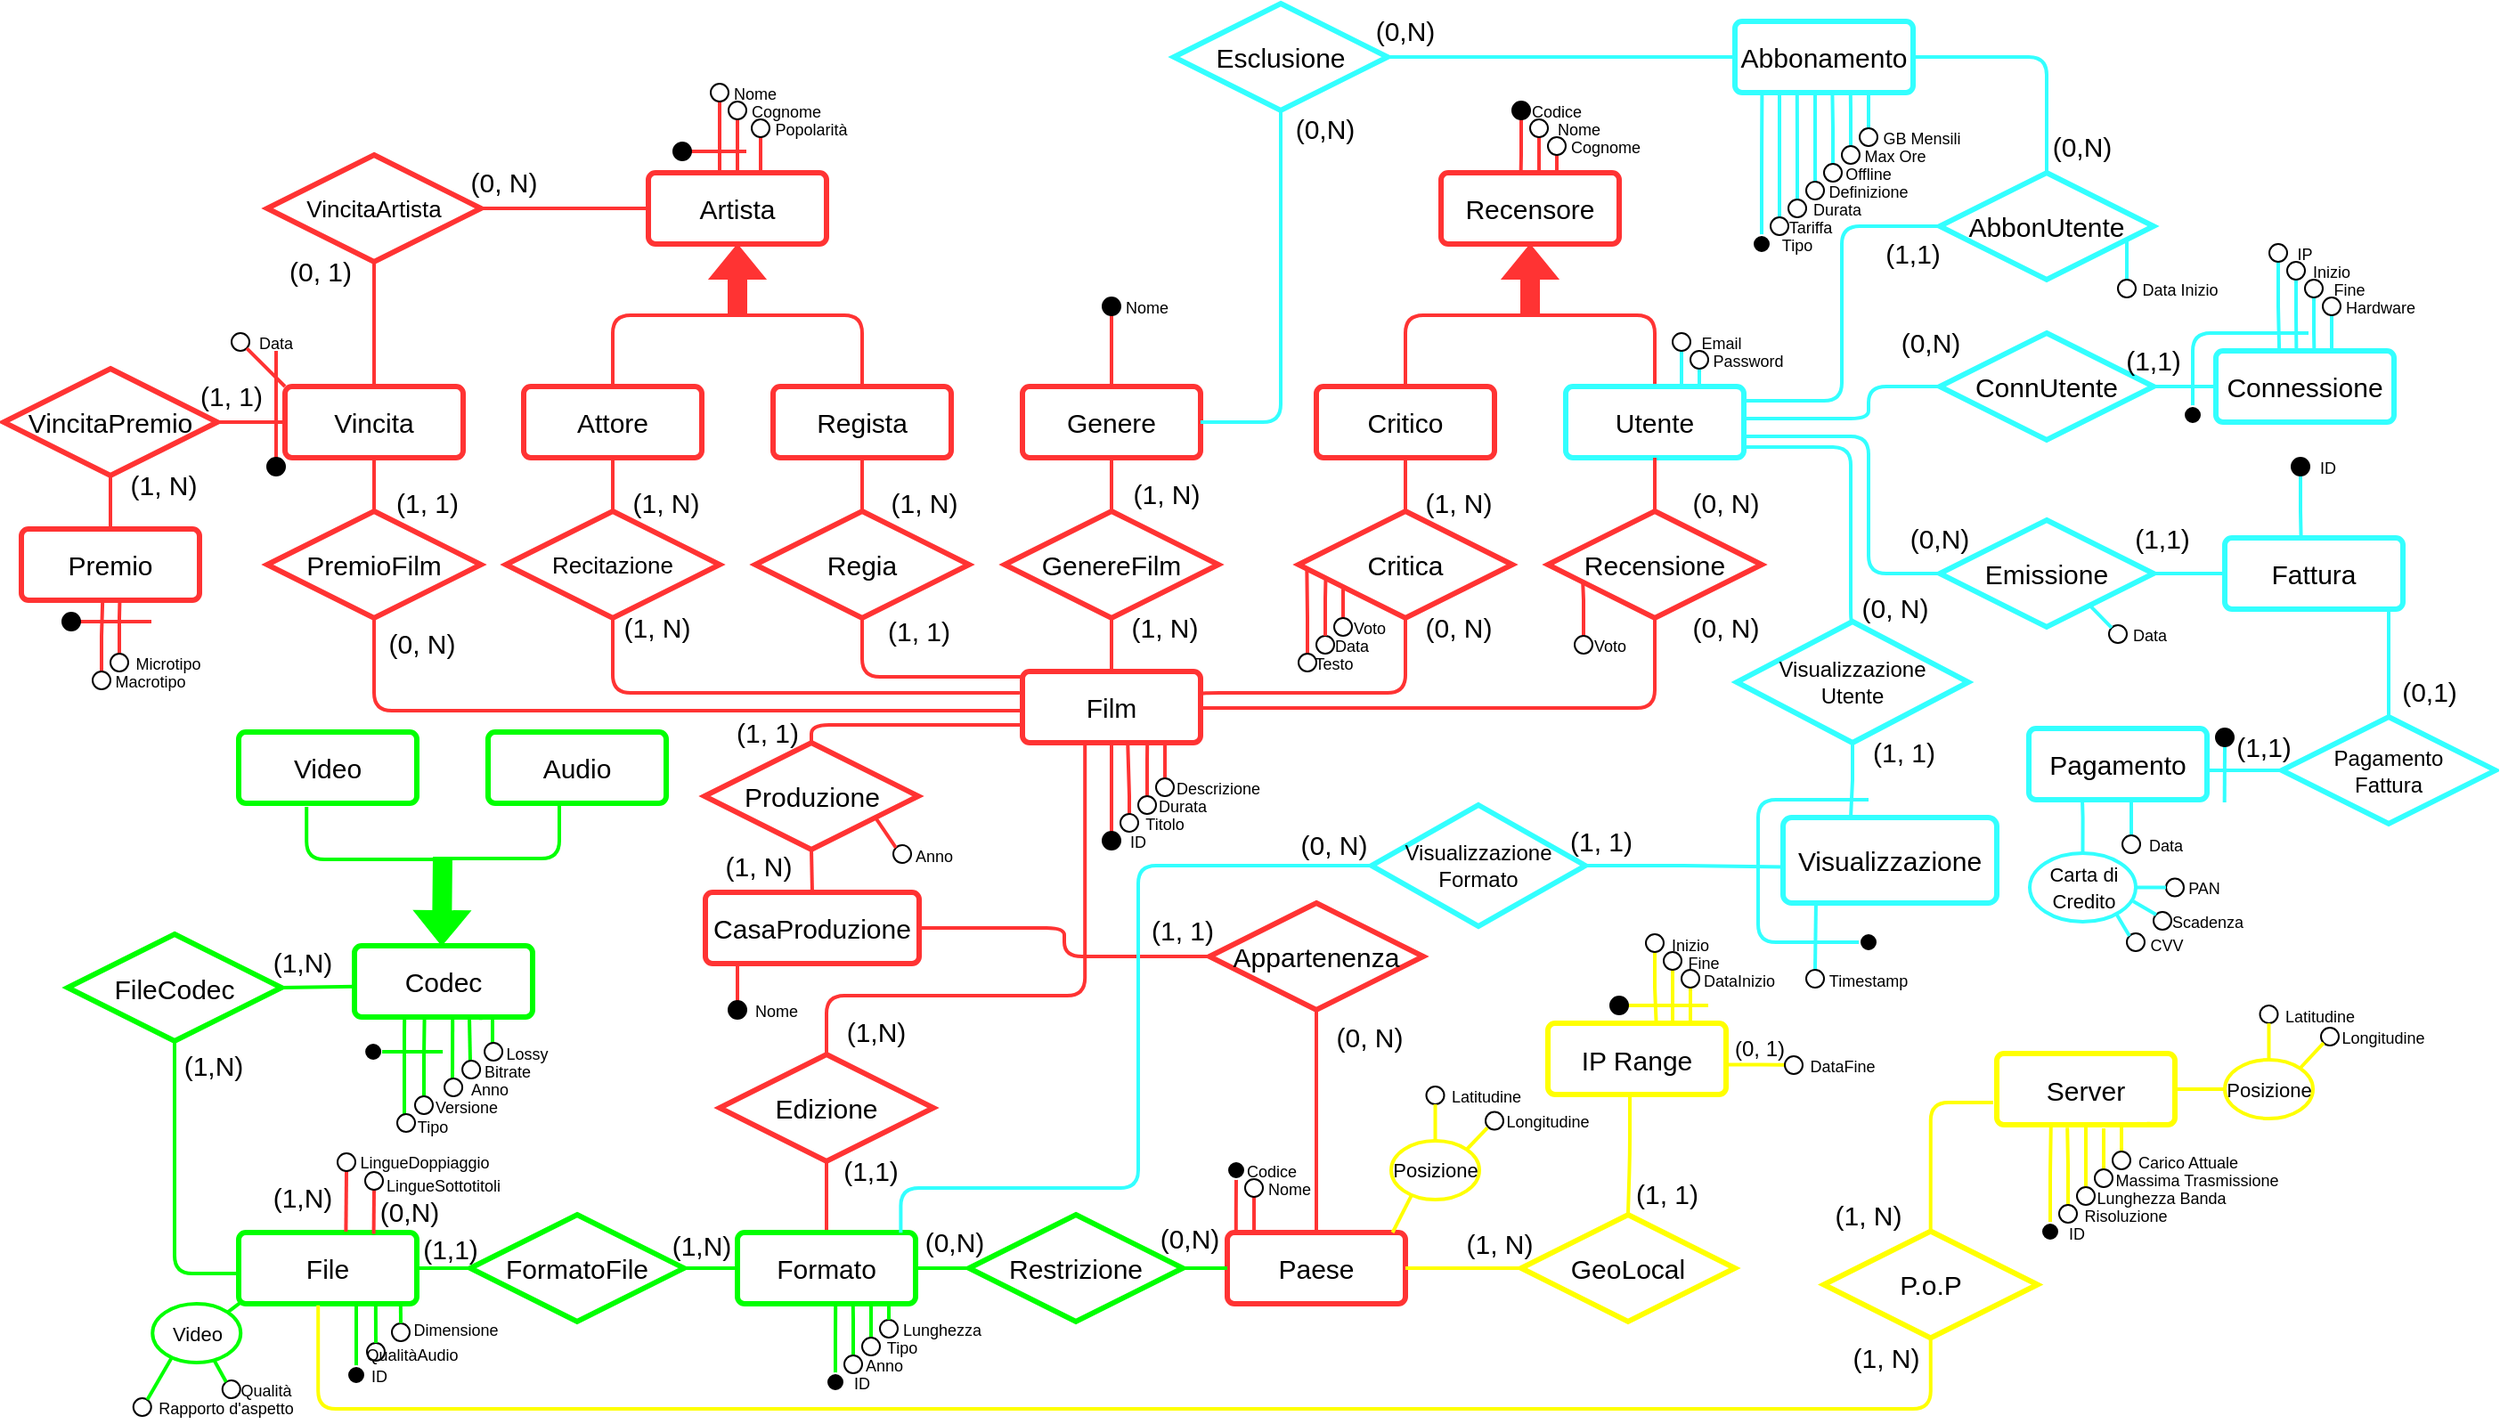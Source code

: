 <mxfile version="21.6.8" type="device" pages="2">
  <diagram id="R2lEEEUBdFMjLlhIrx00" name="ER - da ristrutturare">
    <mxGraphModel dx="2562" dy="523" grid="1" gridSize="10" guides="1" tooltips="1" connect="1" arrows="1" fold="1" page="1" pageScale="1" pageWidth="1700" pageHeight="1000" math="0" shadow="0" extFonts="Permanent Marker^https://fonts.googleapis.com/css?family=Permanent+Marker">
      <root>
        <mxCell id="0" />
        <mxCell id="1" parent="0" />
        <mxCell id="NKGvH9Crkrx0q5OSbga0-109" style="edgeStyle=orthogonalEdgeStyle;rounded=1;orthogonalLoop=1;jettySize=auto;html=1;entryX=0.5;entryY=1;entryDx=0;entryDy=0;endArrow=none;endFill=0;strokeWidth=2;strokeColor=#FF3333;exitX=1.005;exitY=0.328;exitDx=0;exitDy=0;exitPerimeter=0;" parent="1" source="gfvizb78fDKN9hPaAQz3-2" target="NKGvH9Crkrx0q5OSbga0-61" edge="1">
          <mxGeometry relative="1" as="geometry">
            <Array as="points">
              <mxPoint x="-755" y="400" />
              <mxPoint x="-640" y="400" />
            </Array>
          </mxGeometry>
        </mxCell>
        <mxCell id="NKGvH9Crkrx0q5OSbga0-114" style="edgeStyle=orthogonalEdgeStyle;rounded=1;orthogonalLoop=1;jettySize=auto;html=1;entryX=0.5;entryY=1;entryDx=0;entryDy=0;endArrow=none;endFill=0;strokeWidth=2;strokeColor=#FF3333;exitX=0.95;exitY=0.513;exitDx=0;exitDy=0;exitPerimeter=0;" parent="1" source="gfvizb78fDKN9hPaAQz3-2" target="NKGvH9Crkrx0q5OSbga0-59" edge="1">
          <mxGeometry relative="1" as="geometry">
            <mxPoint x="-750" y="408" as="sourcePoint" />
          </mxGeometry>
        </mxCell>
        <mxCell id="gfvizb78fDKN9hPaAQz3-2" value="&lt;font style=&quot;font-size: 15px;&quot;&gt;Film&lt;/font&gt;" style="rounded=1;arcSize=10;whiteSpace=wrap;html=1;align=center;strokeColor=#FF3333;strokeWidth=3;" parent="1" vertex="1">
          <mxGeometry x="-855" y="388" width="100" height="40" as="geometry" />
        </mxCell>
        <mxCell id="gfvizb78fDKN9hPaAQz3-11" value="&lt;font style=&quot;font-size: 15px;&quot;&gt;Artista&lt;/font&gt;" style="rounded=1;arcSize=10;whiteSpace=wrap;html=1;align=center;strokeWidth=3;strokeColor=#FF3333;" parent="1" vertex="1">
          <mxGeometry x="-1065" y="108" width="100" height="40" as="geometry" />
        </mxCell>
        <mxCell id="NKGvH9Crkrx0q5OSbga0-91" style="edgeStyle=orthogonalEdgeStyle;rounded=1;orthogonalLoop=1;jettySize=auto;html=1;exitX=0.5;exitY=0;exitDx=0;exitDy=0;endArrow=none;endFill=0;strokeWidth=2;strokeColor=#FF3333;" parent="1" source="gfvizb78fDKN9hPaAQz3-13" edge="1">
          <mxGeometry relative="1" as="geometry">
            <mxPoint x="-1015.0" y="188.0" as="targetPoint" />
            <Array as="points">
              <mxPoint x="-945" y="188" />
            </Array>
          </mxGeometry>
        </mxCell>
        <mxCell id="gfvizb78fDKN9hPaAQz3-13" value="&lt;font style=&quot;font-size: 15px;&quot;&gt;Regista&lt;/font&gt;" style="rounded=1;arcSize=10;whiteSpace=wrap;html=1;align=center;strokeWidth=3;strokeColor=#FF3333;" parent="1" vertex="1">
          <mxGeometry x="-995" y="228" width="100" height="40" as="geometry" />
        </mxCell>
        <mxCell id="NKGvH9Crkrx0q5OSbga0-92" style="edgeStyle=orthogonalEdgeStyle;rounded=1;orthogonalLoop=1;jettySize=auto;html=1;exitX=0.5;exitY=0;exitDx=0;exitDy=0;endArrow=none;endFill=0;strokeWidth=2;strokeColor=#FF3333;" parent="1" source="gfvizb78fDKN9hPaAQz3-14" edge="1">
          <mxGeometry relative="1" as="geometry">
            <mxPoint x="-1015" y="188" as="targetPoint" />
            <Array as="points">
              <mxPoint x="-1085" y="188" />
            </Array>
          </mxGeometry>
        </mxCell>
        <mxCell id="gfvizb78fDKN9hPaAQz3-14" value="&lt;span style=&quot;font-size: 15px;&quot;&gt;Attore&lt;/span&gt;" style="rounded=1;arcSize=10;whiteSpace=wrap;html=1;align=center;strokeWidth=3;strokeColor=#FF3333;" parent="1" vertex="1">
          <mxGeometry x="-1135" y="228" width="100" height="40" as="geometry" />
        </mxCell>
        <mxCell id="gfvizb78fDKN9hPaAQz3-21" value="" style="shape=flexArrow;endArrow=classic;html=1;rounded=0;entryX=0.5;entryY=1;entryDx=0;entryDy=0;fillColor=#FF3333;strokeColor=#FF3333;" parent="1" target="gfvizb78fDKN9hPaAQz3-11" edge="1">
          <mxGeometry width="50" height="50" relative="1" as="geometry">
            <mxPoint x="-1015" y="188" as="sourcePoint" />
            <mxPoint x="-945" y="268" as="targetPoint" />
          </mxGeometry>
        </mxCell>
        <mxCell id="NKGvH9Crkrx0q5OSbga0-81" style="edgeStyle=orthogonalEdgeStyle;rounded=1;orthogonalLoop=1;jettySize=auto;html=1;exitX=0.5;exitY=1;exitDx=0;exitDy=0;endArrow=none;endFill=0;strokeColor=#FF3333;strokeWidth=2;" parent="1" edge="1">
          <mxGeometry relative="1" as="geometry">
            <Array as="points">
              <mxPoint x="-945" y="391" />
              <mxPoint x="-855" y="391" />
            </Array>
            <mxPoint x="-945" y="359" as="sourcePoint" />
            <mxPoint x="-855" y="391" as="targetPoint" />
          </mxGeometry>
        </mxCell>
        <mxCell id="NKGvH9Crkrx0q5OSbga0-98" style="edgeStyle=orthogonalEdgeStyle;rounded=1;orthogonalLoop=1;jettySize=auto;html=1;entryX=0.5;entryY=1;entryDx=0;entryDy=0;strokeWidth=2;endArrow=none;endFill=0;strokeColor=#FF3333;" parent="1" source="gfvizb78fDKN9hPaAQz3-22" target="gfvizb78fDKN9hPaAQz3-13" edge="1">
          <mxGeometry relative="1" as="geometry" />
        </mxCell>
        <mxCell id="gfvizb78fDKN9hPaAQz3-22" value="&lt;font style=&quot;font-size: 15px;&quot;&gt;Regia&lt;/font&gt;" style="shape=rhombus;perimeter=rhombusPerimeter;whiteSpace=wrap;html=1;align=center;strokeWidth=3;strokeColor=#FF3333;" parent="1" vertex="1">
          <mxGeometry x="-1005" y="298" width="120" height="60" as="geometry" />
        </mxCell>
        <mxCell id="gfvizb78fDKN9hPaAQz3-23" value="&lt;font style=&quot;font-size: 15px;&quot;&gt;(1, 1)&lt;/font&gt;" style="text;html=1;strokeColor=none;fillColor=none;align=center;verticalAlign=middle;whiteSpace=wrap;rounded=0;" parent="1" vertex="1">
          <mxGeometry x="-943" y="350" width="60" height="30" as="geometry" />
        </mxCell>
        <mxCell id="gfvizb78fDKN9hPaAQz3-24" value="&lt;font style=&quot;font-size: 15px;&quot;&gt;(1, N)&lt;/font&gt;" style="text;html=1;strokeColor=none;fillColor=none;align=center;verticalAlign=middle;whiteSpace=wrap;rounded=0;" parent="1" vertex="1">
          <mxGeometry x="-940" y="278" width="60" height="30" as="geometry" />
        </mxCell>
        <mxCell id="NKGvH9Crkrx0q5OSbga0-96" style="edgeStyle=orthogonalEdgeStyle;rounded=1;orthogonalLoop=1;jettySize=auto;html=1;entryX=0.5;entryY=1;entryDx=0;entryDy=0;endArrow=none;endFill=0;strokeWidth=2;strokeColor=#FF3333;" parent="1" source="gfvizb78fDKN9hPaAQz3-25" target="gfvizb78fDKN9hPaAQz3-14" edge="1">
          <mxGeometry relative="1" as="geometry" />
        </mxCell>
        <mxCell id="NKGvH9Crkrx0q5OSbga0-97" style="edgeStyle=orthogonalEdgeStyle;rounded=1;orthogonalLoop=1;jettySize=auto;html=1;exitX=0.5;exitY=1;exitDx=0;exitDy=0;endArrow=none;endFill=0;strokeWidth=2;strokeColor=#FF3333;" parent="1" edge="1">
          <mxGeometry relative="1" as="geometry">
            <mxPoint x="-860" y="400" as="targetPoint" />
            <mxPoint x="-1085" y="358" as="sourcePoint" />
            <Array as="points">
              <mxPoint x="-1085" y="400" />
              <mxPoint x="-855" y="400" />
            </Array>
          </mxGeometry>
        </mxCell>
        <mxCell id="gfvizb78fDKN9hPaAQz3-25" value="&lt;font style=&quot;font-size: 13px;&quot;&gt;Recitazione&lt;/font&gt;" style="shape=rhombus;perimeter=rhombusPerimeter;whiteSpace=wrap;html=1;align=center;strokeWidth=3;strokeColor=#FF3333;" parent="1" vertex="1">
          <mxGeometry x="-1145" y="298" width="120" height="60" as="geometry" />
        </mxCell>
        <mxCell id="gfvizb78fDKN9hPaAQz3-26" value="&lt;font style=&quot;font-size: 15px;&quot;&gt;(1, N)&lt;/font&gt;" style="text;html=1;strokeColor=none;fillColor=none;align=center;verticalAlign=middle;whiteSpace=wrap;rounded=0;" parent="1" vertex="1">
          <mxGeometry x="-1090" y="348" width="60" height="30" as="geometry" />
        </mxCell>
        <mxCell id="gfvizb78fDKN9hPaAQz3-27" value="&lt;font style=&quot;font-size: 15px;&quot;&gt;(1, N)&lt;/font&gt;" style="text;html=1;strokeColor=none;fillColor=none;align=center;verticalAlign=middle;whiteSpace=wrap;rounded=0;" parent="1" vertex="1">
          <mxGeometry x="-1085" y="278" width="60" height="30" as="geometry" />
        </mxCell>
        <mxCell id="NKGvH9Crkrx0q5OSbga0-107" style="edgeStyle=orthogonalEdgeStyle;rounded=1;orthogonalLoop=1;jettySize=auto;html=1;strokeWidth=2;endArrow=none;endFill=0;strokeColor=#FF3333;" parent="1" source="gfvizb78fDKN9hPaAQz3-34" target="gfvizb78fDKN9hPaAQz3-35" edge="1">
          <mxGeometry relative="1" as="geometry" />
        </mxCell>
        <mxCell id="gfvizb78fDKN9hPaAQz3-34" value="&lt;font style=&quot;font-size: 15px;&quot;&gt;Paese&lt;/font&gt;" style="rounded=1;arcSize=10;whiteSpace=wrap;html=1;align=center;strokeWidth=3;strokeColor=#FF3333;" parent="1" vertex="1">
          <mxGeometry x="-740" y="703" width="100" height="40" as="geometry" />
        </mxCell>
        <mxCell id="NKGvH9Crkrx0q5OSbga0-108" style="edgeStyle=orthogonalEdgeStyle;rounded=1;orthogonalLoop=1;jettySize=auto;html=1;entryX=1;entryY=0.5;entryDx=0;entryDy=0;exitX=0;exitY=0.5;exitDx=0;exitDy=0;endArrow=none;endFill=0;strokeWidth=2;strokeColor=#FF3333;" parent="1" source="gfvizb78fDKN9hPaAQz3-35" target="FoAWJP59tls7MiWZvlNt-83" edge="1">
          <mxGeometry relative="1" as="geometry" />
        </mxCell>
        <mxCell id="gfvizb78fDKN9hPaAQz3-35" value="&lt;font style=&quot;font-size: 15px;&quot;&gt;Appartenenza&lt;/font&gt;" style="shape=rhombus;perimeter=rhombusPerimeter;whiteSpace=wrap;html=1;align=center;strokeWidth=3;strokeColor=#FF3333;" parent="1" vertex="1">
          <mxGeometry x="-750" y="518" width="120" height="60" as="geometry" />
        </mxCell>
        <mxCell id="NKGvH9Crkrx0q5OSbga0-1" value="&lt;font style=&quot;font-size: 15px;&quot;&gt;Genere&lt;/font&gt;" style="rounded=1;arcSize=10;whiteSpace=wrap;html=1;align=center;strokeColor=#FF3333;strokeWidth=3;" parent="1" vertex="1">
          <mxGeometry x="-855" y="228" width="100" height="40" as="geometry" />
        </mxCell>
        <mxCell id="NKGvH9Crkrx0q5OSbga0-104" style="edgeStyle=orthogonalEdgeStyle;rounded=1;orthogonalLoop=1;jettySize=auto;html=1;entryX=0.5;entryY=0;entryDx=0;entryDy=0;endArrow=none;endFill=0;strokeWidth=2;strokeColor=#FF3333;" parent="1" source="NKGvH9Crkrx0q5OSbga0-4" target="gfvizb78fDKN9hPaAQz3-2" edge="1">
          <mxGeometry relative="1" as="geometry" />
        </mxCell>
        <mxCell id="NKGvH9Crkrx0q5OSbga0-105" style="edgeStyle=orthogonalEdgeStyle;rounded=1;orthogonalLoop=1;jettySize=auto;html=1;entryX=0.5;entryY=1;entryDx=0;entryDy=0;strokeColor=#FF3333;strokeWidth=2;endArrow=none;endFill=0;" parent="1" source="NKGvH9Crkrx0q5OSbga0-4" target="NKGvH9Crkrx0q5OSbga0-1" edge="1">
          <mxGeometry relative="1" as="geometry" />
        </mxCell>
        <mxCell id="NKGvH9Crkrx0q5OSbga0-4" value="&lt;font style=&quot;font-size: 15px;&quot;&gt;GenereFilm&lt;/font&gt;" style="shape=rhombus;perimeter=rhombusPerimeter;whiteSpace=wrap;html=1;align=center;strokeWidth=3;strokeColor=#FF3333;" parent="1" vertex="1">
          <mxGeometry x="-865" y="298" width="120" height="60" as="geometry" />
        </mxCell>
        <mxCell id="NKGvH9Crkrx0q5OSbga0-5" value="&lt;font style=&quot;font-size: 15px;&quot;&gt;(1, N)&lt;/font&gt;" style="text;html=1;strokeColor=none;fillColor=none;align=center;verticalAlign=middle;whiteSpace=wrap;rounded=0;" parent="1" vertex="1">
          <mxGeometry x="-805" y="348" width="60" height="30" as="geometry" />
        </mxCell>
        <mxCell id="NKGvH9Crkrx0q5OSbga0-6" value="&lt;font style=&quot;font-size: 15px;&quot;&gt;(1, N)&lt;/font&gt;" style="text;html=1;strokeColor=none;fillColor=none;align=center;verticalAlign=middle;whiteSpace=wrap;rounded=0;" parent="1" vertex="1">
          <mxGeometry x="-804" y="273" width="60" height="30" as="geometry" />
        </mxCell>
        <mxCell id="NKGvH9Crkrx0q5OSbga0-129" style="edgeStyle=orthogonalEdgeStyle;shape=connector;rounded=1;orthogonalLoop=1;jettySize=auto;html=1;labelBackgroundColor=default;strokeColor=#FF3333;strokeWidth=2;fontFamily=Helvetica;fontSize=11;fontColor=default;endArrow=none;endFill=0;" parent="1" source="NKGvH9Crkrx0q5OSbga0-9" target="NKGvH9Crkrx0q5OSbga0-44" edge="1">
          <mxGeometry relative="1" as="geometry" />
        </mxCell>
        <mxCell id="NKGvH9Crkrx0q5OSbga0-145" style="edgeStyle=orthogonalEdgeStyle;shape=connector;rounded=1;orthogonalLoop=1;jettySize=auto;html=1;entryX=1;entryY=0.5;entryDx=0;entryDy=0;labelBackgroundColor=default;strokeColor=#00FF00;strokeWidth=2;fontFamily=Helvetica;fontSize=11;fontColor=default;endArrow=none;endFill=0;" parent="1" source="NKGvH9Crkrx0q5OSbga0-9" target="NKGvH9Crkrx0q5OSbga0-140" edge="1">
          <mxGeometry relative="1" as="geometry" />
        </mxCell>
        <mxCell id="NKGvH9Crkrx0q5OSbga0-9" value="&lt;font style=&quot;font-size: 15px;&quot;&gt;Formato&lt;/font&gt;" style="rounded=1;arcSize=10;whiteSpace=wrap;html=1;align=center;strokeColor=#00FF00;strokeWidth=3;" parent="1" vertex="1">
          <mxGeometry x="-1015" y="703" width="100" height="40" as="geometry" />
        </mxCell>
        <mxCell id="NKGvH9Crkrx0q5OSbga0-44" value="&lt;font style=&quot;font-size: 15px;&quot;&gt;Edizione&lt;/font&gt;" style="shape=rhombus;perimeter=rhombusPerimeter;whiteSpace=wrap;html=1;align=center;strokeWidth=3;strokeColor=#FF3333;" parent="1" vertex="1">
          <mxGeometry x="-1025" y="603" width="120" height="60" as="geometry" />
        </mxCell>
        <mxCell id="NKGvH9Crkrx0q5OSbga0-45" value="&lt;font style=&quot;font-size: 15px;&quot;&gt;(1,N)&lt;/font&gt;" style="text;html=1;strokeColor=none;fillColor=none;align=center;verticalAlign=middle;whiteSpace=wrap;rounded=0;" parent="1" vertex="1">
          <mxGeometry x="-967" y="575" width="60" height="30" as="geometry" />
        </mxCell>
        <mxCell id="NKGvH9Crkrx0q5OSbga0-46" value="&lt;font style=&quot;font-size: 15px;&quot;&gt;(1,1)&lt;/font&gt;" style="text;html=1;strokeColor=none;fillColor=none;align=center;verticalAlign=middle;whiteSpace=wrap;rounded=0;" parent="1" vertex="1">
          <mxGeometry x="-970" y="653" width="60" height="30" as="geometry" />
        </mxCell>
        <mxCell id="NKGvH9Crkrx0q5OSbga0-52" value="&lt;font style=&quot;font-size: 15px;&quot;&gt;Recensore&lt;/font&gt;" style="rounded=1;arcSize=10;whiteSpace=wrap;html=1;align=center;strokeWidth=3;strokeColor=#FF3333;" parent="1" vertex="1">
          <mxGeometry x="-620" y="108" width="100" height="40" as="geometry" />
        </mxCell>
        <mxCell id="NKGvH9Crkrx0q5OSbga0-112" style="edgeStyle=orthogonalEdgeStyle;rounded=1;orthogonalLoop=1;jettySize=auto;html=1;exitX=0.5;exitY=0;exitDx=0;exitDy=0;endArrow=none;endFill=0;strokeWidth=2;strokeColor=#FF3333;" parent="1" source="NKGvH9Crkrx0q5OSbga0-53" edge="1">
          <mxGeometry relative="1" as="geometry">
            <mxPoint x="-570" y="188.0" as="targetPoint" />
            <Array as="points">
              <mxPoint x="-500" y="188" />
            </Array>
          </mxGeometry>
        </mxCell>
        <mxCell id="FoAWJP59tls7MiWZvlNt-300" style="edgeStyle=orthogonalEdgeStyle;shape=connector;rounded=1;orthogonalLoop=1;jettySize=auto;html=1;entryX=0;entryY=0.5;entryDx=0;entryDy=0;labelBackgroundColor=default;strokeColor=#33FFFF;strokeWidth=2;fontFamily=Helvetica;fontSize=11;fontColor=default;endArrow=none;endFill=0;" parent="1" target="NKGvH9Crkrx0q5OSbga0-163" edge="1">
          <mxGeometry relative="1" as="geometry">
            <mxPoint x="-450" y="236" as="sourcePoint" />
            <mxPoint x="-340.0" y="144" as="targetPoint" />
            <Array as="points">
              <mxPoint x="-395" y="236" />
              <mxPoint x="-395" y="138" />
            </Array>
          </mxGeometry>
        </mxCell>
        <mxCell id="NKGvH9Crkrx0q5OSbga0-53" value="&lt;font style=&quot;font-size: 15px;&quot;&gt;Utente&lt;/font&gt;" style="rounded=1;arcSize=10;whiteSpace=wrap;html=1;align=center;strokeWidth=3;strokeColor=#33FFFF;" parent="1" vertex="1">
          <mxGeometry x="-550" y="228" width="100" height="40" as="geometry" />
        </mxCell>
        <mxCell id="NKGvH9Crkrx0q5OSbga0-111" style="edgeStyle=orthogonalEdgeStyle;rounded=1;orthogonalLoop=1;jettySize=auto;html=1;exitX=0.5;exitY=0;exitDx=0;exitDy=0;endArrow=none;endFill=0;strokeWidth=2;strokeColor=#FF3333;" parent="1" source="NKGvH9Crkrx0q5OSbga0-54" edge="1">
          <mxGeometry relative="1" as="geometry">
            <mxPoint x="-570" y="188.0" as="targetPoint" />
            <Array as="points">
              <mxPoint x="-640" y="188" />
            </Array>
          </mxGeometry>
        </mxCell>
        <mxCell id="NKGvH9Crkrx0q5OSbga0-54" value="&lt;span style=&quot;font-size: 15px;&quot;&gt;Critico&lt;/span&gt;" style="rounded=1;arcSize=10;whiteSpace=wrap;html=1;align=center;strokeWidth=3;strokeColor=#FF3333;" parent="1" vertex="1">
          <mxGeometry x="-690" y="228" width="100" height="40" as="geometry" />
        </mxCell>
        <mxCell id="NKGvH9Crkrx0q5OSbga0-58" value="" style="shape=flexArrow;endArrow=classic;html=1;rounded=0;entryX=0.5;entryY=1;entryDx=0;entryDy=0;fillColor=#FF3333;strokeColor=#FF3333;" parent="1" target="NKGvH9Crkrx0q5OSbga0-52" edge="1">
          <mxGeometry width="50" height="50" relative="1" as="geometry">
            <mxPoint x="-570" y="188" as="sourcePoint" />
            <mxPoint x="-500" y="268" as="targetPoint" />
          </mxGeometry>
        </mxCell>
        <mxCell id="NKGvH9Crkrx0q5OSbga0-113" style="edgeStyle=orthogonalEdgeStyle;rounded=1;orthogonalLoop=1;jettySize=auto;html=1;entryX=0.5;entryY=1;entryDx=0;entryDy=0;strokeWidth=2;endArrow=none;endFill=0;strokeColor=#FF3333;" parent="1" source="NKGvH9Crkrx0q5OSbga0-59" target="NKGvH9Crkrx0q5OSbga0-53" edge="1">
          <mxGeometry relative="1" as="geometry" />
        </mxCell>
        <mxCell id="NKGvH9Crkrx0q5OSbga0-59" value="&lt;font style=&quot;font-size: 15px;&quot;&gt;Recensione&lt;/font&gt;" style="shape=rhombus;perimeter=rhombusPerimeter;whiteSpace=wrap;html=1;align=center;strokeWidth=3;strokeColor=#FF3333;" parent="1" vertex="1">
          <mxGeometry x="-560" y="298" width="120" height="60" as="geometry" />
        </mxCell>
        <mxCell id="NKGvH9Crkrx0q5OSbga0-60" value="&lt;font style=&quot;font-size: 15px;&quot;&gt;(0, N)&lt;/font&gt;" style="text;html=1;strokeColor=none;fillColor=none;align=center;verticalAlign=middle;whiteSpace=wrap;rounded=0;" parent="1" vertex="1">
          <mxGeometry x="-490" y="348" width="60" height="30" as="geometry" />
        </mxCell>
        <mxCell id="NKGvH9Crkrx0q5OSbga0-110" style="edgeStyle=orthogonalEdgeStyle;rounded=1;orthogonalLoop=1;jettySize=auto;html=1;entryX=0.5;entryY=1;entryDx=0;entryDy=0;endArrow=none;endFill=0;strokeWidth=2;strokeColor=#FF3333;" parent="1" source="NKGvH9Crkrx0q5OSbga0-61" target="NKGvH9Crkrx0q5OSbga0-54" edge="1">
          <mxGeometry relative="1" as="geometry" />
        </mxCell>
        <mxCell id="NKGvH9Crkrx0q5OSbga0-61" value="&lt;font style=&quot;font-size: 15px;&quot;&gt;Critica&lt;/font&gt;" style="shape=rhombus;perimeter=rhombusPerimeter;whiteSpace=wrap;html=1;align=center;strokeWidth=3;strokeColor=#FF3333;" parent="1" vertex="1">
          <mxGeometry x="-700" y="298" width="120" height="60" as="geometry" />
        </mxCell>
        <mxCell id="NKGvH9Crkrx0q5OSbga0-62" value="&lt;font style=&quot;font-size: 15px;&quot;&gt;(0, N)&lt;/font&gt;" style="text;html=1;strokeColor=none;fillColor=none;align=center;verticalAlign=middle;whiteSpace=wrap;rounded=0;" parent="1" vertex="1">
          <mxGeometry x="-640" y="348" width="60" height="30" as="geometry" />
        </mxCell>
        <mxCell id="NKGvH9Crkrx0q5OSbga0-70" value="&lt;font style=&quot;font-size: 15px;&quot;&gt;(1, N)&lt;/font&gt;" style="text;html=1;strokeColor=none;fillColor=none;align=center;verticalAlign=middle;whiteSpace=wrap;rounded=0;" parent="1" vertex="1">
          <mxGeometry x="-640" y="278" width="60" height="30" as="geometry" />
        </mxCell>
        <mxCell id="NKGvH9Crkrx0q5OSbga0-71" value="&lt;font style=&quot;font-size: 15px;&quot;&gt;(0, N)&lt;/font&gt;" style="text;html=1;strokeColor=none;fillColor=none;align=center;verticalAlign=middle;whiteSpace=wrap;rounded=0;" parent="1" vertex="1">
          <mxGeometry x="-490" y="278" width="60" height="30" as="geometry" />
        </mxCell>
        <mxCell id="NKGvH9Crkrx0q5OSbga0-82" style="edgeStyle=orthogonalEdgeStyle;rounded=1;orthogonalLoop=1;jettySize=auto;html=1;entryX=0.5;entryY=1;entryDx=0;entryDy=0;endArrow=none;endFill=0;strokeWidth=2;strokeColor=#FF3333;" parent="1" source="NKGvH9Crkrx0q5OSbga0-77" target="NKGvH9Crkrx0q5OSbga0-80" edge="1">
          <mxGeometry relative="1" as="geometry" />
        </mxCell>
        <mxCell id="NKGvH9Crkrx0q5OSbga0-83" style="edgeStyle=orthogonalEdgeStyle;rounded=1;orthogonalLoop=1;jettySize=auto;html=1;entryX=0.5;entryY=0;entryDx=0;entryDy=0;strokeColor=#FF3333;strokeWidth=2;endArrow=none;endFill=0;" parent="1" source="NKGvH9Crkrx0q5OSbga0-77" target="NKGvH9Crkrx0q5OSbga0-79" edge="1">
          <mxGeometry relative="1" as="geometry" />
        </mxCell>
        <mxCell id="NKGvH9Crkrx0q5OSbga0-77" value="&lt;span style=&quot;font-size: 15px;&quot;&gt;Vincita&lt;/span&gt;" style="rounded=1;arcSize=10;whiteSpace=wrap;html=1;align=center;strokeWidth=3;strokeColor=#FF3333;" parent="1" vertex="1">
          <mxGeometry x="-1269" y="228" width="100" height="40" as="geometry" />
        </mxCell>
        <mxCell id="NKGvH9Crkrx0q5OSbga0-79" value="&lt;font style=&quot;font-size: 15px;&quot;&gt;PremioFilm&lt;/font&gt;" style="shape=rhombus;perimeter=rhombusPerimeter;whiteSpace=wrap;html=1;align=center;strokeWidth=3;strokeColor=#FF3333;" parent="1" vertex="1">
          <mxGeometry x="-1279" y="298" width="120" height="60" as="geometry" />
        </mxCell>
        <mxCell id="NKGvH9Crkrx0q5OSbga0-85" style="edgeStyle=orthogonalEdgeStyle;rounded=1;orthogonalLoop=1;jettySize=auto;html=1;entryX=0;entryY=0.5;entryDx=0;entryDy=0;strokeColor=#FF3333;strokeWidth=2;endArrow=none;endFill=0;" parent="1" source="NKGvH9Crkrx0q5OSbga0-80" target="gfvizb78fDKN9hPaAQz3-11" edge="1">
          <mxGeometry relative="1" as="geometry" />
        </mxCell>
        <mxCell id="NKGvH9Crkrx0q5OSbga0-80" value="&lt;font style=&quot;font-size: 13px;&quot;&gt;VincitaArtista&lt;/font&gt;" style="shape=rhombus;perimeter=rhombusPerimeter;whiteSpace=wrap;html=1;align=center;strokeWidth=3;strokeColor=#FF3333;" parent="1" vertex="1">
          <mxGeometry x="-1279" y="98" width="120" height="60" as="geometry" />
        </mxCell>
        <mxCell id="NKGvH9Crkrx0q5OSbga0-86" value="&lt;font style=&quot;font-size: 15px;&quot;&gt;(0, N)&lt;/font&gt;" style="text;html=1;strokeColor=none;fillColor=none;align=center;verticalAlign=middle;whiteSpace=wrap;rounded=0;" parent="1" vertex="1">
          <mxGeometry x="-1222" y="357" width="60" height="30" as="geometry" />
        </mxCell>
        <mxCell id="NKGvH9Crkrx0q5OSbga0-87" value="&lt;font style=&quot;font-size: 15px;&quot;&gt;(1, 1)&lt;/font&gt;" style="text;html=1;strokeColor=none;fillColor=none;align=center;verticalAlign=middle;whiteSpace=wrap;rounded=0;" parent="1" vertex="1">
          <mxGeometry x="-1219" y="278" width="60" height="30" as="geometry" />
        </mxCell>
        <mxCell id="NKGvH9Crkrx0q5OSbga0-88" value="&lt;font style=&quot;font-size: 15px;&quot;&gt;(0, 1)&lt;/font&gt;" style="text;html=1;strokeColor=none;fillColor=none;align=center;verticalAlign=middle;whiteSpace=wrap;rounded=0;" parent="1" vertex="1">
          <mxGeometry x="-1279" y="148" width="60" height="30" as="geometry" />
        </mxCell>
        <mxCell id="NKGvH9Crkrx0q5OSbga0-89" value="&lt;font style=&quot;font-size: 15px;&quot;&gt;(0, N)&lt;/font&gt;" style="text;html=1;strokeColor=none;fillColor=none;align=center;verticalAlign=middle;whiteSpace=wrap;rounded=0;" parent="1" vertex="1">
          <mxGeometry x="-1176.45" y="98" width="60" height="30" as="geometry" />
        </mxCell>
        <mxCell id="NKGvH9Crkrx0q5OSbga0-133" value="&lt;font style=&quot;font-size: 15px;&quot;&gt;File&lt;/font&gt;" style="rounded=1;arcSize=10;whiteSpace=wrap;html=1;align=center;strokeColor=#00FF00;strokeWidth=3;" parent="1" vertex="1">
          <mxGeometry x="-1295" y="703" width="100" height="40" as="geometry" />
        </mxCell>
        <mxCell id="NKGvH9Crkrx0q5OSbga0-134" value="&lt;font style=&quot;font-size: 15px;&quot;&gt;Codec&lt;/font&gt;" style="rounded=1;arcSize=10;whiteSpace=wrap;html=1;align=center;strokeWidth=3;strokeColor=#00FF00;" parent="1" vertex="1">
          <mxGeometry x="-1230" y="542" width="100" height="40" as="geometry" />
        </mxCell>
        <mxCell id="NKGvH9Crkrx0q5OSbga0-189" style="edgeStyle=orthogonalEdgeStyle;shape=connector;rounded=1;orthogonalLoop=1;jettySize=auto;html=1;labelBackgroundColor=default;strokeColor=#00FF00;strokeWidth=2;fontFamily=Helvetica;fontSize=11;fontColor=default;endArrow=none;endFill=0;" parent="1" edge="1">
          <mxGeometry relative="1" as="geometry">
            <mxPoint x="-1184.45" y="496.5" as="targetPoint" />
            <Array as="points">
              <mxPoint x="-1115" y="493" />
            </Array>
            <mxPoint x="-1114.995" y="463" as="sourcePoint" />
          </mxGeometry>
        </mxCell>
        <mxCell id="NKGvH9Crkrx0q5OSbga0-136" value="&lt;font style=&quot;font-size: 15px;&quot;&gt;Audio&lt;/font&gt;" style="rounded=1;arcSize=10;whiteSpace=wrap;html=1;align=center;strokeWidth=3;strokeColor=#00FF00;" parent="1" vertex="1">
          <mxGeometry x="-1155" y="422" width="100" height="40" as="geometry" />
        </mxCell>
        <mxCell id="NKGvH9Crkrx0q5OSbga0-138" value="&lt;span style=&quot;font-size: 15px;&quot;&gt;Video&lt;/span&gt;" style="rounded=1;arcSize=10;whiteSpace=wrap;html=1;align=center;strokeWidth=3;strokeColor=#00FF00;" parent="1" vertex="1">
          <mxGeometry x="-1295" y="422" width="100" height="40" as="geometry" />
        </mxCell>
        <mxCell id="NKGvH9Crkrx0q5OSbga0-139" value="" style="shape=flexArrow;endArrow=classic;html=1;rounded=0;entryX=0.5;entryY=0;entryDx=0;entryDy=0;fillColor=#00FF00;strokeColor=#00FF00;" parent="1" edge="1">
          <mxGeometry width="50" height="50" relative="1" as="geometry">
            <mxPoint x="-1180.5" y="492" as="sourcePoint" />
            <mxPoint x="-1181" y="542" as="targetPoint" />
          </mxGeometry>
        </mxCell>
        <mxCell id="NKGvH9Crkrx0q5OSbga0-144" style="edgeStyle=orthogonalEdgeStyle;shape=connector;rounded=1;orthogonalLoop=1;jettySize=auto;html=1;labelBackgroundColor=default;strokeColor=#00FF00;strokeWidth=2;fontFamily=Helvetica;fontSize=11;fontColor=default;endArrow=none;endFill=0;" parent="1" source="NKGvH9Crkrx0q5OSbga0-140" target="NKGvH9Crkrx0q5OSbga0-133" edge="1">
          <mxGeometry relative="1" as="geometry" />
        </mxCell>
        <mxCell id="NKGvH9Crkrx0q5OSbga0-140" value="&lt;font style=&quot;font-size: 15px;&quot;&gt;FormatoFile&lt;/font&gt;" style="shape=rhombus;perimeter=rhombusPerimeter;whiteSpace=wrap;html=1;align=center;strokeWidth=3;strokeColor=#00FF00;" parent="1" vertex="1">
          <mxGeometry x="-1165" y="693" width="120" height="60" as="geometry" />
        </mxCell>
        <mxCell id="NKGvH9Crkrx0q5OSbga0-141" value="&lt;font style=&quot;font-size: 15px;&quot;&gt;FileCodec&lt;/font&gt;" style="shape=rhombus;perimeter=rhombusPerimeter;whiteSpace=wrap;html=1;align=center;strokeWidth=3;strokeColor=#00FF00;" parent="1" vertex="1">
          <mxGeometry x="-1391" y="535.5" width="120" height="60" as="geometry" />
        </mxCell>
        <mxCell id="NKGvH9Crkrx0q5OSbga0-146" value="&lt;font style=&quot;font-size: 15px;&quot;&gt;(1,N)&lt;/font&gt;" style="text;html=1;strokeColor=none;fillColor=none;align=center;verticalAlign=middle;whiteSpace=wrap;rounded=0;" parent="1" vertex="1">
          <mxGeometry x="-1289.5" y="535.5" width="60" height="30" as="geometry" />
        </mxCell>
        <mxCell id="NKGvH9Crkrx0q5OSbga0-147" value="&lt;font style=&quot;font-size: 15px;&quot;&gt;(1,N)&lt;/font&gt;" style="text;html=1;strokeColor=none;fillColor=none;align=center;verticalAlign=middle;whiteSpace=wrap;rounded=0;" parent="1" vertex="1">
          <mxGeometry x="-1339.5" y="594" width="60" height="30" as="geometry" />
        </mxCell>
        <mxCell id="NKGvH9Crkrx0q5OSbga0-148" value="&lt;font style=&quot;font-size: 15px;&quot;&gt;(1,1)&lt;/font&gt;" style="text;html=1;strokeColor=none;fillColor=none;align=center;verticalAlign=middle;whiteSpace=wrap;rounded=0;" parent="1" vertex="1">
          <mxGeometry x="-1206" y="696.5" width="60" height="30" as="geometry" />
        </mxCell>
        <mxCell id="NKGvH9Crkrx0q5OSbga0-149" value="&lt;font style=&quot;font-size: 15px;&quot;&gt;(1,N)&lt;/font&gt;" style="text;html=1;strokeColor=none;fillColor=none;align=center;verticalAlign=middle;whiteSpace=wrap;rounded=0;" parent="1" vertex="1">
          <mxGeometry x="-1065" y="695" width="60" height="30" as="geometry" />
        </mxCell>
        <mxCell id="NKGvH9Crkrx0q5OSbga0-151" style="edgeStyle=orthogonalEdgeStyle;shape=connector;rounded=1;orthogonalLoop=1;jettySize=auto;html=1;labelBackgroundColor=default;strokeColor=#00FF00;strokeWidth=2;fontFamily=Helvetica;fontSize=11;fontColor=default;endArrow=none;endFill=0;" parent="1" source="NKGvH9Crkrx0q5OSbga0-150" target="gfvizb78fDKN9hPaAQz3-34" edge="1">
          <mxGeometry relative="1" as="geometry" />
        </mxCell>
        <mxCell id="NKGvH9Crkrx0q5OSbga0-152" style="edgeStyle=orthogonalEdgeStyle;shape=connector;rounded=1;orthogonalLoop=1;jettySize=auto;html=1;labelBackgroundColor=default;strokeColor=#00FF00;strokeWidth=2;fontFamily=Helvetica;fontSize=11;fontColor=default;endArrow=none;endFill=0;" parent="1" source="NKGvH9Crkrx0q5OSbga0-150" target="NKGvH9Crkrx0q5OSbga0-9" edge="1">
          <mxGeometry relative="1" as="geometry" />
        </mxCell>
        <mxCell id="NKGvH9Crkrx0q5OSbga0-150" value="&lt;font style=&quot;font-size: 15px;&quot;&gt;Restrizione&lt;/font&gt;" style="shape=rhombus;perimeter=rhombusPerimeter;whiteSpace=wrap;html=1;align=center;strokeWidth=3;strokeColor=#00FF00;" parent="1" vertex="1">
          <mxGeometry x="-885" y="693" width="120" height="60" as="geometry" />
        </mxCell>
        <mxCell id="NKGvH9Crkrx0q5OSbga0-153" value="&lt;font style=&quot;font-size: 15px;&quot;&gt;(0,N)&lt;/font&gt;" style="text;html=1;strokeColor=none;fillColor=none;align=center;verticalAlign=middle;whiteSpace=wrap;rounded=0;" parent="1" vertex="1">
          <mxGeometry x="-791" y="691" width="60" height="30" as="geometry" />
        </mxCell>
        <mxCell id="NKGvH9Crkrx0q5OSbga0-154" value="&lt;font style=&quot;font-size: 15px;&quot;&gt;(0,N)&lt;/font&gt;" style="text;html=1;strokeColor=none;fillColor=none;align=center;verticalAlign=middle;whiteSpace=wrap;rounded=0;" parent="1" vertex="1">
          <mxGeometry x="-923" y="693" width="60" height="30" as="geometry" />
        </mxCell>
        <mxCell id="NKGvH9Crkrx0q5OSbga0-158" style="edgeStyle=orthogonalEdgeStyle;shape=connector;rounded=1;orthogonalLoop=1;jettySize=auto;html=1;entryX=1;entryY=0.5;entryDx=0;entryDy=0;labelBackgroundColor=default;strokeColor=#33FFFF;strokeWidth=2;fontFamily=Helvetica;fontSize=11;fontColor=default;endArrow=none;endFill=0;" parent="1" source="NKGvH9Crkrx0q5OSbga0-155" target="NKGvH9Crkrx0q5OSbga0-156" edge="1">
          <mxGeometry relative="1" as="geometry" />
        </mxCell>
        <mxCell id="NKGvH9Crkrx0q5OSbga0-155" value="&lt;font style=&quot;font-size: 15px;&quot;&gt;Connessione&lt;/font&gt;" style="rounded=1;arcSize=10;whiteSpace=wrap;html=1;align=center;strokeWidth=3;strokeColor=#33FFFF;" parent="1" vertex="1">
          <mxGeometry x="-185" y="208" width="100" height="40" as="geometry" />
        </mxCell>
        <mxCell id="NKGvH9Crkrx0q5OSbga0-157" style="edgeStyle=orthogonalEdgeStyle;shape=connector;rounded=1;orthogonalLoop=1;jettySize=auto;html=1;labelBackgroundColor=default;strokeColor=#33FFFF;strokeWidth=2;fontFamily=Helvetica;fontSize=11;fontColor=default;endArrow=none;endFill=0;exitX=0;exitY=0.5;exitDx=0;exitDy=0;" parent="1" source="NKGvH9Crkrx0q5OSbga0-156" edge="1">
          <mxGeometry relative="1" as="geometry">
            <mxPoint x="-340.0" y="224" as="sourcePoint" />
            <mxPoint x="-450" y="246" as="targetPoint" />
            <Array as="points">
              <mxPoint x="-380" y="228" />
              <mxPoint x="-380" y="246" />
            </Array>
          </mxGeometry>
        </mxCell>
        <mxCell id="NKGvH9Crkrx0q5OSbga0-156" value="&lt;font style=&quot;font-size: 15px;&quot;&gt;ConnUtente&lt;/font&gt;" style="shape=rhombus;perimeter=rhombusPerimeter;whiteSpace=wrap;html=1;align=center;strokeWidth=3;strokeColor=#33FFFF;" parent="1" vertex="1">
          <mxGeometry x="-340" y="198" width="120" height="60" as="geometry" />
        </mxCell>
        <mxCell id="NKGvH9Crkrx0q5OSbga0-159" value="&lt;font style=&quot;font-size: 15px;&quot;&gt;(1,1)&lt;/font&gt;" style="text;html=1;strokeColor=none;fillColor=none;align=center;verticalAlign=middle;whiteSpace=wrap;rounded=0;" parent="1" vertex="1">
          <mxGeometry x="-250" y="198" width="60" height="30" as="geometry" />
        </mxCell>
        <mxCell id="NKGvH9Crkrx0q5OSbga0-160" value="&lt;font style=&quot;font-size: 15px;&quot;&gt;(0,N)&lt;/font&gt;" style="text;html=1;strokeColor=none;fillColor=none;align=center;verticalAlign=middle;whiteSpace=wrap;rounded=0;" parent="1" vertex="1">
          <mxGeometry x="-375" y="188" width="60" height="30" as="geometry" />
        </mxCell>
        <mxCell id="FoAWJP59tls7MiWZvlNt-311" style="edgeStyle=orthogonalEdgeStyle;shape=connector;rounded=1;orthogonalLoop=1;jettySize=auto;html=1;entryX=1;entryY=0.5;entryDx=0;entryDy=0;labelBackgroundColor=default;strokeColor=#33FFFF;strokeWidth=2;fontFamily=Helvetica;fontSize=11;fontColor=default;endArrow=none;endFill=0;" parent="1" source="NKGvH9Crkrx0q5OSbga0-161" target="NKGvH9Crkrx0q5OSbga0-162" edge="1">
          <mxGeometry relative="1" as="geometry" />
        </mxCell>
        <mxCell id="NKGvH9Crkrx0q5OSbga0-161" value="&lt;font style=&quot;font-size: 15px;&quot;&gt;Abbonamento&lt;/font&gt;" style="rounded=1;arcSize=10;whiteSpace=wrap;html=1;align=center;strokeWidth=3;strokeColor=#33FFFF;" parent="1" vertex="1">
          <mxGeometry x="-455" y="23" width="100" height="40" as="geometry" />
        </mxCell>
        <mxCell id="FoAWJP59tls7MiWZvlNt-314" style="edgeStyle=orthogonalEdgeStyle;shape=connector;rounded=1;orthogonalLoop=1;jettySize=auto;html=1;entryX=1;entryY=0.5;entryDx=0;entryDy=0;labelBackgroundColor=default;strokeColor=#33FFFF;strokeWidth=2;fontFamily=Helvetica;fontSize=11;fontColor=default;endArrow=none;endFill=0;" parent="1" source="NKGvH9Crkrx0q5OSbga0-162" target="NKGvH9Crkrx0q5OSbga0-1" edge="1">
          <mxGeometry relative="1" as="geometry" />
        </mxCell>
        <mxCell id="NKGvH9Crkrx0q5OSbga0-162" value="&lt;font style=&quot;font-size: 15px;&quot;&gt;Esclusione&lt;/font&gt;" style="shape=rhombus;perimeter=rhombusPerimeter;whiteSpace=wrap;html=1;align=center;strokeWidth=3;strokeColor=#33FFFF;" parent="1" vertex="1">
          <mxGeometry x="-770" y="13" width="120" height="60" as="geometry" />
        </mxCell>
        <mxCell id="FoAWJP59tls7MiWZvlNt-306" style="edgeStyle=orthogonalEdgeStyle;shape=connector;rounded=1;orthogonalLoop=1;jettySize=auto;html=1;entryX=1;entryY=0.5;entryDx=0;entryDy=0;labelBackgroundColor=default;strokeColor=#33FFFF;strokeWidth=2;fontFamily=Helvetica;fontSize=11;fontColor=default;endArrow=none;endFill=0;exitX=0.5;exitY=0;exitDx=0;exitDy=0;" parent="1" source="NKGvH9Crkrx0q5OSbga0-163" target="NKGvH9Crkrx0q5OSbga0-161" edge="1">
          <mxGeometry relative="1" as="geometry" />
        </mxCell>
        <mxCell id="NKGvH9Crkrx0q5OSbga0-163" value="&lt;font style=&quot;font-size: 15px;&quot;&gt;AbbonUtente&lt;/font&gt;" style="shape=rhombus;perimeter=rhombusPerimeter;whiteSpace=wrap;html=1;align=center;strokeWidth=3;strokeColor=#33FFFF;" parent="1" vertex="1">
          <mxGeometry x="-340" y="108" width="120" height="60" as="geometry" />
        </mxCell>
        <mxCell id="NKGvH9Crkrx0q5OSbga0-173" value="&lt;font style=&quot;font-size: 15px;&quot;&gt;(0,N)&lt;/font&gt;" style="text;html=1;strokeColor=none;fillColor=none;align=center;verticalAlign=middle;whiteSpace=wrap;rounded=0;" parent="1" vertex="1">
          <mxGeometry x="-290" y="78" width="60" height="30" as="geometry" />
        </mxCell>
        <mxCell id="NKGvH9Crkrx0q5OSbga0-174" value="&lt;font style=&quot;font-size: 15px;&quot;&gt;(1,1)&lt;/font&gt;" style="text;html=1;strokeColor=none;fillColor=none;align=center;verticalAlign=middle;whiteSpace=wrap;rounded=0;" parent="1" vertex="1">
          <mxGeometry x="-385" y="138" width="60" height="30" as="geometry" />
        </mxCell>
        <mxCell id="NKGvH9Crkrx0q5OSbga0-176" value="&lt;font style=&quot;font-size: 15px;&quot;&gt;Pagamento&lt;/font&gt;" style="rounded=1;arcSize=10;whiteSpace=wrap;html=1;align=center;strokeWidth=3;strokeColor=#33FFFF;" parent="1" vertex="1">
          <mxGeometry x="-290" y="420" width="100" height="40" as="geometry" />
        </mxCell>
        <mxCell id="NKGvH9Crkrx0q5OSbga0-181" style="edgeStyle=orthogonalEdgeStyle;shape=connector;rounded=1;orthogonalLoop=1;jettySize=auto;html=1;entryX=1;entryY=0.5;entryDx=0;entryDy=0;labelBackgroundColor=default;strokeColor=#33FFFF;strokeWidth=2;fontFamily=Helvetica;fontSize=11;fontColor=default;endArrow=none;endFill=0;" parent="1" source="NKGvH9Crkrx0q5OSbga0-177" target="NKGvH9Crkrx0q5OSbga0-179" edge="1">
          <mxGeometry relative="1" as="geometry" />
        </mxCell>
        <mxCell id="NKGvH9Crkrx0q5OSbga0-182" style="edgeStyle=orthogonalEdgeStyle;shape=connector;rounded=1;orthogonalLoop=1;jettySize=auto;html=1;entryX=0.5;entryY=0;entryDx=0;entryDy=0;labelBackgroundColor=default;strokeColor=#33FFFF;strokeWidth=2;fontFamily=Helvetica;fontSize=11;fontColor=default;endArrow=none;endFill=0;" parent="1" source="NKGvH9Crkrx0q5OSbga0-177" target="NKGvH9Crkrx0q5OSbga0-178" edge="1">
          <mxGeometry relative="1" as="geometry">
            <Array as="points">
              <mxPoint x="-90" y="350" />
              <mxPoint x="-90" y="350" />
            </Array>
          </mxGeometry>
        </mxCell>
        <mxCell id="NKGvH9Crkrx0q5OSbga0-177" value="&lt;font style=&quot;font-size: 15px;&quot;&gt;Fattura&lt;/font&gt;" style="rounded=1;arcSize=10;whiteSpace=wrap;html=1;align=center;strokeWidth=3;strokeColor=#33FFFF;" parent="1" vertex="1">
          <mxGeometry x="-180" y="313" width="100" height="40" as="geometry" />
        </mxCell>
        <mxCell id="NKGvH9Crkrx0q5OSbga0-183" style="edgeStyle=orthogonalEdgeStyle;shape=connector;rounded=1;orthogonalLoop=1;jettySize=auto;html=1;entryX=1.01;entryY=0.588;entryDx=0;entryDy=0;labelBackgroundColor=default;strokeColor=#33FFFF;strokeWidth=2;fontFamily=Helvetica;fontSize=11;fontColor=default;endArrow=none;endFill=0;entryPerimeter=0;" parent="1" source="NKGvH9Crkrx0q5OSbga0-178" target="NKGvH9Crkrx0q5OSbga0-176" edge="1">
          <mxGeometry relative="1" as="geometry" />
        </mxCell>
        <mxCell id="NKGvH9Crkrx0q5OSbga0-178" value="&lt;font style=&quot;font-size: 12px;&quot;&gt;Pagamento&lt;br&gt;Fattura&lt;/font&gt;" style="shape=rhombus;perimeter=rhombusPerimeter;whiteSpace=wrap;html=1;align=center;strokeWidth=3;strokeColor=#33FFFF;" parent="1" vertex="1">
          <mxGeometry x="-148" y="413.5" width="120" height="60" as="geometry" />
        </mxCell>
        <mxCell id="FoAWJP59tls7MiWZvlNt-299" style="edgeStyle=orthogonalEdgeStyle;shape=connector;rounded=1;orthogonalLoop=1;jettySize=auto;html=1;entryX=1;entryY=0.75;entryDx=0;entryDy=0;labelBackgroundColor=default;strokeColor=#33FFFF;strokeWidth=2;fontFamily=Helvetica;fontSize=11;fontColor=default;endArrow=none;endFill=0;exitX=0;exitY=0.5;exitDx=0;exitDy=0;" parent="1" source="NKGvH9Crkrx0q5OSbga0-179" edge="1">
          <mxGeometry relative="1" as="geometry">
            <mxPoint x="-370" y="330" as="sourcePoint" />
            <mxPoint x="-450" y="256" as="targetPoint" />
            <Array as="points">
              <mxPoint x="-380" y="333" />
              <mxPoint x="-380" y="256" />
            </Array>
          </mxGeometry>
        </mxCell>
        <mxCell id="NKGvH9Crkrx0q5OSbga0-179" value="&lt;font style=&quot;font-size: 15px;&quot;&gt;Emissione&lt;/font&gt;" style="shape=rhombus;perimeter=rhombusPerimeter;whiteSpace=wrap;html=1;align=center;strokeWidth=3;strokeColor=#33FFFF;" parent="1" vertex="1">
          <mxGeometry x="-340" y="303" width="120" height="60" as="geometry" />
        </mxCell>
        <mxCell id="NKGvH9Crkrx0q5OSbga0-184" value="&lt;font style=&quot;font-size: 15px;&quot;&gt;(1,1)&lt;/font&gt;" style="text;html=1;strokeColor=none;fillColor=none;align=center;verticalAlign=middle;whiteSpace=wrap;rounded=0;" parent="1" vertex="1">
          <mxGeometry x="-188" y="414.5" width="60" height="30" as="geometry" />
        </mxCell>
        <mxCell id="NKGvH9Crkrx0q5OSbga0-185" value="&lt;font style=&quot;font-size: 15px;&quot;&gt;(0,1)&lt;/font&gt;" style="text;html=1;strokeColor=none;fillColor=none;align=center;verticalAlign=middle;whiteSpace=wrap;rounded=0;" parent="1" vertex="1">
          <mxGeometry x="-95" y="383.5" width="60" height="30" as="geometry" />
        </mxCell>
        <mxCell id="NKGvH9Crkrx0q5OSbga0-186" value="&lt;font style=&quot;font-size: 15px;&quot;&gt;(1,1)&lt;/font&gt;" style="text;html=1;strokeColor=none;fillColor=none;align=center;verticalAlign=middle;whiteSpace=wrap;rounded=0;" parent="1" vertex="1">
          <mxGeometry x="-245" y="298" width="60" height="30" as="geometry" />
        </mxCell>
        <mxCell id="NKGvH9Crkrx0q5OSbga0-187" value="&lt;font style=&quot;font-size: 15px;&quot;&gt;(0,N)&lt;/font&gt;" style="text;html=1;strokeColor=none;fillColor=none;align=center;verticalAlign=middle;whiteSpace=wrap;rounded=0;" parent="1" vertex="1">
          <mxGeometry x="-370" y="298" width="60" height="30" as="geometry" />
        </mxCell>
        <mxCell id="FoAWJP59tls7MiWZvlNt-316" style="edgeStyle=orthogonalEdgeStyle;shape=connector;rounded=1;orthogonalLoop=1;jettySize=auto;html=1;labelBackgroundColor=default;strokeColor=#FFFF00;strokeWidth=2;fontFamily=Helvetica;fontSize=11;fontColor=default;endArrow=none;endFill=0;entryX=0.5;entryY=1;entryDx=0;entryDy=0;exitX=0.446;exitY=1.022;exitDx=0;exitDy=0;exitPerimeter=0;" parent="1" source="NKGvH9Crkrx0q5OSbga0-133" edge="1">
          <mxGeometry relative="1" as="geometry">
            <mxPoint x="-1250" y="750" as="sourcePoint" />
            <mxPoint x="-345.15" y="744.25" as="targetPoint" />
            <Array as="points">
              <mxPoint x="-1250" y="802" />
              <mxPoint x="-345" y="802" />
            </Array>
          </mxGeometry>
        </mxCell>
        <mxCell id="NKGvH9Crkrx0q5OSbga0-194" value="&lt;font style=&quot;font-size: 15px;&quot;&gt;IP Range&lt;/font&gt;" style="rounded=1;arcSize=10;whiteSpace=wrap;html=1;align=center;strokeWidth=3;strokeColor=#FFFF00;" parent="1" vertex="1">
          <mxGeometry x="-560" y="585.5" width="100" height="40" as="geometry" />
        </mxCell>
        <mxCell id="NKGvH9Crkrx0q5OSbga0-196" style="edgeStyle=orthogonalEdgeStyle;shape=connector;rounded=1;orthogonalLoop=1;jettySize=auto;html=1;entryX=0;entryY=0.5;entryDx=0;entryDy=0;labelBackgroundColor=default;strokeColor=#FFFF00;strokeWidth=2;fontFamily=Helvetica;fontSize=11;fontColor=default;endArrow=none;endFill=0;exitX=0.46;exitY=1.036;exitDx=0;exitDy=0;exitPerimeter=0;" parent="1" source="NKGvH9Crkrx0q5OSbga0-194" edge="1">
          <mxGeometry relative="1" as="geometry">
            <mxPoint x="-575" y="692.5" as="sourcePoint" />
            <mxPoint x="-515" y="692.5" as="targetPoint" />
          </mxGeometry>
        </mxCell>
        <mxCell id="NKGvH9Crkrx0q5OSbga0-198" style="edgeStyle=orthogonalEdgeStyle;shape=connector;rounded=1;orthogonalLoop=1;jettySize=auto;html=1;labelBackgroundColor=default;strokeColor=#FFFF00;strokeWidth=2;fontFamily=Helvetica;fontSize=11;fontColor=default;endArrow=none;endFill=0;" parent="1" source="NKGvH9Crkrx0q5OSbga0-195" target="gfvizb78fDKN9hPaAQz3-34" edge="1">
          <mxGeometry relative="1" as="geometry" />
        </mxCell>
        <mxCell id="NKGvH9Crkrx0q5OSbga0-195" value="&lt;font style=&quot;font-size: 15px;&quot;&gt;GeoLocal&lt;/font&gt;" style="shape=rhombus;perimeter=rhombusPerimeter;whiteSpace=wrap;html=1;align=center;strokeWidth=3;strokeColor=#FFFF00;" parent="1" vertex="1">
          <mxGeometry x="-575" y="693" width="120" height="60" as="geometry" />
        </mxCell>
        <mxCell id="NKGvH9Crkrx0q5OSbga0-200" value="&lt;font style=&quot;font-size: 15px;&quot;&gt;(1, N)&lt;/font&gt;" style="text;html=1;strokeColor=none;fillColor=none;align=center;verticalAlign=middle;whiteSpace=wrap;rounded=0;" parent="1" vertex="1">
          <mxGeometry x="-617" y="694" width="60" height="30" as="geometry" />
        </mxCell>
        <mxCell id="NKGvH9Crkrx0q5OSbga0-201" value="&lt;font style=&quot;font-size: 15px;&quot;&gt;(1, 1)&lt;/font&gt;" style="text;html=1;strokeColor=none;fillColor=none;align=center;verticalAlign=middle;whiteSpace=wrap;rounded=0;" parent="1" vertex="1">
          <mxGeometry x="-523" y="666" width="60" height="30" as="geometry" />
        </mxCell>
        <mxCell id="FoAWJP59tls7MiWZvlNt-5" style="edgeStyle=orthogonalEdgeStyle;rounded=0;orthogonalLoop=1;jettySize=auto;html=1;entryX=0.5;entryY=1;entryDx=0;entryDy=0;strokeColor=#FF3333;endArrow=none;endFill=0;strokeWidth=2;" parent="1" source="FoAWJP59tls7MiWZvlNt-1" target="gfvizb78fDKN9hPaAQz3-2" edge="1">
          <mxGeometry relative="1" as="geometry" />
        </mxCell>
        <mxCell id="FoAWJP59tls7MiWZvlNt-1" value="" style="ellipse;whiteSpace=wrap;html=1;aspect=fixed;fillColor=#000000;" parent="1" vertex="1">
          <mxGeometry x="-810" y="478" width="10" height="10" as="geometry" />
        </mxCell>
        <mxCell id="FoAWJP59tls7MiWZvlNt-6" style="edgeStyle=orthogonalEdgeStyle;rounded=0;orthogonalLoop=1;jettySize=auto;html=1;strokeColor=#FF3333;endArrow=none;endFill=0;strokeWidth=2;entryX=0.591;entryY=0.993;entryDx=0;entryDy=0;entryPerimeter=0;" parent="1" source="FoAWJP59tls7MiWZvlNt-2" target="gfvizb78fDKN9hPaAQz3-2" edge="1">
          <mxGeometry relative="1" as="geometry">
            <mxPoint x="-794" y="427" as="targetPoint" />
            <Array as="points">
              <mxPoint x="-795" y="458" />
              <mxPoint x="-796" y="458" />
            </Array>
          </mxGeometry>
        </mxCell>
        <mxCell id="FoAWJP59tls7MiWZvlNt-2" value="" style="ellipse;whiteSpace=wrap;html=1;aspect=fixed;fillColor=#FFFFFF;strokeColor=#000000;" parent="1" vertex="1">
          <mxGeometry x="-800" y="468" width="10" height="10" as="geometry" />
        </mxCell>
        <mxCell id="FoAWJP59tls7MiWZvlNt-7" style="edgeStyle=orthogonalEdgeStyle;rounded=0;orthogonalLoop=1;jettySize=auto;html=1;entryX=0.701;entryY=1;entryDx=0;entryDy=0;entryPerimeter=0;strokeColor=#FF3333;strokeWidth=2;endArrow=none;endFill=0;" parent="1" source="FoAWJP59tls7MiWZvlNt-3" target="gfvizb78fDKN9hPaAQz3-2" edge="1">
          <mxGeometry relative="1" as="geometry" />
        </mxCell>
        <mxCell id="FoAWJP59tls7MiWZvlNt-3" value="" style="ellipse;whiteSpace=wrap;html=1;aspect=fixed;fillColor=#FFFFFF;strokeColor=#000000;" parent="1" vertex="1">
          <mxGeometry x="-790" y="458" width="10" height="10" as="geometry" />
        </mxCell>
        <mxCell id="FoAWJP59tls7MiWZvlNt-8" style="edgeStyle=orthogonalEdgeStyle;rounded=0;orthogonalLoop=1;jettySize=auto;html=1;entryX=0.796;entryY=0.994;entryDx=0;entryDy=0;entryPerimeter=0;strokeColor=#FF3333;strokeWidth=2;endArrow=none;endFill=0;" parent="1" source="FoAWJP59tls7MiWZvlNt-4" target="gfvizb78fDKN9hPaAQz3-2" edge="1">
          <mxGeometry relative="1" as="geometry" />
        </mxCell>
        <mxCell id="FoAWJP59tls7MiWZvlNt-4" value="" style="ellipse;whiteSpace=wrap;html=1;aspect=fixed;fillColor=#FFFFFF;strokeColor=#000000;" parent="1" vertex="1">
          <mxGeometry x="-780" y="448" width="10" height="10" as="geometry" />
        </mxCell>
        <mxCell id="FoAWJP59tls7MiWZvlNt-9" value="&lt;font style=&quot;font-size: 9px;&quot;&gt;ID&lt;br&gt;&lt;/font&gt;" style="text;html=1;strokeColor=none;fillColor=none;align=center;verticalAlign=middle;whiteSpace=wrap;rounded=0;" parent="1" vertex="1">
          <mxGeometry x="-800" y="478" width="20" height="10" as="geometry" />
        </mxCell>
        <mxCell id="FoAWJP59tls7MiWZvlNt-10" value="&lt;font style=&quot;font-size: 9px;&quot;&gt;Titolo&lt;br&gt;&lt;/font&gt;" style="text;html=1;strokeColor=none;fillColor=none;align=center;verticalAlign=middle;whiteSpace=wrap;rounded=0;" parent="1" vertex="1">
          <mxGeometry x="-790" y="468" width="30" height="10" as="geometry" />
        </mxCell>
        <mxCell id="FoAWJP59tls7MiWZvlNt-11" value="&lt;font style=&quot;font-size: 9px;&quot;&gt;Durata&lt;br&gt;&lt;/font&gt;" style="text;html=1;strokeColor=none;fillColor=none;align=center;verticalAlign=middle;whiteSpace=wrap;rounded=0;" parent="1" vertex="1">
          <mxGeometry x="-780" y="458" width="30" height="10" as="geometry" />
        </mxCell>
        <mxCell id="FoAWJP59tls7MiWZvlNt-12" value="&lt;font style=&quot;font-size: 9px;&quot;&gt;Descrizione&lt;br&gt;&lt;/font&gt;" style="text;html=1;strokeColor=none;fillColor=none;align=center;verticalAlign=middle;whiteSpace=wrap;rounded=0;" parent="1" vertex="1">
          <mxGeometry x="-770" y="448" width="50" height="10" as="geometry" />
        </mxCell>
        <mxCell id="FoAWJP59tls7MiWZvlNt-17" style="edgeStyle=orthogonalEdgeStyle;rounded=0;orthogonalLoop=1;jettySize=auto;html=1;entryX=0.5;entryY=0;entryDx=0;entryDy=0;strokeColor=#FF3333;strokeWidth=2;endArrow=none;endFill=0;" parent="1" source="FoAWJP59tls7MiWZvlNt-13" target="NKGvH9Crkrx0q5OSbga0-1" edge="1">
          <mxGeometry relative="1" as="geometry" />
        </mxCell>
        <mxCell id="FoAWJP59tls7MiWZvlNt-13" value="" style="ellipse;whiteSpace=wrap;html=1;aspect=fixed;fillColor=#000000;" parent="1" vertex="1">
          <mxGeometry x="-810" y="178" width="10" height="10" as="geometry" />
        </mxCell>
        <mxCell id="FoAWJP59tls7MiWZvlNt-15" value="&lt;font style=&quot;font-size: 9px;&quot;&gt;Nome&lt;br&gt;&lt;/font&gt;" style="text;html=1;strokeColor=none;fillColor=none;align=center;verticalAlign=middle;whiteSpace=wrap;rounded=0;" parent="1" vertex="1">
          <mxGeometry x="-795" y="178" width="20" height="10" as="geometry" />
        </mxCell>
        <mxCell id="FoAWJP59tls7MiWZvlNt-24" style="edgeStyle=orthogonalEdgeStyle;shape=connector;rounded=0;orthogonalLoop=1;jettySize=auto;html=1;labelBackgroundColor=default;strokeColor=#FF3333;strokeWidth=2;fontFamily=Helvetica;fontSize=11;fontColor=default;endArrow=none;endFill=0;" parent="1" source="FoAWJP59tls7MiWZvlNt-18" edge="1">
          <mxGeometry relative="1" as="geometry">
            <mxPoint x="-1025" y="108" as="targetPoint" />
          </mxGeometry>
        </mxCell>
        <mxCell id="FoAWJP59tls7MiWZvlNt-18" value="" style="ellipse;whiteSpace=wrap;html=1;aspect=fixed;fillColor=#FFFFFF;strokeColor=#000000;" parent="1" vertex="1">
          <mxGeometry x="-1030" y="58" width="10" height="10" as="geometry" />
        </mxCell>
        <mxCell id="FoAWJP59tls7MiWZvlNt-19" value="&lt;font style=&quot;font-size: 9px;&quot;&gt;Nome&lt;br&gt;&lt;/font&gt;" style="text;html=1;strokeColor=none;fillColor=none;align=center;verticalAlign=middle;whiteSpace=wrap;rounded=0;" parent="1" vertex="1">
          <mxGeometry x="-1015" y="58" width="20" height="10" as="geometry" />
        </mxCell>
        <mxCell id="FoAWJP59tls7MiWZvlNt-25" style="edgeStyle=orthogonalEdgeStyle;shape=connector;rounded=0;orthogonalLoop=1;jettySize=auto;html=1;entryX=0.5;entryY=0;entryDx=0;entryDy=0;labelBackgroundColor=default;strokeColor=#FF3333;strokeWidth=2;fontFamily=Helvetica;fontSize=11;fontColor=default;endArrow=none;endFill=0;" parent="1" source="FoAWJP59tls7MiWZvlNt-20" target="gfvizb78fDKN9hPaAQz3-11" edge="1">
          <mxGeometry relative="1" as="geometry" />
        </mxCell>
        <mxCell id="FoAWJP59tls7MiWZvlNt-20" value="" style="ellipse;whiteSpace=wrap;html=1;aspect=fixed;fillColor=#FFFFFF;strokeColor=#000000;" parent="1" vertex="1">
          <mxGeometry x="-1020" y="68" width="10" height="10" as="geometry" />
        </mxCell>
        <mxCell id="FoAWJP59tls7MiWZvlNt-21" value="&lt;font style=&quot;font-size: 9px;&quot;&gt;Cognome&lt;br&gt;&lt;/font&gt;" style="text;html=1;strokeColor=none;fillColor=none;align=center;verticalAlign=middle;whiteSpace=wrap;rounded=0;" parent="1" vertex="1">
          <mxGeometry x="-1005" y="68" width="35" height="10" as="geometry" />
        </mxCell>
        <mxCell id="FoAWJP59tls7MiWZvlNt-26" style="edgeStyle=orthogonalEdgeStyle;shape=connector;rounded=0;orthogonalLoop=1;jettySize=auto;html=1;entryX=0.601;entryY=0.018;entryDx=0;entryDy=0;entryPerimeter=0;labelBackgroundColor=default;strokeColor=#FF3333;strokeWidth=2;fontFamily=Helvetica;fontSize=11;fontColor=default;endArrow=none;endFill=0;" parent="1" source="FoAWJP59tls7MiWZvlNt-22" edge="1">
          <mxGeometry relative="1" as="geometry">
            <mxPoint x="-1001.9" y="108.72" as="targetPoint" />
          </mxGeometry>
        </mxCell>
        <mxCell id="FoAWJP59tls7MiWZvlNt-22" value="" style="ellipse;whiteSpace=wrap;html=1;aspect=fixed;fillColor=#FFFFFF;strokeColor=#000000;" parent="1" vertex="1">
          <mxGeometry x="-1007" y="78" width="10" height="10" as="geometry" />
        </mxCell>
        <mxCell id="FoAWJP59tls7MiWZvlNt-23" value="&lt;font style=&quot;font-size: 9px;&quot;&gt;Popolarità&lt;br&gt;&lt;/font&gt;" style="text;html=1;strokeColor=none;fillColor=none;align=center;verticalAlign=middle;whiteSpace=wrap;rounded=0;" parent="1" vertex="1">
          <mxGeometry x="-996" y="78" width="45" height="10" as="geometry" />
        </mxCell>
        <mxCell id="FoAWJP59tls7MiWZvlNt-29" value="&lt;span style=&quot;font-size: 15px;&quot;&gt;Premio&lt;/span&gt;" style="rounded=1;arcSize=10;whiteSpace=wrap;html=1;align=center;strokeWidth=3;strokeColor=#FF3333;" parent="1" vertex="1">
          <mxGeometry x="-1417" y="308" width="100" height="40" as="geometry" />
        </mxCell>
        <mxCell id="FoAWJP59tls7MiWZvlNt-31" style="edgeStyle=orthogonalEdgeStyle;shape=connector;rounded=0;orthogonalLoop=1;jettySize=auto;html=1;entryX=0;entryY=0.5;entryDx=0;entryDy=0;labelBackgroundColor=default;strokeColor=#FF3333;strokeWidth=2;fontFamily=Helvetica;fontSize=11;fontColor=default;endArrow=none;endFill=0;" parent="1" source="FoAWJP59tls7MiWZvlNt-30" target="NKGvH9Crkrx0q5OSbga0-77" edge="1">
          <mxGeometry relative="1" as="geometry" />
        </mxCell>
        <mxCell id="FoAWJP59tls7MiWZvlNt-32" style="edgeStyle=orthogonalEdgeStyle;shape=connector;rounded=0;orthogonalLoop=1;jettySize=auto;html=1;entryX=0.5;entryY=0;entryDx=0;entryDy=0;labelBackgroundColor=default;strokeColor=#FF3333;strokeWidth=2;fontFamily=Helvetica;fontSize=11;fontColor=default;endArrow=none;endFill=0;" parent="1" source="FoAWJP59tls7MiWZvlNt-30" target="FoAWJP59tls7MiWZvlNt-29" edge="1">
          <mxGeometry relative="1" as="geometry" />
        </mxCell>
        <mxCell id="FoAWJP59tls7MiWZvlNt-30" value="&lt;font style=&quot;font-size: 15px;&quot;&gt;VincitaPremio&lt;/font&gt;" style="shape=rhombus;perimeter=rhombusPerimeter;whiteSpace=wrap;html=1;align=center;strokeWidth=3;strokeColor=#FF3333;" parent="1" vertex="1">
          <mxGeometry x="-1427" y="218" width="120" height="60" as="geometry" />
        </mxCell>
        <mxCell id="FoAWJP59tls7MiWZvlNt-33" value="&lt;font style=&quot;font-size: 15px;&quot;&gt;(1, N)&lt;/font&gt;" style="text;html=1;strokeColor=none;fillColor=none;align=center;verticalAlign=middle;whiteSpace=wrap;rounded=0;" parent="1" vertex="1">
          <mxGeometry x="-1367" y="268" width="60" height="30" as="geometry" />
        </mxCell>
        <mxCell id="FoAWJP59tls7MiWZvlNt-34" value="&lt;font style=&quot;font-size: 15px;&quot;&gt;(1, 1)&lt;/font&gt;" style="text;html=1;strokeColor=none;fillColor=none;align=center;verticalAlign=middle;whiteSpace=wrap;rounded=0;" parent="1" vertex="1">
          <mxGeometry x="-1329" y="218" width="60" height="30" as="geometry" />
        </mxCell>
        <mxCell id="FoAWJP59tls7MiWZvlNt-36" value="" style="ellipse;whiteSpace=wrap;html=1;aspect=fixed;fillColor=#FFFFFF;strokeColor=#000000;" parent="1" vertex="1">
          <mxGeometry x="-1299" y="198" width="10" height="10" as="geometry" />
        </mxCell>
        <mxCell id="FoAWJP59tls7MiWZvlNt-37" value="&lt;font style=&quot;font-size: 9px;&quot;&gt;Data&lt;br&gt;&lt;/font&gt;" style="text;html=1;strokeColor=none;fillColor=none;align=center;verticalAlign=middle;whiteSpace=wrap;rounded=0;" parent="1" vertex="1">
          <mxGeometry x="-1289" y="198" width="30" height="10" as="geometry" />
        </mxCell>
        <mxCell id="FoAWJP59tls7MiWZvlNt-43" style="edgeStyle=orthogonalEdgeStyle;shape=connector;rounded=0;orthogonalLoop=1;jettySize=auto;html=1;labelBackgroundColor=default;strokeColor=#FF3333;strokeWidth=2;fontFamily=Helvetica;fontSize=11;fontColor=default;endArrow=none;endFill=0;" parent="1" source="FoAWJP59tls7MiWZvlNt-39" edge="1">
          <mxGeometry relative="1" as="geometry">
            <mxPoint x="-1274" y="208" as="targetPoint" />
          </mxGeometry>
        </mxCell>
        <mxCell id="FoAWJP59tls7MiWZvlNt-39" value="" style="ellipse;whiteSpace=wrap;html=1;aspect=fixed;fillColor=#000000;" parent="1" vertex="1">
          <mxGeometry x="-1279" y="268" width="10" height="10" as="geometry" />
        </mxCell>
        <mxCell id="FoAWJP59tls7MiWZvlNt-48" value="" style="endArrow=none;html=1;rounded=0;labelBackgroundColor=default;strokeColor=#FF3333;strokeWidth=2;fontFamily=Helvetica;fontSize=11;fontColor=default;shape=connector;entryX=0;entryY=0;entryDx=0;entryDy=0;exitX=1;exitY=1;exitDx=0;exitDy=0;" parent="1" source="FoAWJP59tls7MiWZvlNt-36" target="NKGvH9Crkrx0q5OSbga0-77" edge="1">
          <mxGeometry width="50" height="50" relative="1" as="geometry">
            <mxPoint x="-1289" y="208" as="sourcePoint" />
            <mxPoint x="-1159" y="128" as="targetPoint" />
          </mxGeometry>
        </mxCell>
        <mxCell id="FoAWJP59tls7MiWZvlNt-53" style="edgeStyle=orthogonalEdgeStyle;shape=connector;rounded=0;orthogonalLoop=1;jettySize=auto;html=1;entryX=0.456;entryY=1.01;entryDx=0;entryDy=0;entryPerimeter=0;labelBackgroundColor=default;strokeColor=#FF3333;strokeWidth=2;fontFamily=Helvetica;fontSize=11;fontColor=default;endArrow=none;endFill=0;" parent="1" source="FoAWJP59tls7MiWZvlNt-49" target="FoAWJP59tls7MiWZvlNt-29" edge="1">
          <mxGeometry relative="1" as="geometry" />
        </mxCell>
        <mxCell id="FoAWJP59tls7MiWZvlNt-49" value="" style="ellipse;whiteSpace=wrap;html=1;aspect=fixed;fillColor=#FFFFFF;strokeColor=#000000;" parent="1" vertex="1">
          <mxGeometry x="-1377" y="388" width="10" height="10" as="geometry" />
        </mxCell>
        <mxCell id="FoAWJP59tls7MiWZvlNt-50" value="&lt;font style=&quot;font-size: 9px;&quot;&gt;Macrotipo&lt;br&gt;&lt;/font&gt;" style="text;html=1;strokeColor=none;fillColor=none;align=center;verticalAlign=middle;whiteSpace=wrap;rounded=0;" parent="1" vertex="1">
          <mxGeometry x="-1362" y="388" width="35" height="10" as="geometry" />
        </mxCell>
        <mxCell id="FoAWJP59tls7MiWZvlNt-54" style="edgeStyle=orthogonalEdgeStyle;shape=connector;rounded=0;orthogonalLoop=1;jettySize=auto;html=1;entryX=0.552;entryY=1.03;entryDx=0;entryDy=0;entryPerimeter=0;labelBackgroundColor=default;strokeColor=#FF3333;strokeWidth=2;fontFamily=Helvetica;fontSize=11;fontColor=default;endArrow=none;endFill=0;" parent="1" source="FoAWJP59tls7MiWZvlNt-51" target="FoAWJP59tls7MiWZvlNt-29" edge="1">
          <mxGeometry relative="1" as="geometry" />
        </mxCell>
        <mxCell id="FoAWJP59tls7MiWZvlNt-51" value="" style="ellipse;whiteSpace=wrap;html=1;aspect=fixed;fillColor=#FFFFFF;strokeColor=#000000;" parent="1" vertex="1">
          <mxGeometry x="-1367" y="378" width="10" height="10" as="geometry" />
        </mxCell>
        <mxCell id="FoAWJP59tls7MiWZvlNt-52" value="&lt;font style=&quot;font-size: 9px;&quot;&gt;Microtipo&lt;br&gt;&lt;/font&gt;" style="text;html=1;strokeColor=none;fillColor=none;align=center;verticalAlign=middle;whiteSpace=wrap;rounded=0;" parent="1" vertex="1">
          <mxGeometry x="-1352" y="378" width="35" height="10" as="geometry" />
        </mxCell>
        <mxCell id="FoAWJP59tls7MiWZvlNt-62" style="edgeStyle=orthogonalEdgeStyle;shape=connector;rounded=0;orthogonalLoop=1;jettySize=auto;html=1;entryX=0.448;entryY=0.03;entryDx=0;entryDy=0;entryPerimeter=0;labelBackgroundColor=default;strokeColor=#FF3333;strokeWidth=2;fontFamily=Helvetica;fontSize=11;fontColor=default;endArrow=none;endFill=0;" parent="1" source="FoAWJP59tls7MiWZvlNt-56" target="NKGvH9Crkrx0q5OSbga0-52" edge="1">
          <mxGeometry relative="1" as="geometry" />
        </mxCell>
        <mxCell id="FoAWJP59tls7MiWZvlNt-56" value="" style="ellipse;whiteSpace=wrap;html=1;aspect=fixed;fillColor=#000000;" parent="1" vertex="1">
          <mxGeometry x="-580" y="68" width="10" height="10" as="geometry" />
        </mxCell>
        <mxCell id="FoAWJP59tls7MiWZvlNt-57" value="&lt;font style=&quot;font-size: 9px;&quot;&gt;Codice&lt;br&gt;&lt;/font&gt;" style="text;html=1;strokeColor=none;fillColor=none;align=center;verticalAlign=middle;whiteSpace=wrap;rounded=0;" parent="1" vertex="1">
          <mxGeometry x="-565" y="68" width="20" height="10" as="geometry" />
        </mxCell>
        <mxCell id="FoAWJP59tls7MiWZvlNt-63" style="edgeStyle=orthogonalEdgeStyle;shape=connector;rounded=0;orthogonalLoop=1;jettySize=auto;html=1;entryX=0.556;entryY=0.01;entryDx=0;entryDy=0;entryPerimeter=0;labelBackgroundColor=default;strokeColor=#FF3333;strokeWidth=2;fontFamily=Helvetica;fontSize=11;fontColor=default;endArrow=none;endFill=0;" parent="1" source="FoAWJP59tls7MiWZvlNt-58" target="NKGvH9Crkrx0q5OSbga0-52" edge="1">
          <mxGeometry relative="1" as="geometry" />
        </mxCell>
        <mxCell id="FoAWJP59tls7MiWZvlNt-58" value="" style="ellipse;whiteSpace=wrap;html=1;aspect=fixed;fillColor=#FFFFFF;strokeColor=#000000;" parent="1" vertex="1">
          <mxGeometry x="-570" y="78" width="10" height="10" as="geometry" />
        </mxCell>
        <mxCell id="FoAWJP59tls7MiWZvlNt-59" value="&lt;font style=&quot;font-size: 9px;&quot;&gt;Nome&lt;br&gt;&lt;/font&gt;" style="text;html=1;strokeColor=none;fillColor=none;align=center;verticalAlign=middle;whiteSpace=wrap;rounded=0;" parent="1" vertex="1">
          <mxGeometry x="-560" y="78" width="35" height="10" as="geometry" />
        </mxCell>
        <mxCell id="FoAWJP59tls7MiWZvlNt-64" style="edgeStyle=orthogonalEdgeStyle;shape=connector;rounded=0;orthogonalLoop=1;jettySize=auto;html=1;entryX=0.712;entryY=-0.01;entryDx=0;entryDy=0;entryPerimeter=0;labelBackgroundColor=default;strokeColor=#FF3333;strokeWidth=2;fontFamily=Helvetica;fontSize=11;fontColor=default;endArrow=none;endFill=0;" parent="1" source="FoAWJP59tls7MiWZvlNt-60" target="NKGvH9Crkrx0q5OSbga0-52" edge="1">
          <mxGeometry relative="1" as="geometry">
            <Array as="points">
              <mxPoint x="-555" y="108" />
              <mxPoint x="-549" y="108" />
            </Array>
          </mxGeometry>
        </mxCell>
        <mxCell id="FoAWJP59tls7MiWZvlNt-60" value="" style="ellipse;whiteSpace=wrap;html=1;aspect=fixed;fillColor=#FFFFFF;strokeColor=#000000;" parent="1" vertex="1">
          <mxGeometry x="-560" y="88" width="10" height="10" as="geometry" />
        </mxCell>
        <mxCell id="FoAWJP59tls7MiWZvlNt-61" value="&lt;font style=&quot;font-size: 9px;&quot;&gt;Cognome&lt;br&gt;&lt;/font&gt;" style="text;html=1;strokeColor=none;fillColor=none;align=center;verticalAlign=middle;whiteSpace=wrap;rounded=0;" parent="1" vertex="1">
          <mxGeometry x="-550" y="88" width="45" height="10" as="geometry" />
        </mxCell>
        <mxCell id="FoAWJP59tls7MiWZvlNt-76" style="edgeStyle=orthogonalEdgeStyle;shape=connector;rounded=0;orthogonalLoop=1;jettySize=auto;html=1;entryX=0.039;entryY=0.551;entryDx=0;entryDy=0;entryPerimeter=0;labelBackgroundColor=default;strokeColor=#FF3333;strokeWidth=2;fontFamily=Helvetica;fontSize=11;fontColor=default;endArrow=none;endFill=0;" parent="1" source="FoAWJP59tls7MiWZvlNt-70" target="NKGvH9Crkrx0q5OSbga0-61" edge="1">
          <mxGeometry relative="1" as="geometry" />
        </mxCell>
        <mxCell id="FoAWJP59tls7MiWZvlNt-70" value="" style="ellipse;whiteSpace=wrap;html=1;aspect=fixed;fillColor=#FFFFFF;strokeColor=#000000;" parent="1" vertex="1">
          <mxGeometry x="-700" y="378" width="10" height="10" as="geometry" />
        </mxCell>
        <mxCell id="FoAWJP59tls7MiWZvlNt-71" value="" style="ellipse;whiteSpace=wrap;html=1;aspect=fixed;strokeColor=#000000;fillColor=#FFFFFF;" parent="1" vertex="1">
          <mxGeometry x="-690" y="368" width="10" height="10" as="geometry" />
        </mxCell>
        <mxCell id="FoAWJP59tls7MiWZvlNt-79" style="edgeStyle=orthogonalEdgeStyle;shape=connector;rounded=0;orthogonalLoop=1;jettySize=auto;html=1;labelBackgroundColor=default;strokeColor=#FF3333;strokeWidth=2;fontFamily=Helvetica;fontSize=11;fontColor=default;endArrow=none;endFill=0;" parent="1" source="FoAWJP59tls7MiWZvlNt-72" edge="1">
          <mxGeometry relative="1" as="geometry">
            <mxPoint x="-675" y="340" as="targetPoint" />
            <Array as="points">
              <mxPoint x="-675" y="340" />
            </Array>
          </mxGeometry>
        </mxCell>
        <mxCell id="FoAWJP59tls7MiWZvlNt-72" value="" style="ellipse;whiteSpace=wrap;html=1;aspect=fixed;strokeColor=#000000;fillColor=#FFFFFF;" parent="1" vertex="1">
          <mxGeometry x="-680" y="358" width="10" height="10" as="geometry" />
        </mxCell>
        <mxCell id="FoAWJP59tls7MiWZvlNt-73" value="&lt;font style=&quot;font-size: 9px;&quot;&gt;Testo&lt;br&gt;&lt;/font&gt;" style="text;html=1;strokeColor=none;fillColor=none;align=center;verticalAlign=middle;whiteSpace=wrap;rounded=0;" parent="1" vertex="1">
          <mxGeometry x="-690" y="378" width="20" height="10" as="geometry" />
        </mxCell>
        <mxCell id="FoAWJP59tls7MiWZvlNt-74" value="&lt;font style=&quot;font-size: 9px;&quot;&gt;Data&lt;br&gt;&lt;/font&gt;" style="text;html=1;strokeColor=none;fillColor=none;align=center;verticalAlign=middle;whiteSpace=wrap;rounded=0;" parent="1" vertex="1">
          <mxGeometry x="-680" y="368" width="20" height="10" as="geometry" />
        </mxCell>
        <mxCell id="FoAWJP59tls7MiWZvlNt-75" value="&lt;font style=&quot;font-size: 9px;&quot;&gt;Voto&lt;br&gt;&lt;/font&gt;" style="text;html=1;strokeColor=none;fillColor=none;align=center;verticalAlign=middle;whiteSpace=wrap;rounded=0;" parent="1" vertex="1">
          <mxGeometry x="-670" y="358" width="20" height="10" as="geometry" />
        </mxCell>
        <mxCell id="FoAWJP59tls7MiWZvlNt-82" style="edgeStyle=orthogonalEdgeStyle;shape=connector;rounded=0;orthogonalLoop=1;jettySize=auto;html=1;entryX=0.163;entryY=0.648;entryDx=0;entryDy=0;entryPerimeter=0;labelBackgroundColor=default;strokeColor=#FF3333;strokeWidth=2;fontFamily=Helvetica;fontSize=11;fontColor=default;endArrow=none;endFill=0;" parent="1" source="FoAWJP59tls7MiWZvlNt-80" target="NKGvH9Crkrx0q5OSbga0-59" edge="1">
          <mxGeometry relative="1" as="geometry" />
        </mxCell>
        <mxCell id="FoAWJP59tls7MiWZvlNt-80" value="" style="ellipse;whiteSpace=wrap;html=1;aspect=fixed;strokeColor=#000000;fillColor=#FFFFFF;" parent="1" vertex="1">
          <mxGeometry x="-545" y="368" width="10" height="10" as="geometry" />
        </mxCell>
        <mxCell id="FoAWJP59tls7MiWZvlNt-81" value="&lt;font style=&quot;font-size: 9px;&quot;&gt;Voto&lt;br&gt;&lt;/font&gt;" style="text;html=1;strokeColor=none;fillColor=none;align=center;verticalAlign=middle;whiteSpace=wrap;rounded=0;" parent="1" vertex="1">
          <mxGeometry x="-535" y="368" width="20" height="10" as="geometry" />
        </mxCell>
        <mxCell id="FoAWJP59tls7MiWZvlNt-83" value="&lt;font style=&quot;font-size: 15px;&quot;&gt;CasaProduzione&lt;/font&gt;" style="rounded=1;arcSize=10;whiteSpace=wrap;html=1;align=center;strokeWidth=3;strokeColor=#FF3333;" parent="1" vertex="1">
          <mxGeometry x="-1033" y="512" width="120" height="40" as="geometry" />
        </mxCell>
        <mxCell id="FoAWJP59tls7MiWZvlNt-84" value="&lt;font style=&quot;font-size: 15px;&quot;&gt;Produzione&lt;/font&gt;" style="shape=rhombus;perimeter=rhombusPerimeter;whiteSpace=wrap;html=1;align=center;strokeWidth=3;strokeColor=#FF3333;" parent="1" vertex="1">
          <mxGeometry x="-1033.5" y="428" width="120" height="60" as="geometry" />
        </mxCell>
        <mxCell id="FoAWJP59tls7MiWZvlNt-87" value="&lt;font style=&quot;font-size: 15px;&quot;&gt;(1, 1)&lt;/font&gt;" style="text;html=1;strokeColor=none;fillColor=none;align=center;verticalAlign=middle;whiteSpace=wrap;rounded=0;" parent="1" vertex="1">
          <mxGeometry x="-1028" y="406.5" width="60" height="30" as="geometry" />
        </mxCell>
        <mxCell id="FoAWJP59tls7MiWZvlNt-88" value="&lt;font style=&quot;font-size: 15px;&quot;&gt;(1, N)&lt;/font&gt;" style="text;html=1;strokeColor=none;fillColor=none;align=center;verticalAlign=middle;whiteSpace=wrap;rounded=0;" parent="1" vertex="1">
          <mxGeometry x="-1033" y="482" width="60" height="30" as="geometry" />
        </mxCell>
        <mxCell id="FoAWJP59tls7MiWZvlNt-89" value="" style="ellipse;whiteSpace=wrap;html=1;aspect=fixed;fillColor=#FFFFFF;strokeColor=#000000;" parent="1" vertex="1">
          <mxGeometry x="-927.5" y="485.5" width="10" height="10" as="geometry" />
        </mxCell>
        <mxCell id="FoAWJP59tls7MiWZvlNt-90" value="&lt;font style=&quot;font-size: 9px;&quot;&gt;Anno&lt;br&gt;&lt;/font&gt;" style="text;html=1;strokeColor=none;fillColor=none;align=center;verticalAlign=middle;whiteSpace=wrap;rounded=0;" parent="1" vertex="1">
          <mxGeometry x="-917.5" y="485.5" width="25" height="10" as="geometry" />
        </mxCell>
        <mxCell id="FoAWJP59tls7MiWZvlNt-94" style="edgeStyle=orthogonalEdgeStyle;shape=connector;rounded=0;orthogonalLoop=1;jettySize=auto;html=1;entryX=0.151;entryY=1.008;entryDx=0;entryDy=0;entryPerimeter=0;labelBackgroundColor=default;strokeColor=#FF3333;strokeWidth=2;fontFamily=Helvetica;fontSize=11;fontColor=default;endArrow=none;endFill=0;" parent="1" source="FoAWJP59tls7MiWZvlNt-92" target="FoAWJP59tls7MiWZvlNt-83" edge="1">
          <mxGeometry relative="1" as="geometry">
            <Array as="points" />
          </mxGeometry>
        </mxCell>
        <mxCell id="FoAWJP59tls7MiWZvlNt-92" value="" style="ellipse;whiteSpace=wrap;html=1;aspect=fixed;fillColor=#000000;" parent="1" vertex="1">
          <mxGeometry x="-1020" y="573" width="10" height="10" as="geometry" />
        </mxCell>
        <mxCell id="FoAWJP59tls7MiWZvlNt-93" value="&lt;font style=&quot;font-size: 9px;&quot;&gt;Nome&lt;br&gt;&lt;/font&gt;" style="text;html=1;strokeColor=none;fillColor=none;align=center;verticalAlign=middle;whiteSpace=wrap;rounded=0;" parent="1" vertex="1">
          <mxGeometry x="-1003" y="573" width="20" height="10" as="geometry" />
        </mxCell>
        <mxCell id="FoAWJP59tls7MiWZvlNt-96" value="&lt;font style=&quot;font-size: 15px;&quot;&gt;(1, 1)&lt;/font&gt;" style="text;html=1;strokeColor=none;fillColor=none;align=center;verticalAlign=middle;whiteSpace=wrap;rounded=0;" parent="1" vertex="1">
          <mxGeometry x="-795" y="518" width="60" height="30" as="geometry" />
        </mxCell>
        <mxCell id="FoAWJP59tls7MiWZvlNt-97" value="&lt;font style=&quot;font-size: 15px;&quot;&gt;(0, N)&lt;/font&gt;" style="text;html=1;strokeColor=none;fillColor=none;align=center;verticalAlign=middle;whiteSpace=wrap;rounded=0;" parent="1" vertex="1">
          <mxGeometry x="-690" y="578" width="60" height="30" as="geometry" />
        </mxCell>
        <mxCell id="FoAWJP59tls7MiWZvlNt-102" style="edgeStyle=orthogonalEdgeStyle;shape=connector;rounded=0;orthogonalLoop=1;jettySize=auto;html=1;labelBackgroundColor=default;strokeColor=#FF3333;strokeWidth=2;fontFamily=Helvetica;fontSize=11;fontColor=default;endArrow=none;endFill=0;entryX=0.049;entryY=-0.024;entryDx=0;entryDy=0;entryPerimeter=0;" parent="1" source="FoAWJP59tls7MiWZvlNt-98" target="gfvizb78fDKN9hPaAQz3-34" edge="1">
          <mxGeometry relative="1" as="geometry">
            <mxPoint x="-735" y="690" as="targetPoint" />
            <Array as="points">
              <mxPoint x="-735" y="690" />
            </Array>
          </mxGeometry>
        </mxCell>
        <mxCell id="FoAWJP59tls7MiWZvlNt-98" value="" style="ellipse;whiteSpace=wrap;html=1;aspect=fixed;fillColor=#000000;strokeColor=#FFFFFF;" parent="1" vertex="1">
          <mxGeometry x="-740" y="663" width="10" height="10" as="geometry" />
        </mxCell>
        <mxCell id="FoAWJP59tls7MiWZvlNt-99" value="&lt;font style=&quot;font-size: 9px;&quot;&gt;Codice&lt;br&gt;&lt;/font&gt;" style="text;html=1;strokeColor=none;fillColor=none;align=center;verticalAlign=middle;whiteSpace=wrap;rounded=0;" parent="1" vertex="1">
          <mxGeometry x="-725" y="663" width="20" height="10" as="geometry" />
        </mxCell>
        <mxCell id="FoAWJP59tls7MiWZvlNt-103" style="edgeStyle=orthogonalEdgeStyle;shape=connector;rounded=0;orthogonalLoop=1;jettySize=auto;html=1;labelBackgroundColor=default;strokeColor=#FF3333;strokeWidth=2;fontFamily=Helvetica;fontSize=11;fontColor=default;endArrow=none;endFill=0;" parent="1" source="FoAWJP59tls7MiWZvlNt-100" edge="1">
          <mxGeometry relative="1" as="geometry">
            <mxPoint x="-725" y="700" as="targetPoint" />
          </mxGeometry>
        </mxCell>
        <mxCell id="FoAWJP59tls7MiWZvlNt-100" value="" style="ellipse;whiteSpace=wrap;html=1;aspect=fixed;fillColor=#FFFFFF;strokeColor=#000000;" parent="1" vertex="1">
          <mxGeometry x="-730" y="673" width="10" height="10" as="geometry" />
        </mxCell>
        <mxCell id="FoAWJP59tls7MiWZvlNt-101" value="&lt;font style=&quot;font-size: 9px;&quot;&gt;Nome&lt;br&gt;&lt;/font&gt;" style="text;html=1;strokeColor=none;fillColor=none;align=center;verticalAlign=middle;whiteSpace=wrap;rounded=0;" parent="1" vertex="1">
          <mxGeometry x="-715" y="673" width="20" height="10" as="geometry" />
        </mxCell>
        <mxCell id="FoAWJP59tls7MiWZvlNt-106" style="edgeStyle=orthogonalEdgeStyle;shape=connector;rounded=0;orthogonalLoop=1;jettySize=auto;html=1;entryX=0.5;entryY=0;entryDx=0;entryDy=0;labelBackgroundColor=default;strokeColor=#FF3333;strokeWidth=2;fontFamily=Helvetica;fontSize=11;fontColor=default;endArrow=none;endFill=0;" parent="1" edge="1">
          <mxGeometry relative="1" as="geometry">
            <mxPoint x="-1590" y="703" as="targetPoint" />
          </mxGeometry>
        </mxCell>
        <mxCell id="FoAWJP59tls7MiWZvlNt-117" style="edgeStyle=orthogonalEdgeStyle;shape=connector;rounded=0;orthogonalLoop=1;jettySize=auto;html=1;entryX=0.551;entryY=1.018;entryDx=0;entryDy=0;entryPerimeter=0;labelBackgroundColor=default;strokeColor=#00FF00;strokeWidth=2;fontFamily=Helvetica;fontSize=11;fontColor=default;endArrow=none;endFill=0;" parent="1" source="FoAWJP59tls7MiWZvlNt-107" target="NKGvH9Crkrx0q5OSbga0-9" edge="1">
          <mxGeometry relative="1" as="geometry" />
        </mxCell>
        <mxCell id="FoAWJP59tls7MiWZvlNt-107" value="" style="ellipse;whiteSpace=wrap;html=1;aspect=fixed;fillColor=#000000;strokeColor=#FFFFFF;" parent="1" vertex="1">
          <mxGeometry x="-965" y="782" width="10" height="10" as="geometry" />
        </mxCell>
        <mxCell id="FoAWJP59tls7MiWZvlNt-118" style="edgeStyle=orthogonalEdgeStyle;shape=connector;rounded=0;orthogonalLoop=1;jettySize=auto;html=1;entryX=0.649;entryY=1.032;entryDx=0;entryDy=0;entryPerimeter=0;labelBackgroundColor=default;strokeColor=#00FF00;strokeWidth=2;fontFamily=Helvetica;fontSize=11;fontColor=default;endArrow=none;endFill=0;" parent="1" source="FoAWJP59tls7MiWZvlNt-108" target="NKGvH9Crkrx0q5OSbga0-9" edge="1">
          <mxGeometry relative="1" as="geometry" />
        </mxCell>
        <mxCell id="FoAWJP59tls7MiWZvlNt-108" value="" style="ellipse;whiteSpace=wrap;html=1;aspect=fixed;fillColor=#FFFFFF;strokeColor=#000000;" parent="1" vertex="1">
          <mxGeometry x="-955" y="772" width="10" height="10" as="geometry" />
        </mxCell>
        <mxCell id="FoAWJP59tls7MiWZvlNt-119" style="edgeStyle=orthogonalEdgeStyle;shape=connector;rounded=0;orthogonalLoop=1;jettySize=auto;html=1;entryX=0.75;entryY=1;entryDx=0;entryDy=0;labelBackgroundColor=default;strokeColor=#00FF00;strokeWidth=2;fontFamily=Helvetica;fontSize=11;fontColor=default;endArrow=none;endFill=0;" parent="1" source="FoAWJP59tls7MiWZvlNt-109" target="NKGvH9Crkrx0q5OSbga0-9" edge="1">
          <mxGeometry relative="1" as="geometry" />
        </mxCell>
        <mxCell id="FoAWJP59tls7MiWZvlNt-109" value="" style="ellipse;whiteSpace=wrap;html=1;aspect=fixed;fillColor=#FFFFFF;strokeColor=#000000;" parent="1" vertex="1">
          <mxGeometry x="-945" y="762" width="10" height="10" as="geometry" />
        </mxCell>
        <mxCell id="FoAWJP59tls7MiWZvlNt-110" value="" style="ellipse;whiteSpace=wrap;html=1;aspect=fixed;fillColor=#FFFFFF;strokeColor=#000000;" parent="1" vertex="1">
          <mxGeometry x="-935" y="752" width="10" height="10" as="geometry" />
        </mxCell>
        <mxCell id="FoAWJP59tls7MiWZvlNt-111" value="&lt;font style=&quot;font-size: 9px;&quot;&gt;ID&lt;br&gt;&lt;/font&gt;" style="text;html=1;strokeColor=none;fillColor=none;align=center;verticalAlign=middle;whiteSpace=wrap;rounded=0;" parent="1" vertex="1">
          <mxGeometry x="-955" y="782" width="20" height="10" as="geometry" />
        </mxCell>
        <mxCell id="FoAWJP59tls7MiWZvlNt-112" value="&lt;font style=&quot;font-size: 9px;&quot;&gt;Anno&lt;br&gt;&lt;/font&gt;" style="text;html=1;strokeColor=none;fillColor=none;align=center;verticalAlign=middle;whiteSpace=wrap;rounded=0;" parent="1" vertex="1">
          <mxGeometry x="-945" y="772" width="25" height="10" as="geometry" />
        </mxCell>
        <mxCell id="FoAWJP59tls7MiWZvlNt-113" value="&lt;font style=&quot;font-size: 9px;&quot;&gt;Tipo&lt;br&gt;&lt;/font&gt;" style="text;html=1;strokeColor=none;fillColor=none;align=center;verticalAlign=middle;whiteSpace=wrap;rounded=0;" parent="1" vertex="1">
          <mxGeometry x="-935" y="762" width="25" height="10" as="geometry" />
        </mxCell>
        <mxCell id="FoAWJP59tls7MiWZvlNt-114" value="&lt;font style=&quot;font-size: 9px;&quot;&gt;Lunghezza&lt;br&gt;&lt;/font&gt;" style="text;html=1;strokeColor=none;fillColor=none;align=center;verticalAlign=middle;whiteSpace=wrap;rounded=0;" parent="1" vertex="1">
          <mxGeometry x="-925" y="752" width="50" height="10" as="geometry" />
        </mxCell>
        <mxCell id="FoAWJP59tls7MiWZvlNt-158" style="edgeStyle=orthogonalEdgeStyle;shape=connector;rounded=0;orthogonalLoop=1;jettySize=auto;html=1;entryX=0.393;entryY=1.009;entryDx=0;entryDy=0;entryPerimeter=0;labelBackgroundColor=default;strokeColor=#00FF00;strokeWidth=2;fontFamily=Helvetica;fontSize=11;fontColor=default;endArrow=none;endFill=0;exitX=0.5;exitY=0;exitDx=0;exitDy=0;" parent="1" source="iiTlNsobf_O3I8t2zjYQ-4" target="NKGvH9Crkrx0q5OSbga0-134" edge="1">
          <mxGeometry relative="1" as="geometry">
            <mxPoint x="-1191" y="627" as="sourcePoint" />
            <mxPoint x="-1190.7" y="583.88" as="targetPoint" />
          </mxGeometry>
        </mxCell>
        <mxCell id="FoAWJP59tls7MiWZvlNt-157" style="edgeStyle=orthogonalEdgeStyle;shape=connector;rounded=0;orthogonalLoop=1;jettySize=auto;html=1;entryX=0.551;entryY=1.026;entryDx=0;entryDy=0;entryPerimeter=0;labelBackgroundColor=default;strokeColor=#00FF00;strokeWidth=2;fontFamily=Helvetica;fontSize=11;fontColor=default;endArrow=none;endFill=0;" parent="1" target="NKGvH9Crkrx0q5OSbga0-134" edge="1">
          <mxGeometry relative="1" as="geometry">
            <mxPoint x="-1175" y="617" as="sourcePoint" />
          </mxGeometry>
        </mxCell>
        <mxCell id="FoAWJP59tls7MiWZvlNt-145" value="" style="ellipse;whiteSpace=wrap;html=1;aspect=fixed;fillColor=#FFFFFF;strokeColor=#000000;" parent="1" vertex="1">
          <mxGeometry x="-1179.45" y="616.5" width="10" height="10" as="geometry" />
        </mxCell>
        <mxCell id="FoAWJP59tls7MiWZvlNt-156" style="edgeStyle=orthogonalEdgeStyle;shape=connector;rounded=0;orthogonalLoop=1;jettySize=auto;html=1;entryX=0.645;entryY=1.006;entryDx=0;entryDy=0;entryPerimeter=0;labelBackgroundColor=default;strokeColor=#00FF00;strokeWidth=2;fontFamily=Helvetica;fontSize=11;fontColor=default;endArrow=none;endFill=0;" parent="1" target="NKGvH9Crkrx0q5OSbga0-134" edge="1">
          <mxGeometry relative="1" as="geometry">
            <mxPoint x="-1165" y="607" as="sourcePoint" />
          </mxGeometry>
        </mxCell>
        <mxCell id="FoAWJP59tls7MiWZvlNt-146" value="" style="ellipse;whiteSpace=wrap;html=1;aspect=fixed;fillColor=#FFFFFF;strokeColor=#000000;" parent="1" vertex="1">
          <mxGeometry x="-1169.45" y="606.5" width="10" height="10" as="geometry" />
        </mxCell>
        <mxCell id="FoAWJP59tls7MiWZvlNt-147" value="&lt;font style=&quot;font-size: 9px;&quot;&gt;Tipo&lt;br&gt;&lt;/font&gt;" style="text;html=1;strokeColor=none;fillColor=none;align=center;verticalAlign=middle;whiteSpace=wrap;rounded=0;" parent="1" vertex="1">
          <mxGeometry x="-1196.45" y="637.5" width="20" height="10" as="geometry" />
        </mxCell>
        <mxCell id="FoAWJP59tls7MiWZvlNt-148" value="&lt;font style=&quot;font-size: 9px;&quot;&gt;Versione&lt;br&gt;&lt;/font&gt;" style="text;html=1;strokeColor=none;fillColor=none;align=center;verticalAlign=middle;whiteSpace=wrap;rounded=0;" parent="1" vertex="1">
          <mxGeometry x="-1187.45" y="626.5" width="40" height="10" as="geometry" />
        </mxCell>
        <mxCell id="FoAWJP59tls7MiWZvlNt-149" value="&lt;font style=&quot;font-size: 9px;&quot;&gt;Anno&lt;br&gt;&lt;/font&gt;" style="text;html=1;strokeColor=none;fillColor=none;align=center;verticalAlign=middle;whiteSpace=wrap;rounded=0;" parent="1" vertex="1">
          <mxGeometry x="-1169.45" y="616.5" width="30" height="10" as="geometry" />
        </mxCell>
        <mxCell id="FoAWJP59tls7MiWZvlNt-150" value="&lt;font style=&quot;font-size: 9px;&quot;&gt;Bitrate&lt;br&gt;&lt;/font&gt;" style="text;html=1;strokeColor=none;fillColor=none;align=center;verticalAlign=middle;whiteSpace=wrap;rounded=0;" parent="1" vertex="1">
          <mxGeometry x="-1159.45" y="606.5" width="30" height="10" as="geometry" />
        </mxCell>
        <mxCell id="FoAWJP59tls7MiWZvlNt-155" style="edgeStyle=orthogonalEdgeStyle;shape=connector;rounded=0;orthogonalLoop=1;jettySize=auto;html=1;entryX=0.709;entryY=1.04;entryDx=0;entryDy=0;entryPerimeter=0;labelBackgroundColor=default;strokeColor=#00FF00;strokeWidth=2;fontFamily=Helvetica;fontSize=11;fontColor=default;endArrow=none;endFill=0;" parent="1" target="NKGvH9Crkrx0q5OSbga0-134" edge="1">
          <mxGeometry relative="1" as="geometry">
            <Array as="points">
              <mxPoint x="-1153" y="582" />
              <mxPoint x="-1159" y="582" />
            </Array>
            <mxPoint x="-1152.5" y="597" as="sourcePoint" />
          </mxGeometry>
        </mxCell>
        <mxCell id="FoAWJP59tls7MiWZvlNt-151" value="" style="ellipse;whiteSpace=wrap;html=1;aspect=fixed;fillColor=#FFFFFF;strokeColor=#000000;" parent="1" vertex="1">
          <mxGeometry x="-1156.95" y="596.5" width="10" height="10" as="geometry" />
        </mxCell>
        <mxCell id="FoAWJP59tls7MiWZvlNt-152" value="&lt;font style=&quot;font-size: 9px;&quot;&gt;Lossy&lt;br&gt;&lt;/font&gt;" style="text;html=1;strokeColor=none;fillColor=none;align=center;verticalAlign=middle;whiteSpace=wrap;rounded=0;" parent="1" vertex="1">
          <mxGeometry x="-1146.95" y="596.5" width="27.5" height="10" as="geometry" />
        </mxCell>
        <mxCell id="FoAWJP59tls7MiWZvlNt-174" style="edgeStyle=orthogonalEdgeStyle;shape=connector;rounded=0;orthogonalLoop=1;jettySize=auto;html=1;entryX=0.608;entryY=-0.008;entryDx=0;entryDy=0;entryPerimeter=0;labelBackgroundColor=default;strokeColor=#FFFF00;strokeWidth=2;fontFamily=Helvetica;fontSize=11;fontColor=default;endArrow=none;endFill=0;" parent="1" source="FoAWJP59tls7MiWZvlNt-166" target="NKGvH9Crkrx0q5OSbga0-194" edge="1">
          <mxGeometry relative="1" as="geometry" />
        </mxCell>
        <mxCell id="FoAWJP59tls7MiWZvlNt-166" value="" style="ellipse;whiteSpace=wrap;html=1;aspect=fixed;fillColor=#FFFFFF;fontColor=#333333;strokeColor=#000000;" parent="1" vertex="1">
          <mxGeometry x="-505" y="535.5" width="10" height="10" as="geometry" />
        </mxCell>
        <mxCell id="FoAWJP59tls7MiWZvlNt-167" value="&lt;font style=&quot;font-size: 9px;&quot;&gt;Inizio&lt;br&gt;&lt;/font&gt;" style="text;html=1;strokeColor=none;fillColor=none;align=center;verticalAlign=middle;whiteSpace=wrap;rounded=0;" parent="1" vertex="1">
          <mxGeometry x="-490" y="535.5" width="20" height="10" as="geometry" />
        </mxCell>
        <mxCell id="FoAWJP59tls7MiWZvlNt-175" style="edgeStyle=orthogonalEdgeStyle;shape=connector;rounded=0;orthogonalLoop=1;jettySize=auto;html=1;entryX=0.7;entryY=0.013;entryDx=0;entryDy=0;entryPerimeter=0;labelBackgroundColor=default;strokeColor=#FFFF00;strokeWidth=2;fontFamily=Helvetica;fontSize=11;fontColor=default;endArrow=none;endFill=0;" parent="1" source="FoAWJP59tls7MiWZvlNt-168" target="NKGvH9Crkrx0q5OSbga0-194" edge="1">
          <mxGeometry relative="1" as="geometry" />
        </mxCell>
        <mxCell id="FoAWJP59tls7MiWZvlNt-168" value="" style="ellipse;whiteSpace=wrap;html=1;aspect=fixed;fillColor=#FFFFFF;strokeColor=#000000;" parent="1" vertex="1">
          <mxGeometry x="-495" y="545.5" width="10" height="10" as="geometry" />
        </mxCell>
        <mxCell id="FoAWJP59tls7MiWZvlNt-169" value="&lt;font style=&quot;font-size: 9px;&quot;&gt;Fine&lt;br&gt;&lt;/font&gt;" style="text;html=1;strokeColor=none;fillColor=none;align=center;verticalAlign=middle;whiteSpace=wrap;rounded=0;" parent="1" vertex="1">
          <mxGeometry x="-485" y="545.5" width="25" height="10" as="geometry" />
        </mxCell>
        <mxCell id="FoAWJP59tls7MiWZvlNt-176" style="edgeStyle=orthogonalEdgeStyle;shape=connector;rounded=0;orthogonalLoop=1;jettySize=auto;html=1;entryX=0.808;entryY=-0.015;entryDx=0;entryDy=0;entryPerimeter=0;labelBackgroundColor=default;strokeColor=#FFFF00;strokeWidth=2;fontFamily=Helvetica;fontSize=11;fontColor=default;endArrow=none;endFill=0;" parent="1" source="FoAWJP59tls7MiWZvlNt-170" target="NKGvH9Crkrx0q5OSbga0-194" edge="1">
          <mxGeometry relative="1" as="geometry" />
        </mxCell>
        <mxCell id="FoAWJP59tls7MiWZvlNt-170" value="" style="ellipse;whiteSpace=wrap;html=1;aspect=fixed;fillColor=#FFFFFF;fontColor=#333333;strokeColor=#000000;" parent="1" vertex="1">
          <mxGeometry x="-485" y="555.5" width="10" height="10" as="geometry" />
        </mxCell>
        <mxCell id="FoAWJP59tls7MiWZvlNt-171" value="&lt;font style=&quot;font-size: 9px;&quot;&gt;DataInizio&lt;br&gt;&lt;/font&gt;" style="text;html=1;strokeColor=none;fillColor=none;align=center;verticalAlign=middle;whiteSpace=wrap;rounded=0;" parent="1" vertex="1">
          <mxGeometry x="-475" y="555.5" width="45" height="10" as="geometry" />
        </mxCell>
        <mxCell id="FoAWJP59tls7MiWZvlNt-177" style="edgeStyle=orthogonalEdgeStyle;shape=connector;rounded=0;orthogonalLoop=1;jettySize=auto;html=1;labelBackgroundColor=default;strokeColor=#FFFF00;strokeWidth=2;fontFamily=Helvetica;fontSize=11;fontColor=default;endArrow=none;endFill=0;endSize=19;exitX=1;exitY=0.5;exitDx=0;exitDy=0;" parent="1" edge="1">
          <mxGeometry relative="1" as="geometry">
            <Array as="points">
              <mxPoint x="-470" y="575.5" />
            </Array>
            <mxPoint x="-515.0" y="575.5" as="sourcePoint" />
            <mxPoint x="-470" y="575.5" as="targetPoint" />
          </mxGeometry>
        </mxCell>
        <mxCell id="FoAWJP59tls7MiWZvlNt-200" style="edgeStyle=orthogonalEdgeStyle;shape=connector;rounded=0;orthogonalLoop=1;jettySize=auto;html=1;entryX=0.66;entryY=-0.03;entryDx=0;entryDy=0;entryPerimeter=0;labelBackgroundColor=default;strokeColor=#33FFFF;strokeWidth=2;fontFamily=Helvetica;fontSize=11;fontColor=default;endArrow=none;endFill=0;" parent="1" source="FoAWJP59tls7MiWZvlNt-196" target="NKGvH9Crkrx0q5OSbga0-53" edge="1">
          <mxGeometry relative="1" as="geometry" />
        </mxCell>
        <mxCell id="FoAWJP59tls7MiWZvlNt-196" value="" style="ellipse;whiteSpace=wrap;html=1;aspect=fixed;fillColor=#FFFFFF;strokeColor=#000000;" parent="1" vertex="1">
          <mxGeometry x="-490" y="198" width="10" height="10" as="geometry" />
        </mxCell>
        <mxCell id="FoAWJP59tls7MiWZvlNt-197" value="&lt;font style=&quot;font-size: 9px;&quot;&gt;Email&lt;br&gt;&lt;/font&gt;" style="text;html=1;strokeColor=none;fillColor=none;align=center;verticalAlign=middle;whiteSpace=wrap;rounded=0;" parent="1" vertex="1">
          <mxGeometry x="-480" y="198" width="35" height="10" as="geometry" />
        </mxCell>
        <mxCell id="FoAWJP59tls7MiWZvlNt-201" style="edgeStyle=orthogonalEdgeStyle;shape=connector;rounded=0;orthogonalLoop=1;jettySize=auto;html=1;entryX=0.972;entryY=0.04;entryDx=0;entryDy=0;entryPerimeter=0;labelBackgroundColor=default;strokeColor=#33FFFF;strokeWidth=2;fontFamily=Helvetica;fontSize=11;fontColor=default;endArrow=none;endFill=0;" parent="1" source="FoAWJP59tls7MiWZvlNt-198" target="NKGvH9Crkrx0q5OSbga0-53" edge="1">
          <mxGeometry relative="1" as="geometry">
            <Array as="points">
              <mxPoint x="-475" y="228" />
              <mxPoint x="-453" y="228" />
            </Array>
          </mxGeometry>
        </mxCell>
        <mxCell id="FoAWJP59tls7MiWZvlNt-198" value="" style="ellipse;whiteSpace=wrap;html=1;aspect=fixed;fillColor=#FFFFFF;strokeColor=#000000;" parent="1" vertex="1">
          <mxGeometry x="-480" y="208" width="10" height="10" as="geometry" />
        </mxCell>
        <mxCell id="FoAWJP59tls7MiWZvlNt-199" value="&lt;font style=&quot;font-size: 9px;&quot;&gt;Password&lt;br&gt;&lt;/font&gt;" style="text;html=1;strokeColor=none;fillColor=none;align=center;verticalAlign=middle;whiteSpace=wrap;rounded=0;" parent="1" vertex="1">
          <mxGeometry x="-470" y="208" width="45" height="10" as="geometry" />
        </mxCell>
        <mxCell id="FoAWJP59tls7MiWZvlNt-210" style="edgeStyle=orthogonalEdgeStyle;shape=connector;rounded=0;orthogonalLoop=1;jettySize=auto;html=1;entryX=0.356;entryY=0.03;entryDx=0;entryDy=0;entryPerimeter=0;labelBackgroundColor=default;strokeColor=#33FFFF;strokeWidth=2;fontFamily=Helvetica;fontSize=11;fontColor=default;endArrow=none;endFill=0;" parent="1" source="FoAWJP59tls7MiWZvlNt-202" target="NKGvH9Crkrx0q5OSbga0-155" edge="1">
          <mxGeometry relative="1" as="geometry" />
        </mxCell>
        <mxCell id="FoAWJP59tls7MiWZvlNt-202" value="" style="ellipse;whiteSpace=wrap;html=1;aspect=fixed;fillColor=#FFFFFF;" parent="1" vertex="1">
          <mxGeometry x="-155" y="148" width="10" height="10" as="geometry" />
        </mxCell>
        <mxCell id="FoAWJP59tls7MiWZvlNt-203" value="&lt;font style=&quot;font-size: 9px;&quot;&gt;IP&lt;br&gt;&lt;/font&gt;" style="text;html=1;strokeColor=none;fillColor=none;align=center;verticalAlign=middle;whiteSpace=wrap;rounded=0;" parent="1" vertex="1">
          <mxGeometry x="-145" y="148" width="20" height="10" as="geometry" />
        </mxCell>
        <mxCell id="FoAWJP59tls7MiWZvlNt-211" style="edgeStyle=orthogonalEdgeStyle;shape=connector;rounded=0;orthogonalLoop=1;jettySize=auto;html=1;entryX=0.452;entryY=0.01;entryDx=0;entryDy=0;entryPerimeter=0;labelBackgroundColor=default;strokeColor=#33FFFF;strokeWidth=2;fontFamily=Helvetica;fontSize=11;fontColor=default;endArrow=none;endFill=0;" parent="1" source="FoAWJP59tls7MiWZvlNt-204" target="NKGvH9Crkrx0q5OSbga0-155" edge="1">
          <mxGeometry relative="1" as="geometry" />
        </mxCell>
        <mxCell id="FoAWJP59tls7MiWZvlNt-204" value="" style="ellipse;whiteSpace=wrap;html=1;aspect=fixed;fillColor=#FFFFFF;" parent="1" vertex="1">
          <mxGeometry x="-145" y="158" width="10" height="10" as="geometry" />
        </mxCell>
        <mxCell id="FoAWJP59tls7MiWZvlNt-205" value="&lt;font style=&quot;font-size: 9px;&quot;&gt;Inizio&lt;br&gt;&lt;/font&gt;" style="text;html=1;strokeColor=none;fillColor=none;align=center;verticalAlign=middle;whiteSpace=wrap;rounded=0;" parent="1" vertex="1">
          <mxGeometry x="-135" y="158" width="30" height="10" as="geometry" />
        </mxCell>
        <mxCell id="FoAWJP59tls7MiWZvlNt-212" style="edgeStyle=orthogonalEdgeStyle;shape=connector;rounded=0;orthogonalLoop=1;jettySize=auto;html=1;entryX=0.552;entryY=0.01;entryDx=0;entryDy=0;entryPerimeter=0;labelBackgroundColor=default;strokeColor=#33FFFF;strokeWidth=2;fontFamily=Helvetica;fontSize=11;fontColor=default;endArrow=none;endFill=0;" parent="1" source="FoAWJP59tls7MiWZvlNt-206" target="NKGvH9Crkrx0q5OSbga0-155" edge="1">
          <mxGeometry relative="1" as="geometry" />
        </mxCell>
        <mxCell id="FoAWJP59tls7MiWZvlNt-206" value="" style="ellipse;whiteSpace=wrap;html=1;aspect=fixed;fillColor=#FFFFFF;" parent="1" vertex="1">
          <mxGeometry x="-135" y="168" width="10" height="10" as="geometry" />
        </mxCell>
        <mxCell id="FoAWJP59tls7MiWZvlNt-207" value="&lt;font style=&quot;font-size: 9px;&quot;&gt;Fine&lt;br&gt;&lt;/font&gt;" style="text;html=1;strokeColor=none;fillColor=none;align=center;verticalAlign=middle;whiteSpace=wrap;rounded=0;" parent="1" vertex="1">
          <mxGeometry x="-125" y="168" width="30" height="10" as="geometry" />
        </mxCell>
        <mxCell id="FoAWJP59tls7MiWZvlNt-213" style="edgeStyle=orthogonalEdgeStyle;shape=connector;rounded=0;orthogonalLoop=1;jettySize=auto;html=1;entryX=0.664;entryY=-0.03;entryDx=0;entryDy=0;entryPerimeter=0;labelBackgroundColor=default;strokeColor=#33FFFF;strokeWidth=2;fontFamily=Helvetica;fontSize=11;fontColor=default;endArrow=none;endFill=0;" parent="1" source="FoAWJP59tls7MiWZvlNt-208" target="NKGvH9Crkrx0q5OSbga0-155" edge="1">
          <mxGeometry relative="1" as="geometry" />
        </mxCell>
        <mxCell id="FoAWJP59tls7MiWZvlNt-208" value="" style="ellipse;whiteSpace=wrap;html=1;aspect=fixed;fillColor=#FFFFFF;" parent="1" vertex="1">
          <mxGeometry x="-125" y="178" width="10" height="10" as="geometry" />
        </mxCell>
        <mxCell id="FoAWJP59tls7MiWZvlNt-209" value="&lt;font style=&quot;font-size: 9px;&quot;&gt;Hardware&lt;br&gt;&lt;/font&gt;" style="text;html=1;strokeColor=none;fillColor=none;align=center;verticalAlign=middle;whiteSpace=wrap;rounded=0;" parent="1" vertex="1">
          <mxGeometry x="-115" y="178" width="45" height="10" as="geometry" />
        </mxCell>
        <mxCell id="FoAWJP59tls7MiWZvlNt-298" style="edgeStyle=orthogonalEdgeStyle;shape=connector;rounded=0;orthogonalLoop=1;jettySize=auto;html=1;entryX=0.428;entryY=-0.01;entryDx=0;entryDy=0;entryPerimeter=0;labelBackgroundColor=default;strokeColor=#33FFFF;strokeWidth=2;fontFamily=Helvetica;fontSize=11;fontColor=default;endArrow=none;endFill=0;" parent="1" source="FoAWJP59tls7MiWZvlNt-214" target="NKGvH9Crkrx0q5OSbga0-177" edge="1">
          <mxGeometry relative="1" as="geometry" />
        </mxCell>
        <mxCell id="FoAWJP59tls7MiWZvlNt-214" value="" style="ellipse;whiteSpace=wrap;html=1;aspect=fixed;fillColor=#000000;" parent="1" vertex="1">
          <mxGeometry x="-142.5" y="268" width="10" height="10" as="geometry" />
        </mxCell>
        <mxCell id="FoAWJP59tls7MiWZvlNt-215" value="&lt;font style=&quot;font-size: 9px;&quot;&gt;ID&lt;br&gt;&lt;/font&gt;" style="text;html=1;strokeColor=none;fillColor=none;align=center;verticalAlign=middle;whiteSpace=wrap;rounded=0;" parent="1" vertex="1">
          <mxGeometry x="-132.5" y="268" width="20" height="10" as="geometry" />
        </mxCell>
        <mxCell id="FoAWJP59tls7MiWZvlNt-216" value="" style="ellipse;whiteSpace=wrap;html=1;aspect=fixed;fillColor=#FFFFFF;" parent="1" vertex="1">
          <mxGeometry x="-245" y="362" width="10" height="10" as="geometry" />
        </mxCell>
        <mxCell id="FoAWJP59tls7MiWZvlNt-217" value="&lt;font style=&quot;font-size: 9px;&quot;&gt;Data&lt;br&gt;&lt;/font&gt;" style="text;html=1;strokeColor=none;fillColor=none;align=center;verticalAlign=middle;whiteSpace=wrap;rounded=0;" parent="1" vertex="1">
          <mxGeometry x="-237" y="362" width="30" height="10" as="geometry" />
        </mxCell>
        <mxCell id="FoAWJP59tls7MiWZvlNt-224" value="" style="ellipse;whiteSpace=wrap;html=1;aspect=fixed;strokeColor=#000000;fillColor=#FFFFFF;" parent="1" vertex="1">
          <mxGeometry x="-213" y="504.25" width="10" height="10" as="geometry" />
        </mxCell>
        <mxCell id="FoAWJP59tls7MiWZvlNt-225" value="&lt;font style=&quot;font-size: 9px;&quot;&gt;PAN&lt;br&gt;&lt;/font&gt;" style="text;html=1;strokeColor=none;fillColor=none;align=center;verticalAlign=middle;whiteSpace=wrap;rounded=0;" parent="1" vertex="1">
          <mxGeometry x="-205" y="504.25" width="27" height="10" as="geometry" />
        </mxCell>
        <mxCell id="FoAWJP59tls7MiWZvlNt-228" style="edgeStyle=orthogonalEdgeStyle;shape=connector;rounded=0;orthogonalLoop=1;jettySize=auto;html=1;entryX=0.574;entryY=1.014;entryDx=0;entryDy=0;entryPerimeter=0;labelBackgroundColor=default;strokeColor=#33FFFF;strokeWidth=2;fontFamily=Helvetica;fontSize=11;fontColor=default;endArrow=none;endFill=0;" parent="1" source="FoAWJP59tls7MiWZvlNt-226" target="NKGvH9Crkrx0q5OSbga0-176" edge="1">
          <mxGeometry relative="1" as="geometry" />
        </mxCell>
        <mxCell id="FoAWJP59tls7MiWZvlNt-226" value="" style="ellipse;whiteSpace=wrap;html=1;aspect=fixed;strokeColor=#000000;fillColor=#FFFFFF;" parent="1" vertex="1">
          <mxGeometry x="-237.5" y="480" width="10" height="10" as="geometry" />
        </mxCell>
        <mxCell id="FoAWJP59tls7MiWZvlNt-227" value="&lt;font style=&quot;font-size: 9px;&quot;&gt;Data&lt;br&gt;&lt;/font&gt;" style="text;html=1;strokeColor=none;fillColor=none;align=center;verticalAlign=middle;whiteSpace=wrap;rounded=0;" parent="1" vertex="1">
          <mxGeometry x="-227.5" y="480" width="27.5" height="10" as="geometry" />
        </mxCell>
        <mxCell id="FoAWJP59tls7MiWZvlNt-232" style="edgeStyle=orthogonalEdgeStyle;shape=connector;rounded=0;orthogonalLoop=1;jettySize=auto;html=1;labelBackgroundColor=default;strokeColor=#33FFFF;strokeWidth=2;fontFamily=Helvetica;fontSize=11;fontColor=default;endArrow=none;endFill=0;" parent="1" edge="1">
          <mxGeometry relative="1" as="geometry">
            <mxPoint x="-180.15" y="461.49" as="targetPoint" />
            <mxPoint x="-180" y="430" as="sourcePoint" />
          </mxGeometry>
        </mxCell>
        <mxCell id="FoAWJP59tls7MiWZvlNt-231" value="" style="ellipse;whiteSpace=wrap;html=1;aspect=fixed;fillColor=#000000;" parent="1" vertex="1">
          <mxGeometry x="-185" y="420" width="10" height="10" as="geometry" />
        </mxCell>
        <mxCell id="FoAWJP59tls7MiWZvlNt-242" style="edgeStyle=orthogonalEdgeStyle;shape=connector;rounded=0;orthogonalLoop=1;jettySize=auto;html=1;labelBackgroundColor=default;strokeColor=#33FFFF;strokeWidth=2;fontFamily=Helvetica;fontSize=11;fontColor=default;endArrow=none;endFill=0;" parent="1" source="FoAWJP59tls7MiWZvlNt-234" edge="1">
          <mxGeometry relative="1" as="geometry">
            <mxPoint x="-410" y="63" as="targetPoint" />
          </mxGeometry>
        </mxCell>
        <mxCell id="FoAWJP59tls7MiWZvlNt-234" value="" style="ellipse;whiteSpace=wrap;html=1;aspect=fixed;fillColor=#FFFFFF;strokeColor=#000000;" parent="1" vertex="1">
          <mxGeometry x="-415" y="113" width="10" height="10" as="geometry" />
        </mxCell>
        <mxCell id="FoAWJP59tls7MiWZvlNt-245" style="edgeStyle=orthogonalEdgeStyle;shape=connector;rounded=0;orthogonalLoop=1;jettySize=auto;html=1;entryX=0.547;entryY=1.009;entryDx=0;entryDy=0;entryPerimeter=0;labelBackgroundColor=default;strokeColor=#33FFFF;strokeWidth=2;fontFamily=Helvetica;fontSize=11;fontColor=default;endArrow=none;endFill=0;" parent="1" source="FoAWJP59tls7MiWZvlNt-235" target="NKGvH9Crkrx0q5OSbga0-161" edge="1">
          <mxGeometry relative="1" as="geometry" />
        </mxCell>
        <mxCell id="FoAWJP59tls7MiWZvlNt-235" value="" style="ellipse;whiteSpace=wrap;html=1;aspect=fixed;strokeColor=#000000;fillColor=#FFFFFF;" parent="1" vertex="1">
          <mxGeometry x="-405" y="103" width="10" height="10" as="geometry" />
        </mxCell>
        <mxCell id="FoAWJP59tls7MiWZvlNt-244" style="edgeStyle=orthogonalEdgeStyle;shape=connector;rounded=0;orthogonalLoop=1;jettySize=auto;html=1;entryX=0.649;entryY=1.019;entryDx=0;entryDy=0;entryPerimeter=0;labelBackgroundColor=default;strokeColor=#33FFFF;strokeWidth=2;fontFamily=Helvetica;fontSize=11;fontColor=default;endArrow=none;endFill=0;" parent="1" source="FoAWJP59tls7MiWZvlNt-236" target="NKGvH9Crkrx0q5OSbga0-161" edge="1">
          <mxGeometry relative="1" as="geometry" />
        </mxCell>
        <mxCell id="FoAWJP59tls7MiWZvlNt-236" value="" style="ellipse;whiteSpace=wrap;html=1;aspect=fixed;strokeColor=#000000;fillColor=#FFFFFF;" parent="1" vertex="1">
          <mxGeometry x="-395" y="93" width="10" height="10" as="geometry" />
        </mxCell>
        <mxCell id="FoAWJP59tls7MiWZvlNt-243" style="edgeStyle=orthogonalEdgeStyle;shape=connector;rounded=0;orthogonalLoop=1;jettySize=auto;html=1;entryX=0.75;entryY=1;entryDx=0;entryDy=0;labelBackgroundColor=default;strokeColor=#33FFFF;strokeWidth=2;fontFamily=Helvetica;fontSize=11;fontColor=default;endArrow=none;endFill=0;" parent="1" source="FoAWJP59tls7MiWZvlNt-237" target="NKGvH9Crkrx0q5OSbga0-161" edge="1">
          <mxGeometry relative="1" as="geometry" />
        </mxCell>
        <mxCell id="FoAWJP59tls7MiWZvlNt-237" value="" style="ellipse;whiteSpace=wrap;html=1;aspect=fixed;strokeColor=#000000;fillColor=#FFFFFF;" parent="1" vertex="1">
          <mxGeometry x="-385" y="83" width="10" height="10" as="geometry" />
        </mxCell>
        <mxCell id="FoAWJP59tls7MiWZvlNt-238" value="&lt;font style=&quot;font-size: 9px;&quot;&gt;Definizione&lt;br&gt;&lt;/font&gt;" style="text;html=1;strokeColor=none;fillColor=none;align=center;verticalAlign=middle;whiteSpace=wrap;rounded=0;" parent="1" vertex="1">
          <mxGeometry x="-405" y="113" width="50" height="10" as="geometry" />
        </mxCell>
        <mxCell id="FoAWJP59tls7MiWZvlNt-239" value="&lt;font style=&quot;font-size: 9px;&quot;&gt;Offline&lt;br&gt;&lt;/font&gt;" style="text;html=1;strokeColor=none;fillColor=none;align=center;verticalAlign=middle;whiteSpace=wrap;rounded=0;" parent="1" vertex="1">
          <mxGeometry x="-395" y="103" width="30" height="10" as="geometry" />
        </mxCell>
        <mxCell id="FoAWJP59tls7MiWZvlNt-240" value="&lt;font style=&quot;font-size: 9px;&quot;&gt;Max Ore&lt;br&gt;&lt;/font&gt;" style="text;html=1;strokeColor=none;fillColor=none;align=center;verticalAlign=middle;whiteSpace=wrap;rounded=0;" parent="1" vertex="1">
          <mxGeometry x="-385" y="93" width="40" height="10" as="geometry" />
        </mxCell>
        <mxCell id="FoAWJP59tls7MiWZvlNt-241" value="&lt;font style=&quot;font-size: 9px;&quot;&gt;GB Mensili&lt;br&gt;&lt;/font&gt;" style="text;html=1;strokeColor=none;fillColor=none;align=center;verticalAlign=middle;whiteSpace=wrap;rounded=0;" parent="1" vertex="1">
          <mxGeometry x="-375" y="83" width="50" height="10" as="geometry" />
        </mxCell>
        <mxCell id="FoAWJP59tls7MiWZvlNt-305" style="edgeStyle=orthogonalEdgeStyle;shape=connector;rounded=1;orthogonalLoop=1;jettySize=auto;html=1;entryX=0.152;entryY=1.006;entryDx=0;entryDy=0;entryPerimeter=0;labelBackgroundColor=default;strokeColor=#33FFFF;strokeWidth=2;fontFamily=Helvetica;fontSize=11;fontColor=default;endArrow=none;endFill=0;" parent="1" source="FoAWJP59tls7MiWZvlNt-246" target="NKGvH9Crkrx0q5OSbga0-161" edge="1">
          <mxGeometry relative="1" as="geometry" />
        </mxCell>
        <mxCell id="FoAWJP59tls7MiWZvlNt-246" value="" style="ellipse;whiteSpace=wrap;html=1;aspect=fixed;fillColor=#000000;strokeColor=#FFFFFF;" parent="1" vertex="1">
          <mxGeometry x="-445" y="143" width="10" height="10" as="geometry" />
        </mxCell>
        <mxCell id="FoAWJP59tls7MiWZvlNt-247" value="&lt;font style=&quot;font-size: 9px;&quot;&gt;Tipo&lt;br&gt;&lt;/font&gt;" style="text;html=1;strokeColor=none;fillColor=none;align=center;verticalAlign=middle;whiteSpace=wrap;rounded=0;" parent="1" vertex="1">
          <mxGeometry x="-430" y="143" width="20" height="10" as="geometry" />
        </mxCell>
        <mxCell id="FoAWJP59tls7MiWZvlNt-303" style="edgeStyle=orthogonalEdgeStyle;shape=connector;rounded=1;orthogonalLoop=1;jettySize=auto;html=1;entryX=0.25;entryY=1;entryDx=0;entryDy=0;labelBackgroundColor=default;strokeColor=#33FFFF;strokeWidth=2;fontFamily=Helvetica;fontSize=11;fontColor=default;endArrow=none;endFill=0;" parent="1" source="FoAWJP59tls7MiWZvlNt-248" target="NKGvH9Crkrx0q5OSbga0-161" edge="1">
          <mxGeometry relative="1" as="geometry" />
        </mxCell>
        <mxCell id="FoAWJP59tls7MiWZvlNt-248" value="" style="ellipse;whiteSpace=wrap;html=1;aspect=fixed;fillColor=#FFFFFF;strokeColor=#000000;" parent="1" vertex="1">
          <mxGeometry x="-435" y="133" width="10" height="10" as="geometry" />
        </mxCell>
        <mxCell id="FoAWJP59tls7MiWZvlNt-249" value="&lt;font style=&quot;font-size: 9px;&quot;&gt;Tariffa&lt;br&gt;&lt;/font&gt;" style="text;html=1;strokeColor=none;fillColor=none;align=center;verticalAlign=middle;whiteSpace=wrap;rounded=0;" parent="1" vertex="1">
          <mxGeometry x="-425" y="133" width="25" height="10" as="geometry" />
        </mxCell>
        <mxCell id="FoAWJP59tls7MiWZvlNt-302" style="edgeStyle=orthogonalEdgeStyle;shape=connector;rounded=1;orthogonalLoop=1;jettySize=auto;html=1;entryX=0.349;entryY=0.999;entryDx=0;entryDy=0;entryPerimeter=0;labelBackgroundColor=default;strokeColor=#33FFFF;strokeWidth=2;fontFamily=Helvetica;fontSize=11;fontColor=default;endArrow=none;endFill=0;" parent="1" source="FoAWJP59tls7MiWZvlNt-250" target="NKGvH9Crkrx0q5OSbga0-161" edge="1">
          <mxGeometry relative="1" as="geometry" />
        </mxCell>
        <mxCell id="FoAWJP59tls7MiWZvlNt-250" value="" style="ellipse;whiteSpace=wrap;html=1;aspect=fixed;fillColor=#FFFFFF;strokeColor=#000000;" parent="1" vertex="1">
          <mxGeometry x="-425" y="123" width="10" height="10" as="geometry" />
        </mxCell>
        <mxCell id="FoAWJP59tls7MiWZvlNt-251" value="&lt;font style=&quot;font-size: 9px;&quot;&gt;Durata&lt;br&gt;&lt;/font&gt;" style="text;html=1;strokeColor=none;fillColor=none;align=center;verticalAlign=middle;whiteSpace=wrap;rounded=0;" parent="1" vertex="1">
          <mxGeometry x="-415" y="123" width="35" height="10" as="geometry" />
        </mxCell>
        <mxCell id="FoAWJP59tls7MiWZvlNt-255" value="&lt;font style=&quot;font-size: 15px;&quot;&gt;Visualizzazione&lt;/font&gt;" style="rounded=1;arcSize=10;whiteSpace=wrap;html=1;align=center;strokeWidth=3;strokeColor=#33FFFF;" parent="1" vertex="1">
          <mxGeometry x="-428" y="470" width="120" height="48" as="geometry" />
        </mxCell>
        <mxCell id="FoAWJP59tls7MiWZvlNt-265" style="edgeStyle=orthogonalEdgeStyle;shape=connector;rounded=0;orthogonalLoop=1;jettySize=auto;html=1;labelBackgroundColor=default;strokeColor=#33FFFF;strokeWidth=2;fontFamily=Helvetica;fontSize=11;fontColor=default;endArrow=none;endFill=0;" parent="1" source="FoAWJP59tls7MiWZvlNt-261" edge="1">
          <mxGeometry relative="1" as="geometry">
            <mxPoint x="-390" y="470" as="targetPoint" />
          </mxGeometry>
        </mxCell>
        <mxCell id="FoAWJP59tls7MiWZvlNt-261" value="&lt;font style=&quot;font-size: 12px;&quot;&gt;Visualizzazione&lt;br&gt;Utente&lt;br&gt;&lt;/font&gt;" style="shape=rhombus;perimeter=rhombusPerimeter;whiteSpace=wrap;html=1;align=center;strokeWidth=3;strokeColor=#33FFFF;" parent="1" vertex="1">
          <mxGeometry x="-454" y="360" width="130" height="68" as="geometry" />
        </mxCell>
        <mxCell id="FoAWJP59tls7MiWZvlNt-262" value="&lt;font style=&quot;font-size: 15px;&quot;&gt;(1, 1)&lt;/font&gt;" style="text;html=1;strokeColor=none;fillColor=none;align=center;verticalAlign=middle;whiteSpace=wrap;rounded=0;" parent="1" vertex="1">
          <mxGeometry x="-390" y="418" width="60" height="30" as="geometry" />
        </mxCell>
        <mxCell id="FoAWJP59tls7MiWZvlNt-263" value="&lt;font style=&quot;font-size: 15px;&quot;&gt;(0, N)&lt;/font&gt;" style="text;html=1;strokeColor=none;fillColor=none;align=center;verticalAlign=middle;whiteSpace=wrap;rounded=0;" parent="1" vertex="1">
          <mxGeometry x="-395" y="338" width="60" height="28" as="geometry" />
        </mxCell>
        <mxCell id="FoAWJP59tls7MiWZvlNt-269" style="edgeStyle=orthogonalEdgeStyle;shape=connector;rounded=0;orthogonalLoop=1;jettySize=auto;html=1;entryX=0.001;entryY=0.578;entryDx=0;entryDy=0;labelBackgroundColor=default;strokeColor=#33FFFF;strokeWidth=2;fontFamily=Helvetica;fontSize=11;fontColor=default;endArrow=none;endFill=0;entryPerimeter=0;" parent="1" source="FoAWJP59tls7MiWZvlNt-266" target="FoAWJP59tls7MiWZvlNt-255" edge="1">
          <mxGeometry relative="1" as="geometry" />
        </mxCell>
        <mxCell id="FoAWJP59tls7MiWZvlNt-270" style="edgeStyle=orthogonalEdgeStyle;shape=connector;rounded=1;orthogonalLoop=1;jettySize=auto;html=1;entryX=0.917;entryY=0.004;entryDx=0;entryDy=0;entryPerimeter=0;labelBackgroundColor=default;strokeColor=#33FFFF;strokeWidth=2;fontFamily=Helvetica;fontSize=11;fontColor=default;endArrow=none;endFill=0;exitX=0;exitY=0.5;exitDx=0;exitDy=0;" parent="1" source="FoAWJP59tls7MiWZvlNt-266" target="NKGvH9Crkrx0q5OSbga0-9" edge="1">
          <mxGeometry relative="1" as="geometry">
            <Array as="points">
              <mxPoint x="-790" y="497" />
              <mxPoint x="-790" y="678" />
              <mxPoint x="-923" y="678" />
            </Array>
            <mxPoint x="-670" y="498" as="sourcePoint" />
          </mxGeometry>
        </mxCell>
        <mxCell id="FoAWJP59tls7MiWZvlNt-266" value="&lt;font style=&quot;font-size: 12px;&quot;&gt;Visualizzazione&lt;br&gt;Formato&lt;br&gt;&lt;/font&gt;" style="shape=rhombus;perimeter=rhombusPerimeter;whiteSpace=wrap;html=1;align=center;strokeWidth=3;strokeColor=#33FFFF;" parent="1" vertex="1">
          <mxGeometry x="-659" y="463" width="120" height="68" as="geometry" />
        </mxCell>
        <mxCell id="FoAWJP59tls7MiWZvlNt-267" value="&lt;font style=&quot;font-size: 15px;&quot;&gt;(1, 1)&lt;/font&gt;" style="text;html=1;strokeColor=none;fillColor=none;align=center;verticalAlign=middle;whiteSpace=wrap;rounded=0;" parent="1" vertex="1">
          <mxGeometry x="-560" y="468" width="60" height="30" as="geometry" />
        </mxCell>
        <mxCell id="FoAWJP59tls7MiWZvlNt-268" value="&lt;font style=&quot;font-size: 15px;&quot;&gt;(0, N)&lt;/font&gt;" style="text;html=1;strokeColor=none;fillColor=none;align=center;verticalAlign=middle;whiteSpace=wrap;rounded=0;" parent="1" vertex="1">
          <mxGeometry x="-710" y="470" width="60" height="30" as="geometry" />
        </mxCell>
        <mxCell id="FoAWJP59tls7MiWZvlNt-283" style="edgeStyle=orthogonalEdgeStyle;shape=connector;rounded=0;orthogonalLoop=1;jettySize=auto;html=1;entryX=0.25;entryY=1;entryDx=0;entryDy=0;labelBackgroundColor=default;strokeColor=#00FF00;strokeWidth=2;fontFamily=Helvetica;fontSize=11;fontColor=default;endArrow=none;endFill=0;exitX=0.5;exitY=0;exitDx=0;exitDy=0;" parent="1" source="XOYsD3S-5T-qGLR-y75k-2" edge="1">
          <mxGeometry relative="1" as="geometry">
            <mxPoint x="-1229" y="770" as="sourcePoint" />
            <mxPoint x="-1229" y="743" as="targetPoint" />
          </mxGeometry>
        </mxCell>
        <mxCell id="FoAWJP59tls7MiWZvlNt-273" value="" style="ellipse;whiteSpace=wrap;html=1;aspect=fixed;strokeColor=#000000;fillColor=#FFFFFF;" parent="1" vertex="1">
          <mxGeometry x="-1223" y="765" width="10" height="10" as="geometry" />
        </mxCell>
        <mxCell id="FoAWJP59tls7MiWZvlNt-274" value="" style="ellipse;whiteSpace=wrap;html=1;aspect=fixed;strokeColor=#000000;fillColor=#FFFFFF;" parent="1" vertex="1">
          <mxGeometry x="-1209" y="754" width="10" height="10" as="geometry" />
        </mxCell>
        <mxCell id="FoAWJP59tls7MiWZvlNt-275" value="&lt;font style=&quot;font-size: 9px;&quot;&gt;ID&lt;br&gt;&lt;/font&gt;" style="text;html=1;strokeColor=none;fillColor=none;align=center;verticalAlign=middle;whiteSpace=wrap;rounded=0;" parent="1" vertex="1">
          <mxGeometry x="-1226" y="778" width="20" height="10" as="geometry" />
        </mxCell>
        <mxCell id="FoAWJP59tls7MiWZvlNt-277" value="&lt;font style=&quot;font-size: 9px;&quot;&gt;QualitàAudio&lt;br&gt;&lt;/font&gt;" style="text;html=1;strokeColor=none;fillColor=none;align=center;verticalAlign=middle;whiteSpace=wrap;rounded=0;" parent="1" vertex="1">
          <mxGeometry x="-1215" y="766" width="35" height="10" as="geometry" />
        </mxCell>
        <mxCell id="FoAWJP59tls7MiWZvlNt-278" value="&lt;font style=&quot;font-size: 9px;&quot;&gt;Dimensione&lt;br&gt;&lt;/font&gt;" style="text;html=1;strokeColor=none;fillColor=none;align=center;verticalAlign=middle;whiteSpace=wrap;rounded=0;" parent="1" vertex="1">
          <mxGeometry x="-1198" y="752" width="50" height="10" as="geometry" />
        </mxCell>
        <mxCell id="FoAWJP59tls7MiWZvlNt-296" value="&lt;font style=&quot;font-size: 15px;&quot;&gt;(1,N)&lt;/font&gt;" style="text;html=1;strokeColor=none;fillColor=none;align=center;verticalAlign=middle;whiteSpace=wrap;rounded=0;" parent="1" vertex="1">
          <mxGeometry x="-1289.5" y="668" width="60" height="30" as="geometry" />
        </mxCell>
        <mxCell id="FoAWJP59tls7MiWZvlNt-310" style="edgeStyle=orthogonalEdgeStyle;shape=connector;rounded=1;orthogonalLoop=1;jettySize=auto;html=1;labelBackgroundColor=default;strokeColor=#33FFFF;strokeWidth=2;fontFamily=Helvetica;fontSize=11;fontColor=default;endArrow=none;endFill=0;" parent="1" source="FoAWJP59tls7MiWZvlNt-307" edge="1">
          <mxGeometry relative="1" as="geometry">
            <mxPoint x="-235" y="146" as="targetPoint" />
          </mxGeometry>
        </mxCell>
        <mxCell id="FoAWJP59tls7MiWZvlNt-307" value="" style="ellipse;whiteSpace=wrap;html=1;aspect=fixed;fillColor=#FFFFFF;strokeColor=#000000;" parent="1" vertex="1">
          <mxGeometry x="-240" y="168" width="10" height="10" as="geometry" />
        </mxCell>
        <mxCell id="FoAWJP59tls7MiWZvlNt-308" value="&lt;font style=&quot;font-size: 9px;&quot;&gt;Data Inizio&lt;br&gt;&lt;/font&gt;" style="text;html=1;strokeColor=none;fillColor=none;align=center;verticalAlign=middle;whiteSpace=wrap;rounded=0;" parent="1" vertex="1">
          <mxGeometry x="-230" y="168" width="50" height="10" as="geometry" />
        </mxCell>
        <mxCell id="FoAWJP59tls7MiWZvlNt-312" value="&lt;font style=&quot;font-size: 15px;&quot;&gt;(0,N)&lt;/font&gt;" style="text;html=1;strokeColor=none;fillColor=none;align=center;verticalAlign=middle;whiteSpace=wrap;rounded=0;" parent="1" vertex="1">
          <mxGeometry x="-715" y="68" width="60" height="30" as="geometry" />
        </mxCell>
        <mxCell id="FoAWJP59tls7MiWZvlNt-313" value="&lt;font style=&quot;font-size: 15px;&quot;&gt;(0,N)&lt;/font&gt;" style="text;html=1;strokeColor=none;fillColor=none;align=center;verticalAlign=middle;whiteSpace=wrap;rounded=0;" parent="1" vertex="1">
          <mxGeometry x="-670" y="13" width="60" height="30" as="geometry" />
        </mxCell>
        <mxCell id="AK3PYh6vlG-ItCAMwrM5-1" value="" style="ellipse;whiteSpace=wrap;html=1;aspect=fixed;fillColor=#000000;" parent="1" vertex="1">
          <mxGeometry x="-525" y="570.5" width="10" height="10" as="geometry" />
        </mxCell>
        <mxCell id="AK3PYh6vlG-ItCAMwrM5-7" style="edgeStyle=orthogonalEdgeStyle;shape=connector;rounded=1;orthogonalLoop=1;jettySize=auto;html=1;entryX=0.022;entryY=0.498;entryDx=0;entryDy=0;labelBackgroundColor=default;strokeColor=#FFFF00;strokeWidth=2;fontFamily=Helvetica;fontSize=11;fontColor=default;endArrow=none;endFill=0;entryPerimeter=0;" parent="1" edge="1">
          <mxGeometry relative="1" as="geometry">
            <mxPoint x="-460" y="608.76" as="sourcePoint" />
            <mxPoint x="-426.548" y="608.934" as="targetPoint" />
            <Array as="points">
              <mxPoint x="-430" y="608.5" />
            </Array>
          </mxGeometry>
        </mxCell>
        <mxCell id="AK3PYh6vlG-ItCAMwrM5-8" value="&lt;font style=&quot;font-size: 12px;&quot;&gt;(0, 1)&lt;/font&gt;" style="text;html=1;strokeColor=none;fillColor=none;align=center;verticalAlign=middle;whiteSpace=wrap;rounded=0;" parent="1" vertex="1">
          <mxGeometry x="-471" y="584.5" width="60" height="30" as="geometry" />
        </mxCell>
        <mxCell id="AK3PYh6vlG-ItCAMwrM5-10" style="edgeStyle=orthogonalEdgeStyle;shape=connector;rounded=1;orthogonalLoop=1;jettySize=auto;html=1;labelBackgroundColor=default;strokeColor=#33FFFF;strokeWidth=2;fontFamily=Helvetica;fontSize=11;fontColor=default;endArrow=none;endFill=0;" parent="1" edge="1">
          <mxGeometry relative="1" as="geometry">
            <mxPoint x="-133" y="198" as="sourcePoint" />
            <mxPoint x="-198" y="240" as="targetPoint" />
            <Array as="points">
              <mxPoint x="-133" y="198" />
              <mxPoint x="-198" y="198" />
            </Array>
          </mxGeometry>
        </mxCell>
        <mxCell id="AK3PYh6vlG-ItCAMwrM5-11" value="" style="ellipse;whiteSpace=wrap;html=1;aspect=fixed;fillColor=#000000;strokeColor=#FFFFFF;" parent="1" vertex="1">
          <mxGeometry x="-203" y="239" width="10" height="10" as="geometry" />
        </mxCell>
        <mxCell id="r67hDjLVA2zIlm_WU52e-8" value="&lt;font style=&quot;font-size: 15px;&quot;&gt;Server&lt;/font&gt;" style="rounded=1;arcSize=10;whiteSpace=wrap;html=1;align=center;strokeWidth=3;strokeColor=#FFFF00;" parent="1" vertex="1">
          <mxGeometry x="-308" y="602.5" width="100" height="40" as="geometry" />
        </mxCell>
        <mxCell id="r67hDjLVA2zIlm_WU52e-9" style="edgeStyle=orthogonalEdgeStyle;shape=connector;rounded=0;orthogonalLoop=1;jettySize=auto;html=1;entryX=0.304;entryY=1.01;entryDx=0;entryDy=0;entryPerimeter=0;labelBackgroundColor=default;strokeColor=#FFFF00;strokeWidth=2;fontFamily=Helvetica;fontSize=11;fontColor=default;endArrow=none;endFill=0;" parent="1" source="r67hDjLVA2zIlm_WU52e-10" target="r67hDjLVA2zIlm_WU52e-8" edge="1">
          <mxGeometry relative="1" as="geometry" />
        </mxCell>
        <mxCell id="r67hDjLVA2zIlm_WU52e-10" value="" style="ellipse;whiteSpace=wrap;html=1;aspect=fixed;fillColor=#000000;strokeColor=#FFFFFF;" parent="1" vertex="1">
          <mxGeometry x="-283" y="697.5" width="10" height="10" as="geometry" />
        </mxCell>
        <mxCell id="r67hDjLVA2zIlm_WU52e-11" style="edgeStyle=orthogonalEdgeStyle;shape=connector;rounded=0;orthogonalLoop=1;jettySize=auto;html=1;entryX=0.396;entryY=1.04;entryDx=0;entryDy=0;entryPerimeter=0;labelBackgroundColor=default;strokeColor=#FFFF00;strokeWidth=2;fontFamily=Helvetica;fontSize=11;fontColor=default;endArrow=none;endFill=0;" parent="1" source="r67hDjLVA2zIlm_WU52e-12" target="r67hDjLVA2zIlm_WU52e-8" edge="1">
          <mxGeometry relative="1" as="geometry" />
        </mxCell>
        <mxCell id="r67hDjLVA2zIlm_WU52e-12" value="" style="ellipse;whiteSpace=wrap;html=1;aspect=fixed;fillColor=#FFFFFF;strokeColor=#000000;" parent="1" vertex="1">
          <mxGeometry x="-273" y="687.5" width="10" height="10" as="geometry" />
        </mxCell>
        <mxCell id="r67hDjLVA2zIlm_WU52e-13" style="edgeStyle=orthogonalEdgeStyle;shape=connector;rounded=0;orthogonalLoop=1;jettySize=auto;html=1;entryX=0.5;entryY=1;entryDx=0;entryDy=0;labelBackgroundColor=default;strokeColor=#FFFF00;strokeWidth=2;fontFamily=Helvetica;fontSize=11;fontColor=default;endArrow=none;endFill=0;" parent="1" source="r67hDjLVA2zIlm_WU52e-14" target="r67hDjLVA2zIlm_WU52e-8" edge="1">
          <mxGeometry relative="1" as="geometry" />
        </mxCell>
        <mxCell id="r67hDjLVA2zIlm_WU52e-14" value="" style="ellipse;whiteSpace=wrap;html=1;aspect=fixed;fillColor=#FFFFFF;strokeColor=#000000;" parent="1" vertex="1">
          <mxGeometry x="-263" y="677.5" width="10" height="10" as="geometry" />
        </mxCell>
        <mxCell id="r67hDjLVA2zIlm_WU52e-15" style="edgeStyle=orthogonalEdgeStyle;shape=connector;rounded=0;orthogonalLoop=1;jettySize=auto;html=1;labelBackgroundColor=default;strokeColor=#FFFF00;strokeWidth=2;fontFamily=Helvetica;fontSize=11;fontColor=default;endArrow=none;endFill=0;" parent="1" source="r67hDjLVA2zIlm_WU52e-16" edge="1">
          <mxGeometry relative="1" as="geometry">
            <mxPoint x="-248.0" y="644.5" as="targetPoint" />
          </mxGeometry>
        </mxCell>
        <mxCell id="r67hDjLVA2zIlm_WU52e-16" value="" style="ellipse;whiteSpace=wrap;html=1;aspect=fixed;fillColor=#FFFFFF;strokeColor=#000000;" parent="1" vertex="1">
          <mxGeometry x="-253.0" y="667.5" width="10" height="10" as="geometry" />
        </mxCell>
        <mxCell id="r67hDjLVA2zIlm_WU52e-17" value="&lt;font style=&quot;font-size: 9px;&quot;&gt;ID&lt;br&gt;&lt;/font&gt;" style="text;html=1;strokeColor=none;fillColor=none;align=center;verticalAlign=middle;whiteSpace=wrap;rounded=0;" parent="1" vertex="1">
          <mxGeometry x="-273" y="697.5" width="20" height="10" as="geometry" />
        </mxCell>
        <mxCell id="r67hDjLVA2zIlm_WU52e-18" value="&lt;font style=&quot;font-size: 9px;&quot;&gt;Risoluzione&lt;br&gt;&lt;/font&gt;" style="text;html=1;strokeColor=none;fillColor=none;align=center;verticalAlign=middle;whiteSpace=wrap;rounded=0;" parent="1" vertex="1">
          <mxGeometry x="-263" y="687.5" width="55" height="10" as="geometry" />
        </mxCell>
        <mxCell id="r67hDjLVA2zIlm_WU52e-19" value="&lt;font style=&quot;font-size: 9px;&quot;&gt;Lunghezza Banda&lt;br&gt;&lt;/font&gt;" style="text;html=1;strokeColor=none;fillColor=none;align=center;verticalAlign=middle;whiteSpace=wrap;rounded=0;" parent="1" vertex="1">
          <mxGeometry x="-253.0" y="677.5" width="75" height="10" as="geometry" />
        </mxCell>
        <mxCell id="r67hDjLVA2zIlm_WU52e-20" value="&lt;font style=&quot;font-size: 9px;&quot;&gt;Massima Trasmissione&lt;br&gt;&lt;/font&gt;" style="text;html=1;strokeColor=none;fillColor=none;align=center;verticalAlign=middle;whiteSpace=wrap;rounded=0;" parent="1" vertex="1">
          <mxGeometry x="-243.0" y="667.5" width="95" height="10" as="geometry" />
        </mxCell>
        <mxCell id="r67hDjLVA2zIlm_WU52e-21" style="edgeStyle=orthogonalEdgeStyle;shape=connector;rounded=0;orthogonalLoop=1;jettySize=auto;html=1;entryX=0.852;entryY=0.96;entryDx=0;entryDy=0;entryPerimeter=0;labelBackgroundColor=default;strokeColor=#FFFF00;strokeWidth=2;fontFamily=Helvetica;fontSize=11;fontColor=default;endArrow=none;endFill=0;" parent="1" source="r67hDjLVA2zIlm_WU52e-22" target="r67hDjLVA2zIlm_WU52e-8" edge="1">
          <mxGeometry relative="1" as="geometry">
            <Array as="points">
              <mxPoint x="-238.0" y="642.5" />
              <mxPoint x="-223.0" y="642.5" />
            </Array>
          </mxGeometry>
        </mxCell>
        <mxCell id="r67hDjLVA2zIlm_WU52e-22" value="" style="ellipse;whiteSpace=wrap;html=1;aspect=fixed;fillColor=#FFFFFF;strokeColor=#000000;" parent="1" vertex="1">
          <mxGeometry x="-243.0" y="657.5" width="10" height="10" as="geometry" />
        </mxCell>
        <mxCell id="r67hDjLVA2zIlm_WU52e-23" value="&lt;font style=&quot;font-size: 9px;&quot;&gt;Carico Attuale&lt;br&gt;&lt;/font&gt;" style="text;html=1;strokeColor=none;fillColor=none;align=center;verticalAlign=middle;whiteSpace=wrap;rounded=0;" parent="1" vertex="1">
          <mxGeometry x="-233.0" y="657.5" width="65" height="10" as="geometry" />
        </mxCell>
        <mxCell id="r67hDjLVA2zIlm_WU52e-24" value="&lt;font style=&quot;font-size: 15px;&quot;&gt;P.o.P&lt;/font&gt;" style="shape=rhombus;perimeter=rhombusPerimeter;whiteSpace=wrap;html=1;align=center;strokeWidth=3;strokeColor=#FFFF00;" parent="1" vertex="1">
          <mxGeometry x="-405.15" y="702.25" width="120" height="60" as="geometry" />
        </mxCell>
        <mxCell id="r67hDjLVA2zIlm_WU52e-25" style="edgeStyle=orthogonalEdgeStyle;shape=connector;rounded=1;orthogonalLoop=1;jettySize=auto;html=1;labelBackgroundColor=default;strokeColor=#FFFF00;strokeWidth=2;fontFamily=Helvetica;fontSize=11;fontColor=default;endArrow=none;endFill=0;exitX=0.5;exitY=0;exitDx=0;exitDy=0;" parent="1" source="r67hDjLVA2zIlm_WU52e-24" edge="1">
          <mxGeometry relative="1" as="geometry">
            <mxPoint x="-285.15" y="731.77" as="sourcePoint" />
            <mxPoint x="-310" y="630" as="targetPoint" />
            <Array as="points">
              <mxPoint x="-345" y="630" />
              <mxPoint x="-310" y="630" />
            </Array>
          </mxGeometry>
        </mxCell>
        <mxCell id="r67hDjLVA2zIlm_WU52e-26" value="&lt;font style=&quot;font-size: 15px;&quot;&gt;(1, N)&lt;/font&gt;" style="text;html=1;strokeColor=none;fillColor=none;align=center;verticalAlign=middle;whiteSpace=wrap;rounded=0;" parent="1" vertex="1">
          <mxGeometry x="-410" y="677.5" width="60" height="30" as="geometry" />
        </mxCell>
        <mxCell id="r67hDjLVA2zIlm_WU52e-27" value="&lt;font style=&quot;font-size: 11px;&quot;&gt;Video&lt;/font&gt;" style="ellipse;whiteSpace=wrap;html=1;strokeColor=#00FF00;strokeWidth=2;" parent="1" vertex="1">
          <mxGeometry x="-1343.38" y="743" width="49.5" height="33" as="geometry" />
        </mxCell>
        <mxCell id="r67hDjLVA2zIlm_WU52e-32" value="&lt;font style=&quot;font-size: 9px;&quot;&gt;Qualità&lt;br&gt;&lt;/font&gt;" style="text;html=1;strokeColor=none;fillColor=none;align=center;verticalAlign=middle;whiteSpace=wrap;rounded=0;" parent="1" vertex="1">
          <mxGeometry x="-1293.88" y="786" width="29" height="10" as="geometry" />
        </mxCell>
        <mxCell id="r67hDjLVA2zIlm_WU52e-33" value="" style="ellipse;whiteSpace=wrap;html=1;aspect=fixed;fillColor=#FFFFFF;strokeColor=#000000;" parent="1" vertex="1">
          <mxGeometry x="-1354.13" y="796" width="10" height="10" as="geometry" />
        </mxCell>
        <mxCell id="r67hDjLVA2zIlm_WU52e-37" value="&lt;font style=&quot;font-size: 9px;&quot;&gt;Rapporto d&#39;aspetto&lt;br&gt;&lt;/font&gt;" style="text;html=1;strokeColor=none;fillColor=none;align=center;verticalAlign=middle;whiteSpace=wrap;rounded=0;" parent="1" vertex="1">
          <mxGeometry x="-1345" y="792.75" width="86" height="16.5" as="geometry" />
        </mxCell>
        <mxCell id="r67hDjLVA2zIlm_WU52e-38" value="" style="ellipse;whiteSpace=wrap;html=1;aspect=fixed;fillColor=#FFFFFF;strokeColor=#000000;" parent="1" vertex="1">
          <mxGeometry x="-1304.13" y="786" width="10" height="10" as="geometry" />
        </mxCell>
        <mxCell id="r67hDjLVA2zIlm_WU52e-40" style="edgeStyle=orthogonalEdgeStyle;shape=connector;rounded=0;orthogonalLoop=1;jettySize=auto;html=1;entryX=0.25;entryY=1;entryDx=0;entryDy=0;labelBackgroundColor=default;strokeColor=#00FF00;strokeWidth=2;fontFamily=Helvetica;fontSize=11;fontColor=default;endArrow=none;endFill=0;exitX=0.5;exitY=0;exitDx=0;exitDy=0;" parent="1" source="FoAWJP59tls7MiWZvlNt-273" edge="1">
          <mxGeometry relative="1" as="geometry">
            <mxPoint x="-1218" y="760" as="sourcePoint" />
            <mxPoint x="-1218.08" y="743" as="targetPoint" />
          </mxGeometry>
        </mxCell>
        <mxCell id="r67hDjLVA2zIlm_WU52e-41" style="edgeStyle=orthogonalEdgeStyle;shape=connector;rounded=0;orthogonalLoop=1;jettySize=auto;html=1;entryX=0.25;entryY=1;entryDx=0;entryDy=0;labelBackgroundColor=default;strokeColor=#00FF00;strokeWidth=2;fontFamily=Helvetica;fontSize=11;fontColor=default;endArrow=none;endFill=0;exitX=0.5;exitY=0;exitDx=0;exitDy=0;" parent="1" source="FoAWJP59tls7MiWZvlNt-274" edge="1">
          <mxGeometry relative="1" as="geometry">
            <mxPoint x="-1204" y="750" as="sourcePoint" />
            <mxPoint x="-1204.08" y="744" as="targetPoint" />
          </mxGeometry>
        </mxCell>
        <mxCell id="r67hDjLVA2zIlm_WU52e-46" value="&lt;font style=&quot;font-size: 15px;&quot;&gt;(1, N)&lt;/font&gt;" style="text;html=1;strokeColor=none;fillColor=none;align=center;verticalAlign=middle;whiteSpace=wrap;rounded=0;" parent="1" vertex="1">
          <mxGeometry x="-400" y="758" width="60" height="30" as="geometry" />
        </mxCell>
        <mxCell id="r67hDjLVA2zIlm_WU52e-56" style="edgeStyle=orthogonalEdgeStyle;shape=connector;rounded=1;orthogonalLoop=1;jettySize=auto;html=1;labelBackgroundColor=default;strokeColor=#00FF00;strokeWidth=2;fontFamily=Helvetica;fontSize=11;fontColor=default;endArrow=none;endFill=0;" parent="1" edge="1">
          <mxGeometry relative="1" as="geometry">
            <mxPoint x="-1184.45" y="493.5" as="targetPoint" />
            <Array as="points">
              <mxPoint x="-1256.45" y="493.5" />
            </Array>
            <mxPoint x="-1256.9" y="464" as="sourcePoint" />
          </mxGeometry>
        </mxCell>
        <mxCell id="r67hDjLVA2zIlm_WU52e-59" style="edgeStyle=orthogonalEdgeStyle;shape=connector;rounded=0;orthogonalLoop=1;jettySize=auto;html=1;entryX=0.291;entryY=1.006;entryDx=0;entryDy=0;entryPerimeter=0;labelBackgroundColor=default;strokeColor=#00FF00;strokeWidth=2;fontFamily=Helvetica;fontSize=11;fontColor=default;endArrow=none;endFill=0;exitX=0.5;exitY=0;exitDx=0;exitDy=0;" parent="1" edge="1">
          <mxGeometry relative="1" as="geometry">
            <mxPoint x="-1202" y="636.5" as="sourcePoint" />
            <mxPoint x="-1201.9" y="582.24" as="targetPoint" />
            <Array as="points">
              <mxPoint x="-1202" y="590" />
              <mxPoint x="-1202" y="590" />
            </Array>
          </mxGeometry>
        </mxCell>
        <mxCell id="r67hDjLVA2zIlm_WU52e-61" value="&lt;font style=&quot;font-size: 15px;&quot;&gt;(0,N)&lt;/font&gt;" style="text;html=1;strokeColor=none;fillColor=none;align=center;verticalAlign=middle;whiteSpace=wrap;rounded=0;" parent="1" vertex="1">
          <mxGeometry x="-1229.5" y="675.5" width="60" height="30" as="geometry" />
        </mxCell>
        <mxCell id="r67hDjLVA2zIlm_WU52e-67" style="edgeStyle=orthogonalEdgeStyle;shape=connector;rounded=1;orthogonalLoop=1;jettySize=auto;html=1;entryX=1.002;entryY=0.896;entryDx=0;entryDy=0;labelBackgroundColor=default;strokeColor=#33FFFF;strokeWidth=2;fontFamily=Helvetica;fontSize=11;fontColor=default;endArrow=none;endFill=0;entryPerimeter=0;exitX=0.5;exitY=0;exitDx=0;exitDy=0;" parent="1" source="FoAWJP59tls7MiWZvlNt-261" edge="1">
          <mxGeometry relative="1" as="geometry">
            <Array as="points">
              <mxPoint x="-390" y="262" />
            </Array>
            <mxPoint x="-360" y="348" as="sourcePoint" />
            <mxPoint x="-450" y="262" as="targetPoint" />
          </mxGeometry>
        </mxCell>
        <mxCell id="iiTlNsobf_O3I8t2zjYQ-1" value="" style="ellipse;whiteSpace=wrap;html=1;aspect=fixed;fillColor=#000000;strokeColor=#FFFFFF;" parent="1" vertex="1">
          <mxGeometry x="-1224.45" y="596.5" width="10" height="10" as="geometry" />
        </mxCell>
        <mxCell id="iiTlNsobf_O3I8t2zjYQ-2" style="edgeStyle=orthogonalEdgeStyle;shape=connector;rounded=0;orthogonalLoop=1;jettySize=auto;html=1;labelBackgroundColor=default;strokeColor=#00FF00;strokeWidth=2;fontFamily=Helvetica;fontSize=11;fontColor=default;endArrow=none;endFill=0;entryX=1;entryY=0.5;entryDx=0;entryDy=0;" parent="1" target="iiTlNsobf_O3I8t2zjYQ-1" edge="1">
          <mxGeometry relative="1" as="geometry">
            <Array as="points" />
            <mxPoint x="-1180.45" y="601.5" as="sourcePoint" />
            <mxPoint x="-1200.45" y="601.5" as="targetPoint" />
          </mxGeometry>
        </mxCell>
        <mxCell id="iiTlNsobf_O3I8t2zjYQ-4" value="" style="ellipse;whiteSpace=wrap;html=1;aspect=fixed;fillColor=#FFFFFF;strokeColor=#000000;" parent="1" vertex="1">
          <mxGeometry x="-1196" y="626.5" width="10" height="10" as="geometry" />
        </mxCell>
        <mxCell id="iiTlNsobf_O3I8t2zjYQ-5" value="" style="ellipse;whiteSpace=wrap;html=1;aspect=fixed;fillColor=#FFFFFF;strokeColor=#000000;" parent="1" vertex="1">
          <mxGeometry x="-1206" y="636.5" width="10" height="10" as="geometry" />
        </mxCell>
        <mxCell id="iiTlNsobf_O3I8t2zjYQ-6" style="edgeStyle=orthogonalEdgeStyle;shape=connector;rounded=0;orthogonalLoop=1;jettySize=auto;html=1;labelBackgroundColor=default;strokeColor=#FF3333;strokeWidth=2;fontFamily=Helvetica;fontSize=11;fontColor=default;endArrow=none;endFill=0;exitX=1;exitY=0.5;exitDx=0;exitDy=0;" parent="1" source="iiTlNsobf_O3I8t2zjYQ-7" edge="1">
          <mxGeometry relative="1" as="geometry">
            <mxPoint x="-1379" y="360" as="sourcePoint" />
            <mxPoint x="-1344" y="360" as="targetPoint" />
            <Array as="points">
              <mxPoint x="-1344" y="360" />
            </Array>
          </mxGeometry>
        </mxCell>
        <mxCell id="iiTlNsobf_O3I8t2zjYQ-7" value="" style="ellipse;whiteSpace=wrap;html=1;aspect=fixed;fillColor=#000000;" parent="1" vertex="1">
          <mxGeometry x="-1394" y="355" width="10" height="10" as="geometry" />
        </mxCell>
        <mxCell id="iiTlNsobf_O3I8t2zjYQ-8" style="edgeStyle=orthogonalEdgeStyle;shape=connector;rounded=0;orthogonalLoop=1;jettySize=auto;html=1;entryX=0.154;entryY=1.008;entryDx=0;entryDy=0;entryPerimeter=0;labelBackgroundColor=default;strokeColor=#33FFFF;strokeWidth=2;fontFamily=Helvetica;fontSize=11;fontColor=default;endArrow=none;endFill=0;exitX=0.5;exitY=0;exitDx=0;exitDy=0;" parent="1" source="iiTlNsobf_O3I8t2zjYQ-9" target="FoAWJP59tls7MiWZvlNt-255" edge="1">
          <mxGeometry relative="1" as="geometry">
            <mxPoint x="-390" y="530" as="sourcePoint" />
            <mxPoint x="-390" y="518" as="targetPoint" />
          </mxGeometry>
        </mxCell>
        <mxCell id="iiTlNsobf_O3I8t2zjYQ-9" value="" style="ellipse;whiteSpace=wrap;html=1;aspect=fixed;fillColor=#FFFFFF;strokeColor=#000000;" parent="1" vertex="1">
          <mxGeometry x="-415" y="555.5" width="10" height="10" as="geometry" />
        </mxCell>
        <mxCell id="iiTlNsobf_O3I8t2zjYQ-10" value="&lt;font style=&quot;font-size: 9px;&quot;&gt;Timestamp&lt;br&gt;&lt;/font&gt;" style="text;html=1;strokeColor=none;fillColor=none;align=center;verticalAlign=middle;whiteSpace=wrap;rounded=0;" parent="1" vertex="1">
          <mxGeometry x="-400" y="555.5" width="40" height="10" as="geometry" />
        </mxCell>
        <mxCell id="iiTlNsobf_O3I8t2zjYQ-11" style="edgeStyle=orthogonalEdgeStyle;shape=connector;rounded=0;orthogonalLoop=1;jettySize=auto;html=1;labelBackgroundColor=default;strokeColor=#FF3333;strokeWidth=2;fontFamily=Helvetica;fontSize=11;fontColor=default;endArrow=none;endFill=0;exitX=0.5;exitY=0;exitDx=0;exitDy=0;entryX=0.127;entryY=0.627;entryDx=0;entryDy=0;entryPerimeter=0;" parent="1" source="FoAWJP59tls7MiWZvlNt-71" target="NKGvH9Crkrx0q5OSbga0-61" edge="1">
          <mxGeometry relative="1" as="geometry">
            <mxPoint x="-685.03" y="365" as="sourcePoint" />
            <mxPoint x="-685.03" y="347" as="targetPoint" />
            <Array as="points">
              <mxPoint x="-685" y="347" />
              <mxPoint x="-685" y="347" />
            </Array>
          </mxGeometry>
        </mxCell>
        <mxCell id="iiTlNsobf_O3I8t2zjYQ-12" style="edgeStyle=orthogonalEdgeStyle;shape=connector;rounded=1;orthogonalLoop=1;jettySize=auto;html=1;labelBackgroundColor=default;strokeColor=#33FFFF;strokeWidth=2;fontFamily=Helvetica;fontSize=11;fontColor=default;endArrow=none;endFill=0;exitX=0;exitY=0.5;exitDx=0;exitDy=0;" parent="1" source="iiTlNsobf_O3I8t2zjYQ-13" edge="1">
          <mxGeometry relative="1" as="geometry">
            <mxPoint x="-390" y="540" as="sourcePoint" />
            <mxPoint x="-380" y="460" as="targetPoint" />
            <Array as="points">
              <mxPoint x="-442" y="540" />
              <mxPoint x="-442" y="460" />
            </Array>
          </mxGeometry>
        </mxCell>
        <mxCell id="iiTlNsobf_O3I8t2zjYQ-13" value="" style="ellipse;whiteSpace=wrap;html=1;aspect=fixed;fillColor=#000000;strokeColor=#FFFFFF;" parent="1" vertex="1">
          <mxGeometry x="-385" y="535" width="10" height="10" as="geometry" />
        </mxCell>
        <mxCell id="iiTlNsobf_O3I8t2zjYQ-16" value="&lt;font style=&quot;font-size: 11px;&quot;&gt;Posizione&lt;/font&gt;" style="ellipse;whiteSpace=wrap;html=1;strokeColor=#ffff00;strokeWidth=2;" parent="1" vertex="1">
          <mxGeometry x="-180.0" y="606" width="49.5" height="33" as="geometry" />
        </mxCell>
        <mxCell id="iiTlNsobf_O3I8t2zjYQ-17" value="&lt;font style=&quot;font-size: 9px;&quot;&gt;Latitudine&lt;br&gt;&lt;/font&gt;" style="text;html=1;strokeColor=none;fillColor=none;align=center;verticalAlign=middle;whiteSpace=wrap;rounded=0;" parent="1" vertex="1">
          <mxGeometry x="-141.0" y="575.5" width="29" height="10" as="geometry" />
        </mxCell>
        <mxCell id="iiTlNsobf_O3I8t2zjYQ-18" value="" style="ellipse;whiteSpace=wrap;html=1;aspect=fixed;fillColor=#FFFFFF;strokeColor=#000000;" parent="1" vertex="1">
          <mxGeometry x="-160.25" y="575.5" width="10" height="10" as="geometry" />
        </mxCell>
        <mxCell id="iiTlNsobf_O3I8t2zjYQ-20" value="&lt;font style=&quot;font-size: 9px;&quot;&gt;Longitudine&lt;br&gt;&lt;/font&gt;" style="text;html=1;strokeColor=none;fillColor=none;align=center;verticalAlign=middle;whiteSpace=wrap;rounded=0;" parent="1" vertex="1">
          <mxGeometry x="-116.0" y="587.5" width="50" height="10" as="geometry" />
        </mxCell>
        <mxCell id="iiTlNsobf_O3I8t2zjYQ-21" value="" style="ellipse;whiteSpace=wrap;html=1;aspect=fixed;fillColor=#FFFFFF;strokeColor=#000000;" parent="1" vertex="1">
          <mxGeometry x="-126.0" y="588" width="10" height="10" as="geometry" />
        </mxCell>
        <mxCell id="iiTlNsobf_O3I8t2zjYQ-23" style="edgeStyle=orthogonalEdgeStyle;shape=connector;rounded=0;orthogonalLoop=1;jettySize=auto;html=1;labelBackgroundColor=default;strokeColor=#FFFF00;strokeWidth=2;fontFamily=Helvetica;fontSize=11;fontColor=default;endArrow=none;endFill=0;entryX=0;entryY=0.5;entryDx=0;entryDy=0;exitX=1;exitY=0.5;exitDx=0;exitDy=0;" parent="1" source="r67hDjLVA2zIlm_WU52e-8" target="iiTlNsobf_O3I8t2zjYQ-16" edge="1">
          <mxGeometry relative="1" as="geometry">
            <mxPoint x="-117.0" y="705.5" as="sourcePoint" />
            <mxPoint x="-117.11" y="687.5" as="targetPoint" />
            <Array as="points" />
          </mxGeometry>
        </mxCell>
        <mxCell id="iiTlNsobf_O3I8t2zjYQ-24" style="edgeStyle=orthogonalEdgeStyle;shape=connector;rounded=0;orthogonalLoop=1;jettySize=auto;html=1;labelBackgroundColor=default;strokeColor=#FFFF00;strokeWidth=2;fontFamily=Helvetica;fontSize=11;fontColor=default;endArrow=none;endFill=0;entryX=0.5;entryY=0;entryDx=0;entryDy=0;exitX=0.5;exitY=1;exitDx=0;exitDy=0;" parent="1" source="iiTlNsobf_O3I8t2zjYQ-18" target="iiTlNsobf_O3I8t2zjYQ-16" edge="1">
          <mxGeometry relative="1" as="geometry">
            <mxPoint x="-158.0" y="592.5" as="sourcePoint" />
            <mxPoint x="-155.0" y="598" as="targetPoint" />
            <Array as="points" />
          </mxGeometry>
        </mxCell>
        <mxCell id="iiTlNsobf_O3I8t2zjYQ-26" value="&lt;font style=&quot;font-size: 11px;&quot;&gt;Posizione&lt;/font&gt;" style="ellipse;whiteSpace=wrap;html=1;strokeColor=#ffff00;strokeWidth=2;" parent="1" vertex="1">
          <mxGeometry x="-648" y="651.5" width="49.5" height="33" as="geometry" />
        </mxCell>
        <mxCell id="iiTlNsobf_O3I8t2zjYQ-27" value="&lt;font style=&quot;font-size: 9px;&quot;&gt;Latitudine&lt;br&gt;&lt;/font&gt;" style="text;html=1;strokeColor=none;fillColor=none;align=center;verticalAlign=middle;whiteSpace=wrap;rounded=0;" parent="1" vertex="1">
          <mxGeometry x="-609" y="621" width="29" height="10" as="geometry" />
        </mxCell>
        <mxCell id="iiTlNsobf_O3I8t2zjYQ-28" value="" style="ellipse;whiteSpace=wrap;html=1;aspect=fixed;fillColor=#FFFFFF;strokeColor=#000000;" parent="1" vertex="1">
          <mxGeometry x="-628.25" y="621" width="10" height="10" as="geometry" />
        </mxCell>
        <mxCell id="iiTlNsobf_O3I8t2zjYQ-29" value="&lt;font style=&quot;font-size: 9px;&quot;&gt;Longitudine&lt;br&gt;&lt;/font&gt;" style="text;html=1;strokeColor=none;fillColor=none;align=center;verticalAlign=middle;whiteSpace=wrap;rounded=0;" parent="1" vertex="1">
          <mxGeometry x="-575" y="635.25" width="30" height="10" as="geometry" />
        </mxCell>
        <mxCell id="iiTlNsobf_O3I8t2zjYQ-30" value="" style="ellipse;whiteSpace=wrap;html=1;aspect=fixed;fillColor=#FFFFFF;strokeColor=#000000;" parent="1" vertex="1">
          <mxGeometry x="-595" y="635.25" width="10" height="10" as="geometry" />
        </mxCell>
        <mxCell id="iiTlNsobf_O3I8t2zjYQ-32" style="edgeStyle=orthogonalEdgeStyle;shape=connector;rounded=0;orthogonalLoop=1;jettySize=auto;html=1;labelBackgroundColor=default;strokeColor=#FFFF00;strokeWidth=2;fontFamily=Helvetica;fontSize=11;fontColor=default;endArrow=none;endFill=0;entryX=0.5;entryY=0;entryDx=0;entryDy=0;exitX=0.5;exitY=1;exitDx=0;exitDy=0;" parent="1" source="iiTlNsobf_O3I8t2zjYQ-28" target="iiTlNsobf_O3I8t2zjYQ-26" edge="1">
          <mxGeometry relative="1" as="geometry">
            <mxPoint x="-626" y="638" as="sourcePoint" />
            <mxPoint x="-623" y="643.5" as="targetPoint" />
            <Array as="points" />
          </mxGeometry>
        </mxCell>
        <mxCell id="iiTlNsobf_O3I8t2zjYQ-35" value="" style="endArrow=none;html=1;rounded=0;strokeColor=#FFFF00;strokeWidth=2;entryX=0;entryY=1;entryDx=0;entryDy=0;" parent="1" edge="1">
          <mxGeometry width="50" height="50" relative="1" as="geometry">
            <mxPoint x="-605.5" y="656.25" as="sourcePoint" />
            <mxPoint x="-594" y="644.25" as="targetPoint" />
          </mxGeometry>
        </mxCell>
        <mxCell id="iiTlNsobf_O3I8t2zjYQ-36" value="" style="endArrow=none;html=1;rounded=0;strokeColor=#FFFF00;strokeWidth=2;entryX=0;entryY=1;entryDx=0;entryDy=0;" parent="1" target="iiTlNsobf_O3I8t2zjYQ-21" edge="1">
          <mxGeometry width="50" height="50" relative="1" as="geometry">
            <mxPoint x="-137.5" y="610.5" as="sourcePoint" />
            <mxPoint x="-126.0" y="598.5" as="targetPoint" />
          </mxGeometry>
        </mxCell>
        <mxCell id="iiTlNsobf_O3I8t2zjYQ-37" value="" style="endArrow=none;html=1;rounded=0;strokeColor=#00FF00;strokeWidth=2;exitX=0.702;exitY=0.97;exitDx=0;exitDy=0;entryX=0.207;entryY=0.091;entryDx=0;entryDy=0;exitPerimeter=0;entryPerimeter=0;" parent="1" source="r67hDjLVA2zIlm_WU52e-27" target="r67hDjLVA2zIlm_WU52e-38" edge="1">
          <mxGeometry width="50" height="50" relative="1" as="geometry">
            <mxPoint x="-1389.88" y="777" as="sourcePoint" />
            <mxPoint x="-1299.13" y="788" as="targetPoint" />
          </mxGeometry>
        </mxCell>
        <mxCell id="iiTlNsobf_O3I8t2zjYQ-39" style="edgeStyle=orthogonalEdgeStyle;shape=connector;rounded=0;orthogonalLoop=1;jettySize=auto;html=1;labelBackgroundColor=default;strokeColor=#FF3333;strokeWidth=2;fontFamily=Helvetica;fontSize=11;fontColor=default;endArrow=none;endFill=0;entryX=1;entryY=0.5;entryDx=0;entryDy=0;" parent="1" target="iiTlNsobf_O3I8t2zjYQ-40" edge="1">
          <mxGeometry relative="1" as="geometry">
            <mxPoint x="-1010" y="96" as="sourcePoint" />
            <mxPoint x="-1030" y="96" as="targetPoint" />
          </mxGeometry>
        </mxCell>
        <mxCell id="iiTlNsobf_O3I8t2zjYQ-40" value="" style="ellipse;whiteSpace=wrap;html=1;aspect=fixed;fillColor=#000000;" parent="1" vertex="1">
          <mxGeometry x="-1051" y="91" width="10" height="10" as="geometry" />
        </mxCell>
        <mxCell id="XOYsD3S-5T-qGLR-y75k-2" value="" style="ellipse;whiteSpace=wrap;html=1;aspect=fixed;fillColor=#000000;strokeColor=#FFFFFF;" parent="1" vertex="1">
          <mxGeometry x="-1234" y="778" width="10" height="10" as="geometry" />
        </mxCell>
        <mxCell id="XOYsD3S-5T-qGLR-y75k-3" value="" style="endArrow=none;html=1;rounded=0;entryX=0;entryY=0;entryDx=0;entryDy=0;exitX=0.701;exitY=0.796;exitDx=0;exitDy=0;exitPerimeter=0;strokeWidth=2;strokeColor=#33FFFF;" parent="1" source="NKGvH9Crkrx0q5OSbga0-179" target="FoAWJP59tls7MiWZvlNt-216" edge="1">
          <mxGeometry width="50" height="50" relative="1" as="geometry">
            <mxPoint x="-270" y="380" as="sourcePoint" />
            <mxPoint x="-220" y="330" as="targetPoint" />
          </mxGeometry>
        </mxCell>
        <mxCell id="XOYsD3S-5T-qGLR-y75k-4" style="edgeStyle=orthogonalEdgeStyle;rounded=1;orthogonalLoop=1;jettySize=auto;html=1;endArrow=none;endFill=0;strokeWidth=2;strokeColor=#FF3333;exitX=0.5;exitY=1;exitDx=0;exitDy=0;" parent="1" source="NKGvH9Crkrx0q5OSbga0-79" edge="1">
          <mxGeometry relative="1" as="geometry">
            <mxPoint x="-855" y="410" as="targetPoint" />
            <mxPoint x="-1250" y="390" as="sourcePoint" />
            <Array as="points">
              <mxPoint x="-1219" y="410" />
            </Array>
          </mxGeometry>
        </mxCell>
        <mxCell id="XOYsD3S-5T-qGLR-y75k-5" style="edgeStyle=orthogonalEdgeStyle;rounded=1;orthogonalLoop=1;jettySize=auto;html=1;endArrow=none;endFill=0;strokeColor=#FF3333;strokeWidth=2;exitX=0.5;exitY=0;exitDx=0;exitDy=0;" parent="1" source="FoAWJP59tls7MiWZvlNt-84" edge="1">
          <mxGeometry relative="1" as="geometry">
            <Array as="points">
              <mxPoint x="-974" y="418" />
            </Array>
            <mxPoint x="-1050" y="420" as="sourcePoint" />
            <mxPoint x="-855" y="417.98" as="targetPoint" />
          </mxGeometry>
        </mxCell>
        <mxCell id="XOYsD3S-5T-qGLR-y75k-6" style="edgeStyle=orthogonalEdgeStyle;rounded=1;orthogonalLoop=1;jettySize=auto;html=1;endArrow=none;endFill=0;strokeColor=#FF3333;strokeWidth=2;exitX=0.5;exitY=0;exitDx=0;exitDy=0;entryX=0.351;entryY=1.002;entryDx=0;entryDy=0;entryPerimeter=0;" parent="1" target="gfvizb78fDKN9hPaAQz3-2" edge="1">
          <mxGeometry relative="1" as="geometry">
            <Array as="points">
              <mxPoint x="-965" y="570" />
              <mxPoint x="-820" y="570" />
            </Array>
            <mxPoint x="-965" y="603" as="sourcePoint" />
            <mxPoint x="-760" y="490" as="targetPoint" />
          </mxGeometry>
        </mxCell>
        <mxCell id="XOYsD3S-5T-qGLR-y75k-8" value="" style="endArrow=none;html=1;rounded=0;entryX=0.5;entryY=1;entryDx=0;entryDy=0;exitX=0.5;exitY=0;exitDx=0;exitDy=0;strokeWidth=2;strokeColor=#FF3333;" parent="1" source="FoAWJP59tls7MiWZvlNt-83" target="FoAWJP59tls7MiWZvlNt-84" edge="1">
          <mxGeometry width="50" height="50" relative="1" as="geometry">
            <mxPoint x="-1000" y="520" as="sourcePoint" />
            <mxPoint x="-950" y="470" as="targetPoint" />
          </mxGeometry>
        </mxCell>
        <mxCell id="XOYsD3S-5T-qGLR-y75k-9" value="" style="endArrow=none;html=1;rounded=0;entryX=0.8;entryY=0.702;entryDx=0;entryDy=0;strokeWidth=2;strokeColor=#FF3333;exitX=0;exitY=0;exitDx=0;exitDy=0;entryPerimeter=0;" parent="1" source="FoAWJP59tls7MiWZvlNt-89" target="FoAWJP59tls7MiWZvlNt-84" edge="1">
          <mxGeometry width="50" height="50" relative="1" as="geometry">
            <mxPoint x="-930" y="490" as="sourcePoint" />
            <mxPoint x="-963" y="498" as="targetPoint" />
          </mxGeometry>
        </mxCell>
        <mxCell id="XOYsD3S-5T-qGLR-y75k-13" value="" style="endArrow=none;html=1;rounded=0;fillColor=#a20025;strokeColor=#FF3333;strokeWidth=2;exitX=0.938;exitY=0.018;exitDx=0;exitDy=0;exitPerimeter=0;entryX=0.5;entryY=1;entryDx=0;entryDy=0;" parent="1" target="MHo6NE7KdZX271kC7Vmb-1" edge="1">
          <mxGeometry width="50" height="50" relative="1" as="geometry">
            <mxPoint x="-1219.2" y="703.72" as="sourcePoint" />
            <mxPoint x="-1258" y="632" as="targetPoint" />
          </mxGeometry>
        </mxCell>
        <mxCell id="XOYsD3S-5T-qGLR-y75k-15" value="" style="endArrow=none;html=1;rounded=0;strokeColor=#00FF00;strokeWidth=2;exitX=1;exitY=0;exitDx=0;exitDy=0;entryX=0.013;entryY=0.977;entryDx=0;entryDy=0;entryPerimeter=0;" parent="1" source="r67hDjLVA2zIlm_WU52e-27" target="NKGvH9Crkrx0q5OSbga0-133" edge="1">
          <mxGeometry width="50" height="50" relative="1" as="geometry">
            <mxPoint x="-1305" y="753" as="sourcePoint" />
            <mxPoint x="-1290" y="740" as="targetPoint" />
          </mxGeometry>
        </mxCell>
        <mxCell id="XOYsD3S-5T-qGLR-y75k-17" value="" style="endArrow=none;html=1;rounded=0;strokeColor=#00FF00;strokeWidth=2;exitX=0.222;exitY=0.906;exitDx=0;exitDy=0;entryX=0.782;entryY=0.082;entryDx=0;entryDy=0;exitPerimeter=0;entryPerimeter=0;" parent="1" source="r67hDjLVA2zIlm_WU52e-27" target="r67hDjLVA2zIlm_WU52e-33" edge="1">
          <mxGeometry width="50" height="50" relative="1" as="geometry">
            <mxPoint x="-1346.13" y="776" as="sourcePoint" />
            <mxPoint x="-1339.13" y="788" as="targetPoint" />
          </mxGeometry>
        </mxCell>
        <mxCell id="XOYsD3S-5T-qGLR-y75k-18" value="" style="endArrow=none;html=1;rounded=0;entryX=0.229;entryY=0.934;entryDx=0;entryDy=0;exitX=0.928;exitY=0;exitDx=0;exitDy=0;exitPerimeter=0;strokeWidth=2;strokeColor=#FFFF00;entryPerimeter=0;" parent="1" source="gfvizb78fDKN9hPaAQz3-34" target="iiTlNsobf_O3I8t2zjYQ-26" edge="1">
          <mxGeometry width="50" height="50" relative="1" as="geometry">
            <mxPoint x="-570" y="820" as="sourcePoint" />
            <mxPoint x="-520" y="770" as="targetPoint" />
          </mxGeometry>
        </mxCell>
        <mxCell id="_skEayhZEU1tXlqy4u-y-1" value="&lt;font style=&quot;font-size: 11px;&quot;&gt;Carta di&lt;br&gt;Credito&lt;br&gt;&lt;/font&gt;" style="ellipse;whiteSpace=wrap;html=1;strokeColor=#33FFFF;strokeWidth=2;" parent="1" vertex="1">
          <mxGeometry x="-289.5" y="490" width="59.5" height="38.5" as="geometry" />
        </mxCell>
        <mxCell id="_skEayhZEU1tXlqy4u-y-2" style="edgeStyle=orthogonalEdgeStyle;shape=connector;rounded=0;orthogonalLoop=1;jettySize=auto;html=1;entryX=0.307;entryY=0.994;entryDx=0;entryDy=0;entryPerimeter=0;labelBackgroundColor=default;strokeColor=#33FFFF;strokeWidth=2;fontFamily=Helvetica;fontSize=11;fontColor=default;endArrow=none;endFill=0;exitX=0.5;exitY=0;exitDx=0;exitDy=0;" parent="1" source="_skEayhZEU1tXlqy4u-y-1" target="NKGvH9Crkrx0q5OSbga0-176" edge="1">
          <mxGeometry relative="1" as="geometry">
            <mxPoint x="-262" y="482.5" as="sourcePoint" />
            <mxPoint x="-263" y="463.5" as="targetPoint" />
            <Array as="points">
              <mxPoint x="-260" y="470" />
              <mxPoint x="-260" y="470" />
              <mxPoint x="-260" y="460" />
            </Array>
          </mxGeometry>
        </mxCell>
        <mxCell id="_skEayhZEU1tXlqy4u-y-3" style="edgeStyle=orthogonalEdgeStyle;shape=connector;rounded=0;orthogonalLoop=1;jettySize=auto;html=1;entryX=1;entryY=0.5;entryDx=0;entryDy=0;labelBackgroundColor=default;strokeColor=#33FFFF;strokeWidth=2;fontFamily=Helvetica;fontSize=11;fontColor=default;endArrow=none;endFill=0;exitX=0;exitY=0.5;exitDx=0;exitDy=0;" parent="1" source="FoAWJP59tls7MiWZvlNt-224" target="_skEayhZEU1tXlqy4u-y-1" edge="1">
          <mxGeometry relative="1" as="geometry">
            <mxPoint x="-221.5" y="523.25" as="sourcePoint" />
            <mxPoint x="-222.5" y="504.25" as="targetPoint" />
          </mxGeometry>
        </mxCell>
        <mxCell id="_skEayhZEU1tXlqy4u-y-4" value="" style="ellipse;whiteSpace=wrap;html=1;aspect=fixed;strokeColor=#000000;fillColor=#FFFFFF;" parent="1" vertex="1">
          <mxGeometry x="-220" y="523" width="10" height="10" as="geometry" />
        </mxCell>
        <mxCell id="_skEayhZEU1tXlqy4u-y-5" value="&lt;font style=&quot;font-size: 9px;&quot;&gt;Scadenza&lt;br&gt;&lt;/font&gt;" style="text;html=1;strokeColor=none;fillColor=none;align=center;verticalAlign=middle;whiteSpace=wrap;rounded=0;" parent="1" vertex="1">
          <mxGeometry x="-209" y="523" width="39" height="10" as="geometry" />
        </mxCell>
        <mxCell id="_skEayhZEU1tXlqy4u-y-6" value="" style="ellipse;whiteSpace=wrap;html=1;aspect=fixed;strokeColor=#000000;fillColor=#FFFFFF;" parent="1" vertex="1">
          <mxGeometry x="-235" y="535" width="10" height="10" as="geometry" />
        </mxCell>
        <mxCell id="_skEayhZEU1tXlqy4u-y-7" value="&lt;font style=&quot;font-size: 9px;&quot;&gt;CVV&lt;br&gt;&lt;/font&gt;" style="text;html=1;strokeColor=none;fillColor=none;align=center;verticalAlign=middle;whiteSpace=wrap;rounded=0;" parent="1" vertex="1">
          <mxGeometry x="-225" y="536" width="25" height="10" as="geometry" />
        </mxCell>
        <mxCell id="_skEayhZEU1tXlqy4u-y-8" value="" style="endArrow=none;html=1;rounded=0;strokeColor=#33FFFF;strokeWidth=2;entryX=0;entryY=0;entryDx=0;entryDy=0;exitX=0.976;exitY=0.702;exitDx=0;exitDy=0;exitPerimeter=0;" parent="1" source="_skEayhZEU1tXlqy4u-y-1" target="_skEayhZEU1tXlqy4u-y-4" edge="1">
          <mxGeometry width="50" height="50" relative="1" as="geometry">
            <mxPoint x="-249.5" y="546" as="sourcePoint" />
            <mxPoint x="-237" y="532.5" as="targetPoint" />
          </mxGeometry>
        </mxCell>
        <mxCell id="_skEayhZEU1tXlqy4u-y-9" value="" style="endArrow=none;html=1;rounded=0;strokeColor=#33FFFF;strokeWidth=2;entryX=0;entryY=0;entryDx=0;entryDy=0;exitX=0.821;exitY=0.895;exitDx=0;exitDy=0;exitPerimeter=0;" parent="1" source="_skEayhZEU1tXlqy4u-y-1" target="_skEayhZEU1tXlqy4u-y-6" edge="1">
          <mxGeometry width="50" height="50" relative="1" as="geometry">
            <mxPoint x="-252" y="535" as="sourcePoint" />
            <mxPoint x="-240" y="542" as="targetPoint" />
          </mxGeometry>
        </mxCell>
        <mxCell id="_skEayhZEU1tXlqy4u-y-11" value="" style="ellipse;whiteSpace=wrap;html=1;aspect=fixed;fillColor=#FFFFFF;fontColor=#333333;strokeColor=#000000;" parent="1" vertex="1">
          <mxGeometry x="-427" y="604" width="10" height="10" as="geometry" />
        </mxCell>
        <mxCell id="_skEayhZEU1tXlqy4u-y-12" value="&lt;font style=&quot;font-size: 9px;&quot;&gt;DataFine&lt;br&gt;&lt;/font&gt;" style="text;html=1;strokeColor=none;fillColor=none;align=center;verticalAlign=middle;whiteSpace=wrap;rounded=0;" parent="1" vertex="1">
          <mxGeometry x="-417" y="604" width="45" height="10" as="geometry" />
        </mxCell>
        <mxCell id="MHo6NE7KdZX271kC7Vmb-1" value="" style="ellipse;whiteSpace=wrap;html=1;aspect=fixed;strokeColor=#000000;fillColor=#FFFFFF;" parent="1" vertex="1">
          <mxGeometry x="-1224" y="669" width="10" height="10" as="geometry" />
        </mxCell>
        <mxCell id="MHo6NE7KdZX271kC7Vmb-2" value="" style="endArrow=none;html=1;rounded=0;fillColor=#a20025;strokeColor=#FF3333;strokeWidth=2;exitX=0.602;exitY=-0.012;exitDx=0;exitDy=0;exitPerimeter=0;entryX=0.5;entryY=1;entryDx=0;entryDy=0;" parent="1" source="NKGvH9Crkrx0q5OSbga0-133" target="MHo6NE7KdZX271kC7Vmb-3" edge="1">
          <mxGeometry width="50" height="50" relative="1" as="geometry">
            <mxPoint x="-1260.7" y="701.0" as="sourcePoint" />
            <mxPoint x="-1260.75" y="648.28" as="targetPoint" />
          </mxGeometry>
        </mxCell>
        <mxCell id="MHo6NE7KdZX271kC7Vmb-3" value="" style="ellipse;whiteSpace=wrap;html=1;aspect=fixed;strokeColor=#000000;fillColor=#FFFFFF;" parent="1" vertex="1">
          <mxGeometry x="-1239.5" y="658.5" width="10" height="10" as="geometry" />
        </mxCell>
        <mxCell id="MHo6NE7KdZX271kC7Vmb-4" value="&lt;font style=&quot;font-size: 9px;&quot;&gt;LingueSottotitoli&lt;br&gt;&lt;/font&gt;" style="text;html=1;strokeColor=none;fillColor=none;align=center;verticalAlign=middle;whiteSpace=wrap;rounded=0;" parent="1" vertex="1">
          <mxGeometry x="-1210" y="671" width="60" height="10" as="geometry" />
        </mxCell>
        <mxCell id="MHo6NE7KdZX271kC7Vmb-5" value="&lt;font style=&quot;font-size: 9px;&quot;&gt;LingueDoppiaggio&lt;br&gt;&lt;/font&gt;" style="text;html=1;strokeColor=none;fillColor=none;align=center;verticalAlign=middle;whiteSpace=wrap;rounded=0;" parent="1" vertex="1">
          <mxGeometry x="-1228" y="658" width="75" height="10" as="geometry" />
        </mxCell>
        <mxCell id="MHo6NE7KdZX271kC7Vmb-6" value="" style="endArrow=none;html=1;rounded=0;entryX=0.009;entryY=0.573;entryDx=0;entryDy=0;strokeWidth=2;strokeColor=#00FF00;exitX=1;exitY=0.5;exitDx=0;exitDy=0;entryPerimeter=0;" parent="1" source="NKGvH9Crkrx0q5OSbga0-141" target="NKGvH9Crkrx0q5OSbga0-134" edge="1">
          <mxGeometry width="50" height="50" relative="1" as="geometry">
            <mxPoint x="-1284.5" y="555.5" as="sourcePoint" />
            <mxPoint x="-1229.5" y="568.5" as="targetPoint" />
          </mxGeometry>
        </mxCell>
        <mxCell id="MHo6NE7KdZX271kC7Vmb-7" style="edgeStyle=orthogonalEdgeStyle;shape=connector;rounded=1;orthogonalLoop=1;jettySize=auto;html=1;labelBackgroundColor=default;strokeColor=#00FF00;strokeWidth=2;fontFamily=Helvetica;fontSize=11;fontColor=default;endArrow=none;endFill=0;exitX=0.5;exitY=1;exitDx=0;exitDy=0;" parent="1" source="NKGvH9Crkrx0q5OSbga0-141" edge="1">
          <mxGeometry relative="1" as="geometry">
            <mxPoint x="-1294.77" y="726" as="targetPoint" />
            <Array as="points">
              <mxPoint x="-1331" y="726" />
            </Array>
            <mxPoint x="-1367.22" y="696.5" as="sourcePoint" />
          </mxGeometry>
        </mxCell>
        <mxCell id="MHo6NE7KdZX271kC7Vmb-8" style="edgeStyle=orthogonalEdgeStyle;shape=connector;rounded=0;orthogonalLoop=1;jettySize=auto;html=1;entryX=0.85;entryY=1.017;entryDx=0;entryDy=0;labelBackgroundColor=default;strokeColor=#00FF00;strokeWidth=2;fontFamily=Helvetica;fontSize=11;fontColor=default;endArrow=none;endFill=0;entryPerimeter=0;exitX=0.5;exitY=0;exitDx=0;exitDy=0;" parent="1" source="FoAWJP59tls7MiWZvlNt-110" target="NKGvH9Crkrx0q5OSbga0-9" edge="1">
          <mxGeometry relative="1" as="geometry">
            <mxPoint x="-930" y="750" as="sourcePoint" />
            <mxPoint x="-930" y="753" as="targetPoint" />
          </mxGeometry>
        </mxCell>
      </root>
    </mxGraphModel>
  </diagram>
  <diagram name="ER - ristrutturato" id="hbEsMPxsIgH3FjYUBM_x">
    <mxGraphModel dx="2562" dy="523" grid="1" gridSize="10" guides="1" tooltips="1" connect="1" arrows="1" fold="1" page="1" pageScale="1" pageWidth="1700" pageHeight="1000" math="0" shadow="0" extFonts="Permanent Marker^https://fonts.googleapis.com/css?family=Permanent+Marker">
      <root>
        <mxCell id="rll4yicF2avdQcAr_AUw-0" />
        <mxCell id="rll4yicF2avdQcAr_AUw-1" parent="rll4yicF2avdQcAr_AUw-0" />
        <mxCell id="rll4yicF2avdQcAr_AUw-2" style="edgeStyle=orthogonalEdgeStyle;rounded=1;orthogonalLoop=1;jettySize=auto;html=1;entryX=0.5;entryY=1;entryDx=0;entryDy=0;endArrow=none;endFill=0;strokeWidth=2;strokeColor=#FF3333;" parent="rll4yicF2avdQcAr_AUw-1" target="rll4yicF2avdQcAr_AUw-48" edge="1">
          <mxGeometry relative="1" as="geometry">
            <Array as="points">
              <mxPoint x="-755" y="400" />
              <mxPoint x="-640" y="400" />
            </Array>
            <mxPoint x="-750" y="400" as="sourcePoint" />
          </mxGeometry>
        </mxCell>
        <mxCell id="rll4yicF2avdQcAr_AUw-3" style="edgeStyle=orthogonalEdgeStyle;rounded=1;orthogonalLoop=1;jettySize=auto;html=1;entryX=0.5;entryY=1;entryDx=0;entryDy=0;endArrow=none;endFill=0;strokeWidth=2;strokeColor=#FF3333;" parent="rll4yicF2avdQcAr_AUw-1" source="rll4yicF2avdQcAr_AUw-4" target="rll4yicF2avdQcAr_AUw-45" edge="1">
          <mxGeometry relative="1" as="geometry">
            <mxPoint x="-750" y="408" as="sourcePoint" />
            <Array as="points">
              <mxPoint x="-531" y="420" />
            </Array>
          </mxGeometry>
        </mxCell>
        <mxCell id="rll4yicF2avdQcAr_AUw-4" value="&lt;font style=&quot;font-size: 15px;&quot;&gt;Film&lt;/font&gt;" style="rounded=1;arcSize=10;whiteSpace=wrap;html=1;align=center;strokeColor=#FF3333;strokeWidth=3;" parent="rll4yicF2avdQcAr_AUw-1" vertex="1">
          <mxGeometry x="-855" y="388" width="100" height="40" as="geometry" />
        </mxCell>
        <mxCell id="rll4yicF2avdQcAr_AUw-5" value="&lt;font style=&quot;font-size: 15px;&quot;&gt;Artista&lt;/font&gt;" style="rounded=1;arcSize=10;whiteSpace=wrap;html=1;align=center;strokeWidth=3;strokeColor=#FF3333;" parent="rll4yicF2avdQcAr_AUw-1" vertex="1">
          <mxGeometry x="-1064.5" y="181" width="100" height="40" as="geometry" />
        </mxCell>
        <mxCell id="rll4yicF2avdQcAr_AUw-8" style="edgeStyle=orthogonalEdgeStyle;rounded=1;orthogonalLoop=1;jettySize=auto;html=1;endArrow=none;endFill=0;strokeWidth=2;strokeColor=#FF3333;exitX=0.5;exitY=0;exitDx=0;exitDy=0;entryX=0.25;entryY=1;entryDx=0;entryDy=0;" parent="rll4yicF2avdQcAr_AUw-1" source="rll4yicF2avdQcAr_AUw-18" target="rll4yicF2avdQcAr_AUw-5" edge="1">
          <mxGeometry relative="1" as="geometry">
            <mxPoint x="-1014.5" y="239" as="targetPoint" />
            <Array as="points">
              <mxPoint x="-1070" y="239" />
              <mxPoint x="-1039" y="239" />
            </Array>
            <mxPoint x="-1084" y="270" as="sourcePoint" />
          </mxGeometry>
        </mxCell>
        <mxCell id="rll4yicF2avdQcAr_AUw-11" style="edgeStyle=orthogonalEdgeStyle;rounded=1;orthogonalLoop=1;jettySize=auto;html=1;exitX=0.5;exitY=1;exitDx=0;exitDy=0;endArrow=none;endFill=0;strokeColor=#FF3333;strokeWidth=2;" parent="rll4yicF2avdQcAr_AUw-1" source="rll4yicF2avdQcAr_AUw-13" edge="1">
          <mxGeometry relative="1" as="geometry">
            <Array as="points">
              <mxPoint x="-935" y="391" />
            </Array>
            <mxPoint x="-945" y="359" as="sourcePoint" />
            <mxPoint x="-855" y="391" as="targetPoint" />
          </mxGeometry>
        </mxCell>
        <mxCell id="rll4yicF2avdQcAr_AUw-13" value="&lt;font style=&quot;font-size: 15px;&quot;&gt;Regia&lt;/font&gt;" style="shape=rhombus;perimeter=rhombusPerimeter;whiteSpace=wrap;html=1;align=center;strokeWidth=3;strokeColor=#FF3333;" parent="rll4yicF2avdQcAr_AUw-1" vertex="1">
          <mxGeometry x="-995" y="298" width="120" height="60" as="geometry" />
        </mxCell>
        <mxCell id="rll4yicF2avdQcAr_AUw-14" value="&lt;font style=&quot;font-size: 15px;&quot;&gt;(1, 1)&lt;/font&gt;" style="text;html=1;strokeColor=none;fillColor=none;align=center;verticalAlign=middle;whiteSpace=wrap;rounded=0;" parent="rll4yicF2avdQcAr_AUw-1" vertex="1">
          <mxGeometry x="-944" y="353.5" width="60" height="30" as="geometry" />
        </mxCell>
        <mxCell id="rll4yicF2avdQcAr_AUw-15" value="&lt;font style=&quot;font-size: 15px;&quot;&gt;(0, N)&lt;/font&gt;" style="text;html=1;strokeColor=none;fillColor=none;align=center;verticalAlign=middle;whiteSpace=wrap;rounded=0;" parent="rll4yicF2avdQcAr_AUw-1" vertex="1">
          <mxGeometry x="-942" y="270" width="60" height="30" as="geometry" />
        </mxCell>
        <mxCell id="rll4yicF2avdQcAr_AUw-17" style="edgeStyle=orthogonalEdgeStyle;rounded=1;orthogonalLoop=1;jettySize=auto;html=1;exitX=0.5;exitY=1;exitDx=0;exitDy=0;endArrow=none;endFill=0;strokeWidth=2;strokeColor=#FF3333;entryX=0;entryY=0.302;entryDx=0;entryDy=0;entryPerimeter=0;" parent="rll4yicF2avdQcAr_AUw-1" source="rll4yicF2avdQcAr_AUw-18" target="rll4yicF2avdQcAr_AUw-4" edge="1">
          <mxGeometry relative="1" as="geometry">
            <mxPoint x="-860" y="400" as="targetPoint" />
            <mxPoint x="-1085" y="358" as="sourcePoint" />
            <Array as="points">
              <mxPoint x="-1070" y="400" />
            </Array>
          </mxGeometry>
        </mxCell>
        <mxCell id="rll4yicF2avdQcAr_AUw-18" value="&lt;font style=&quot;font-size: 13px;&quot;&gt;Recitazione&lt;/font&gt;" style="shape=rhombus;perimeter=rhombusPerimeter;whiteSpace=wrap;html=1;align=center;strokeWidth=3;strokeColor=#FF3333;" parent="rll4yicF2avdQcAr_AUw-1" vertex="1">
          <mxGeometry x="-1130" y="298" width="120" height="60" as="geometry" />
        </mxCell>
        <mxCell id="rll4yicF2avdQcAr_AUw-19" value="&lt;font style=&quot;font-size: 15px;&quot;&gt;(1, N)&lt;/font&gt;" style="text;html=1;strokeColor=none;fillColor=none;align=center;verticalAlign=middle;whiteSpace=wrap;rounded=0;" parent="rll4yicF2avdQcAr_AUw-1" vertex="1">
          <mxGeometry x="-1078.5" y="360" width="60" height="30" as="geometry" />
        </mxCell>
        <mxCell id="rll4yicF2avdQcAr_AUw-20" value="&lt;font style=&quot;font-size: 15px;&quot;&gt;(0, N)&lt;/font&gt;" style="text;html=1;strokeColor=none;fillColor=none;align=center;verticalAlign=middle;whiteSpace=wrap;rounded=0;" parent="rll4yicF2avdQcAr_AUw-1" vertex="1">
          <mxGeometry x="-1073" y="271" width="60" height="30" as="geometry" />
        </mxCell>
        <mxCell id="rll4yicF2avdQcAr_AUw-21" style="edgeStyle=orthogonalEdgeStyle;rounded=1;orthogonalLoop=1;jettySize=auto;html=1;strokeWidth=2;endArrow=none;endFill=0;strokeColor=#FF3333;" parent="rll4yicF2avdQcAr_AUw-1" source="rll4yicF2avdQcAr_AUw-22" target="rll4yicF2avdQcAr_AUw-24" edge="1">
          <mxGeometry relative="1" as="geometry" />
        </mxCell>
        <mxCell id="rll4yicF2avdQcAr_AUw-22" value="&lt;font style=&quot;font-size: 15px;&quot;&gt;Paese&lt;/font&gt;" style="rounded=1;arcSize=10;whiteSpace=wrap;html=1;align=center;strokeWidth=3;strokeColor=#FF3333;" parent="rll4yicF2avdQcAr_AUw-1" vertex="1">
          <mxGeometry x="-740" y="703" width="100" height="40" as="geometry" />
        </mxCell>
        <mxCell id="rll4yicF2avdQcAr_AUw-23" style="edgeStyle=orthogonalEdgeStyle;rounded=1;orthogonalLoop=1;jettySize=auto;html=1;entryX=1;entryY=0.5;entryDx=0;entryDy=0;exitX=0;exitY=0.5;exitDx=0;exitDy=0;endArrow=none;endFill=0;strokeWidth=2;strokeColor=#FF3333;" parent="rll4yicF2avdQcAr_AUw-1" source="rll4yicF2avdQcAr_AUw-24" target="rll4yicF2avdQcAr_AUw-174" edge="1">
          <mxGeometry relative="1" as="geometry" />
        </mxCell>
        <mxCell id="rll4yicF2avdQcAr_AUw-24" value="&lt;font style=&quot;font-size: 15px;&quot;&gt;Appartenenza&lt;/font&gt;" style="shape=rhombus;perimeter=rhombusPerimeter;whiteSpace=wrap;html=1;align=center;strokeWidth=3;strokeColor=#FF3333;" parent="rll4yicF2avdQcAr_AUw-1" vertex="1">
          <mxGeometry x="-750" y="518" width="120" height="60" as="geometry" />
        </mxCell>
        <mxCell id="rll4yicF2avdQcAr_AUw-25" value="&lt;font style=&quot;font-size: 15px;&quot;&gt;Genere&lt;/font&gt;" style="rounded=1;arcSize=10;whiteSpace=wrap;html=1;align=center;strokeColor=#FF3333;strokeWidth=3;" parent="rll4yicF2avdQcAr_AUw-1" vertex="1">
          <mxGeometry x="-855" y="228" width="100" height="40" as="geometry" />
        </mxCell>
        <mxCell id="rll4yicF2avdQcAr_AUw-26" style="edgeStyle=orthogonalEdgeStyle;rounded=1;orthogonalLoop=1;jettySize=auto;html=1;entryX=0.5;entryY=0;entryDx=0;entryDy=0;endArrow=none;endFill=0;strokeWidth=2;strokeColor=#FF3333;" parent="rll4yicF2avdQcAr_AUw-1" source="rll4yicF2avdQcAr_AUw-28" target="rll4yicF2avdQcAr_AUw-4" edge="1">
          <mxGeometry relative="1" as="geometry" />
        </mxCell>
        <mxCell id="rll4yicF2avdQcAr_AUw-27" style="edgeStyle=orthogonalEdgeStyle;rounded=1;orthogonalLoop=1;jettySize=auto;html=1;entryX=0.5;entryY=1;entryDx=0;entryDy=0;strokeColor=#FF3333;strokeWidth=2;endArrow=none;endFill=0;" parent="rll4yicF2avdQcAr_AUw-1" source="rll4yicF2avdQcAr_AUw-28" target="rll4yicF2avdQcAr_AUw-25" edge="1">
          <mxGeometry relative="1" as="geometry" />
        </mxCell>
        <mxCell id="rll4yicF2avdQcAr_AUw-28" value="&lt;font style=&quot;font-size: 15px;&quot;&gt;GenereFilm&lt;/font&gt;" style="shape=rhombus;perimeter=rhombusPerimeter;whiteSpace=wrap;html=1;align=center;strokeWidth=3;strokeColor=#FF3333;" parent="rll4yicF2avdQcAr_AUw-1" vertex="1">
          <mxGeometry x="-865" y="298" width="120" height="60" as="geometry" />
        </mxCell>
        <mxCell id="rll4yicF2avdQcAr_AUw-29" value="&lt;font style=&quot;font-size: 15px;&quot;&gt;(1, N)&lt;/font&gt;" style="text;html=1;strokeColor=none;fillColor=none;align=center;verticalAlign=middle;whiteSpace=wrap;rounded=0;" parent="rll4yicF2avdQcAr_AUw-1" vertex="1">
          <mxGeometry x="-805" y="348" width="60" height="30" as="geometry" />
        </mxCell>
        <mxCell id="rll4yicF2avdQcAr_AUw-30" value="&lt;font style=&quot;font-size: 15px;&quot;&gt;(1, N)&lt;/font&gt;" style="text;html=1;strokeColor=none;fillColor=none;align=center;verticalAlign=middle;whiteSpace=wrap;rounded=0;" parent="rll4yicF2avdQcAr_AUw-1" vertex="1">
          <mxGeometry x="-804" y="273" width="60" height="30" as="geometry" />
        </mxCell>
        <mxCell id="rll4yicF2avdQcAr_AUw-31" style="edgeStyle=orthogonalEdgeStyle;shape=connector;rounded=1;orthogonalLoop=1;jettySize=auto;html=1;labelBackgroundColor=default;strokeColor=#FF3333;strokeWidth=2;fontFamily=Helvetica;fontSize=11;fontColor=default;endArrow=none;endFill=0;" parent="rll4yicF2avdQcAr_AUw-1" source="rll4yicF2avdQcAr_AUw-33" target="rll4yicF2avdQcAr_AUw-34" edge="1">
          <mxGeometry relative="1" as="geometry" />
        </mxCell>
        <mxCell id="rll4yicF2avdQcAr_AUw-32" style="edgeStyle=orthogonalEdgeStyle;shape=connector;rounded=1;orthogonalLoop=1;jettySize=auto;html=1;entryX=1;entryY=0.5;entryDx=0;entryDy=0;labelBackgroundColor=default;strokeColor=#00FF00;strokeWidth=2;fontFamily=Helvetica;fontSize=11;fontColor=default;endArrow=none;endFill=0;" parent="rll4yicF2avdQcAr_AUw-1" source="rll4yicF2avdQcAr_AUw-33" target="rll4yicF2avdQcAr_AUw-69" edge="1">
          <mxGeometry relative="1" as="geometry" />
        </mxCell>
        <mxCell id="rll4yicF2avdQcAr_AUw-33" value="&lt;font style=&quot;font-size: 15px;&quot;&gt;Formato&lt;/font&gt;" style="rounded=1;arcSize=10;whiteSpace=wrap;html=1;align=center;strokeColor=#00FF00;strokeWidth=3;" parent="rll4yicF2avdQcAr_AUw-1" vertex="1">
          <mxGeometry x="-1015" y="703" width="100" height="40" as="geometry" />
        </mxCell>
        <mxCell id="rll4yicF2avdQcAr_AUw-34" value="&lt;font style=&quot;font-size: 15px;&quot;&gt;Edizione&lt;/font&gt;" style="shape=rhombus;perimeter=rhombusPerimeter;whiteSpace=wrap;html=1;align=center;strokeWidth=3;strokeColor=#FF3333;" parent="rll4yicF2avdQcAr_AUw-1" vertex="1">
          <mxGeometry x="-1025" y="603" width="120" height="60" as="geometry" />
        </mxCell>
        <mxCell id="rll4yicF2avdQcAr_AUw-35" value="&lt;font style=&quot;font-size: 15px;&quot;&gt;(1,N)&lt;/font&gt;" style="text;html=1;strokeColor=none;fillColor=none;align=center;verticalAlign=middle;whiteSpace=wrap;rounded=0;" parent="rll4yicF2avdQcAr_AUw-1" vertex="1">
          <mxGeometry x="-965" y="573" width="60" height="30" as="geometry" />
        </mxCell>
        <mxCell id="rll4yicF2avdQcAr_AUw-36" value="&lt;font style=&quot;font-size: 15px;&quot;&gt;(1,1)&lt;/font&gt;" style="text;html=1;strokeColor=none;fillColor=none;align=center;verticalAlign=middle;whiteSpace=wrap;rounded=0;" parent="rll4yicF2avdQcAr_AUw-1" vertex="1">
          <mxGeometry x="-970" y="653" width="60" height="30" as="geometry" />
        </mxCell>
        <mxCell id="rll4yicF2avdQcAr_AUw-39" style="edgeStyle=orthogonalEdgeStyle;shape=connector;rounded=1;orthogonalLoop=1;jettySize=auto;html=1;entryX=0.5;entryY=1;entryDx=0;entryDy=0;labelBackgroundColor=default;strokeColor=#33FFFF;strokeWidth=2;fontFamily=Helvetica;fontSize=11;fontColor=default;endArrow=none;endFill=0;exitX=1.002;exitY=0.135;exitDx=0;exitDy=0;exitPerimeter=0;" parent="rll4yicF2avdQcAr_AUw-1" source="rll4yicF2avdQcAr_AUw-40" target="rll4yicF2avdQcAr_AUw-91" edge="1">
          <mxGeometry relative="1" as="geometry">
            <mxPoint x="-450" y="236" as="sourcePoint" />
            <mxPoint x="-340.0" y="144" as="targetPoint" />
            <Array as="points">
              <mxPoint x="-410" y="259" />
              <mxPoint x="-410" y="192" />
            </Array>
          </mxGeometry>
        </mxCell>
        <mxCell id="rll4yicF2avdQcAr_AUw-40" value="&lt;font style=&quot;font-size: 15px;&quot;&gt;Utente&lt;/font&gt;" style="rounded=1;arcSize=10;whiteSpace=wrap;html=1;align=center;strokeWidth=3;strokeColor=#33FFFF;" parent="rll4yicF2avdQcAr_AUw-1" vertex="1">
          <mxGeometry x="-550" y="254" width="100" height="40" as="geometry" />
        </mxCell>
        <mxCell id="rll4yicF2avdQcAr_AUw-42" value="&lt;span style=&quot;font-size: 15px;&quot;&gt;Critico&lt;/span&gt;" style="rounded=1;arcSize=10;whiteSpace=wrap;html=1;align=center;strokeWidth=3;strokeColor=#FF3333;" parent="rll4yicF2avdQcAr_AUw-1" vertex="1">
          <mxGeometry x="-721" y="259" width="100" height="40" as="geometry" />
        </mxCell>
        <mxCell id="rll4yicF2avdQcAr_AUw-44" style="edgeStyle=orthogonalEdgeStyle;rounded=1;orthogonalLoop=1;jettySize=auto;html=1;entryX=0.191;entryY=1.023;entryDx=0;entryDy=0;strokeWidth=2;endArrow=none;endFill=0;strokeColor=#FF3333;entryPerimeter=0;" parent="rll4yicF2avdQcAr_AUw-1" source="rll4yicF2avdQcAr_AUw-45" target="rll4yicF2avdQcAr_AUw-40" edge="1">
          <mxGeometry relative="1" as="geometry" />
        </mxCell>
        <mxCell id="rll4yicF2avdQcAr_AUw-45" value="&lt;font style=&quot;font-size: 15px;&quot;&gt;Recensione&lt;/font&gt;" style="shape=rhombus;perimeter=rhombusPerimeter;whiteSpace=wrap;html=1;align=center;strokeWidth=3;strokeColor=#FF3333;" parent="rll4yicF2avdQcAr_AUw-1" vertex="1">
          <mxGeometry x="-591" y="316" width="120" height="60" as="geometry" />
        </mxCell>
        <mxCell id="rll4yicF2avdQcAr_AUw-46" value="&lt;font style=&quot;font-size: 15px;&quot;&gt;(0, N)&lt;/font&gt;" style="text;html=1;strokeColor=none;fillColor=none;align=center;verticalAlign=middle;whiteSpace=wrap;rounded=0;" parent="rll4yicF2avdQcAr_AUw-1" vertex="1">
          <mxGeometry x="-526" y="368" width="60" height="30" as="geometry" />
        </mxCell>
        <mxCell id="rll4yicF2avdQcAr_AUw-47" style="edgeStyle=orthogonalEdgeStyle;rounded=1;orthogonalLoop=1;jettySize=auto;html=1;entryX=0.5;entryY=1;entryDx=0;entryDy=0;endArrow=none;endFill=0;strokeWidth=2;strokeColor=#FF3333;" parent="rll4yicF2avdQcAr_AUw-1" source="rll4yicF2avdQcAr_AUw-48" target="rll4yicF2avdQcAr_AUw-42" edge="1">
          <mxGeometry relative="1" as="geometry" />
        </mxCell>
        <mxCell id="rll4yicF2avdQcAr_AUw-48" value="&lt;font style=&quot;font-size: 15px;&quot;&gt;Critica&lt;/font&gt;" style="shape=rhombus;perimeter=rhombusPerimeter;whiteSpace=wrap;html=1;align=center;strokeWidth=3;strokeColor=#FF3333;" parent="rll4yicF2avdQcAr_AUw-1" vertex="1">
          <mxGeometry x="-731" y="316" width="120" height="60" as="geometry" />
        </mxCell>
        <mxCell id="rll4yicF2avdQcAr_AUw-49" value="&lt;font style=&quot;font-size: 15px;&quot;&gt;(0, N)&lt;/font&gt;" style="text;html=1;strokeColor=none;fillColor=none;align=center;verticalAlign=middle;whiteSpace=wrap;rounded=0;" parent="rll4yicF2avdQcAr_AUw-1" vertex="1">
          <mxGeometry x="-725" y="372" width="60" height="30" as="geometry" />
        </mxCell>
        <mxCell id="rll4yicF2avdQcAr_AUw-50" value="&lt;font style=&quot;font-size: 15px;&quot;&gt;(1, N)&lt;/font&gt;" style="text;html=1;strokeColor=none;fillColor=none;align=center;verticalAlign=middle;whiteSpace=wrap;rounded=0;" parent="rll4yicF2avdQcAr_AUw-1" vertex="1">
          <mxGeometry x="-671" y="296" width="60" height="30" as="geometry" />
        </mxCell>
        <mxCell id="rll4yicF2avdQcAr_AUw-51" value="&lt;font style=&quot;font-size: 15px;&quot;&gt;(0, N)&lt;/font&gt;" style="text;html=1;strokeColor=none;fillColor=none;align=center;verticalAlign=middle;whiteSpace=wrap;rounded=0;" parent="rll4yicF2avdQcAr_AUw-1" vertex="1">
          <mxGeometry x="-521" y="296" width="60" height="30" as="geometry" />
        </mxCell>
        <mxCell id="rll4yicF2avdQcAr_AUw-52" style="edgeStyle=orthogonalEdgeStyle;rounded=1;orthogonalLoop=1;jettySize=auto;html=1;entryX=0.5;entryY=1;entryDx=0;entryDy=0;endArrow=none;endFill=0;strokeWidth=2;strokeColor=#FF3333;" parent="rll4yicF2avdQcAr_AUw-1" source="rll4yicF2avdQcAr_AUw-54" target="rll4yicF2avdQcAr_AUw-57" edge="1">
          <mxGeometry relative="1" as="geometry" />
        </mxCell>
        <mxCell id="rll4yicF2avdQcAr_AUw-53" style="edgeStyle=orthogonalEdgeStyle;rounded=1;orthogonalLoop=1;jettySize=auto;html=1;entryX=0.5;entryY=0;entryDx=0;entryDy=0;strokeColor=#FF3333;strokeWidth=2;endArrow=none;endFill=0;" parent="rll4yicF2avdQcAr_AUw-1" source="rll4yicF2avdQcAr_AUw-54" target="rll4yicF2avdQcAr_AUw-55" edge="1">
          <mxGeometry relative="1" as="geometry" />
        </mxCell>
        <mxCell id="rll4yicF2avdQcAr_AUw-54" value="&lt;span style=&quot;font-size: 15px;&quot;&gt;Vincita&lt;/span&gt;" style="rounded=1;arcSize=10;whiteSpace=wrap;html=1;align=center;strokeWidth=3;strokeColor=#FF3333;" parent="rll4yicF2avdQcAr_AUw-1" vertex="1">
          <mxGeometry x="-1257" y="228" width="100" height="40" as="geometry" />
        </mxCell>
        <mxCell id="rll4yicF2avdQcAr_AUw-55" value="&lt;font style=&quot;font-size: 15px;&quot;&gt;PremioFilm&lt;/font&gt;" style="shape=rhombus;perimeter=rhombusPerimeter;whiteSpace=wrap;html=1;align=center;strokeWidth=3;strokeColor=#FF3333;" parent="rll4yicF2avdQcAr_AUw-1" vertex="1">
          <mxGeometry x="-1267" y="298" width="120" height="60" as="geometry" />
        </mxCell>
        <mxCell id="rll4yicF2avdQcAr_AUw-56" style="edgeStyle=orthogonalEdgeStyle;rounded=1;orthogonalLoop=1;jettySize=auto;html=1;entryX=0;entryY=0.5;entryDx=0;entryDy=0;strokeColor=#FF3333;strokeWidth=2;endArrow=none;endFill=0;" parent="rll4yicF2avdQcAr_AUw-1" source="rll4yicF2avdQcAr_AUw-57" target="rll4yicF2avdQcAr_AUw-5" edge="1">
          <mxGeometry relative="1" as="geometry" />
        </mxCell>
        <mxCell id="rll4yicF2avdQcAr_AUw-57" value="&lt;font style=&quot;font-size: 13px;&quot;&gt;VincitaArtista&lt;/font&gt;" style="shape=rhombus;perimeter=rhombusPerimeter;whiteSpace=wrap;html=1;align=center;strokeWidth=3;strokeColor=#FF3333;" parent="rll4yicF2avdQcAr_AUw-1" vertex="1">
          <mxGeometry x="-1266.5" y="138" width="120" height="60" as="geometry" />
        </mxCell>
        <mxCell id="rll4yicF2avdQcAr_AUw-58" value="&lt;font style=&quot;font-size: 15px;&quot;&gt;(0, N)&lt;/font&gt;" style="text;html=1;strokeColor=none;fillColor=none;align=center;verticalAlign=middle;whiteSpace=wrap;rounded=0;" parent="rll4yicF2avdQcAr_AUw-1" vertex="1">
          <mxGeometry x="-1214" y="362" width="60" height="30" as="geometry" />
        </mxCell>
        <mxCell id="rll4yicF2avdQcAr_AUw-59" value="&lt;font style=&quot;font-size: 15px;&quot;&gt;(1, 1)&lt;/font&gt;" style="text;html=1;strokeColor=none;fillColor=none;align=center;verticalAlign=middle;whiteSpace=wrap;rounded=0;" parent="rll4yicF2avdQcAr_AUw-1" vertex="1">
          <mxGeometry x="-1213" y="276" width="60" height="30" as="geometry" />
        </mxCell>
        <mxCell id="rll4yicF2avdQcAr_AUw-60" value="&lt;font style=&quot;font-size: 15px;&quot;&gt;(0, 1)&lt;/font&gt;" style="text;html=1;strokeColor=none;fillColor=none;align=center;verticalAlign=middle;whiteSpace=wrap;rounded=0;" parent="rll4yicF2avdQcAr_AUw-1" vertex="1">
          <mxGeometry x="-1215" y="195" width="60" height="30" as="geometry" />
        </mxCell>
        <mxCell id="rll4yicF2avdQcAr_AUw-61" value="&lt;font style=&quot;font-size: 15px;&quot;&gt;(0, N)&lt;/font&gt;" style="text;html=1;strokeColor=none;fillColor=none;align=center;verticalAlign=middle;whiteSpace=wrap;rounded=0;" parent="rll4yicF2avdQcAr_AUw-1" vertex="1">
          <mxGeometry x="-1166.5" y="138" width="60" height="30" as="geometry" />
        </mxCell>
        <mxCell id="rll4yicF2avdQcAr_AUw-62" value="&lt;font style=&quot;font-size: 15px;&quot;&gt;File&lt;/font&gt;" style="rounded=1;arcSize=10;whiteSpace=wrap;html=1;align=center;strokeColor=#00FF00;strokeWidth=3;" parent="rll4yicF2avdQcAr_AUw-1" vertex="1">
          <mxGeometry x="-1295" y="703" width="100" height="40" as="geometry" />
        </mxCell>
        <mxCell id="rll4yicF2avdQcAr_AUw-63" value="&lt;font style=&quot;font-size: 15px;&quot;&gt;Codec&lt;/font&gt;" style="rounded=1;arcSize=10;whiteSpace=wrap;html=1;align=center;strokeWidth=3;strokeColor=#00FF00;" parent="rll4yicF2avdQcAr_AUw-1" vertex="1">
          <mxGeometry x="-1365.55" y="482.5" width="100" height="40" as="geometry" />
        </mxCell>
        <mxCell id="rll4yicF2avdQcAr_AUw-68" style="edgeStyle=orthogonalEdgeStyle;shape=connector;rounded=1;orthogonalLoop=1;jettySize=auto;html=1;labelBackgroundColor=default;strokeColor=#00FF00;strokeWidth=2;fontFamily=Helvetica;fontSize=11;fontColor=default;endArrow=none;endFill=0;" parent="rll4yicF2avdQcAr_AUw-1" source="rll4yicF2avdQcAr_AUw-69" target="rll4yicF2avdQcAr_AUw-62" edge="1">
          <mxGeometry relative="1" as="geometry" />
        </mxCell>
        <mxCell id="rll4yicF2avdQcAr_AUw-69" value="&lt;font style=&quot;font-size: 15px;&quot;&gt;FormatoFile&lt;/font&gt;" style="shape=rhombus;perimeter=rhombusPerimeter;whiteSpace=wrap;html=1;align=center;strokeWidth=3;strokeColor=#00FF00;" parent="rll4yicF2avdQcAr_AUw-1" vertex="1">
          <mxGeometry x="-1165" y="693" width="120" height="60" as="geometry" />
        </mxCell>
        <mxCell id="rll4yicF2avdQcAr_AUw-70" value="&lt;font style=&quot;font-size: 15px;&quot;&gt;FileCodec&lt;/font&gt;" style="shape=rhombus;perimeter=rhombusPerimeter;whiteSpace=wrap;html=1;align=center;strokeWidth=3;strokeColor=#00FF00;" parent="rll4yicF2avdQcAr_AUw-1" vertex="1">
          <mxGeometry x="-1440" y="693" width="120" height="60" as="geometry" />
        </mxCell>
        <mxCell id="rll4yicF2avdQcAr_AUw-71" value="&lt;font style=&quot;font-size: 15px;&quot;&gt;(1,N)&lt;/font&gt;" style="text;html=1;strokeColor=none;fillColor=none;align=center;verticalAlign=middle;whiteSpace=wrap;rounded=0;" parent="rll4yicF2avdQcAr_AUw-1" vertex="1">
          <mxGeometry x="-1429" y="670" width="60" height="30" as="geometry" />
        </mxCell>
        <mxCell id="rll4yicF2avdQcAr_AUw-72" value="&lt;font style=&quot;font-size: 15px;&quot;&gt;(1,N)&lt;/font&gt;" style="text;html=1;strokeColor=none;fillColor=none;align=center;verticalAlign=middle;whiteSpace=wrap;rounded=0;" parent="rll4yicF2avdQcAr_AUw-1" vertex="1">
          <mxGeometry x="-1350.55" y="690" width="60" height="30" as="geometry" />
        </mxCell>
        <mxCell id="rll4yicF2avdQcAr_AUw-73" value="&lt;font style=&quot;font-size: 15px;&quot;&gt;(1,1)&lt;/font&gt;" style="text;html=1;strokeColor=none;fillColor=none;align=center;verticalAlign=middle;whiteSpace=wrap;rounded=0;" parent="rll4yicF2avdQcAr_AUw-1" vertex="1">
          <mxGeometry x="-1190" y="683" width="60" height="30" as="geometry" />
        </mxCell>
        <mxCell id="rll4yicF2avdQcAr_AUw-74" value="&lt;font style=&quot;font-size: 15px;&quot;&gt;(1,N)&lt;/font&gt;" style="text;html=1;strokeColor=none;fillColor=none;align=center;verticalAlign=middle;whiteSpace=wrap;rounded=0;" parent="rll4yicF2avdQcAr_AUw-1" vertex="1">
          <mxGeometry x="-1075" y="688" width="60" height="30" as="geometry" />
        </mxCell>
        <mxCell id="rll4yicF2avdQcAr_AUw-75" style="edgeStyle=orthogonalEdgeStyle;shape=connector;rounded=1;orthogonalLoop=1;jettySize=auto;html=1;labelBackgroundColor=default;strokeColor=#00FF00;strokeWidth=2;fontFamily=Helvetica;fontSize=11;fontColor=default;endArrow=none;endFill=0;" parent="rll4yicF2avdQcAr_AUw-1" source="rll4yicF2avdQcAr_AUw-77" target="rll4yicF2avdQcAr_AUw-22" edge="1">
          <mxGeometry relative="1" as="geometry" />
        </mxCell>
        <mxCell id="rll4yicF2avdQcAr_AUw-76" style="edgeStyle=orthogonalEdgeStyle;shape=connector;rounded=1;orthogonalLoop=1;jettySize=auto;html=1;labelBackgroundColor=default;strokeColor=#00FF00;strokeWidth=2;fontFamily=Helvetica;fontSize=11;fontColor=default;endArrow=none;endFill=0;" parent="rll4yicF2avdQcAr_AUw-1" source="rll4yicF2avdQcAr_AUw-77" target="rll4yicF2avdQcAr_AUw-33" edge="1">
          <mxGeometry relative="1" as="geometry" />
        </mxCell>
        <mxCell id="rll4yicF2avdQcAr_AUw-77" value="&lt;font style=&quot;font-size: 15px;&quot;&gt;Restrizione&lt;/font&gt;" style="shape=rhombus;perimeter=rhombusPerimeter;whiteSpace=wrap;html=1;align=center;strokeWidth=3;strokeColor=#00FF00;" parent="rll4yicF2avdQcAr_AUw-1" vertex="1">
          <mxGeometry x="-885" y="693" width="120" height="60" as="geometry" />
        </mxCell>
        <mxCell id="rll4yicF2avdQcAr_AUw-78" value="&lt;font style=&quot;font-size: 15px;&quot;&gt;(0,N)&lt;/font&gt;" style="text;html=1;strokeColor=none;fillColor=none;align=center;verticalAlign=middle;whiteSpace=wrap;rounded=0;" parent="rll4yicF2avdQcAr_AUw-1" vertex="1">
          <mxGeometry x="-791" y="691" width="60" height="30" as="geometry" />
        </mxCell>
        <mxCell id="rll4yicF2avdQcAr_AUw-79" value="&lt;font style=&quot;font-size: 15px;&quot;&gt;(0,N)&lt;/font&gt;" style="text;html=1;strokeColor=none;fillColor=none;align=center;verticalAlign=middle;whiteSpace=wrap;rounded=0;" parent="rll4yicF2avdQcAr_AUw-1" vertex="1">
          <mxGeometry x="-923" y="693" width="60" height="30" as="geometry" />
        </mxCell>
        <mxCell id="rll4yicF2avdQcAr_AUw-80" style="edgeStyle=orthogonalEdgeStyle;shape=connector;rounded=1;orthogonalLoop=1;jettySize=auto;html=1;entryX=1;entryY=0.5;entryDx=0;entryDy=0;labelBackgroundColor=default;strokeColor=#33FFFF;strokeWidth=2;fontFamily=Helvetica;fontSize=11;fontColor=default;endArrow=none;endFill=0;" parent="rll4yicF2avdQcAr_AUw-1" source="rll4yicF2avdQcAr_AUw-81" target="rll4yicF2avdQcAr_AUw-83" edge="1">
          <mxGeometry relative="1" as="geometry" />
        </mxCell>
        <mxCell id="rll4yicF2avdQcAr_AUw-81" value="&lt;font style=&quot;font-size: 15px;&quot;&gt;Connessione&lt;/font&gt;" style="rounded=1;arcSize=10;whiteSpace=wrap;html=1;align=center;strokeWidth=3;strokeColor=#33FFFF;" parent="rll4yicF2avdQcAr_AUw-1" vertex="1">
          <mxGeometry x="-185" y="208" width="100" height="40" as="geometry" />
        </mxCell>
        <mxCell id="rll4yicF2avdQcAr_AUw-82" style="edgeStyle=orthogonalEdgeStyle;shape=connector;rounded=1;orthogonalLoop=1;jettySize=auto;html=1;labelBackgroundColor=default;strokeColor=#33FFFF;strokeWidth=2;fontFamily=Helvetica;fontSize=11;fontColor=default;endArrow=none;endFill=0;exitX=0;exitY=0.5;exitDx=0;exitDy=0;" parent="rll4yicF2avdQcAr_AUw-1" source="rll4yicF2avdQcAr_AUw-83" edge="1">
          <mxGeometry relative="1" as="geometry">
            <mxPoint x="-340.0" y="224" as="sourcePoint" />
            <mxPoint x="-450" y="270" as="targetPoint" />
            <Array as="points">
              <mxPoint x="-380" y="228" />
              <mxPoint x="-380" y="270" />
              <mxPoint x="-450" y="270" />
            </Array>
          </mxGeometry>
        </mxCell>
        <mxCell id="rll4yicF2avdQcAr_AUw-83" value="&lt;font style=&quot;font-size: 15px;&quot;&gt;ConnUtente&lt;/font&gt;" style="shape=rhombus;perimeter=rhombusPerimeter;whiteSpace=wrap;html=1;align=center;strokeWidth=3;strokeColor=#33FFFF;" parent="rll4yicF2avdQcAr_AUw-1" vertex="1">
          <mxGeometry x="-340" y="198" width="120" height="60" as="geometry" />
        </mxCell>
        <mxCell id="rll4yicF2avdQcAr_AUw-84" value="&lt;font style=&quot;font-size: 15px;&quot;&gt;(1,1)&lt;/font&gt;" style="text;html=1;strokeColor=none;fillColor=none;align=center;verticalAlign=middle;whiteSpace=wrap;rounded=0;" parent="rll4yicF2avdQcAr_AUw-1" vertex="1">
          <mxGeometry x="-250" y="198" width="60" height="30" as="geometry" />
        </mxCell>
        <mxCell id="rll4yicF2avdQcAr_AUw-85" value="&lt;font style=&quot;font-size: 15px;&quot;&gt;(0,N)&lt;/font&gt;" style="text;html=1;strokeColor=none;fillColor=none;align=center;verticalAlign=middle;whiteSpace=wrap;rounded=0;" parent="rll4yicF2avdQcAr_AUw-1" vertex="1">
          <mxGeometry x="-376" y="196" width="60" height="30" as="geometry" />
        </mxCell>
        <mxCell id="rll4yicF2avdQcAr_AUw-86" style="edgeStyle=orthogonalEdgeStyle;shape=connector;rounded=1;orthogonalLoop=1;jettySize=auto;html=1;entryX=1;entryY=0.5;entryDx=0;entryDy=0;labelBackgroundColor=default;strokeColor=#33FFFF;strokeWidth=2;fontFamily=Helvetica;fontSize=11;fontColor=default;endArrow=none;endFill=0;" parent="rll4yicF2avdQcAr_AUw-1" source="rll4yicF2avdQcAr_AUw-87" target="rll4yicF2avdQcAr_AUw-89" edge="1">
          <mxGeometry relative="1" as="geometry" />
        </mxCell>
        <mxCell id="rll4yicF2avdQcAr_AUw-87" value="&lt;font style=&quot;font-size: 15px;&quot;&gt;Abbonamento&lt;/font&gt;" style="rounded=1;arcSize=10;whiteSpace=wrap;html=1;align=center;strokeWidth=3;strokeColor=#33FFFF;" parent="rll4yicF2avdQcAr_AUw-1" vertex="1">
          <mxGeometry x="-627" y="120" width="100" height="40" as="geometry" />
        </mxCell>
        <mxCell id="rll4yicF2avdQcAr_AUw-88" style="edgeStyle=orthogonalEdgeStyle;shape=connector;rounded=1;orthogonalLoop=1;jettySize=auto;html=1;labelBackgroundColor=default;strokeColor=#33FFFF;strokeWidth=2;fontFamily=Helvetica;fontSize=11;fontColor=default;endArrow=none;endFill=0;entryX=0.766;entryY=0.008;entryDx=0;entryDy=0;entryPerimeter=0;" parent="rll4yicF2avdQcAr_AUw-1" source="rll4yicF2avdQcAr_AUw-89" target="rll4yicF2avdQcAr_AUw-25" edge="1">
          <mxGeometry relative="1" as="geometry">
            <mxPoint x="-780" y="220" as="targetPoint" />
          </mxGeometry>
        </mxCell>
        <mxCell id="rll4yicF2avdQcAr_AUw-89" value="&lt;font style=&quot;font-size: 15px;&quot;&gt;Esclusione&lt;/font&gt;" style="shape=rhombus;perimeter=rhombusPerimeter;whiteSpace=wrap;html=1;align=center;strokeWidth=3;strokeColor=#33FFFF;" parent="rll4yicF2avdQcAr_AUw-1" vertex="1">
          <mxGeometry x="-839" y="110" width="120" height="60" as="geometry" />
        </mxCell>
        <mxCell id="rll4yicF2avdQcAr_AUw-90" style="edgeStyle=orthogonalEdgeStyle;shape=connector;rounded=1;orthogonalLoop=1;jettySize=auto;html=1;entryX=1;entryY=0.5;entryDx=0;entryDy=0;labelBackgroundColor=default;strokeColor=#33FFFF;strokeWidth=2;fontFamily=Helvetica;fontSize=11;fontColor=default;endArrow=none;endFill=0;exitX=0;exitY=0.5;exitDx=0;exitDy=0;" parent="rll4yicF2avdQcAr_AUw-1" source="rll4yicF2avdQcAr_AUw-91" target="rll4yicF2avdQcAr_AUw-87" edge="1">
          <mxGeometry relative="1" as="geometry" />
        </mxCell>
        <mxCell id="rll4yicF2avdQcAr_AUw-91" value="&lt;font style=&quot;font-size: 15px;&quot;&gt;AbbonUtente&lt;/font&gt;" style="shape=rhombus;perimeter=rhombusPerimeter;whiteSpace=wrap;html=1;align=center;strokeWidth=3;strokeColor=#33FFFF;" parent="rll4yicF2avdQcAr_AUw-1" vertex="1">
          <mxGeometry x="-470.5" y="132" width="120" height="60" as="geometry" />
        </mxCell>
        <mxCell id="rll4yicF2avdQcAr_AUw-92" value="&lt;font style=&quot;font-size: 15px;&quot;&gt;(0,N)&lt;/font&gt;" style="text;html=1;strokeColor=none;fillColor=none;align=center;verticalAlign=middle;whiteSpace=wrap;rounded=0;" parent="rll4yicF2avdQcAr_AUw-1" vertex="1">
          <mxGeometry x="-508" y="131" width="60" height="30" as="geometry" />
        </mxCell>
        <mxCell id="rll4yicF2avdQcAr_AUw-93" value="&lt;font style=&quot;font-size: 15px;&quot;&gt;(1,1)&lt;/font&gt;" style="text;html=1;strokeColor=none;fillColor=none;align=center;verticalAlign=middle;whiteSpace=wrap;rounded=0;" parent="rll4yicF2avdQcAr_AUw-1" vertex="1">
          <mxGeometry x="-421" y="186" width="60" height="30" as="geometry" />
        </mxCell>
        <mxCell id="rll4yicF2avdQcAr_AUw-94" value="&lt;font style=&quot;font-size: 15px;&quot;&gt;Pagamento&lt;/font&gt;" style="rounded=1;arcSize=10;whiteSpace=wrap;html=1;align=center;strokeWidth=3;strokeColor=#33FFFF;" parent="rll4yicF2avdQcAr_AUw-1" vertex="1">
          <mxGeometry x="-290" y="392" width="100" height="40" as="geometry" />
        </mxCell>
        <mxCell id="rll4yicF2avdQcAr_AUw-95" style="edgeStyle=orthogonalEdgeStyle;shape=connector;rounded=1;orthogonalLoop=1;jettySize=auto;html=1;entryX=1;entryY=0.5;entryDx=0;entryDy=0;labelBackgroundColor=default;strokeColor=#33FFFF;strokeWidth=2;fontFamily=Helvetica;fontSize=11;fontColor=default;endArrow=none;endFill=0;" parent="rll4yicF2avdQcAr_AUw-1" source="rll4yicF2avdQcAr_AUw-97" target="rll4yicF2avdQcAr_AUw-101" edge="1">
          <mxGeometry relative="1" as="geometry" />
        </mxCell>
        <mxCell id="rll4yicF2avdQcAr_AUw-96" style="edgeStyle=orthogonalEdgeStyle;shape=connector;rounded=1;orthogonalLoop=1;jettySize=auto;html=1;entryX=0.5;entryY=0;entryDx=0;entryDy=0;labelBackgroundColor=default;strokeColor=#33FFFF;strokeWidth=2;fontFamily=Helvetica;fontSize=11;fontColor=default;endArrow=none;endFill=0;" parent="rll4yicF2avdQcAr_AUw-1" source="rll4yicF2avdQcAr_AUw-97" target="rll4yicF2avdQcAr_AUw-99" edge="1">
          <mxGeometry relative="1" as="geometry">
            <Array as="points">
              <mxPoint x="-90" y="350" />
              <mxPoint x="-90" y="350" />
            </Array>
          </mxGeometry>
        </mxCell>
        <mxCell id="rll4yicF2avdQcAr_AUw-97" value="&lt;font style=&quot;font-size: 15px;&quot;&gt;Fattura&lt;/font&gt;" style="rounded=1;arcSize=10;whiteSpace=wrap;html=1;align=center;strokeWidth=3;strokeColor=#33FFFF;" parent="rll4yicF2avdQcAr_AUw-1" vertex="1">
          <mxGeometry x="-180" y="313" width="100" height="40" as="geometry" />
        </mxCell>
        <mxCell id="rll4yicF2avdQcAr_AUw-98" style="edgeStyle=orthogonalEdgeStyle;shape=connector;rounded=1;orthogonalLoop=1;jettySize=auto;html=1;entryX=1.01;entryY=0.588;entryDx=0;entryDy=0;labelBackgroundColor=default;strokeColor=#33FFFF;strokeWidth=2;fontFamily=Helvetica;fontSize=11;fontColor=default;endArrow=none;endFill=0;entryPerimeter=0;" parent="rll4yicF2avdQcAr_AUw-1" source="rll4yicF2avdQcAr_AUw-99" target="rll4yicF2avdQcAr_AUw-94" edge="1">
          <mxGeometry relative="1" as="geometry" />
        </mxCell>
        <mxCell id="rll4yicF2avdQcAr_AUw-99" value="&lt;font style=&quot;font-size: 12px;&quot;&gt;Pagamento&lt;br&gt;Fattura&lt;/font&gt;" style="shape=rhombus;perimeter=rhombusPerimeter;whiteSpace=wrap;html=1;align=center;strokeWidth=3;strokeColor=#33FFFF;" parent="rll4yicF2avdQcAr_AUw-1" vertex="1">
          <mxGeometry x="-148" y="385.5" width="120" height="60" as="geometry" />
        </mxCell>
        <mxCell id="rll4yicF2avdQcAr_AUw-100" style="edgeStyle=orthogonalEdgeStyle;shape=connector;rounded=1;orthogonalLoop=1;jettySize=auto;html=1;entryX=1.008;entryY=0.648;entryDx=0;entryDy=0;labelBackgroundColor=default;strokeColor=#33FFFF;strokeWidth=2;fontFamily=Helvetica;fontSize=11;fontColor=default;endArrow=none;endFill=0;exitX=0;exitY=0.5;exitDx=0;exitDy=0;entryPerimeter=0;" parent="rll4yicF2avdQcAr_AUw-1" source="rll4yicF2avdQcAr_AUw-101" target="rll4yicF2avdQcAr_AUw-40" edge="1">
          <mxGeometry relative="1" as="geometry">
            <mxPoint x="-370" y="330" as="sourcePoint" />
            <mxPoint x="-450" y="256" as="targetPoint" />
            <Array as="points">
              <mxPoint x="-380" y="333" />
              <mxPoint x="-380" y="280" />
            </Array>
          </mxGeometry>
        </mxCell>
        <mxCell id="rll4yicF2avdQcAr_AUw-101" value="&lt;font style=&quot;font-size: 15px;&quot;&gt;Emissione&lt;/font&gt;" style="shape=rhombus;perimeter=rhombusPerimeter;whiteSpace=wrap;html=1;align=center;strokeWidth=3;strokeColor=#33FFFF;" parent="rll4yicF2avdQcAr_AUw-1" vertex="1">
          <mxGeometry x="-340" y="303" width="120" height="60" as="geometry" />
        </mxCell>
        <mxCell id="rll4yicF2avdQcAr_AUw-102" value="&lt;font style=&quot;font-size: 15px;&quot;&gt;(1,1)&lt;/font&gt;" style="text;html=1;strokeColor=none;fillColor=none;align=center;verticalAlign=middle;whiteSpace=wrap;rounded=0;" parent="rll4yicF2avdQcAr_AUw-1" vertex="1">
          <mxGeometry x="-188" y="386.5" width="60" height="30" as="geometry" />
        </mxCell>
        <mxCell id="rll4yicF2avdQcAr_AUw-103" value="&lt;font style=&quot;font-size: 15px;&quot;&gt;(0,1)&lt;/font&gt;" style="text;html=1;strokeColor=none;fillColor=none;align=center;verticalAlign=middle;whiteSpace=wrap;rounded=0;" parent="rll4yicF2avdQcAr_AUw-1" vertex="1">
          <mxGeometry x="-95" y="355.5" width="60" height="30" as="geometry" />
        </mxCell>
        <mxCell id="rll4yicF2avdQcAr_AUw-104" value="&lt;font style=&quot;font-size: 15px;&quot;&gt;(1,1)&lt;/font&gt;" style="text;html=1;strokeColor=none;fillColor=none;align=center;verticalAlign=middle;whiteSpace=wrap;rounded=0;" parent="rll4yicF2avdQcAr_AUw-1" vertex="1">
          <mxGeometry x="-245" y="298" width="60" height="30" as="geometry" />
        </mxCell>
        <mxCell id="rll4yicF2avdQcAr_AUw-105" value="&lt;font style=&quot;font-size: 15px;&quot;&gt;(0,N)&lt;/font&gt;" style="text;html=1;strokeColor=none;fillColor=none;align=center;verticalAlign=middle;whiteSpace=wrap;rounded=0;" parent="rll4yicF2avdQcAr_AUw-1" vertex="1">
          <mxGeometry x="-370" y="298" width="60" height="30" as="geometry" />
        </mxCell>
        <mxCell id="rll4yicF2avdQcAr_AUw-106" style="edgeStyle=orthogonalEdgeStyle;shape=connector;rounded=1;orthogonalLoop=1;jettySize=auto;html=1;labelBackgroundColor=default;strokeColor=#FFFF00;strokeWidth=2;fontFamily=Helvetica;fontSize=11;fontColor=default;endArrow=none;endFill=0;entryX=0.004;entryY=0.497;entryDx=0;entryDy=0;exitX=0.204;exitY=1.004;exitDx=0;exitDy=0;exitPerimeter=0;entryPerimeter=0;" parent="rll4yicF2avdQcAr_AUw-1" target="rll4yicF2avdQcAr_AUw-321" edge="1">
          <mxGeometry relative="1" as="geometry">
            <mxPoint x="-1273.6" y="743.16" as="sourcePoint" />
            <mxPoint x="-322.32" y="802.54" as="targetPoint" />
            <Array as="points">
              <mxPoint x="-1274" y="810" />
              <mxPoint x="-380" y="810" />
              <mxPoint x="-380" y="792" />
            </Array>
          </mxGeometry>
        </mxCell>
        <mxCell id="rll4yicF2avdQcAr_AUw-107" value="&lt;font style=&quot;font-size: 15px;&quot;&gt;IP Range&lt;/font&gt;" style="rounded=1;arcSize=10;whiteSpace=wrap;html=1;align=center;strokeWidth=3;strokeColor=#FFFF00;" parent="rll4yicF2avdQcAr_AUw-1" vertex="1">
          <mxGeometry x="-560" y="585.5" width="100" height="40" as="geometry" />
        </mxCell>
        <mxCell id="rll4yicF2avdQcAr_AUw-108" style="edgeStyle=orthogonalEdgeStyle;shape=connector;rounded=1;orthogonalLoop=1;jettySize=auto;html=1;entryX=0;entryY=0.5;entryDx=0;entryDy=0;labelBackgroundColor=default;strokeColor=#FFFF00;strokeWidth=2;fontFamily=Helvetica;fontSize=11;fontColor=default;endArrow=none;endFill=0;exitX=0.46;exitY=1.036;exitDx=0;exitDy=0;exitPerimeter=0;" parent="rll4yicF2avdQcAr_AUw-1" source="rll4yicF2avdQcAr_AUw-107" edge="1">
          <mxGeometry relative="1" as="geometry">
            <mxPoint x="-575" y="692.5" as="sourcePoint" />
            <mxPoint x="-515" y="692.5" as="targetPoint" />
          </mxGeometry>
        </mxCell>
        <mxCell id="rll4yicF2avdQcAr_AUw-109" style="edgeStyle=orthogonalEdgeStyle;shape=connector;rounded=1;orthogonalLoop=1;jettySize=auto;html=1;labelBackgroundColor=default;strokeColor=#FFFF00;strokeWidth=2;fontFamily=Helvetica;fontSize=11;fontColor=default;endArrow=none;endFill=0;" parent="rll4yicF2avdQcAr_AUw-1" source="rll4yicF2avdQcAr_AUw-110" target="rll4yicF2avdQcAr_AUw-22" edge="1">
          <mxGeometry relative="1" as="geometry" />
        </mxCell>
        <mxCell id="rll4yicF2avdQcAr_AUw-110" value="&lt;font style=&quot;font-size: 15px;&quot;&gt;GeoLocal&lt;/font&gt;" style="shape=rhombus;perimeter=rhombusPerimeter;whiteSpace=wrap;html=1;align=center;strokeWidth=3;strokeColor=#FFFF00;" parent="rll4yicF2avdQcAr_AUw-1" vertex="1">
          <mxGeometry x="-575" y="693" width="120" height="60" as="geometry" />
        </mxCell>
        <mxCell id="rll4yicF2avdQcAr_AUw-111" value="&lt;font style=&quot;font-size: 15px;&quot;&gt;(1, N)&lt;/font&gt;" style="text;html=1;strokeColor=none;fillColor=none;align=center;verticalAlign=middle;whiteSpace=wrap;rounded=0;" parent="rll4yicF2avdQcAr_AUw-1" vertex="1">
          <mxGeometry x="-619" y="694" width="60" height="30" as="geometry" />
        </mxCell>
        <mxCell id="rll4yicF2avdQcAr_AUw-112" value="&lt;font style=&quot;font-size: 15px;&quot;&gt;(1, 1)&lt;/font&gt;" style="text;html=1;strokeColor=none;fillColor=none;align=center;verticalAlign=middle;whiteSpace=wrap;rounded=0;" parent="rll4yicF2avdQcAr_AUw-1" vertex="1">
          <mxGeometry x="-523.15" y="664" width="60" height="30" as="geometry" />
        </mxCell>
        <mxCell id="rll4yicF2avdQcAr_AUw-113" style="edgeStyle=orthogonalEdgeStyle;rounded=0;orthogonalLoop=1;jettySize=auto;html=1;entryX=0.5;entryY=1;entryDx=0;entryDy=0;strokeColor=#FF3333;endArrow=none;endFill=0;strokeWidth=2;" parent="rll4yicF2avdQcAr_AUw-1" source="rll4yicF2avdQcAr_AUw-114" target="rll4yicF2avdQcAr_AUw-4" edge="1">
          <mxGeometry relative="1" as="geometry" />
        </mxCell>
        <mxCell id="rll4yicF2avdQcAr_AUw-114" value="" style="ellipse;whiteSpace=wrap;html=1;aspect=fixed;fillColor=#000000;" parent="rll4yicF2avdQcAr_AUw-1" vertex="1">
          <mxGeometry x="-810" y="478" width="10" height="10" as="geometry" />
        </mxCell>
        <mxCell id="rll4yicF2avdQcAr_AUw-115" style="edgeStyle=orthogonalEdgeStyle;rounded=0;orthogonalLoop=1;jettySize=auto;html=1;strokeColor=#FF3333;endArrow=none;endFill=0;strokeWidth=2;entryX=0.591;entryY=0.993;entryDx=0;entryDy=0;entryPerimeter=0;" parent="rll4yicF2avdQcAr_AUw-1" source="rll4yicF2avdQcAr_AUw-116" target="rll4yicF2avdQcAr_AUw-4" edge="1">
          <mxGeometry relative="1" as="geometry">
            <mxPoint x="-794" y="427" as="targetPoint" />
            <Array as="points">
              <mxPoint x="-795" y="458" />
              <mxPoint x="-796" y="458" />
            </Array>
          </mxGeometry>
        </mxCell>
        <mxCell id="rll4yicF2avdQcAr_AUw-116" value="" style="ellipse;whiteSpace=wrap;html=1;aspect=fixed;fillColor=#FFFFFF;strokeColor=#000000;" parent="rll4yicF2avdQcAr_AUw-1" vertex="1">
          <mxGeometry x="-800" y="468" width="10" height="10" as="geometry" />
        </mxCell>
        <mxCell id="rll4yicF2avdQcAr_AUw-117" style="edgeStyle=orthogonalEdgeStyle;rounded=0;orthogonalLoop=1;jettySize=auto;html=1;entryX=0.701;entryY=1;entryDx=0;entryDy=0;entryPerimeter=0;strokeColor=#FF3333;strokeWidth=2;endArrow=none;endFill=0;" parent="rll4yicF2avdQcAr_AUw-1" source="rll4yicF2avdQcAr_AUw-118" target="rll4yicF2avdQcAr_AUw-4" edge="1">
          <mxGeometry relative="1" as="geometry" />
        </mxCell>
        <mxCell id="rll4yicF2avdQcAr_AUw-118" value="" style="ellipse;whiteSpace=wrap;html=1;aspect=fixed;fillColor=#FFFFFF;strokeColor=#000000;" parent="rll4yicF2avdQcAr_AUw-1" vertex="1">
          <mxGeometry x="-790" y="458" width="10" height="10" as="geometry" />
        </mxCell>
        <mxCell id="rll4yicF2avdQcAr_AUw-119" style="edgeStyle=orthogonalEdgeStyle;rounded=0;orthogonalLoop=1;jettySize=auto;html=1;entryX=0.796;entryY=0.994;entryDx=0;entryDy=0;entryPerimeter=0;strokeColor=#FF3333;strokeWidth=2;endArrow=none;endFill=0;" parent="rll4yicF2avdQcAr_AUw-1" source="rll4yicF2avdQcAr_AUw-120" target="rll4yicF2avdQcAr_AUw-4" edge="1">
          <mxGeometry relative="1" as="geometry" />
        </mxCell>
        <mxCell id="rll4yicF2avdQcAr_AUw-120" value="" style="ellipse;whiteSpace=wrap;html=1;aspect=fixed;fillColor=#FFFFFF;strokeColor=#000000;" parent="rll4yicF2avdQcAr_AUw-1" vertex="1">
          <mxGeometry x="-780" y="448" width="10" height="10" as="geometry" />
        </mxCell>
        <mxCell id="rll4yicF2avdQcAr_AUw-121" value="&lt;font style=&quot;font-size: 9px;&quot;&gt;ID&lt;br&gt;&lt;/font&gt;" style="text;html=1;strokeColor=none;fillColor=none;align=center;verticalAlign=middle;whiteSpace=wrap;rounded=0;" parent="rll4yicF2avdQcAr_AUw-1" vertex="1">
          <mxGeometry x="-800" y="478" width="20" height="10" as="geometry" />
        </mxCell>
        <mxCell id="rll4yicF2avdQcAr_AUw-122" value="&lt;font style=&quot;font-size: 9px;&quot;&gt;Titolo&lt;br&gt;&lt;/font&gt;" style="text;html=1;strokeColor=none;fillColor=none;align=center;verticalAlign=middle;whiteSpace=wrap;rounded=0;" parent="rll4yicF2avdQcAr_AUw-1" vertex="1">
          <mxGeometry x="-790" y="468" width="30" height="10" as="geometry" />
        </mxCell>
        <mxCell id="rll4yicF2avdQcAr_AUw-123" value="&lt;font style=&quot;font-size: 9px;&quot;&gt;Durata&lt;br&gt;&lt;/font&gt;" style="text;html=1;strokeColor=none;fillColor=none;align=center;verticalAlign=middle;whiteSpace=wrap;rounded=0;" parent="rll4yicF2avdQcAr_AUw-1" vertex="1">
          <mxGeometry x="-780" y="458" width="30" height="10" as="geometry" />
        </mxCell>
        <mxCell id="rll4yicF2avdQcAr_AUw-124" value="&lt;font style=&quot;font-size: 9px;&quot;&gt;Descrizione&lt;br&gt;&lt;/font&gt;" style="text;html=1;strokeColor=none;fillColor=none;align=center;verticalAlign=middle;whiteSpace=wrap;rounded=0;" parent="rll4yicF2avdQcAr_AUw-1" vertex="1">
          <mxGeometry x="-770" y="448" width="50" height="10" as="geometry" />
        </mxCell>
        <mxCell id="rll4yicF2avdQcAr_AUw-125" style="edgeStyle=orthogonalEdgeStyle;rounded=0;orthogonalLoop=1;jettySize=auto;html=1;entryX=0.5;entryY=0;entryDx=0;entryDy=0;strokeColor=#FF3333;strokeWidth=2;endArrow=none;endFill=0;" parent="rll4yicF2avdQcAr_AUw-1" source="rll4yicF2avdQcAr_AUw-126" edge="1">
          <mxGeometry relative="1" as="geometry">
            <mxPoint x="-843" y="228" as="targetPoint" />
          </mxGeometry>
        </mxCell>
        <mxCell id="rll4yicF2avdQcAr_AUw-126" value="" style="ellipse;whiteSpace=wrap;html=1;aspect=fixed;fillColor=#000000;" parent="rll4yicF2avdQcAr_AUw-1" vertex="1">
          <mxGeometry x="-848" y="178" width="10" height="10" as="geometry" />
        </mxCell>
        <mxCell id="rll4yicF2avdQcAr_AUw-127" value="&lt;font style=&quot;font-size: 9px;&quot;&gt;Nome&lt;br&gt;&lt;/font&gt;" style="text;html=1;strokeColor=none;fillColor=none;align=center;verticalAlign=middle;whiteSpace=wrap;rounded=0;" parent="rll4yicF2avdQcAr_AUw-1" vertex="1">
          <mxGeometry x="-833" y="178" width="20" height="10" as="geometry" />
        </mxCell>
        <mxCell id="rll4yicF2avdQcAr_AUw-128" style="edgeStyle=orthogonalEdgeStyle;shape=connector;rounded=0;orthogonalLoop=1;jettySize=auto;html=1;labelBackgroundColor=default;strokeColor=#FF3333;strokeWidth=2;fontFamily=Helvetica;fontSize=11;fontColor=default;endArrow=none;endFill=0;" parent="rll4yicF2avdQcAr_AUw-1" source="rll4yicF2avdQcAr_AUw-129" edge="1">
          <mxGeometry relative="1" as="geometry">
            <mxPoint x="-1024.5" y="181" as="targetPoint" />
          </mxGeometry>
        </mxCell>
        <mxCell id="rll4yicF2avdQcAr_AUw-129" value="" style="ellipse;whiteSpace=wrap;html=1;aspect=fixed;fillColor=#FFFFFF;strokeColor=#000000;" parent="rll4yicF2avdQcAr_AUw-1" vertex="1">
          <mxGeometry x="-1029.5" y="131" width="10" height="10" as="geometry" />
        </mxCell>
        <mxCell id="rll4yicF2avdQcAr_AUw-130" value="&lt;font style=&quot;font-size: 9px;&quot;&gt;Nome&lt;br&gt;&lt;/font&gt;" style="text;html=1;strokeColor=none;fillColor=none;align=center;verticalAlign=middle;whiteSpace=wrap;rounded=0;" parent="rll4yicF2avdQcAr_AUw-1" vertex="1">
          <mxGeometry x="-1014.5" y="131" width="20" height="10" as="geometry" />
        </mxCell>
        <mxCell id="rll4yicF2avdQcAr_AUw-131" style="edgeStyle=orthogonalEdgeStyle;shape=connector;rounded=0;orthogonalLoop=1;jettySize=auto;html=1;entryX=0.5;entryY=0;entryDx=0;entryDy=0;labelBackgroundColor=default;strokeColor=#FF3333;strokeWidth=2;fontFamily=Helvetica;fontSize=11;fontColor=default;endArrow=none;endFill=0;" parent="rll4yicF2avdQcAr_AUw-1" source="rll4yicF2avdQcAr_AUw-132" target="rll4yicF2avdQcAr_AUw-5" edge="1">
          <mxGeometry relative="1" as="geometry" />
        </mxCell>
        <mxCell id="rll4yicF2avdQcAr_AUw-132" value="" style="ellipse;whiteSpace=wrap;html=1;aspect=fixed;fillColor=#FFFFFF;strokeColor=#000000;" parent="rll4yicF2avdQcAr_AUw-1" vertex="1">
          <mxGeometry x="-1019.5" y="141" width="10" height="10" as="geometry" />
        </mxCell>
        <mxCell id="rll4yicF2avdQcAr_AUw-133" value="&lt;font style=&quot;font-size: 9px;&quot;&gt;Cognome&lt;br&gt;&lt;/font&gt;" style="text;html=1;strokeColor=none;fillColor=none;align=center;verticalAlign=middle;whiteSpace=wrap;rounded=0;" parent="rll4yicF2avdQcAr_AUw-1" vertex="1">
          <mxGeometry x="-1004.5" y="141" width="35" height="10" as="geometry" />
        </mxCell>
        <mxCell id="rll4yicF2avdQcAr_AUw-134" style="edgeStyle=orthogonalEdgeStyle;shape=connector;rounded=0;orthogonalLoop=1;jettySize=auto;html=1;entryX=0.601;entryY=0.018;entryDx=0;entryDy=0;entryPerimeter=0;labelBackgroundColor=default;strokeColor=#FF3333;strokeWidth=2;fontFamily=Helvetica;fontSize=11;fontColor=default;endArrow=none;endFill=0;" parent="rll4yicF2avdQcAr_AUw-1" source="rll4yicF2avdQcAr_AUw-135" edge="1">
          <mxGeometry relative="1" as="geometry">
            <mxPoint x="-1001.4" y="181.72" as="targetPoint" />
          </mxGeometry>
        </mxCell>
        <mxCell id="rll4yicF2avdQcAr_AUw-135" value="" style="ellipse;whiteSpace=wrap;html=1;aspect=fixed;fillColor=#FFFFFF;strokeColor=#000000;" parent="rll4yicF2avdQcAr_AUw-1" vertex="1">
          <mxGeometry x="-1006.5" y="151" width="10" height="10" as="geometry" />
        </mxCell>
        <mxCell id="rll4yicF2avdQcAr_AUw-136" value="&lt;font style=&quot;font-size: 9px;&quot;&gt;Popolarità&lt;br&gt;&lt;/font&gt;" style="text;html=1;strokeColor=none;fillColor=none;align=center;verticalAlign=middle;whiteSpace=wrap;rounded=0;" parent="rll4yicF2avdQcAr_AUw-1" vertex="1">
          <mxGeometry x="-995.5" y="151" width="45" height="10" as="geometry" />
        </mxCell>
        <mxCell id="rll4yicF2avdQcAr_AUw-137" value="&lt;span style=&quot;font-size: 15px;&quot;&gt;Premio&lt;/span&gt;" style="rounded=1;arcSize=10;whiteSpace=wrap;html=1;align=center;strokeWidth=3;strokeColor=#FF3333;" parent="rll4yicF2avdQcAr_AUw-1" vertex="1">
          <mxGeometry x="-1402" y="337" width="100" height="40" as="geometry" />
        </mxCell>
        <mxCell id="rll4yicF2avdQcAr_AUw-138" style="edgeStyle=orthogonalEdgeStyle;shape=connector;rounded=0;orthogonalLoop=1;jettySize=auto;html=1;entryX=0;entryY=0.5;entryDx=0;entryDy=0;labelBackgroundColor=default;strokeColor=#FF3333;strokeWidth=2;fontFamily=Helvetica;fontSize=11;fontColor=default;endArrow=none;endFill=0;" parent="rll4yicF2avdQcAr_AUw-1" source="rll4yicF2avdQcAr_AUw-140" target="rll4yicF2avdQcAr_AUw-54" edge="1">
          <mxGeometry relative="1" as="geometry" />
        </mxCell>
        <mxCell id="rll4yicF2avdQcAr_AUw-139" style="edgeStyle=orthogonalEdgeStyle;shape=connector;rounded=0;orthogonalLoop=1;jettySize=auto;html=1;entryX=0.5;entryY=0;entryDx=0;entryDy=0;labelBackgroundColor=default;strokeColor=#FF3333;strokeWidth=2;fontFamily=Helvetica;fontSize=11;fontColor=default;endArrow=none;endFill=0;" parent="rll4yicF2avdQcAr_AUw-1" source="rll4yicF2avdQcAr_AUw-140" target="rll4yicF2avdQcAr_AUw-137" edge="1">
          <mxGeometry relative="1" as="geometry" />
        </mxCell>
        <mxCell id="rll4yicF2avdQcAr_AUw-140" value="&lt;font style=&quot;font-size: 15px;&quot;&gt;VincitaPremio&lt;/font&gt;" style="shape=rhombus;perimeter=rhombusPerimeter;whiteSpace=wrap;html=1;align=center;strokeWidth=3;strokeColor=#FF3333;" parent="rll4yicF2avdQcAr_AUw-1" vertex="1">
          <mxGeometry x="-1412" y="218" width="120" height="60" as="geometry" />
        </mxCell>
        <mxCell id="rll4yicF2avdQcAr_AUw-141" value="&lt;font style=&quot;font-size: 15px;&quot;&gt;(1, N)&lt;/font&gt;" style="text;html=1;strokeColor=none;fillColor=none;align=center;verticalAlign=middle;whiteSpace=wrap;rounded=0;" parent="rll4yicF2avdQcAr_AUw-1" vertex="1">
          <mxGeometry x="-1405" y="276" width="60" height="30" as="geometry" />
        </mxCell>
        <mxCell id="rll4yicF2avdQcAr_AUw-142" value="&lt;font style=&quot;font-size: 15px;&quot;&gt;(1, 1)&lt;/font&gt;" style="text;html=1;strokeColor=none;fillColor=none;align=center;verticalAlign=middle;whiteSpace=wrap;rounded=0;" parent="rll4yicF2avdQcAr_AUw-1" vertex="1">
          <mxGeometry x="-1320" y="249" width="60" height="30" as="geometry" />
        </mxCell>
        <mxCell id="rll4yicF2avdQcAr_AUw-143" value="" style="ellipse;whiteSpace=wrap;html=1;aspect=fixed;fillColor=#FFFFFF;strokeColor=#000000;" parent="rll4yicF2avdQcAr_AUw-1" vertex="1">
          <mxGeometry x="-1293.75" y="203" width="10" height="10" as="geometry" />
        </mxCell>
        <mxCell id="rll4yicF2avdQcAr_AUw-144" value="&lt;font style=&quot;font-size: 9px;&quot;&gt;Data&lt;br&gt;&lt;/font&gt;" style="text;html=1;strokeColor=none;fillColor=none;align=center;verticalAlign=middle;whiteSpace=wrap;rounded=0;" parent="rll4yicF2avdQcAr_AUw-1" vertex="1">
          <mxGeometry x="-1287" y="202" width="30" height="10" as="geometry" />
        </mxCell>
        <mxCell id="rll4yicF2avdQcAr_AUw-145" style="edgeStyle=orthogonalEdgeStyle;shape=connector;rounded=0;orthogonalLoop=1;jettySize=auto;html=1;labelBackgroundColor=default;strokeColor=#FF3333;strokeWidth=2;fontFamily=Helvetica;fontSize=11;fontColor=default;endArrow=none;endFill=0;" parent="rll4yicF2avdQcAr_AUw-1" source="rll4yicF2avdQcAr_AUw-146" edge="1">
          <mxGeometry relative="1" as="geometry">
            <mxPoint x="-1266" y="213" as="targetPoint" />
          </mxGeometry>
        </mxCell>
        <mxCell id="rll4yicF2avdQcAr_AUw-146" value="" style="ellipse;whiteSpace=wrap;html=1;aspect=fixed;fillColor=#000000;" parent="rll4yicF2avdQcAr_AUw-1" vertex="1">
          <mxGeometry x="-1271" y="261" width="10" height="10" as="geometry" />
        </mxCell>
        <mxCell id="rll4yicF2avdQcAr_AUw-147" value="" style="endArrow=none;html=1;rounded=0;labelBackgroundColor=default;strokeColor=#FF3333;strokeWidth=2;fontFamily=Helvetica;fontSize=11;fontColor=default;shape=connector;entryX=0;entryY=0;entryDx=0;entryDy=0;exitX=1;exitY=1;exitDx=0;exitDy=0;" parent="rll4yicF2avdQcAr_AUw-1" source="rll4yicF2avdQcAr_AUw-143" target="rll4yicF2avdQcAr_AUw-54" edge="1">
          <mxGeometry width="50" height="50" relative="1" as="geometry">
            <mxPoint x="-1292" y="208" as="sourcePoint" />
            <mxPoint x="-1162" y="128" as="targetPoint" />
          </mxGeometry>
        </mxCell>
        <mxCell id="rll4yicF2avdQcAr_AUw-148" style="edgeStyle=orthogonalEdgeStyle;shape=connector;rounded=0;orthogonalLoop=1;jettySize=auto;html=1;entryX=0.456;entryY=1.01;entryDx=0;entryDy=0;entryPerimeter=0;labelBackgroundColor=default;strokeColor=#FF3333;strokeWidth=2;fontFamily=Helvetica;fontSize=11;fontColor=default;endArrow=none;endFill=0;" parent="rll4yicF2avdQcAr_AUw-1" source="rll4yicF2avdQcAr_AUw-149" target="rll4yicF2avdQcAr_AUw-137" edge="1">
          <mxGeometry relative="1" as="geometry" />
        </mxCell>
        <mxCell id="rll4yicF2avdQcAr_AUw-149" value="" style="ellipse;whiteSpace=wrap;html=1;aspect=fixed;fillColor=#FFFFFF;strokeColor=#000000;" parent="rll4yicF2avdQcAr_AUw-1" vertex="1">
          <mxGeometry x="-1362" y="417" width="10" height="10" as="geometry" />
        </mxCell>
        <mxCell id="rll4yicF2avdQcAr_AUw-150" value="&lt;font style=&quot;font-size: 9px;&quot;&gt;Macrotipo&lt;br&gt;&lt;/font&gt;" style="text;html=1;strokeColor=none;fillColor=none;align=center;verticalAlign=middle;whiteSpace=wrap;rounded=0;" parent="rll4yicF2avdQcAr_AUw-1" vertex="1">
          <mxGeometry x="-1347" y="417" width="35" height="10" as="geometry" />
        </mxCell>
        <mxCell id="rll4yicF2avdQcAr_AUw-151" style="edgeStyle=orthogonalEdgeStyle;shape=connector;rounded=0;orthogonalLoop=1;jettySize=auto;html=1;entryX=0.552;entryY=1.03;entryDx=0;entryDy=0;entryPerimeter=0;labelBackgroundColor=default;strokeColor=#FF3333;strokeWidth=2;fontFamily=Helvetica;fontSize=11;fontColor=default;endArrow=none;endFill=0;" parent="rll4yicF2avdQcAr_AUw-1" source="rll4yicF2avdQcAr_AUw-152" target="rll4yicF2avdQcAr_AUw-137" edge="1">
          <mxGeometry relative="1" as="geometry" />
        </mxCell>
        <mxCell id="rll4yicF2avdQcAr_AUw-152" value="" style="ellipse;whiteSpace=wrap;html=1;aspect=fixed;fillColor=#FFFFFF;strokeColor=#000000;" parent="rll4yicF2avdQcAr_AUw-1" vertex="1">
          <mxGeometry x="-1352" y="407" width="10" height="10" as="geometry" />
        </mxCell>
        <mxCell id="rll4yicF2avdQcAr_AUw-153" value="&lt;font style=&quot;font-size: 9px;&quot;&gt;Microtipo&lt;br&gt;&lt;/font&gt;" style="text;html=1;strokeColor=none;fillColor=none;align=center;verticalAlign=middle;whiteSpace=wrap;rounded=0;" parent="rll4yicF2avdQcAr_AUw-1" vertex="1">
          <mxGeometry x="-1337" y="407" width="35" height="10" as="geometry" />
        </mxCell>
        <mxCell id="rll4yicF2avdQcAr_AUw-154" style="edgeStyle=orthogonalEdgeStyle;shape=connector;rounded=0;orthogonalLoop=1;jettySize=auto;html=1;entryX=0.408;entryY=0.012;entryDx=0;entryDy=0;entryPerimeter=0;labelBackgroundColor=default;strokeColor=#FF3333;strokeWidth=2;fontFamily=Helvetica;fontSize=11;fontColor=default;endArrow=none;endFill=0;" parent="rll4yicF2avdQcAr_AUw-1" source="rll4yicF2avdQcAr_AUw-155" target="rll4yicF2avdQcAr_AUw-42" edge="1">
          <mxGeometry relative="1" as="geometry">
            <mxPoint x="-680.2" y="251.2" as="targetPoint" />
          </mxGeometry>
        </mxCell>
        <mxCell id="rll4yicF2avdQcAr_AUw-155" value="" style="ellipse;whiteSpace=wrap;html=1;aspect=fixed;fillColor=#000000;" parent="rll4yicF2avdQcAr_AUw-1" vertex="1">
          <mxGeometry x="-685" y="219" width="10" height="10" as="geometry" />
        </mxCell>
        <mxCell id="rll4yicF2avdQcAr_AUw-156" value="&lt;font style=&quot;font-size: 9px;&quot;&gt;Codice&lt;br&gt;&lt;/font&gt;" style="text;html=1;strokeColor=none;fillColor=none;align=center;verticalAlign=middle;whiteSpace=wrap;rounded=0;" parent="rll4yicF2avdQcAr_AUw-1" vertex="1">
          <mxGeometry x="-670" y="219" width="20" height="10" as="geometry" />
        </mxCell>
        <mxCell id="rll4yicF2avdQcAr_AUw-158" value="" style="ellipse;whiteSpace=wrap;html=1;aspect=fixed;fillColor=#FFFFFF;strokeColor=#000000;" parent="rll4yicF2avdQcAr_AUw-1" vertex="1">
          <mxGeometry x="-675" y="229" width="10" height="10" as="geometry" />
        </mxCell>
        <mxCell id="rll4yicF2avdQcAr_AUw-159" value="&lt;font style=&quot;font-size: 9px;&quot;&gt;Nome&lt;br&gt;&lt;/font&gt;" style="text;html=1;strokeColor=none;fillColor=none;align=center;verticalAlign=middle;whiteSpace=wrap;rounded=0;" parent="rll4yicF2avdQcAr_AUw-1" vertex="1">
          <mxGeometry x="-665" y="229" width="35" height="10" as="geometry" />
        </mxCell>
        <mxCell id="rll4yicF2avdQcAr_AUw-161" value="" style="ellipse;whiteSpace=wrap;html=1;aspect=fixed;fillColor=#FFFFFF;strokeColor=#000000;" parent="rll4yicF2avdQcAr_AUw-1" vertex="1">
          <mxGeometry x="-665" y="239" width="10" height="10" as="geometry" />
        </mxCell>
        <mxCell id="rll4yicF2avdQcAr_AUw-162" value="&lt;font style=&quot;font-size: 9px;&quot;&gt;Cognome&lt;br&gt;&lt;/font&gt;" style="text;html=1;strokeColor=none;fillColor=none;align=center;verticalAlign=middle;whiteSpace=wrap;rounded=0;" parent="rll4yicF2avdQcAr_AUw-1" vertex="1">
          <mxGeometry x="-655" y="239" width="45" height="10" as="geometry" />
        </mxCell>
        <mxCell id="rll4yicF2avdQcAr_AUw-166" style="edgeStyle=orthogonalEdgeStyle;shape=connector;rounded=0;orthogonalLoop=1;jettySize=auto;html=1;labelBackgroundColor=default;strokeColor=#FF3333;strokeWidth=2;fontFamily=Helvetica;fontSize=11;fontColor=default;endArrow=none;endFill=0;exitX=0.5;exitY=0;exitDx=0;exitDy=0;" parent="rll4yicF2avdQcAr_AUw-1" source="2DdwGrR9LFcasgQapRk5-4" edge="1">
          <mxGeometry relative="1" as="geometry">
            <mxPoint x="-629.08" y="355.5" as="targetPoint" />
            <Array as="points">
              <mxPoint x="-629" y="355" />
            </Array>
            <mxPoint x="-629.08" y="373.5" as="sourcePoint" />
          </mxGeometry>
        </mxCell>
        <mxCell id="rll4yicF2avdQcAr_AUw-171" style="edgeStyle=orthogonalEdgeStyle;shape=connector;rounded=0;orthogonalLoop=1;jettySize=auto;html=1;entryX=0.163;entryY=0.648;entryDx=0;entryDy=0;entryPerimeter=0;labelBackgroundColor=default;strokeColor=#FF3333;strokeWidth=2;fontFamily=Helvetica;fontSize=11;fontColor=default;endArrow=none;endFill=0;" parent="rll4yicF2avdQcAr_AUw-1" source="rll4yicF2avdQcAr_AUw-172" target="rll4yicF2avdQcAr_AUw-45" edge="1">
          <mxGeometry relative="1" as="geometry" />
        </mxCell>
        <mxCell id="rll4yicF2avdQcAr_AUw-172" value="" style="ellipse;whiteSpace=wrap;html=1;aspect=fixed;strokeColor=#000000;fillColor=#FFFFFF;" parent="rll4yicF2avdQcAr_AUw-1" vertex="1">
          <mxGeometry x="-576" y="386" width="10" height="10" as="geometry" />
        </mxCell>
        <mxCell id="rll4yicF2avdQcAr_AUw-173" value="&lt;font style=&quot;font-size: 9px;&quot;&gt;Voto&lt;br&gt;&lt;/font&gt;" style="text;html=1;strokeColor=none;fillColor=none;align=center;verticalAlign=middle;whiteSpace=wrap;rounded=0;" parent="rll4yicF2avdQcAr_AUw-1" vertex="1">
          <mxGeometry x="-566" y="386" width="20" height="10" as="geometry" />
        </mxCell>
        <mxCell id="rll4yicF2avdQcAr_AUw-174" value="&lt;font style=&quot;font-size: 15px;&quot;&gt;CasaProduzione&lt;/font&gt;" style="rounded=1;arcSize=10;whiteSpace=wrap;html=1;align=center;strokeWidth=3;strokeColor=#FF3333;" parent="rll4yicF2avdQcAr_AUw-1" vertex="1">
          <mxGeometry x="-1033" y="512" width="120" height="40" as="geometry" />
        </mxCell>
        <mxCell id="rll4yicF2avdQcAr_AUw-175" value="&lt;font style=&quot;font-size: 15px;&quot;&gt;Produzione&lt;/font&gt;" style="shape=rhombus;perimeter=rhombusPerimeter;whiteSpace=wrap;html=1;align=center;strokeWidth=3;strokeColor=#FF3333;" parent="rll4yicF2avdQcAr_AUw-1" vertex="1">
          <mxGeometry x="-1033.5" y="428" width="120" height="60" as="geometry" />
        </mxCell>
        <mxCell id="rll4yicF2avdQcAr_AUw-176" value="&lt;font style=&quot;font-size: 15px;&quot;&gt;(1, 1)&lt;/font&gt;" style="text;html=1;strokeColor=none;fillColor=none;align=center;verticalAlign=middle;whiteSpace=wrap;rounded=0;" parent="rll4yicF2avdQcAr_AUw-1" vertex="1">
          <mxGeometry x="-1028" y="406.5" width="60" height="30" as="geometry" />
        </mxCell>
        <mxCell id="rll4yicF2avdQcAr_AUw-177" value="&lt;font style=&quot;font-size: 15px;&quot;&gt;(1, N)&lt;/font&gt;" style="text;html=1;strokeColor=none;fillColor=none;align=center;verticalAlign=middle;whiteSpace=wrap;rounded=0;" parent="rll4yicF2avdQcAr_AUw-1" vertex="1">
          <mxGeometry x="-1033" y="482" width="60" height="30" as="geometry" />
        </mxCell>
        <mxCell id="rll4yicF2avdQcAr_AUw-178" value="" style="ellipse;whiteSpace=wrap;html=1;aspect=fixed;fillColor=#FFFFFF;strokeColor=#000000;" parent="rll4yicF2avdQcAr_AUw-1" vertex="1">
          <mxGeometry x="-927.5" y="485.5" width="10" height="10" as="geometry" />
        </mxCell>
        <mxCell id="rll4yicF2avdQcAr_AUw-179" value="&lt;font style=&quot;font-size: 9px;&quot;&gt;Anno&lt;br&gt;&lt;/font&gt;" style="text;html=1;strokeColor=none;fillColor=none;align=center;verticalAlign=middle;whiteSpace=wrap;rounded=0;" parent="rll4yicF2avdQcAr_AUw-1" vertex="1">
          <mxGeometry x="-917.5" y="485.5" width="25" height="10" as="geometry" />
        </mxCell>
        <mxCell id="rll4yicF2avdQcAr_AUw-180" style="edgeStyle=orthogonalEdgeStyle;shape=connector;rounded=0;orthogonalLoop=1;jettySize=auto;html=1;entryX=0.151;entryY=1.008;entryDx=0;entryDy=0;entryPerimeter=0;labelBackgroundColor=default;strokeColor=#FF3333;strokeWidth=2;fontFamily=Helvetica;fontSize=11;fontColor=default;endArrow=none;endFill=0;" parent="rll4yicF2avdQcAr_AUw-1" source="rll4yicF2avdQcAr_AUw-181" target="rll4yicF2avdQcAr_AUw-174" edge="1">
          <mxGeometry relative="1" as="geometry">
            <Array as="points" />
          </mxGeometry>
        </mxCell>
        <mxCell id="rll4yicF2avdQcAr_AUw-181" value="" style="ellipse;whiteSpace=wrap;html=1;aspect=fixed;fillColor=#000000;" parent="rll4yicF2avdQcAr_AUw-1" vertex="1">
          <mxGeometry x="-1020" y="573" width="10" height="10" as="geometry" />
        </mxCell>
        <mxCell id="rll4yicF2avdQcAr_AUw-182" value="&lt;font style=&quot;font-size: 9px;&quot;&gt;Nome&lt;br&gt;&lt;/font&gt;" style="text;html=1;strokeColor=none;fillColor=none;align=center;verticalAlign=middle;whiteSpace=wrap;rounded=0;" parent="rll4yicF2avdQcAr_AUw-1" vertex="1">
          <mxGeometry x="-1003" y="573" width="20" height="10" as="geometry" />
        </mxCell>
        <mxCell id="rll4yicF2avdQcAr_AUw-183" value="&lt;font style=&quot;font-size: 15px;&quot;&gt;(1, 1)&lt;/font&gt;" style="text;html=1;strokeColor=none;fillColor=none;align=center;verticalAlign=middle;whiteSpace=wrap;rounded=0;" parent="rll4yicF2avdQcAr_AUw-1" vertex="1">
          <mxGeometry x="-795" y="518" width="60" height="30" as="geometry" />
        </mxCell>
        <mxCell id="rll4yicF2avdQcAr_AUw-184" value="&lt;font style=&quot;font-size: 15px;&quot;&gt;(0, N)&lt;/font&gt;" style="text;html=1;strokeColor=none;fillColor=none;align=center;verticalAlign=middle;whiteSpace=wrap;rounded=0;" parent="rll4yicF2avdQcAr_AUw-1" vertex="1">
          <mxGeometry x="-690" y="578" width="60" height="30" as="geometry" />
        </mxCell>
        <mxCell id="rll4yicF2avdQcAr_AUw-185" style="edgeStyle=orthogonalEdgeStyle;shape=connector;rounded=0;orthogonalLoop=1;jettySize=auto;html=1;labelBackgroundColor=default;strokeColor=#FF3333;strokeWidth=2;fontFamily=Helvetica;fontSize=11;fontColor=default;endArrow=none;endFill=0;entryX=0.049;entryY=-0.024;entryDx=0;entryDy=0;entryPerimeter=0;" parent="rll4yicF2avdQcAr_AUw-1" source="rll4yicF2avdQcAr_AUw-186" target="rll4yicF2avdQcAr_AUw-22" edge="1">
          <mxGeometry relative="1" as="geometry">
            <mxPoint x="-735" y="690" as="targetPoint" />
            <Array as="points">
              <mxPoint x="-735" y="690" />
            </Array>
          </mxGeometry>
        </mxCell>
        <mxCell id="rll4yicF2avdQcAr_AUw-186" value="" style="ellipse;whiteSpace=wrap;html=1;aspect=fixed;fillColor=#000000;strokeColor=#FFFFFF;" parent="rll4yicF2avdQcAr_AUw-1" vertex="1">
          <mxGeometry x="-740" y="663" width="10" height="10" as="geometry" />
        </mxCell>
        <mxCell id="rll4yicF2avdQcAr_AUw-187" value="&lt;font style=&quot;font-size: 9px;&quot;&gt;Codice&lt;br&gt;&lt;/font&gt;" style="text;html=1;strokeColor=none;fillColor=none;align=center;verticalAlign=middle;whiteSpace=wrap;rounded=0;" parent="rll4yicF2avdQcAr_AUw-1" vertex="1">
          <mxGeometry x="-725" y="663" width="20" height="10" as="geometry" />
        </mxCell>
        <mxCell id="rll4yicF2avdQcAr_AUw-188" style="edgeStyle=orthogonalEdgeStyle;shape=connector;rounded=0;orthogonalLoop=1;jettySize=auto;html=1;labelBackgroundColor=default;strokeColor=#FF3333;strokeWidth=2;fontFamily=Helvetica;fontSize=11;fontColor=default;endArrow=none;endFill=0;" parent="rll4yicF2avdQcAr_AUw-1" source="rll4yicF2avdQcAr_AUw-189" edge="1">
          <mxGeometry relative="1" as="geometry">
            <mxPoint x="-725" y="700" as="targetPoint" />
          </mxGeometry>
        </mxCell>
        <mxCell id="rll4yicF2avdQcAr_AUw-189" value="" style="ellipse;whiteSpace=wrap;html=1;aspect=fixed;fillColor=#FFFFFF;strokeColor=#000000;" parent="rll4yicF2avdQcAr_AUw-1" vertex="1">
          <mxGeometry x="-730" y="673" width="10" height="10" as="geometry" />
        </mxCell>
        <mxCell id="rll4yicF2avdQcAr_AUw-190" value="&lt;font style=&quot;font-size: 9px;&quot;&gt;Nome&lt;br&gt;&lt;/font&gt;" style="text;html=1;strokeColor=none;fillColor=none;align=center;verticalAlign=middle;whiteSpace=wrap;rounded=0;" parent="rll4yicF2avdQcAr_AUw-1" vertex="1">
          <mxGeometry x="-715" y="673" width="20" height="10" as="geometry" />
        </mxCell>
        <mxCell id="rll4yicF2avdQcAr_AUw-191" style="edgeStyle=orthogonalEdgeStyle;shape=connector;rounded=0;orthogonalLoop=1;jettySize=auto;html=1;entryX=0.5;entryY=0;entryDx=0;entryDy=0;labelBackgroundColor=default;strokeColor=#FF3333;strokeWidth=2;fontFamily=Helvetica;fontSize=11;fontColor=default;endArrow=none;endFill=0;" parent="rll4yicF2avdQcAr_AUw-1" edge="1">
          <mxGeometry relative="1" as="geometry">
            <mxPoint x="-1590" y="703" as="targetPoint" />
          </mxGeometry>
        </mxCell>
        <mxCell id="rll4yicF2avdQcAr_AUw-192" style="edgeStyle=orthogonalEdgeStyle;shape=connector;rounded=0;orthogonalLoop=1;jettySize=auto;html=1;entryX=0.551;entryY=1.018;entryDx=0;entryDy=0;entryPerimeter=0;labelBackgroundColor=default;strokeColor=#00FF00;strokeWidth=2;fontFamily=Helvetica;fontSize=11;fontColor=default;endArrow=none;endFill=0;" parent="rll4yicF2avdQcAr_AUw-1" source="rll4yicF2avdQcAr_AUw-193" target="rll4yicF2avdQcAr_AUw-33" edge="1">
          <mxGeometry relative="1" as="geometry" />
        </mxCell>
        <mxCell id="rll4yicF2avdQcAr_AUw-193" value="" style="ellipse;whiteSpace=wrap;html=1;aspect=fixed;fillColor=#000000;strokeColor=#FFFFFF;" parent="rll4yicF2avdQcAr_AUw-1" vertex="1">
          <mxGeometry x="-965" y="782" width="10" height="10" as="geometry" />
        </mxCell>
        <mxCell id="rll4yicF2avdQcAr_AUw-194" style="edgeStyle=orthogonalEdgeStyle;shape=connector;rounded=0;orthogonalLoop=1;jettySize=auto;html=1;entryX=0.649;entryY=1.032;entryDx=0;entryDy=0;entryPerimeter=0;labelBackgroundColor=default;strokeColor=#00FF00;strokeWidth=2;fontFamily=Helvetica;fontSize=11;fontColor=default;endArrow=none;endFill=0;" parent="rll4yicF2avdQcAr_AUw-1" source="rll4yicF2avdQcAr_AUw-195" target="rll4yicF2avdQcAr_AUw-33" edge="1">
          <mxGeometry relative="1" as="geometry" />
        </mxCell>
        <mxCell id="rll4yicF2avdQcAr_AUw-195" value="" style="ellipse;whiteSpace=wrap;html=1;aspect=fixed;fillColor=#FFFFFF;strokeColor=#000000;" parent="rll4yicF2avdQcAr_AUw-1" vertex="1">
          <mxGeometry x="-955" y="772" width="10" height="10" as="geometry" />
        </mxCell>
        <mxCell id="rll4yicF2avdQcAr_AUw-196" style="edgeStyle=orthogonalEdgeStyle;shape=connector;rounded=0;orthogonalLoop=1;jettySize=auto;html=1;entryX=0.75;entryY=1;entryDx=0;entryDy=0;labelBackgroundColor=default;strokeColor=#00FF00;strokeWidth=2;fontFamily=Helvetica;fontSize=11;fontColor=default;endArrow=none;endFill=0;" parent="rll4yicF2avdQcAr_AUw-1" source="rll4yicF2avdQcAr_AUw-197" target="rll4yicF2avdQcAr_AUw-33" edge="1">
          <mxGeometry relative="1" as="geometry" />
        </mxCell>
        <mxCell id="rll4yicF2avdQcAr_AUw-197" value="" style="ellipse;whiteSpace=wrap;html=1;aspect=fixed;fillColor=#FFFFFF;strokeColor=#000000;" parent="rll4yicF2avdQcAr_AUw-1" vertex="1">
          <mxGeometry x="-945" y="762" width="10" height="10" as="geometry" />
        </mxCell>
        <mxCell id="rll4yicF2avdQcAr_AUw-198" style="edgeStyle=orthogonalEdgeStyle;shape=connector;rounded=0;orthogonalLoop=1;jettySize=auto;html=1;labelBackgroundColor=default;strokeColor=#00FF00;strokeWidth=2;fontFamily=Helvetica;fontSize=11;fontColor=default;endArrow=none;endFill=0;" parent="rll4yicF2avdQcAr_AUw-1" edge="1">
          <mxGeometry relative="1" as="geometry">
            <mxPoint x="-930" y="754" as="sourcePoint" />
            <mxPoint x="-930" y="742" as="targetPoint" />
            <Array as="points">
              <mxPoint x="-930" y="742" />
            </Array>
          </mxGeometry>
        </mxCell>
        <mxCell id="rll4yicF2avdQcAr_AUw-199" value="" style="ellipse;whiteSpace=wrap;html=1;aspect=fixed;fillColor=#FFFFFF;strokeColor=#000000;" parent="rll4yicF2avdQcAr_AUw-1" vertex="1">
          <mxGeometry x="-935" y="752" width="10" height="10" as="geometry" />
        </mxCell>
        <mxCell id="rll4yicF2avdQcAr_AUw-200" value="&lt;font style=&quot;font-size: 9px;&quot;&gt;ID&lt;br&gt;&lt;/font&gt;" style="text;html=1;strokeColor=none;fillColor=none;align=center;verticalAlign=middle;whiteSpace=wrap;rounded=0;" parent="rll4yicF2avdQcAr_AUw-1" vertex="1">
          <mxGeometry x="-955" y="782" width="20" height="10" as="geometry" />
        </mxCell>
        <mxCell id="rll4yicF2avdQcAr_AUw-201" value="&lt;font style=&quot;font-size: 9px;&quot;&gt;Anno&lt;br&gt;&lt;/font&gt;" style="text;html=1;strokeColor=none;fillColor=none;align=center;verticalAlign=middle;whiteSpace=wrap;rounded=0;" parent="rll4yicF2avdQcAr_AUw-1" vertex="1">
          <mxGeometry x="-945" y="772" width="25" height="10" as="geometry" />
        </mxCell>
        <mxCell id="rll4yicF2avdQcAr_AUw-202" value="&lt;font style=&quot;font-size: 9px;&quot;&gt;Tipo&lt;br&gt;&lt;/font&gt;" style="text;html=1;strokeColor=none;fillColor=none;align=center;verticalAlign=middle;whiteSpace=wrap;rounded=0;" parent="rll4yicF2avdQcAr_AUw-1" vertex="1">
          <mxGeometry x="-935" y="762" width="25" height="10" as="geometry" />
        </mxCell>
        <mxCell id="rll4yicF2avdQcAr_AUw-203" value="&lt;font style=&quot;font-size: 9px;&quot;&gt;Lunghezza&lt;br&gt;&lt;/font&gt;" style="text;html=1;strokeColor=none;fillColor=none;align=center;verticalAlign=middle;whiteSpace=wrap;rounded=0;" parent="rll4yicF2avdQcAr_AUw-1" vertex="1">
          <mxGeometry x="-925" y="752" width="50" height="10" as="geometry" />
        </mxCell>
        <mxCell id="rll4yicF2avdQcAr_AUw-204" style="edgeStyle=orthogonalEdgeStyle;shape=connector;rounded=0;orthogonalLoop=1;jettySize=auto;html=1;entryX=0.393;entryY=1.009;entryDx=0;entryDy=0;entryPerimeter=0;labelBackgroundColor=default;strokeColor=#00FF00;strokeWidth=2;fontFamily=Helvetica;fontSize=11;fontColor=default;endArrow=none;endFill=0;exitX=0.5;exitY=0;exitDx=0;exitDy=0;" parent="rll4yicF2avdQcAr_AUw-1" source="rll4yicF2avdQcAr_AUw-347" target="rll4yicF2avdQcAr_AUw-63" edge="1">
          <mxGeometry relative="1" as="geometry">
            <mxPoint x="-1326.55" y="567.5" as="sourcePoint" />
            <mxPoint x="-1326.25" y="524.38" as="targetPoint" />
          </mxGeometry>
        </mxCell>
        <mxCell id="rll4yicF2avdQcAr_AUw-205" style="edgeStyle=orthogonalEdgeStyle;shape=connector;rounded=0;orthogonalLoop=1;jettySize=auto;html=1;entryX=0.551;entryY=1.026;entryDx=0;entryDy=0;entryPerimeter=0;labelBackgroundColor=default;strokeColor=#00FF00;strokeWidth=2;fontFamily=Helvetica;fontSize=11;fontColor=default;endArrow=none;endFill=0;" parent="rll4yicF2avdQcAr_AUw-1" target="rll4yicF2avdQcAr_AUw-63" edge="1">
          <mxGeometry relative="1" as="geometry">
            <mxPoint x="-1310.55" y="557.5" as="sourcePoint" />
          </mxGeometry>
        </mxCell>
        <mxCell id="rll4yicF2avdQcAr_AUw-206" value="" style="ellipse;whiteSpace=wrap;html=1;aspect=fixed;fillColor=#FFFFFF;strokeColor=#000000;" parent="rll4yicF2avdQcAr_AUw-1" vertex="1">
          <mxGeometry x="-1315" y="557" width="10" height="10" as="geometry" />
        </mxCell>
        <mxCell id="rll4yicF2avdQcAr_AUw-207" style="edgeStyle=orthogonalEdgeStyle;shape=connector;rounded=0;orthogonalLoop=1;jettySize=auto;html=1;entryX=0.645;entryY=1.006;entryDx=0;entryDy=0;entryPerimeter=0;labelBackgroundColor=default;strokeColor=#00FF00;strokeWidth=2;fontFamily=Helvetica;fontSize=11;fontColor=default;endArrow=none;endFill=0;" parent="rll4yicF2avdQcAr_AUw-1" target="rll4yicF2avdQcAr_AUw-63" edge="1">
          <mxGeometry relative="1" as="geometry">
            <mxPoint x="-1300.55" y="547.5" as="sourcePoint" />
          </mxGeometry>
        </mxCell>
        <mxCell id="rll4yicF2avdQcAr_AUw-208" value="" style="ellipse;whiteSpace=wrap;html=1;aspect=fixed;fillColor=#FFFFFF;strokeColor=#000000;" parent="rll4yicF2avdQcAr_AUw-1" vertex="1">
          <mxGeometry x="-1305" y="547" width="10" height="10" as="geometry" />
        </mxCell>
        <mxCell id="rll4yicF2avdQcAr_AUw-209" value="&lt;font style=&quot;font-size: 9px;&quot;&gt;Tipo&lt;br&gt;&lt;/font&gt;" style="text;html=1;strokeColor=none;fillColor=none;align=center;verticalAlign=middle;whiteSpace=wrap;rounded=0;" parent="rll4yicF2avdQcAr_AUw-1" vertex="1">
          <mxGeometry x="-1332" y="578" width="20" height="10" as="geometry" />
        </mxCell>
        <mxCell id="rll4yicF2avdQcAr_AUw-210" value="&lt;font style=&quot;font-size: 9px;&quot;&gt;Versione&lt;br&gt;&lt;/font&gt;" style="text;html=1;strokeColor=none;fillColor=none;align=center;verticalAlign=middle;whiteSpace=wrap;rounded=0;" parent="rll4yicF2avdQcAr_AUw-1" vertex="1">
          <mxGeometry x="-1323" y="567" width="40" height="10" as="geometry" />
        </mxCell>
        <mxCell id="rll4yicF2avdQcAr_AUw-211" value="&lt;font style=&quot;font-size: 9px;&quot;&gt;Anno&lt;br&gt;&lt;/font&gt;" style="text;html=1;strokeColor=none;fillColor=none;align=center;verticalAlign=middle;whiteSpace=wrap;rounded=0;" parent="rll4yicF2avdQcAr_AUw-1" vertex="1">
          <mxGeometry x="-1305" y="557" width="30" height="10" as="geometry" />
        </mxCell>
        <mxCell id="rll4yicF2avdQcAr_AUw-212" value="&lt;font style=&quot;font-size: 9px;&quot;&gt;Bitrate&lt;br&gt;&lt;/font&gt;" style="text;html=1;strokeColor=none;fillColor=none;align=center;verticalAlign=middle;whiteSpace=wrap;rounded=0;" parent="rll4yicF2avdQcAr_AUw-1" vertex="1">
          <mxGeometry x="-1295" y="547" width="30" height="10" as="geometry" />
        </mxCell>
        <mxCell id="rll4yicF2avdQcAr_AUw-213" style="edgeStyle=orthogonalEdgeStyle;shape=connector;rounded=0;orthogonalLoop=1;jettySize=auto;html=1;entryX=0.709;entryY=1.04;entryDx=0;entryDy=0;entryPerimeter=0;labelBackgroundColor=default;strokeColor=#00FF00;strokeWidth=2;fontFamily=Helvetica;fontSize=11;fontColor=default;endArrow=none;endFill=0;" parent="rll4yicF2avdQcAr_AUw-1" target="rll4yicF2avdQcAr_AUw-63" edge="1">
          <mxGeometry relative="1" as="geometry">
            <Array as="points">
              <mxPoint x="-1288.55" y="522.5" />
              <mxPoint x="-1294.55" y="522.5" />
            </Array>
            <mxPoint x="-1288.05" y="537.5" as="sourcePoint" />
          </mxGeometry>
        </mxCell>
        <mxCell id="rll4yicF2avdQcAr_AUw-214" value="" style="ellipse;whiteSpace=wrap;html=1;aspect=fixed;fillColor=#FFFFFF;strokeColor=#000000;" parent="rll4yicF2avdQcAr_AUw-1" vertex="1">
          <mxGeometry x="-1292.5" y="537" width="10" height="10" as="geometry" />
        </mxCell>
        <mxCell id="rll4yicF2avdQcAr_AUw-215" value="&lt;font style=&quot;font-size: 9px;&quot;&gt;Lossy&lt;br&gt;&lt;/font&gt;" style="text;html=1;strokeColor=none;fillColor=none;align=center;verticalAlign=middle;whiteSpace=wrap;rounded=0;" parent="rll4yicF2avdQcAr_AUw-1" vertex="1">
          <mxGeometry x="-1282.5" y="537" width="27.5" height="10" as="geometry" />
        </mxCell>
        <mxCell id="rll4yicF2avdQcAr_AUw-216" style="edgeStyle=orthogonalEdgeStyle;shape=connector;rounded=0;orthogonalLoop=1;jettySize=auto;html=1;entryX=0.608;entryY=-0.008;entryDx=0;entryDy=0;entryPerimeter=0;labelBackgroundColor=default;strokeColor=#FFFF00;strokeWidth=2;fontFamily=Helvetica;fontSize=11;fontColor=default;endArrow=none;endFill=0;" parent="rll4yicF2avdQcAr_AUw-1" source="rll4yicF2avdQcAr_AUw-217" target="rll4yicF2avdQcAr_AUw-107" edge="1">
          <mxGeometry relative="1" as="geometry" />
        </mxCell>
        <mxCell id="rll4yicF2avdQcAr_AUw-217" value="" style="ellipse;whiteSpace=wrap;html=1;aspect=fixed;fillColor=#FFFFFF;fontColor=#333333;strokeColor=#000000;" parent="rll4yicF2avdQcAr_AUw-1" vertex="1">
          <mxGeometry x="-505" y="535.5" width="10" height="10" as="geometry" />
        </mxCell>
        <mxCell id="rll4yicF2avdQcAr_AUw-218" value="&lt;font style=&quot;font-size: 9px;&quot;&gt;Inizio&lt;br&gt;&lt;/font&gt;" style="text;html=1;strokeColor=none;fillColor=none;align=center;verticalAlign=middle;whiteSpace=wrap;rounded=0;" parent="rll4yicF2avdQcAr_AUw-1" vertex="1">
          <mxGeometry x="-490" y="535.5" width="20" height="10" as="geometry" />
        </mxCell>
        <mxCell id="rll4yicF2avdQcAr_AUw-219" style="edgeStyle=orthogonalEdgeStyle;shape=connector;rounded=0;orthogonalLoop=1;jettySize=auto;html=1;entryX=0.7;entryY=0.013;entryDx=0;entryDy=0;entryPerimeter=0;labelBackgroundColor=default;strokeColor=#FFFF00;strokeWidth=2;fontFamily=Helvetica;fontSize=11;fontColor=default;endArrow=none;endFill=0;" parent="rll4yicF2avdQcAr_AUw-1" source="rll4yicF2avdQcAr_AUw-220" target="rll4yicF2avdQcAr_AUw-107" edge="1">
          <mxGeometry relative="1" as="geometry" />
        </mxCell>
        <mxCell id="rll4yicF2avdQcAr_AUw-220" value="" style="ellipse;whiteSpace=wrap;html=1;aspect=fixed;fillColor=#FFFFFF;strokeColor=#000000;" parent="rll4yicF2avdQcAr_AUw-1" vertex="1">
          <mxGeometry x="-495" y="545.5" width="10" height="10" as="geometry" />
        </mxCell>
        <mxCell id="rll4yicF2avdQcAr_AUw-221" value="&lt;font style=&quot;font-size: 9px;&quot;&gt;Fine&lt;br&gt;&lt;/font&gt;" style="text;html=1;strokeColor=none;fillColor=none;align=center;verticalAlign=middle;whiteSpace=wrap;rounded=0;" parent="rll4yicF2avdQcAr_AUw-1" vertex="1">
          <mxGeometry x="-485" y="545.5" width="25" height="10" as="geometry" />
        </mxCell>
        <mxCell id="rll4yicF2avdQcAr_AUw-222" style="edgeStyle=orthogonalEdgeStyle;shape=connector;rounded=0;orthogonalLoop=1;jettySize=auto;html=1;entryX=0.808;entryY=-0.015;entryDx=0;entryDy=0;entryPerimeter=0;labelBackgroundColor=default;strokeColor=#FFFF00;strokeWidth=2;fontFamily=Helvetica;fontSize=11;fontColor=default;endArrow=none;endFill=0;" parent="rll4yicF2avdQcAr_AUw-1" source="rll4yicF2avdQcAr_AUw-223" target="rll4yicF2avdQcAr_AUw-107" edge="1">
          <mxGeometry relative="1" as="geometry" />
        </mxCell>
        <mxCell id="rll4yicF2avdQcAr_AUw-223" value="" style="ellipse;whiteSpace=wrap;html=1;aspect=fixed;fillColor=#FFFFFF;fontColor=#333333;strokeColor=#000000;" parent="rll4yicF2avdQcAr_AUw-1" vertex="1">
          <mxGeometry x="-485" y="555.5" width="10" height="10" as="geometry" />
        </mxCell>
        <mxCell id="rll4yicF2avdQcAr_AUw-224" value="&lt;font style=&quot;font-size: 9px;&quot;&gt;DataInizio&lt;br&gt;&lt;/font&gt;" style="text;html=1;strokeColor=none;fillColor=none;align=center;verticalAlign=middle;whiteSpace=wrap;rounded=0;" parent="rll4yicF2avdQcAr_AUw-1" vertex="1">
          <mxGeometry x="-475" y="555.5" width="45" height="10" as="geometry" />
        </mxCell>
        <mxCell id="rll4yicF2avdQcAr_AUw-225" style="edgeStyle=orthogonalEdgeStyle;shape=connector;rounded=0;orthogonalLoop=1;jettySize=auto;html=1;labelBackgroundColor=default;strokeColor=#FFFF00;strokeWidth=2;fontFamily=Helvetica;fontSize=11;fontColor=default;endArrow=none;endFill=0;endSize=19;exitX=1;exitY=0.5;exitDx=0;exitDy=0;" parent="rll4yicF2avdQcAr_AUw-1" edge="1">
          <mxGeometry relative="1" as="geometry">
            <Array as="points">
              <mxPoint x="-470" y="575.5" />
            </Array>
            <mxPoint x="-515.0" y="575.5" as="sourcePoint" />
            <mxPoint x="-470" y="575.5" as="targetPoint" />
          </mxGeometry>
        </mxCell>
        <mxCell id="rll4yicF2avdQcAr_AUw-226" style="edgeStyle=orthogonalEdgeStyle;shape=connector;rounded=0;orthogonalLoop=1;jettySize=auto;html=1;labelBackgroundColor=default;strokeColor=#33FFFF;strokeWidth=2;fontFamily=Helvetica;fontSize=11;fontColor=default;endArrow=none;endFill=0;entryX=0.649;entryY=-0.012;entryDx=0;entryDy=0;entryPerimeter=0;" parent="rll4yicF2avdQcAr_AUw-1" source="rll4yicF2avdQcAr_AUw-227" target="rll4yicF2avdQcAr_AUw-40" edge="1">
          <mxGeometry relative="1" as="geometry">
            <mxPoint x="-485" y="220" as="targetPoint" />
            <Array as="points">
              <mxPoint x="-485" y="250" />
              <mxPoint x="-485" y="250" />
            </Array>
          </mxGeometry>
        </mxCell>
        <mxCell id="rll4yicF2avdQcAr_AUw-227" value="" style="ellipse;whiteSpace=wrap;html=1;aspect=fixed;fillColor=#FFFFFF;strokeColor=#000000;" parent="rll4yicF2avdQcAr_AUw-1" vertex="1">
          <mxGeometry x="-490" y="228" width="10" height="10" as="geometry" />
        </mxCell>
        <mxCell id="rll4yicF2avdQcAr_AUw-228" value="&lt;font style=&quot;font-size: 9px;&quot;&gt;Email&lt;br&gt;&lt;/font&gt;" style="text;html=1;strokeColor=none;fillColor=none;align=center;verticalAlign=middle;whiteSpace=wrap;rounded=0;" parent="rll4yicF2avdQcAr_AUw-1" vertex="1">
          <mxGeometry x="-480" y="228" width="35" height="10" as="geometry" />
        </mxCell>
        <mxCell id="rll4yicF2avdQcAr_AUw-230" value="" style="ellipse;whiteSpace=wrap;html=1;aspect=fixed;fillColor=#FFFFFF;strokeColor=#000000;" parent="rll4yicF2avdQcAr_AUw-1" vertex="1">
          <mxGeometry x="-480" y="238" width="10" height="10" as="geometry" />
        </mxCell>
        <mxCell id="rll4yicF2avdQcAr_AUw-231" value="&lt;font style=&quot;font-size: 9px;&quot;&gt;Password&lt;br&gt;&lt;/font&gt;" style="text;html=1;strokeColor=none;fillColor=none;align=center;verticalAlign=middle;whiteSpace=wrap;rounded=0;" parent="rll4yicF2avdQcAr_AUw-1" vertex="1">
          <mxGeometry x="-470" y="238" width="45" height="10" as="geometry" />
        </mxCell>
        <mxCell id="rll4yicF2avdQcAr_AUw-232" style="edgeStyle=orthogonalEdgeStyle;shape=connector;rounded=0;orthogonalLoop=1;jettySize=auto;html=1;entryX=0.356;entryY=0.03;entryDx=0;entryDy=0;entryPerimeter=0;labelBackgroundColor=default;strokeColor=#33FFFF;strokeWidth=2;fontFamily=Helvetica;fontSize=11;fontColor=default;endArrow=none;endFill=0;" parent="rll4yicF2avdQcAr_AUw-1" source="rll4yicF2avdQcAr_AUw-233" target="rll4yicF2avdQcAr_AUw-81" edge="1">
          <mxGeometry relative="1" as="geometry" />
        </mxCell>
        <mxCell id="rll4yicF2avdQcAr_AUw-233" value="" style="ellipse;whiteSpace=wrap;html=1;aspect=fixed;fillColor=#FFFFFF;" parent="rll4yicF2avdQcAr_AUw-1" vertex="1">
          <mxGeometry x="-155" y="148" width="10" height="10" as="geometry" />
        </mxCell>
        <mxCell id="rll4yicF2avdQcAr_AUw-234" value="&lt;font style=&quot;font-size: 9px;&quot;&gt;IP&lt;br&gt;&lt;/font&gt;" style="text;html=1;strokeColor=none;fillColor=none;align=center;verticalAlign=middle;whiteSpace=wrap;rounded=0;" parent="rll4yicF2avdQcAr_AUw-1" vertex="1">
          <mxGeometry x="-145" y="148" width="20" height="10" as="geometry" />
        </mxCell>
        <mxCell id="rll4yicF2avdQcAr_AUw-235" style="edgeStyle=orthogonalEdgeStyle;shape=connector;rounded=0;orthogonalLoop=1;jettySize=auto;html=1;entryX=0.452;entryY=0.01;entryDx=0;entryDy=0;entryPerimeter=0;labelBackgroundColor=default;strokeColor=#33FFFF;strokeWidth=2;fontFamily=Helvetica;fontSize=11;fontColor=default;endArrow=none;endFill=0;" parent="rll4yicF2avdQcAr_AUw-1" source="rll4yicF2avdQcAr_AUw-236" target="rll4yicF2avdQcAr_AUw-81" edge="1">
          <mxGeometry relative="1" as="geometry" />
        </mxCell>
        <mxCell id="rll4yicF2avdQcAr_AUw-236" value="" style="ellipse;whiteSpace=wrap;html=1;aspect=fixed;fillColor=#FFFFFF;" parent="rll4yicF2avdQcAr_AUw-1" vertex="1">
          <mxGeometry x="-145" y="158" width="10" height="10" as="geometry" />
        </mxCell>
        <mxCell id="rll4yicF2avdQcAr_AUw-237" value="&lt;font style=&quot;font-size: 9px;&quot;&gt;Inizio&lt;br&gt;&lt;/font&gt;" style="text;html=1;strokeColor=none;fillColor=none;align=center;verticalAlign=middle;whiteSpace=wrap;rounded=0;" parent="rll4yicF2avdQcAr_AUw-1" vertex="1">
          <mxGeometry x="-135" y="158" width="30" height="10" as="geometry" />
        </mxCell>
        <mxCell id="rll4yicF2avdQcAr_AUw-238" style="edgeStyle=orthogonalEdgeStyle;shape=connector;rounded=0;orthogonalLoop=1;jettySize=auto;html=1;entryX=0.552;entryY=0.01;entryDx=0;entryDy=0;entryPerimeter=0;labelBackgroundColor=default;strokeColor=#33FFFF;strokeWidth=2;fontFamily=Helvetica;fontSize=11;fontColor=default;endArrow=none;endFill=0;" parent="rll4yicF2avdQcAr_AUw-1" source="rll4yicF2avdQcAr_AUw-239" target="rll4yicF2avdQcAr_AUw-81" edge="1">
          <mxGeometry relative="1" as="geometry" />
        </mxCell>
        <mxCell id="rll4yicF2avdQcAr_AUw-239" value="" style="ellipse;whiteSpace=wrap;html=1;aspect=fixed;fillColor=#FFFFFF;" parent="rll4yicF2avdQcAr_AUw-1" vertex="1">
          <mxGeometry x="-135" y="168" width="10" height="10" as="geometry" />
        </mxCell>
        <mxCell id="rll4yicF2avdQcAr_AUw-240" value="&lt;font style=&quot;font-size: 9px;&quot;&gt;Fine&lt;br&gt;&lt;/font&gt;" style="text;html=1;strokeColor=none;fillColor=none;align=center;verticalAlign=middle;whiteSpace=wrap;rounded=0;" parent="rll4yicF2avdQcAr_AUw-1" vertex="1">
          <mxGeometry x="-125" y="168" width="30" height="10" as="geometry" />
        </mxCell>
        <mxCell id="rll4yicF2avdQcAr_AUw-241" style="edgeStyle=orthogonalEdgeStyle;shape=connector;rounded=0;orthogonalLoop=1;jettySize=auto;html=1;entryX=0.664;entryY=-0.03;entryDx=0;entryDy=0;entryPerimeter=0;labelBackgroundColor=default;strokeColor=#33FFFF;strokeWidth=2;fontFamily=Helvetica;fontSize=11;fontColor=default;endArrow=none;endFill=0;" parent="rll4yicF2avdQcAr_AUw-1" source="rll4yicF2avdQcAr_AUw-242" target="rll4yicF2avdQcAr_AUw-81" edge="1">
          <mxGeometry relative="1" as="geometry" />
        </mxCell>
        <mxCell id="rll4yicF2avdQcAr_AUw-242" value="" style="ellipse;whiteSpace=wrap;html=1;aspect=fixed;fillColor=#FFFFFF;" parent="rll4yicF2avdQcAr_AUw-1" vertex="1">
          <mxGeometry x="-125" y="178" width="10" height="10" as="geometry" />
        </mxCell>
        <mxCell id="rll4yicF2avdQcAr_AUw-243" value="&lt;font style=&quot;font-size: 9px;&quot;&gt;Hardware&lt;br&gt;&lt;/font&gt;" style="text;html=1;strokeColor=none;fillColor=none;align=center;verticalAlign=middle;whiteSpace=wrap;rounded=0;" parent="rll4yicF2avdQcAr_AUw-1" vertex="1">
          <mxGeometry x="-115" y="178" width="45" height="10" as="geometry" />
        </mxCell>
        <mxCell id="rll4yicF2avdQcAr_AUw-244" style="edgeStyle=orthogonalEdgeStyle;shape=connector;rounded=0;orthogonalLoop=1;jettySize=auto;html=1;entryX=0.428;entryY=-0.01;entryDx=0;entryDy=0;entryPerimeter=0;labelBackgroundColor=default;strokeColor=#33FFFF;strokeWidth=2;fontFamily=Helvetica;fontSize=11;fontColor=default;endArrow=none;endFill=0;" parent="rll4yicF2avdQcAr_AUw-1" source="rll4yicF2avdQcAr_AUw-245" target="rll4yicF2avdQcAr_AUw-97" edge="1">
          <mxGeometry relative="1" as="geometry" />
        </mxCell>
        <mxCell id="rll4yicF2avdQcAr_AUw-245" value="" style="ellipse;whiteSpace=wrap;html=1;aspect=fixed;fillColor=#000000;" parent="rll4yicF2avdQcAr_AUw-1" vertex="1">
          <mxGeometry x="-142.5" y="268" width="10" height="10" as="geometry" />
        </mxCell>
        <mxCell id="rll4yicF2avdQcAr_AUw-246" value="&lt;font style=&quot;font-size: 9px;&quot;&gt;ID&lt;br&gt;&lt;/font&gt;" style="text;html=1;strokeColor=none;fillColor=none;align=center;verticalAlign=middle;whiteSpace=wrap;rounded=0;" parent="rll4yicF2avdQcAr_AUw-1" vertex="1">
          <mxGeometry x="-132.5" y="268" width="20" height="10" as="geometry" />
        </mxCell>
        <mxCell id="rll4yicF2avdQcAr_AUw-247" value="" style="ellipse;whiteSpace=wrap;html=1;aspect=fixed;fillColor=#FFFFFF;" parent="rll4yicF2avdQcAr_AUw-1" vertex="1">
          <mxGeometry x="-245" y="362" width="10" height="10" as="geometry" />
        </mxCell>
        <mxCell id="rll4yicF2avdQcAr_AUw-248" value="&lt;font style=&quot;font-size: 9px;&quot;&gt;Data&lt;br&gt;&lt;/font&gt;" style="text;html=1;strokeColor=none;fillColor=none;align=center;verticalAlign=middle;whiteSpace=wrap;rounded=0;" parent="rll4yicF2avdQcAr_AUw-1" vertex="1">
          <mxGeometry x="-237" y="362" width="30" height="10" as="geometry" />
        </mxCell>
        <mxCell id="rll4yicF2avdQcAr_AUw-249" value="" style="ellipse;whiteSpace=wrap;html=1;aspect=fixed;strokeColor=#FFFFFF;fillColor=#000000;" parent="rll4yicF2avdQcAr_AUw-1" vertex="1">
          <mxGeometry x="-190.5" y="569.63" width="10" height="10" as="geometry" />
        </mxCell>
        <mxCell id="rll4yicF2avdQcAr_AUw-250" value="&lt;font style=&quot;font-size: 9px;&quot;&gt;PAN&lt;br&gt;&lt;/font&gt;" style="text;html=1;strokeColor=none;fillColor=none;align=center;verticalAlign=middle;whiteSpace=wrap;rounded=0;" parent="rll4yicF2avdQcAr_AUw-1" vertex="1">
          <mxGeometry x="-180.5" y="569.63" width="27" height="10" as="geometry" />
        </mxCell>
        <mxCell id="rll4yicF2avdQcAr_AUw-251" style="edgeStyle=orthogonalEdgeStyle;shape=connector;rounded=0;orthogonalLoop=1;jettySize=auto;html=1;entryX=0.574;entryY=1.014;entryDx=0;entryDy=0;entryPerimeter=0;labelBackgroundColor=default;strokeColor=#33FFFF;strokeWidth=2;fontFamily=Helvetica;fontSize=11;fontColor=default;endArrow=none;endFill=0;" parent="rll4yicF2avdQcAr_AUw-1" source="rll4yicF2avdQcAr_AUw-252" edge="1">
          <mxGeometry relative="1" as="geometry">
            <mxPoint x="-199.6" y="432.56" as="targetPoint" />
          </mxGeometry>
        </mxCell>
        <mxCell id="rll4yicF2avdQcAr_AUw-252" value="" style="ellipse;whiteSpace=wrap;html=1;aspect=fixed;strokeColor=#000000;fillColor=#FFFFFF;" parent="rll4yicF2avdQcAr_AUw-1" vertex="1">
          <mxGeometry x="-204.5" y="452" width="10" height="10" as="geometry" />
        </mxCell>
        <mxCell id="rll4yicF2avdQcAr_AUw-253" value="&lt;font style=&quot;font-size: 9px;&quot;&gt;Data&lt;br&gt;&lt;/font&gt;" style="text;html=1;strokeColor=none;fillColor=none;align=center;verticalAlign=middle;whiteSpace=wrap;rounded=0;" parent="rll4yicF2avdQcAr_AUw-1" vertex="1">
          <mxGeometry x="-194.5" y="452" width="27.5" height="10" as="geometry" />
        </mxCell>
        <mxCell id="rll4yicF2avdQcAr_AUw-254" style="edgeStyle=orthogonalEdgeStyle;shape=connector;rounded=0;orthogonalLoop=1;jettySize=auto;html=1;labelBackgroundColor=default;strokeColor=#33FFFF;strokeWidth=2;fontFamily=Helvetica;fontSize=11;fontColor=default;endArrow=none;endFill=0;" parent="rll4yicF2avdQcAr_AUw-1" edge="1">
          <mxGeometry relative="1" as="geometry">
            <mxPoint x="-180.15" y="433.49" as="targetPoint" />
            <mxPoint x="-180" y="402" as="sourcePoint" />
          </mxGeometry>
        </mxCell>
        <mxCell id="rll4yicF2avdQcAr_AUw-255" value="" style="ellipse;whiteSpace=wrap;html=1;aspect=fixed;fillColor=#000000;" parent="rll4yicF2avdQcAr_AUw-1" vertex="1">
          <mxGeometry x="-185" y="392" width="10" height="10" as="geometry" />
        </mxCell>
        <mxCell id="rll4yicF2avdQcAr_AUw-256" style="edgeStyle=orthogonalEdgeStyle;shape=connector;rounded=0;orthogonalLoop=1;jettySize=auto;html=1;labelBackgroundColor=default;strokeColor=#33FFFF;strokeWidth=2;fontFamily=Helvetica;fontSize=11;fontColor=default;endArrow=none;endFill=0;" parent="rll4yicF2avdQcAr_AUw-1" source="rll4yicF2avdQcAr_AUw-257" edge="1">
          <mxGeometry relative="1" as="geometry">
            <mxPoint x="-582" y="160" as="targetPoint" />
          </mxGeometry>
        </mxCell>
        <mxCell id="rll4yicF2avdQcAr_AUw-257" value="" style="ellipse;whiteSpace=wrap;html=1;aspect=fixed;fillColor=#FFFFFF;strokeColor=#000000;" parent="rll4yicF2avdQcAr_AUw-1" vertex="1">
          <mxGeometry x="-587" y="197" width="10" height="10" as="geometry" />
        </mxCell>
        <mxCell id="rll4yicF2avdQcAr_AUw-258" style="edgeStyle=orthogonalEdgeStyle;shape=connector;rounded=0;orthogonalLoop=1;jettySize=auto;html=1;entryX=0.547;entryY=1.009;entryDx=0;entryDy=0;entryPerimeter=0;labelBackgroundColor=default;strokeColor=#33FFFF;strokeWidth=2;fontFamily=Helvetica;fontSize=11;fontColor=default;endArrow=none;endFill=0;" parent="rll4yicF2avdQcAr_AUw-1" source="rll4yicF2avdQcAr_AUw-259" target="rll4yicF2avdQcAr_AUw-87" edge="1">
          <mxGeometry relative="1" as="geometry" />
        </mxCell>
        <mxCell id="rll4yicF2avdQcAr_AUw-259" value="" style="ellipse;whiteSpace=wrap;html=1;aspect=fixed;strokeColor=#000000;fillColor=#FFFFFF;" parent="rll4yicF2avdQcAr_AUw-1" vertex="1">
          <mxGeometry x="-577" y="187" width="10" height="10" as="geometry" />
        </mxCell>
        <mxCell id="rll4yicF2avdQcAr_AUw-261" value="" style="ellipse;whiteSpace=wrap;html=1;aspect=fixed;strokeColor=#000000;fillColor=#FFFFFF;" parent="rll4yicF2avdQcAr_AUw-1" vertex="1">
          <mxGeometry x="-567" y="177" width="10" height="10" as="geometry" />
        </mxCell>
        <mxCell id="rll4yicF2avdQcAr_AUw-263" value="" style="ellipse;whiteSpace=wrap;html=1;aspect=fixed;strokeColor=#000000;fillColor=#FFFFFF;" parent="rll4yicF2avdQcAr_AUw-1" vertex="1">
          <mxGeometry x="-557" y="167" width="10" height="10" as="geometry" />
        </mxCell>
        <mxCell id="rll4yicF2avdQcAr_AUw-264" value="&lt;font style=&quot;font-size: 9px;&quot;&gt;Definizione&lt;br&gt;&lt;/font&gt;" style="text;html=1;strokeColor=none;fillColor=none;align=center;verticalAlign=middle;whiteSpace=wrap;rounded=0;" parent="rll4yicF2avdQcAr_AUw-1" vertex="1">
          <mxGeometry x="-577" y="197" width="50" height="10" as="geometry" />
        </mxCell>
        <mxCell id="rll4yicF2avdQcAr_AUw-265" value="&lt;font style=&quot;font-size: 9px;&quot;&gt;Offline&lt;br&gt;&lt;/font&gt;" style="text;html=1;strokeColor=none;fillColor=none;align=center;verticalAlign=middle;whiteSpace=wrap;rounded=0;" parent="rll4yicF2avdQcAr_AUw-1" vertex="1">
          <mxGeometry x="-567" y="187" width="30" height="10" as="geometry" />
        </mxCell>
        <mxCell id="rll4yicF2avdQcAr_AUw-266" value="&lt;font style=&quot;font-size: 9px;&quot;&gt;Max Ore&lt;br&gt;&lt;/font&gt;" style="text;html=1;strokeColor=none;fillColor=none;align=center;verticalAlign=middle;whiteSpace=wrap;rounded=0;" parent="rll4yicF2avdQcAr_AUw-1" vertex="1">
          <mxGeometry x="-557" y="177" width="40" height="10" as="geometry" />
        </mxCell>
        <mxCell id="rll4yicF2avdQcAr_AUw-267" value="&lt;font style=&quot;font-size: 9px;&quot;&gt;GB Mensili&lt;br&gt;&lt;/font&gt;" style="text;html=1;strokeColor=none;fillColor=none;align=center;verticalAlign=middle;whiteSpace=wrap;rounded=0;" parent="rll4yicF2avdQcAr_AUw-1" vertex="1">
          <mxGeometry x="-547" y="167" width="50" height="10" as="geometry" />
        </mxCell>
        <mxCell id="rll4yicF2avdQcAr_AUw-268" style="edgeStyle=orthogonalEdgeStyle;shape=connector;rounded=1;orthogonalLoop=1;jettySize=auto;html=1;entryX=0.152;entryY=1.006;entryDx=0;entryDy=0;entryPerimeter=0;labelBackgroundColor=default;strokeColor=#33FFFF;strokeWidth=2;fontFamily=Helvetica;fontSize=11;fontColor=default;endArrow=none;endFill=0;" parent="rll4yicF2avdQcAr_AUw-1" source="rll4yicF2avdQcAr_AUw-269" target="rll4yicF2avdQcAr_AUw-87" edge="1">
          <mxGeometry relative="1" as="geometry" />
        </mxCell>
        <mxCell id="rll4yicF2avdQcAr_AUw-269" value="" style="ellipse;whiteSpace=wrap;html=1;aspect=fixed;fillColor=#000000;strokeColor=#FFFFFF;" parent="rll4yicF2avdQcAr_AUw-1" vertex="1">
          <mxGeometry x="-617" y="227" width="10" height="10" as="geometry" />
        </mxCell>
        <mxCell id="rll4yicF2avdQcAr_AUw-270" value="&lt;font style=&quot;font-size: 9px;&quot;&gt;Tipo&lt;br&gt;&lt;/font&gt;" style="text;html=1;strokeColor=none;fillColor=none;align=center;verticalAlign=middle;whiteSpace=wrap;rounded=0;" parent="rll4yicF2avdQcAr_AUw-1" vertex="1">
          <mxGeometry x="-602" y="227" width="20" height="10" as="geometry" />
        </mxCell>
        <mxCell id="rll4yicF2avdQcAr_AUw-271" style="edgeStyle=orthogonalEdgeStyle;shape=connector;rounded=1;orthogonalLoop=1;jettySize=auto;html=1;entryX=0.25;entryY=1;entryDx=0;entryDy=0;labelBackgroundColor=default;strokeColor=#33FFFF;strokeWidth=2;fontFamily=Helvetica;fontSize=11;fontColor=default;endArrow=none;endFill=0;" parent="rll4yicF2avdQcAr_AUw-1" source="rll4yicF2avdQcAr_AUw-272" target="rll4yicF2avdQcAr_AUw-87" edge="1">
          <mxGeometry relative="1" as="geometry" />
        </mxCell>
        <mxCell id="rll4yicF2avdQcAr_AUw-272" value="" style="ellipse;whiteSpace=wrap;html=1;aspect=fixed;fillColor=#FFFFFF;strokeColor=#000000;" parent="rll4yicF2avdQcAr_AUw-1" vertex="1">
          <mxGeometry x="-607" y="217" width="10" height="10" as="geometry" />
        </mxCell>
        <mxCell id="rll4yicF2avdQcAr_AUw-273" value="&lt;font style=&quot;font-size: 9px;&quot;&gt;Tariffa&lt;br&gt;&lt;/font&gt;" style="text;html=1;strokeColor=none;fillColor=none;align=center;verticalAlign=middle;whiteSpace=wrap;rounded=0;" parent="rll4yicF2avdQcAr_AUw-1" vertex="1">
          <mxGeometry x="-597" y="217" width="25" height="10" as="geometry" />
        </mxCell>
        <mxCell id="rll4yicF2avdQcAr_AUw-274" style="edgeStyle=orthogonalEdgeStyle;shape=connector;rounded=1;orthogonalLoop=1;jettySize=auto;html=1;entryX=0.349;entryY=0.999;entryDx=0;entryDy=0;entryPerimeter=0;labelBackgroundColor=default;strokeColor=#33FFFF;strokeWidth=2;fontFamily=Helvetica;fontSize=11;fontColor=default;endArrow=none;endFill=0;" parent="rll4yicF2avdQcAr_AUw-1" source="rll4yicF2avdQcAr_AUw-275" target="rll4yicF2avdQcAr_AUw-87" edge="1">
          <mxGeometry relative="1" as="geometry" />
        </mxCell>
        <mxCell id="rll4yicF2avdQcAr_AUw-275" value="" style="ellipse;whiteSpace=wrap;html=1;aspect=fixed;fillColor=#FFFFFF;strokeColor=#000000;" parent="rll4yicF2avdQcAr_AUw-1" vertex="1">
          <mxGeometry x="-597" y="207" width="10" height="10" as="geometry" />
        </mxCell>
        <mxCell id="rll4yicF2avdQcAr_AUw-276" value="&lt;font style=&quot;font-size: 9px;&quot;&gt;Durata&lt;br&gt;&lt;/font&gt;" style="text;html=1;strokeColor=none;fillColor=none;align=center;verticalAlign=middle;whiteSpace=wrap;rounded=0;" parent="rll4yicF2avdQcAr_AUw-1" vertex="1">
          <mxGeometry x="-587" y="207" width="35" height="10" as="geometry" />
        </mxCell>
        <mxCell id="rll4yicF2avdQcAr_AUw-277" value="&lt;font style=&quot;font-size: 15px;&quot;&gt;Visualizzazione&lt;/font&gt;" style="rounded=1;arcSize=10;whiteSpace=wrap;html=1;align=center;strokeWidth=3;strokeColor=#33FFFF;" parent="rll4yicF2avdQcAr_AUw-1" vertex="1">
          <mxGeometry x="-428" y="470" width="120" height="48" as="geometry" />
        </mxCell>
        <mxCell id="rll4yicF2avdQcAr_AUw-278" style="edgeStyle=orthogonalEdgeStyle;shape=connector;rounded=0;orthogonalLoop=1;jettySize=auto;html=1;labelBackgroundColor=default;strokeColor=#33FFFF;strokeWidth=2;fontFamily=Helvetica;fontSize=11;fontColor=default;endArrow=none;endFill=0;" parent="rll4yicF2avdQcAr_AUw-1" source="rll4yicF2avdQcAr_AUw-279" edge="1">
          <mxGeometry relative="1" as="geometry">
            <mxPoint x="-390" y="470" as="targetPoint" />
          </mxGeometry>
        </mxCell>
        <mxCell id="rll4yicF2avdQcAr_AUw-279" value="&lt;font style=&quot;font-size: 12px;&quot;&gt;Visualizzazione&lt;br&gt;Utente&lt;br&gt;&lt;/font&gt;" style="shape=rhombus;perimeter=rhombusPerimeter;whiteSpace=wrap;html=1;align=center;strokeWidth=3;strokeColor=#33FFFF;" parent="rll4yicF2avdQcAr_AUw-1" vertex="1">
          <mxGeometry x="-454" y="360" width="130" height="68" as="geometry" />
        </mxCell>
        <mxCell id="rll4yicF2avdQcAr_AUw-280" value="&lt;font style=&quot;font-size: 15px;&quot;&gt;(1, 1)&lt;/font&gt;" style="text;html=1;strokeColor=none;fillColor=none;align=center;verticalAlign=middle;whiteSpace=wrap;rounded=0;" parent="rll4yicF2avdQcAr_AUw-1" vertex="1">
          <mxGeometry x="-390" y="418" width="60" height="30" as="geometry" />
        </mxCell>
        <mxCell id="rll4yicF2avdQcAr_AUw-281" value="&lt;font style=&quot;font-size: 15px;&quot;&gt;(0, N)&lt;/font&gt;" style="text;html=1;strokeColor=none;fillColor=none;align=center;verticalAlign=middle;whiteSpace=wrap;rounded=0;" parent="rll4yicF2avdQcAr_AUw-1" vertex="1">
          <mxGeometry x="-395" y="338" width="60" height="28" as="geometry" />
        </mxCell>
        <mxCell id="rll4yicF2avdQcAr_AUw-282" style="edgeStyle=orthogonalEdgeStyle;shape=connector;rounded=0;orthogonalLoop=1;jettySize=auto;html=1;entryX=0.001;entryY=0.578;entryDx=0;entryDy=0;labelBackgroundColor=default;strokeColor=#33FFFF;strokeWidth=2;fontFamily=Helvetica;fontSize=11;fontColor=default;endArrow=none;endFill=0;entryPerimeter=0;" parent="rll4yicF2avdQcAr_AUw-1" source="rll4yicF2avdQcAr_AUw-284" target="rll4yicF2avdQcAr_AUw-277" edge="1">
          <mxGeometry relative="1" as="geometry" />
        </mxCell>
        <mxCell id="rll4yicF2avdQcAr_AUw-283" style="edgeStyle=orthogonalEdgeStyle;shape=connector;rounded=1;orthogonalLoop=1;jettySize=auto;html=1;entryX=0.917;entryY=0.004;entryDx=0;entryDy=0;entryPerimeter=0;labelBackgroundColor=default;strokeColor=#33FFFF;strokeWidth=2;fontFamily=Helvetica;fontSize=11;fontColor=default;endArrow=none;endFill=0;exitX=0;exitY=0.5;exitDx=0;exitDy=0;" parent="rll4yicF2avdQcAr_AUw-1" source="rll4yicF2avdQcAr_AUw-284" target="rll4yicF2avdQcAr_AUw-33" edge="1">
          <mxGeometry relative="1" as="geometry">
            <Array as="points">
              <mxPoint x="-790" y="497" />
              <mxPoint x="-790" y="678" />
              <mxPoint x="-923" y="678" />
            </Array>
            <mxPoint x="-670" y="498" as="sourcePoint" />
          </mxGeometry>
        </mxCell>
        <mxCell id="rll4yicF2avdQcAr_AUw-284" value="&lt;font style=&quot;font-size: 12px;&quot;&gt;Visualizzazione&lt;br&gt;Formato&lt;br&gt;&lt;/font&gt;" style="shape=rhombus;perimeter=rhombusPerimeter;whiteSpace=wrap;html=1;align=center;strokeWidth=3;strokeColor=#33FFFF;" parent="rll4yicF2avdQcAr_AUw-1" vertex="1">
          <mxGeometry x="-659" y="463" width="120" height="68" as="geometry" />
        </mxCell>
        <mxCell id="rll4yicF2avdQcAr_AUw-285" value="&lt;font style=&quot;font-size: 15px;&quot;&gt;(1, 1)&lt;/font&gt;" style="text;html=1;strokeColor=none;fillColor=none;align=center;verticalAlign=middle;whiteSpace=wrap;rounded=0;" parent="rll4yicF2avdQcAr_AUw-1" vertex="1">
          <mxGeometry x="-560" y="468" width="60" height="30" as="geometry" />
        </mxCell>
        <mxCell id="rll4yicF2avdQcAr_AUw-286" value="&lt;font style=&quot;font-size: 15px;&quot;&gt;(0, N)&lt;/font&gt;" style="text;html=1;strokeColor=none;fillColor=none;align=center;verticalAlign=middle;whiteSpace=wrap;rounded=0;" parent="rll4yicF2avdQcAr_AUw-1" vertex="1">
          <mxGeometry x="-710" y="470" width="60" height="30" as="geometry" />
        </mxCell>
        <mxCell id="rll4yicF2avdQcAr_AUw-287" style="edgeStyle=orthogonalEdgeStyle;shape=connector;rounded=0;orthogonalLoop=1;jettySize=auto;html=1;entryX=0.488;entryY=0.984;entryDx=0;entryDy=0;labelBackgroundColor=default;strokeColor=#00FF00;strokeWidth=2;fontFamily=Helvetica;fontSize=11;fontColor=default;endArrow=none;endFill=0;exitX=0.5;exitY=0;exitDx=0;exitDy=0;entryPerimeter=0;" parent="rll4yicF2avdQcAr_AUw-1" source="rll4yicF2avdQcAr_AUw-375" edge="1">
          <mxGeometry relative="1" as="geometry">
            <mxPoint x="-1254" y="784" as="sourcePoint" />
            <mxPoint x="-1254.2" y="742.36" as="targetPoint" />
          </mxGeometry>
        </mxCell>
        <mxCell id="rll4yicF2avdQcAr_AUw-288" value="" style="ellipse;whiteSpace=wrap;html=1;aspect=fixed;strokeColor=#000000;fillColor=#FFFFFF;" parent="rll4yicF2avdQcAr_AUw-1" vertex="1">
          <mxGeometry x="-1248" y="779" width="10" height="10" as="geometry" />
        </mxCell>
        <mxCell id="rll4yicF2avdQcAr_AUw-289" value="" style="ellipse;whiteSpace=wrap;html=1;aspect=fixed;strokeColor=#000000;fillColor=#FFFFFF;" parent="rll4yicF2avdQcAr_AUw-1" vertex="1">
          <mxGeometry x="-1224" y="759" width="10" height="10" as="geometry" />
        </mxCell>
        <mxCell id="rll4yicF2avdQcAr_AUw-290" value="&lt;font style=&quot;font-size: 9px;&quot;&gt;ID&lt;br&gt;&lt;/font&gt;" style="text;html=1;strokeColor=none;fillColor=none;align=center;verticalAlign=middle;whiteSpace=wrap;rounded=0;" parent="rll4yicF2avdQcAr_AUw-1" vertex="1">
          <mxGeometry x="-1251" y="792" width="20" height="10" as="geometry" />
        </mxCell>
        <mxCell id="rll4yicF2avdQcAr_AUw-291" value="&lt;font style=&quot;font-size: 9px;&quot;&gt;QualitàAudio&lt;br&gt;&lt;/font&gt;" style="text;html=1;strokeColor=none;fillColor=none;align=center;verticalAlign=middle;whiteSpace=wrap;rounded=0;" parent="rll4yicF2avdQcAr_AUw-1" vertex="1">
          <mxGeometry x="-1241" y="779" width="62" height="10" as="geometry" />
        </mxCell>
        <mxCell id="rll4yicF2avdQcAr_AUw-292" value="&lt;font style=&quot;font-size: 9px;&quot;&gt;Dimensione&lt;br&gt;&lt;/font&gt;" style="text;html=1;strokeColor=none;fillColor=none;align=center;verticalAlign=middle;whiteSpace=wrap;rounded=0;" parent="rll4yicF2avdQcAr_AUw-1" vertex="1">
          <mxGeometry x="-1213" y="759" width="50" height="10" as="geometry" />
        </mxCell>
        <mxCell id="rll4yicF2avdQcAr_AUw-293" value="&lt;font style=&quot;font-size: 15px;&quot;&gt;(0,N)&lt;/font&gt;" style="text;html=1;strokeColor=none;fillColor=none;align=center;verticalAlign=middle;whiteSpace=wrap;rounded=0;" parent="rll4yicF2avdQcAr_AUw-1" vertex="1">
          <mxGeometry x="-1248" y="545.5" width="60" height="30" as="geometry" />
        </mxCell>
        <mxCell id="rll4yicF2avdQcAr_AUw-294" value="&lt;font style=&quot;font-size: 15px;&quot;&gt;(1,N)&lt;/font&gt;" style="text;html=1;strokeColor=none;fillColor=none;align=center;verticalAlign=middle;whiteSpace=wrap;rounded=0;" parent="rll4yicF2avdQcAr_AUw-1" vertex="1">
          <mxGeometry x="-1248" y="628" width="60" height="30" as="geometry" />
        </mxCell>
        <mxCell id="rll4yicF2avdQcAr_AUw-296" value="" style="ellipse;whiteSpace=wrap;html=1;aspect=fixed;fillColor=#FFFFFF;strokeColor=#000000;" parent="rll4yicF2avdQcAr_AUw-1" vertex="1">
          <mxGeometry x="-351" y="180" width="10" height="10" as="geometry" />
        </mxCell>
        <mxCell id="rll4yicF2avdQcAr_AUw-297" value="&lt;font style=&quot;font-size: 9px;&quot;&gt;Data Inizio&lt;br&gt;&lt;/font&gt;" style="text;html=1;strokeColor=none;fillColor=none;align=center;verticalAlign=middle;whiteSpace=wrap;rounded=0;" parent="rll4yicF2avdQcAr_AUw-1" vertex="1">
          <mxGeometry x="-341" y="180" width="50" height="10" as="geometry" />
        </mxCell>
        <mxCell id="rll4yicF2avdQcAr_AUw-298" value="&lt;font style=&quot;font-size: 15px;&quot;&gt;(0,N)&lt;/font&gt;" style="text;html=1;strokeColor=none;fillColor=none;align=center;verticalAlign=middle;whiteSpace=wrap;rounded=0;" parent="rll4yicF2avdQcAr_AUw-1" vertex="1">
          <mxGeometry x="-785" y="165" width="60" height="30" as="geometry" />
        </mxCell>
        <mxCell id="rll4yicF2avdQcAr_AUw-299" value="&lt;font style=&quot;font-size: 15px;&quot;&gt;(0,N)&lt;/font&gt;" style="text;html=1;strokeColor=none;fillColor=none;align=center;verticalAlign=middle;whiteSpace=wrap;rounded=0;" parent="rll4yicF2avdQcAr_AUw-1" vertex="1">
          <mxGeometry x="-740" y="110" width="60" height="30" as="geometry" />
        </mxCell>
        <mxCell id="rll4yicF2avdQcAr_AUw-300" value="" style="ellipse;whiteSpace=wrap;html=1;aspect=fixed;fillColor=#000000;" parent="rll4yicF2avdQcAr_AUw-1" vertex="1">
          <mxGeometry x="-525" y="570.5" width="10" height="10" as="geometry" />
        </mxCell>
        <mxCell id="rll4yicF2avdQcAr_AUw-301" style="edgeStyle=orthogonalEdgeStyle;shape=connector;rounded=1;orthogonalLoop=1;jettySize=auto;html=1;entryX=0.022;entryY=0.498;entryDx=0;entryDy=0;labelBackgroundColor=default;strokeColor=#FFFF00;strokeWidth=2;fontFamily=Helvetica;fontSize=11;fontColor=default;endArrow=none;endFill=0;entryPerimeter=0;" parent="rll4yicF2avdQcAr_AUw-1" edge="1">
          <mxGeometry relative="1" as="geometry">
            <mxPoint x="-460" y="608.76" as="sourcePoint" />
            <mxPoint x="-426.548" y="608.934" as="targetPoint" />
            <Array as="points">
              <mxPoint x="-430" y="608.5" />
            </Array>
          </mxGeometry>
        </mxCell>
        <mxCell id="rll4yicF2avdQcAr_AUw-302" value="&lt;font style=&quot;font-size: 12px;&quot;&gt;(0, 1)&lt;/font&gt;" style="text;html=1;strokeColor=none;fillColor=none;align=center;verticalAlign=middle;whiteSpace=wrap;rounded=0;" parent="rll4yicF2avdQcAr_AUw-1" vertex="1">
          <mxGeometry x="-471" y="584.5" width="60" height="30" as="geometry" />
        </mxCell>
        <mxCell id="rll4yicF2avdQcAr_AUw-303" style="edgeStyle=orthogonalEdgeStyle;shape=connector;rounded=1;orthogonalLoop=1;jettySize=auto;html=1;labelBackgroundColor=default;strokeColor=#33FFFF;strokeWidth=2;fontFamily=Helvetica;fontSize=11;fontColor=default;endArrow=none;endFill=0;" parent="rll4yicF2avdQcAr_AUw-1" edge="1">
          <mxGeometry relative="1" as="geometry">
            <mxPoint x="-133" y="198" as="sourcePoint" />
            <mxPoint x="-198" y="240" as="targetPoint" />
            <Array as="points">
              <mxPoint x="-133" y="198" />
              <mxPoint x="-198" y="198" />
            </Array>
          </mxGeometry>
        </mxCell>
        <mxCell id="rll4yicF2avdQcAr_AUw-304" value="" style="ellipse;whiteSpace=wrap;html=1;aspect=fixed;fillColor=#000000;strokeColor=#FFFFFF;" parent="rll4yicF2avdQcAr_AUw-1" vertex="1">
          <mxGeometry x="-203" y="239" width="10" height="10" as="geometry" />
        </mxCell>
        <mxCell id="rll4yicF2avdQcAr_AUw-305" value="&lt;font style=&quot;font-size: 15px;&quot;&gt;Server&lt;/font&gt;" style="rounded=1;arcSize=10;whiteSpace=wrap;html=1;align=center;strokeWidth=3;strokeColor=#FFFF00;" parent="rll4yicF2avdQcAr_AUw-1" vertex="1">
          <mxGeometry x="-245" y="671" width="100" height="40" as="geometry" />
        </mxCell>
        <mxCell id="rll4yicF2avdQcAr_AUw-306" style="edgeStyle=orthogonalEdgeStyle;shape=connector;rounded=0;orthogonalLoop=1;jettySize=auto;html=1;entryX=0.304;entryY=1.01;entryDx=0;entryDy=0;entryPerimeter=0;labelBackgroundColor=default;strokeColor=#FFFF00;strokeWidth=2;fontFamily=Helvetica;fontSize=11;fontColor=default;endArrow=none;endFill=0;" parent="rll4yicF2avdQcAr_AUw-1" source="rll4yicF2avdQcAr_AUw-307" target="rll4yicF2avdQcAr_AUw-305" edge="1">
          <mxGeometry relative="1" as="geometry" />
        </mxCell>
        <mxCell id="rll4yicF2avdQcAr_AUw-307" value="" style="ellipse;whiteSpace=wrap;html=1;aspect=fixed;fillColor=#000000;strokeColor=#FFFFFF;" parent="rll4yicF2avdQcAr_AUw-1" vertex="1">
          <mxGeometry x="-220" y="766" width="10" height="10" as="geometry" />
        </mxCell>
        <mxCell id="rll4yicF2avdQcAr_AUw-308" style="edgeStyle=orthogonalEdgeStyle;shape=connector;rounded=0;orthogonalLoop=1;jettySize=auto;html=1;entryX=0.401;entryY=0.998;entryDx=0;entryDy=0;entryPerimeter=0;labelBackgroundColor=default;strokeColor=#FFFF00;strokeWidth=2;fontFamily=Helvetica;fontSize=11;fontColor=default;endArrow=none;endFill=0;" parent="rll4yicF2avdQcAr_AUw-1" source="rll4yicF2avdQcAr_AUw-309" target="rll4yicF2avdQcAr_AUw-305" edge="1">
          <mxGeometry relative="1" as="geometry" />
        </mxCell>
        <mxCell id="rll4yicF2avdQcAr_AUw-309" value="" style="ellipse;whiteSpace=wrap;html=1;aspect=fixed;fillColor=#FFFFFF;strokeColor=#000000;" parent="rll4yicF2avdQcAr_AUw-1" vertex="1">
          <mxGeometry x="-210" y="756" width="10" height="10" as="geometry" />
        </mxCell>
        <mxCell id="rll4yicF2avdQcAr_AUw-310" style="edgeStyle=orthogonalEdgeStyle;shape=connector;rounded=0;orthogonalLoop=1;jettySize=auto;html=1;entryX=0.5;entryY=1;entryDx=0;entryDy=0;labelBackgroundColor=default;strokeColor=#FFFF00;strokeWidth=2;fontFamily=Helvetica;fontSize=11;fontColor=default;endArrow=none;endFill=0;" parent="rll4yicF2avdQcAr_AUw-1" source="rll4yicF2avdQcAr_AUw-311" target="rll4yicF2avdQcAr_AUw-305" edge="1">
          <mxGeometry relative="1" as="geometry" />
        </mxCell>
        <mxCell id="rll4yicF2avdQcAr_AUw-311" value="" style="ellipse;whiteSpace=wrap;html=1;aspect=fixed;fillColor=#FFFFFF;strokeColor=#000000;" parent="rll4yicF2avdQcAr_AUw-1" vertex="1">
          <mxGeometry x="-200" y="746" width="10" height="10" as="geometry" />
        </mxCell>
        <mxCell id="rll4yicF2avdQcAr_AUw-312" style="edgeStyle=orthogonalEdgeStyle;shape=connector;rounded=0;orthogonalLoop=1;jettySize=auto;html=1;labelBackgroundColor=default;strokeColor=#FFFF00;strokeWidth=2;fontFamily=Helvetica;fontSize=11;fontColor=default;endArrow=none;endFill=0;" parent="rll4yicF2avdQcAr_AUw-1" source="rll4yicF2avdQcAr_AUw-313" edge="1">
          <mxGeometry relative="1" as="geometry">
            <mxPoint x="-185" y="711" as="targetPoint" />
            <Array as="points">
              <mxPoint x="-185" y="716" />
              <mxPoint x="-185" y="716" />
            </Array>
          </mxGeometry>
        </mxCell>
        <mxCell id="rll4yicF2avdQcAr_AUw-313" value="" style="ellipse;whiteSpace=wrap;html=1;aspect=fixed;fillColor=#FFFFFF;strokeColor=#000000;" parent="rll4yicF2avdQcAr_AUw-1" vertex="1">
          <mxGeometry x="-190.0" y="736" width="10" height="10" as="geometry" />
        </mxCell>
        <mxCell id="rll4yicF2avdQcAr_AUw-314" value="&lt;font style=&quot;font-size: 9px;&quot;&gt;ID&lt;br&gt;&lt;/font&gt;" style="text;html=1;strokeColor=none;fillColor=none;align=center;verticalAlign=middle;whiteSpace=wrap;rounded=0;" parent="rll4yicF2avdQcAr_AUw-1" vertex="1">
          <mxGeometry x="-210" y="766" width="20" height="10" as="geometry" />
        </mxCell>
        <mxCell id="rll4yicF2avdQcAr_AUw-315" value="&lt;font style=&quot;font-size: 9px;&quot;&gt;Risoluzione&lt;br&gt;&lt;/font&gt;" style="text;html=1;strokeColor=none;fillColor=none;align=center;verticalAlign=middle;whiteSpace=wrap;rounded=0;" parent="rll4yicF2avdQcAr_AUw-1" vertex="1">
          <mxGeometry x="-200" y="756" width="55" height="10" as="geometry" />
        </mxCell>
        <mxCell id="rll4yicF2avdQcAr_AUw-316" value="&lt;font style=&quot;font-size: 9px;&quot;&gt;Lunghezza Banda&lt;br&gt;&lt;/font&gt;" style="text;html=1;strokeColor=none;fillColor=none;align=center;verticalAlign=middle;whiteSpace=wrap;rounded=0;" parent="rll4yicF2avdQcAr_AUw-1" vertex="1">
          <mxGeometry x="-190.0" y="746" width="75" height="10" as="geometry" />
        </mxCell>
        <mxCell id="rll4yicF2avdQcAr_AUw-317" value="&lt;font style=&quot;font-size: 9px;&quot;&gt;Massima Trasmissione&lt;br&gt;&lt;/font&gt;" style="text;html=1;strokeColor=none;fillColor=none;align=center;verticalAlign=middle;whiteSpace=wrap;rounded=0;" parent="rll4yicF2avdQcAr_AUw-1" vertex="1">
          <mxGeometry x="-180.0" y="736" width="95" height="10" as="geometry" />
        </mxCell>
        <mxCell id="rll4yicF2avdQcAr_AUw-319" value="" style="ellipse;whiteSpace=wrap;html=1;aspect=fixed;fillColor=#FFFFFF;strokeColor=#000000;" parent="rll4yicF2avdQcAr_AUw-1" vertex="1">
          <mxGeometry x="-180.0" y="726" width="10" height="10" as="geometry" />
        </mxCell>
        <mxCell id="rll4yicF2avdQcAr_AUw-320" value="&lt;font style=&quot;font-size: 9px;&quot;&gt;Carico Attuale&lt;br&gt;&lt;/font&gt;" style="text;html=1;strokeColor=none;fillColor=none;align=center;verticalAlign=middle;whiteSpace=wrap;rounded=0;" parent="rll4yicF2avdQcAr_AUw-1" vertex="1">
          <mxGeometry x="-170.0" y="726" width="65" height="10" as="geometry" />
        </mxCell>
        <mxCell id="rll4yicF2avdQcAr_AUw-321" value="&lt;font style=&quot;font-size: 15px;&quot;&gt;P.o.P&lt;/font&gt;" style="shape=rhombus;perimeter=rhombusPerimeter;whiteSpace=wrap;html=1;align=center;strokeWidth=3;strokeColor=#FFFF00;" parent="rll4yicF2avdQcAr_AUw-1" vertex="1">
          <mxGeometry x="-325" y="762" width="120" height="60" as="geometry" />
        </mxCell>
        <mxCell id="rll4yicF2avdQcAr_AUw-322" style="edgeStyle=orthogonalEdgeStyle;shape=connector;rounded=1;orthogonalLoop=1;jettySize=auto;html=1;labelBackgroundColor=default;strokeColor=#FFFF00;strokeWidth=2;fontFamily=Helvetica;fontSize=11;fontColor=default;endArrow=none;endFill=0;exitX=0.5;exitY=0;exitDx=0;exitDy=0;entryX=0;entryY=0.75;entryDx=0;entryDy=0;" parent="rll4yicF2avdQcAr_AUw-1" source="rll4yicF2avdQcAr_AUw-321" target="rll4yicF2avdQcAr_AUw-305" edge="1">
          <mxGeometry relative="1" as="geometry">
            <mxPoint x="-285.15" y="731.77" as="sourcePoint" />
            <mxPoint x="-310" y="630" as="targetPoint" />
            <Array as="points">
              <mxPoint x="-265" y="700" />
              <mxPoint x="-245" y="700" />
            </Array>
          </mxGeometry>
        </mxCell>
        <mxCell id="rll4yicF2avdQcAr_AUw-323" value="&lt;font style=&quot;font-size: 15px;&quot;&gt;(1, N)&lt;/font&gt;" style="text;html=1;strokeColor=none;fillColor=none;align=center;verticalAlign=middle;whiteSpace=wrap;rounded=0;" parent="rll4yicF2avdQcAr_AUw-1" vertex="1">
          <mxGeometry x="-319" y="739" width="60" height="30" as="geometry" />
        </mxCell>
        <mxCell id="rll4yicF2avdQcAr_AUw-325" value="&lt;font style=&quot;font-size: 9px;&quot;&gt;QualitàVideo&lt;br&gt;&lt;/font&gt;" style="text;html=1;strokeColor=none;fillColor=none;align=center;verticalAlign=middle;whiteSpace=wrap;rounded=0;" parent="rll4yicF2avdQcAr_AUw-1" vertex="1">
          <mxGeometry x="-1224" y="770" width="53" height="10" as="geometry" />
        </mxCell>
        <mxCell id="rll4yicF2avdQcAr_AUw-326" value="" style="ellipse;whiteSpace=wrap;html=1;aspect=fixed;fillColor=#FFFFFF;strokeColor=#000000;" parent="rll4yicF2avdQcAr_AUw-1" vertex="1">
          <mxGeometry x="-1235" y="770" width="10" height="10" as="geometry" />
        </mxCell>
        <mxCell id="rll4yicF2avdQcAr_AUw-327" value="&lt;font style=&quot;font-size: 9px;&quot;&gt;Rapporto d&#39;aspetto&lt;br&gt;&lt;/font&gt;" style="text;html=1;strokeColor=none;fillColor=none;align=center;verticalAlign=middle;whiteSpace=wrap;rounded=0;" parent="rll4yicF2avdQcAr_AUw-1" vertex="1">
          <mxGeometry x="-1205" y="748" width="86" height="11" as="geometry" />
        </mxCell>
        <mxCell id="rll4yicF2avdQcAr_AUw-328" value="" style="ellipse;whiteSpace=wrap;html=1;aspect=fixed;fillColor=#FFFFFF;strokeColor=#000000;" parent="rll4yicF2avdQcAr_AUw-1" vertex="1">
          <mxGeometry x="-1213" y="749" width="10" height="10" as="geometry" />
        </mxCell>
        <mxCell id="rll4yicF2avdQcAr_AUw-329" style="edgeStyle=orthogonalEdgeStyle;shape=connector;rounded=0;orthogonalLoop=1;jettySize=auto;html=1;labelBackgroundColor=default;strokeColor=#00FF00;strokeWidth=2;fontFamily=Helvetica;fontSize=11;fontColor=default;endArrow=none;endFill=0;exitX=0.5;exitY=0;exitDx=0;exitDy=0;entryX=0.523;entryY=1.027;entryDx=0;entryDy=0;entryPerimeter=0;" parent="rll4yicF2avdQcAr_AUw-1" source="rll4yicF2avdQcAr_AUw-288" target="rll4yicF2avdQcAr_AUw-62" edge="1">
          <mxGeometry relative="1" as="geometry">
            <mxPoint x="-1243" y="774" as="sourcePoint" />
            <mxPoint x="-1243" y="750" as="targetPoint" />
          </mxGeometry>
        </mxCell>
        <mxCell id="rll4yicF2avdQcAr_AUw-331" value="&lt;font style=&quot;font-size: 15px;&quot;&gt;(1, N)&lt;/font&gt;" style="text;html=1;strokeColor=none;fillColor=none;align=center;verticalAlign=middle;whiteSpace=wrap;rounded=0;" parent="rll4yicF2avdQcAr_AUw-1" vertex="1">
          <mxGeometry x="-377" y="791" width="60" height="30" as="geometry" />
        </mxCell>
        <mxCell id="rll4yicF2avdQcAr_AUw-332" value="&lt;font style=&quot;font-size: 15px;&quot;&gt;Lingua&lt;/font&gt;" style="rounded=1;arcSize=10;whiteSpace=wrap;html=1;align=center;strokeColor=#FF3333;strokeWidth=3;" parent="rll4yicF2avdQcAr_AUw-1" vertex="1">
          <mxGeometry x="-1151" y="453" width="100" height="40" as="geometry" />
        </mxCell>
        <mxCell id="rll4yicF2avdQcAr_AUw-333" style="edgeStyle=orthogonalEdgeStyle;shape=connector;rounded=1;orthogonalLoop=1;jettySize=auto;html=1;entryX=0.459;entryY=1.017;entryDx=0;entryDy=0;labelBackgroundColor=default;strokeColor=#FF3333;strokeWidth=2;fontFamily=Helvetica;fontSize=11;fontColor=default;endArrow=none;endFill=0;entryPerimeter=0;exitX=0.5;exitY=0;exitDx=0;exitDy=0;" parent="rll4yicF2avdQcAr_AUw-1" source="rll4yicF2avdQcAr_AUw-334" target="rll4yicF2avdQcAr_AUw-332" edge="1">
          <mxGeometry relative="1" as="geometry">
            <Array as="points" />
          </mxGeometry>
        </mxCell>
        <mxCell id="rll4yicF2avdQcAr_AUw-334" value="&lt;font style=&quot;font-size: 15px;&quot;&gt;Sottotitolaggio&lt;/font&gt;" style="shape=rhombus;perimeter=rhombusPerimeter;whiteSpace=wrap;html=1;align=center;strokeWidth=3;strokeColor=#FF3333;" parent="rll4yicF2avdQcAr_AUw-1" vertex="1">
          <mxGeometry x="-1165" y="571" width="120" height="60" as="geometry" />
        </mxCell>
        <mxCell id="rll4yicF2avdQcAr_AUw-335" value="&lt;font style=&quot;font-size: 15px;&quot;&gt;Doppiaggio&lt;/font&gt;" style="shape=rhombus;perimeter=rhombusPerimeter;whiteSpace=wrap;html=1;align=center;strokeWidth=3;strokeColor=#FF3333;" parent="rll4yicF2avdQcAr_AUw-1" vertex="1">
          <mxGeometry x="-1298" y="572.5" width="120" height="60" as="geometry" />
        </mxCell>
        <mxCell id="rll4yicF2avdQcAr_AUw-336" value="" style="ellipse;whiteSpace=wrap;html=1;aspect=fixed;fillColor=#000000;strokeColor=#FFFFFF;" parent="rll4yicF2avdQcAr_AUw-1" vertex="1">
          <mxGeometry x="-1106" y="425.5" width="10" height="10" as="geometry" />
        </mxCell>
        <mxCell id="rll4yicF2avdQcAr_AUw-337" value="&lt;font style=&quot;font-size: 9px;&quot;&gt;Nome&lt;br&gt;&lt;/font&gt;" style="text;html=1;strokeColor=none;fillColor=none;align=center;verticalAlign=middle;whiteSpace=wrap;rounded=0;" parent="rll4yicF2avdQcAr_AUw-1" vertex="1">
          <mxGeometry x="-1089" y="424.5" width="20" height="10" as="geometry" />
        </mxCell>
        <mxCell id="rll4yicF2avdQcAr_AUw-339" style="edgeStyle=orthogonalEdgeStyle;shape=connector;rounded=0;orthogonalLoop=1;jettySize=auto;html=1;entryX=0.453;entryY=1.047;entryDx=0;entryDy=0;entryPerimeter=0;labelBackgroundColor=default;strokeColor=#00FF00;strokeWidth=2;fontFamily=Helvetica;fontSize=11;fontColor=default;endArrow=none;endFill=0;exitX=0.5;exitY=0;exitDx=0;exitDy=0;" parent="rll4yicF2avdQcAr_AUw-1" source="rll4yicF2avdQcAr_AUw-348" edge="1">
          <mxGeometry relative="1" as="geometry">
            <mxPoint x="-1336.43" y="575.75" as="sourcePoint" />
            <mxPoint x="-1336" y="522.5" as="targetPoint" />
            <Array as="points">
              <mxPoint x="-1336" y="527" />
              <mxPoint x="-1336" y="527" />
            </Array>
          </mxGeometry>
        </mxCell>
        <mxCell id="rll4yicF2avdQcAr_AUw-340" style="edgeStyle=orthogonalEdgeStyle;shape=connector;rounded=1;orthogonalLoop=1;jettySize=auto;html=1;labelBackgroundColor=default;strokeColor=#FF3333;strokeWidth=2;fontFamily=Helvetica;fontSize=11;fontColor=default;endArrow=none;endFill=0;entryX=0.5;entryY=1;entryDx=0;entryDy=0;exitX=0.913;exitY=-0.007;exitDx=0;exitDy=0;exitPerimeter=0;" parent="rll4yicF2avdQcAr_AUw-1" source="rll4yicF2avdQcAr_AUw-62" target="rll4yicF2avdQcAr_AUw-334" edge="1">
          <mxGeometry relative="1" as="geometry">
            <mxPoint x="-1269" y="700" as="sourcePoint" />
            <mxPoint x="-1269" y="580" as="targetPoint" />
            <Array as="points">
              <mxPoint x="-1204" y="670" />
              <mxPoint x="-1105" y="670" />
            </Array>
          </mxGeometry>
        </mxCell>
        <mxCell id="rll4yicF2avdQcAr_AUw-341" value="&lt;font style=&quot;font-size: 15px;&quot;&gt;(0,N)&lt;/font&gt;" style="text;html=1;strokeColor=none;fillColor=none;align=center;verticalAlign=middle;whiteSpace=wrap;rounded=0;" parent="rll4yicF2avdQcAr_AUw-1" vertex="1">
          <mxGeometry x="-1160" y="628" width="60" height="30" as="geometry" />
        </mxCell>
        <mxCell id="rll4yicF2avdQcAr_AUw-342" value="&lt;font style=&quot;font-size: 15px;&quot;&gt;(0,N)&lt;/font&gt;" style="text;html=1;strokeColor=none;fillColor=none;align=center;verticalAlign=middle;whiteSpace=wrap;rounded=0;" parent="rll4yicF2avdQcAr_AUw-1" vertex="1">
          <mxGeometry x="-1115" y="544" width="60" height="30" as="geometry" />
        </mxCell>
        <mxCell id="rll4yicF2avdQcAr_AUw-343" style="edgeStyle=orthogonalEdgeStyle;shape=connector;rounded=1;orthogonalLoop=1;jettySize=auto;html=1;labelBackgroundColor=default;strokeColor=#FF3333;strokeWidth=2;fontFamily=Helvetica;fontSize=11;fontColor=default;endArrow=none;endFill=0;exitX=0.5;exitY=0;exitDx=0;exitDy=0;entryX=0.5;entryY=1;entryDx=0;entryDy=0;" parent="rll4yicF2avdQcAr_AUw-1" source="rll4yicF2avdQcAr_AUw-332" target="rll4yicF2avdQcAr_AUw-336" edge="1">
          <mxGeometry relative="1" as="geometry">
            <mxPoint x="-1262" y="445.5" as="sourcePoint" />
            <mxPoint x="-1256" y="425.5" as="targetPoint" />
            <Array as="points" />
          </mxGeometry>
        </mxCell>
        <mxCell id="rll4yicF2avdQcAr_AUw-344" style="edgeStyle=orthogonalEdgeStyle;shape=connector;rounded=1;orthogonalLoop=1;jettySize=auto;html=1;entryX=1.01;entryY=0.892;entryDx=0;entryDy=0;labelBackgroundColor=default;strokeColor=#33FFFF;strokeWidth=2;fontFamily=Helvetica;fontSize=11;fontColor=default;endArrow=none;endFill=0;entryPerimeter=0;exitX=0.5;exitY=0;exitDx=0;exitDy=0;" parent="rll4yicF2avdQcAr_AUw-1" source="rll4yicF2avdQcAr_AUw-279" target="rll4yicF2avdQcAr_AUw-40" edge="1">
          <mxGeometry relative="1" as="geometry">
            <Array as="points">
              <mxPoint x="-389" y="310" />
              <mxPoint x="-390" y="310" />
              <mxPoint x="-390" y="290" />
            </Array>
            <mxPoint x="-360" y="348" as="sourcePoint" />
            <mxPoint x="-450" y="262" as="targetPoint" />
          </mxGeometry>
        </mxCell>
        <mxCell id="rll4yicF2avdQcAr_AUw-345" value="" style="ellipse;whiteSpace=wrap;html=1;aspect=fixed;fillColor=#000000;strokeColor=#FFFFFF;" parent="rll4yicF2avdQcAr_AUw-1" vertex="1">
          <mxGeometry x="-1360" y="537" width="10" height="10" as="geometry" />
        </mxCell>
        <mxCell id="rll4yicF2avdQcAr_AUw-346" style="edgeStyle=orthogonalEdgeStyle;shape=connector;rounded=0;orthogonalLoop=1;jettySize=auto;html=1;labelBackgroundColor=default;strokeColor=#00FF00;strokeWidth=2;fontFamily=Helvetica;fontSize=11;fontColor=default;endArrow=none;endFill=0;entryX=1;entryY=0.5;entryDx=0;entryDy=0;" parent="rll4yicF2avdQcAr_AUw-1" target="rll4yicF2avdQcAr_AUw-345" edge="1">
          <mxGeometry relative="1" as="geometry">
            <Array as="points" />
            <mxPoint x="-1316" y="542" as="sourcePoint" />
            <mxPoint x="-1336" y="542" as="targetPoint" />
          </mxGeometry>
        </mxCell>
        <mxCell id="rll4yicF2avdQcAr_AUw-347" value="" style="ellipse;whiteSpace=wrap;html=1;aspect=fixed;fillColor=#FFFFFF;strokeColor=#000000;" parent="rll4yicF2avdQcAr_AUw-1" vertex="1">
          <mxGeometry x="-1331.55" y="567" width="10" height="10" as="geometry" />
        </mxCell>
        <mxCell id="rll4yicF2avdQcAr_AUw-348" value="" style="ellipse;whiteSpace=wrap;html=1;aspect=fixed;fillColor=#FFFFFF;strokeColor=#000000;" parent="rll4yicF2avdQcAr_AUw-1" vertex="1">
          <mxGeometry x="-1341.55" y="577" width="10" height="10" as="geometry" />
        </mxCell>
        <mxCell id="rll4yicF2avdQcAr_AUw-349" style="edgeStyle=orthogonalEdgeStyle;shape=connector;rounded=0;orthogonalLoop=1;jettySize=auto;html=1;labelBackgroundColor=default;strokeColor=#FF3333;strokeWidth=2;fontFamily=Helvetica;fontSize=11;fontColor=default;endArrow=none;endFill=0;exitX=1;exitY=0.5;exitDx=0;exitDy=0;" parent="rll4yicF2avdQcAr_AUw-1" source="rll4yicF2avdQcAr_AUw-350" edge="1">
          <mxGeometry relative="1" as="geometry">
            <mxPoint x="-1364" y="389" as="sourcePoint" />
            <mxPoint x="-1329" y="389" as="targetPoint" />
            <Array as="points">
              <mxPoint x="-1329" y="389" />
            </Array>
          </mxGeometry>
        </mxCell>
        <mxCell id="rll4yicF2avdQcAr_AUw-350" value="" style="ellipse;whiteSpace=wrap;html=1;aspect=fixed;fillColor=#000000;" parent="rll4yicF2avdQcAr_AUw-1" vertex="1">
          <mxGeometry x="-1379" y="384" width="10" height="10" as="geometry" />
        </mxCell>
        <mxCell id="rll4yicF2avdQcAr_AUw-351" style="edgeStyle=orthogonalEdgeStyle;shape=connector;rounded=0;orthogonalLoop=1;jettySize=auto;html=1;entryX=0.154;entryY=1.008;entryDx=0;entryDy=0;entryPerimeter=0;labelBackgroundColor=default;strokeColor=#33FFFF;strokeWidth=2;fontFamily=Helvetica;fontSize=11;fontColor=default;endArrow=none;endFill=0;exitX=0.5;exitY=0;exitDx=0;exitDy=0;" parent="rll4yicF2avdQcAr_AUw-1" source="rll4yicF2avdQcAr_AUw-352" target="rll4yicF2avdQcAr_AUw-277" edge="1">
          <mxGeometry relative="1" as="geometry">
            <mxPoint x="-390" y="530" as="sourcePoint" />
            <mxPoint x="-390" y="518" as="targetPoint" />
          </mxGeometry>
        </mxCell>
        <mxCell id="rll4yicF2avdQcAr_AUw-352" value="" style="ellipse;whiteSpace=wrap;html=1;aspect=fixed;fillColor=#FFFFFF;strokeColor=#000000;" parent="rll4yicF2avdQcAr_AUw-1" vertex="1">
          <mxGeometry x="-415" y="555.5" width="10" height="10" as="geometry" />
        </mxCell>
        <mxCell id="rll4yicF2avdQcAr_AUw-353" value="&lt;font style=&quot;font-size: 9px;&quot;&gt;Timestamp&lt;br&gt;&lt;/font&gt;" style="text;html=1;strokeColor=none;fillColor=none;align=center;verticalAlign=middle;whiteSpace=wrap;rounded=0;" parent="rll4yicF2avdQcAr_AUw-1" vertex="1">
          <mxGeometry x="-400" y="555.5" width="40" height="10" as="geometry" />
        </mxCell>
        <mxCell id="rll4yicF2avdQcAr_AUw-355" style="edgeStyle=orthogonalEdgeStyle;shape=connector;rounded=1;orthogonalLoop=1;jettySize=auto;html=1;labelBackgroundColor=default;strokeColor=#33FFFF;strokeWidth=2;fontFamily=Helvetica;fontSize=11;fontColor=default;endArrow=none;endFill=0;exitX=0;exitY=0.5;exitDx=0;exitDy=0;" parent="rll4yicF2avdQcAr_AUw-1" source="rll4yicF2avdQcAr_AUw-356" edge="1">
          <mxGeometry relative="1" as="geometry">
            <mxPoint x="-390" y="540" as="sourcePoint" />
            <mxPoint x="-380" y="460" as="targetPoint" />
            <Array as="points">
              <mxPoint x="-442" y="540" />
              <mxPoint x="-442" y="460" />
            </Array>
          </mxGeometry>
        </mxCell>
        <mxCell id="rll4yicF2avdQcAr_AUw-356" value="" style="ellipse;whiteSpace=wrap;html=1;aspect=fixed;fillColor=#000000;strokeColor=#FFFFFF;" parent="rll4yicF2avdQcAr_AUw-1" vertex="1">
          <mxGeometry x="-385" y="535" width="10" height="10" as="geometry" />
        </mxCell>
        <mxCell id="rll4yicF2avdQcAr_AUw-357" value="&lt;font style=&quot;font-size: 11px;&quot;&gt;Posizione&lt;/font&gt;" style="ellipse;whiteSpace=wrap;html=1;strokeColor=#ffff00;strokeWidth=2;" parent="rll4yicF2avdQcAr_AUw-1" vertex="1">
          <mxGeometry x="-140.0" y="632.5" width="49.5" height="33" as="geometry" />
        </mxCell>
        <mxCell id="rll4yicF2avdQcAr_AUw-358" value="&lt;font style=&quot;font-size: 9px;&quot;&gt;Latitudine&lt;br&gt;&lt;/font&gt;" style="text;html=1;strokeColor=none;fillColor=none;align=center;verticalAlign=middle;whiteSpace=wrap;rounded=0;" parent="rll4yicF2avdQcAr_AUw-1" vertex="1">
          <mxGeometry x="-101.0" y="602" width="29" height="10" as="geometry" />
        </mxCell>
        <mxCell id="rll4yicF2avdQcAr_AUw-359" value="" style="ellipse;whiteSpace=wrap;html=1;aspect=fixed;fillColor=#FFFFFF;strokeColor=#000000;" parent="rll4yicF2avdQcAr_AUw-1" vertex="1">
          <mxGeometry x="-120.25" y="602" width="10" height="10" as="geometry" />
        </mxCell>
        <mxCell id="rll4yicF2avdQcAr_AUw-360" value="&lt;font style=&quot;font-size: 9px;&quot;&gt;Longitudine&lt;br&gt;&lt;/font&gt;" style="text;html=1;strokeColor=none;fillColor=none;align=center;verticalAlign=middle;whiteSpace=wrap;rounded=0;" parent="rll4yicF2avdQcAr_AUw-1" vertex="1">
          <mxGeometry x="-76.0" y="614" width="50" height="10" as="geometry" />
        </mxCell>
        <mxCell id="rll4yicF2avdQcAr_AUw-361" value="" style="ellipse;whiteSpace=wrap;html=1;aspect=fixed;fillColor=#FFFFFF;strokeColor=#000000;" parent="rll4yicF2avdQcAr_AUw-1" vertex="1">
          <mxGeometry x="-86.0" y="614.5" width="10" height="10" as="geometry" />
        </mxCell>
        <mxCell id="rll4yicF2avdQcAr_AUw-363" style="edgeStyle=orthogonalEdgeStyle;shape=connector;rounded=0;orthogonalLoop=1;jettySize=auto;html=1;labelBackgroundColor=default;strokeColor=#FFFF00;strokeWidth=2;fontFamily=Helvetica;fontSize=11;fontColor=default;endArrow=none;endFill=0;entryX=0.5;entryY=0;entryDx=0;entryDy=0;exitX=0.5;exitY=1;exitDx=0;exitDy=0;" parent="rll4yicF2avdQcAr_AUw-1" source="rll4yicF2avdQcAr_AUw-359" target="rll4yicF2avdQcAr_AUw-357" edge="1">
          <mxGeometry relative="1" as="geometry">
            <mxPoint x="-118.0" y="619" as="sourcePoint" />
            <mxPoint x="-115.0" y="624.5" as="targetPoint" />
            <Array as="points" />
          </mxGeometry>
        </mxCell>
        <mxCell id="rll4yicF2avdQcAr_AUw-364" value="&lt;font style=&quot;font-size: 11px;&quot;&gt;Posizione&lt;/font&gt;" style="ellipse;whiteSpace=wrap;html=1;strokeColor=#ffff00;strokeWidth=2;" parent="rll4yicF2avdQcAr_AUw-1" vertex="1">
          <mxGeometry x="-648" y="651.5" width="49.5" height="33" as="geometry" />
        </mxCell>
        <mxCell id="rll4yicF2avdQcAr_AUw-365" value="&lt;font style=&quot;font-size: 9px;&quot;&gt;Latitudine&lt;br&gt;&lt;/font&gt;" style="text;html=1;strokeColor=none;fillColor=none;align=center;verticalAlign=middle;whiteSpace=wrap;rounded=0;" parent="rll4yicF2avdQcAr_AUw-1" vertex="1">
          <mxGeometry x="-609" y="621" width="29" height="10" as="geometry" />
        </mxCell>
        <mxCell id="rll4yicF2avdQcAr_AUw-366" value="" style="ellipse;whiteSpace=wrap;html=1;aspect=fixed;fillColor=#FFFFFF;strokeColor=#000000;" parent="rll4yicF2avdQcAr_AUw-1" vertex="1">
          <mxGeometry x="-628.25" y="621" width="10" height="10" as="geometry" />
        </mxCell>
        <mxCell id="rll4yicF2avdQcAr_AUw-367" value="&lt;font style=&quot;font-size: 9px;&quot;&gt;Longitudine&lt;br&gt;&lt;/font&gt;" style="text;html=1;strokeColor=none;fillColor=none;align=center;verticalAlign=middle;whiteSpace=wrap;rounded=0;" parent="rll4yicF2avdQcAr_AUw-1" vertex="1">
          <mxGeometry x="-575" y="635.25" width="30" height="10" as="geometry" />
        </mxCell>
        <mxCell id="rll4yicF2avdQcAr_AUw-368" value="" style="ellipse;whiteSpace=wrap;html=1;aspect=fixed;fillColor=#FFFFFF;strokeColor=#000000;" parent="rll4yicF2avdQcAr_AUw-1" vertex="1">
          <mxGeometry x="-595" y="635.25" width="10" height="10" as="geometry" />
        </mxCell>
        <mxCell id="rll4yicF2avdQcAr_AUw-369" style="edgeStyle=orthogonalEdgeStyle;shape=connector;rounded=0;orthogonalLoop=1;jettySize=auto;html=1;labelBackgroundColor=default;strokeColor=#FFFF00;strokeWidth=2;fontFamily=Helvetica;fontSize=11;fontColor=default;endArrow=none;endFill=0;entryX=0.5;entryY=0;entryDx=0;entryDy=0;exitX=0.5;exitY=1;exitDx=0;exitDy=0;" parent="rll4yicF2avdQcAr_AUw-1" source="rll4yicF2avdQcAr_AUw-366" target="rll4yicF2avdQcAr_AUw-364" edge="1">
          <mxGeometry relative="1" as="geometry">
            <mxPoint x="-626" y="638" as="sourcePoint" />
            <mxPoint x="-623" y="643.5" as="targetPoint" />
            <Array as="points" />
          </mxGeometry>
        </mxCell>
        <mxCell id="rll4yicF2avdQcAr_AUw-370" value="" style="endArrow=none;html=1;rounded=0;strokeColor=#FFFF00;strokeWidth=2;entryX=0;entryY=1;entryDx=0;entryDy=0;" parent="rll4yicF2avdQcAr_AUw-1" edge="1">
          <mxGeometry width="50" height="50" relative="1" as="geometry">
            <mxPoint x="-605.5" y="656.25" as="sourcePoint" />
            <mxPoint x="-594" y="644.25" as="targetPoint" />
          </mxGeometry>
        </mxCell>
        <mxCell id="rll4yicF2avdQcAr_AUw-371" value="" style="endArrow=none;html=1;rounded=0;strokeColor=#FFFF00;strokeWidth=2;entryX=0;entryY=1;entryDx=0;entryDy=0;" parent="rll4yicF2avdQcAr_AUw-1" target="rll4yicF2avdQcAr_AUw-361" edge="1">
          <mxGeometry width="50" height="50" relative="1" as="geometry">
            <mxPoint x="-97.5" y="637" as="sourcePoint" />
            <mxPoint x="-86.0" y="625" as="targetPoint" />
          </mxGeometry>
        </mxCell>
        <mxCell id="rll4yicF2avdQcAr_AUw-373" style="edgeStyle=orthogonalEdgeStyle;shape=connector;rounded=0;orthogonalLoop=1;jettySize=auto;html=1;labelBackgroundColor=default;strokeColor=#FF3333;strokeWidth=2;fontFamily=Helvetica;fontSize=11;fontColor=default;endArrow=none;endFill=0;entryX=1;entryY=0.5;entryDx=0;entryDy=0;" parent="rll4yicF2avdQcAr_AUw-1" target="rll4yicF2avdQcAr_AUw-374" edge="1">
          <mxGeometry relative="1" as="geometry">
            <mxPoint x="-1009.5" y="169" as="sourcePoint" />
            <mxPoint x="-1029.5" y="169" as="targetPoint" />
          </mxGeometry>
        </mxCell>
        <mxCell id="rll4yicF2avdQcAr_AUw-374" value="" style="ellipse;whiteSpace=wrap;html=1;aspect=fixed;fillColor=#000000;" parent="rll4yicF2avdQcAr_AUw-1" vertex="1">
          <mxGeometry x="-1050.5" y="164" width="10" height="10" as="geometry" />
        </mxCell>
        <mxCell id="rll4yicF2avdQcAr_AUw-375" value="" style="ellipse;whiteSpace=wrap;html=1;aspect=fixed;fillColor=#000000;strokeColor=#FFFFFF;" parent="rll4yicF2avdQcAr_AUw-1" vertex="1">
          <mxGeometry x="-1259" y="792" width="10" height="10" as="geometry" />
        </mxCell>
        <mxCell id="rll4yicF2avdQcAr_AUw-376" value="" style="endArrow=none;html=1;rounded=0;entryX=0;entryY=0;entryDx=0;entryDy=0;exitX=0.701;exitY=0.796;exitDx=0;exitDy=0;exitPerimeter=0;strokeWidth=2;strokeColor=#33FFFF;" parent="rll4yicF2avdQcAr_AUw-1" source="rll4yicF2avdQcAr_AUw-101" target="rll4yicF2avdQcAr_AUw-247" edge="1">
          <mxGeometry width="50" height="50" relative="1" as="geometry">
            <mxPoint x="-270" y="380" as="sourcePoint" />
            <mxPoint x="-220" y="330" as="targetPoint" />
          </mxGeometry>
        </mxCell>
        <mxCell id="rll4yicF2avdQcAr_AUw-377" style="edgeStyle=orthogonalEdgeStyle;rounded=1;orthogonalLoop=1;jettySize=auto;html=1;endArrow=none;endFill=0;strokeWidth=2;strokeColor=#FF3333;exitX=0.5;exitY=1;exitDx=0;exitDy=0;" parent="rll4yicF2avdQcAr_AUw-1" source="rll4yicF2avdQcAr_AUw-55" edge="1">
          <mxGeometry relative="1" as="geometry">
            <mxPoint x="-855" y="410" as="targetPoint" />
            <mxPoint x="-1250" y="390" as="sourcePoint" />
            <Array as="points">
              <mxPoint x="-1207" y="410" />
            </Array>
          </mxGeometry>
        </mxCell>
        <mxCell id="rll4yicF2avdQcAr_AUw-378" style="edgeStyle=orthogonalEdgeStyle;rounded=1;orthogonalLoop=1;jettySize=auto;html=1;endArrow=none;endFill=0;strokeColor=#FF3333;strokeWidth=2;exitX=0.5;exitY=0;exitDx=0;exitDy=0;" parent="rll4yicF2avdQcAr_AUw-1" source="rll4yicF2avdQcAr_AUw-175" edge="1">
          <mxGeometry relative="1" as="geometry">
            <Array as="points">
              <mxPoint x="-974" y="418" />
            </Array>
            <mxPoint x="-1050" y="420" as="sourcePoint" />
            <mxPoint x="-855" y="417.98" as="targetPoint" />
          </mxGeometry>
        </mxCell>
        <mxCell id="rll4yicF2avdQcAr_AUw-379" style="edgeStyle=orthogonalEdgeStyle;rounded=1;orthogonalLoop=1;jettySize=auto;html=1;endArrow=none;endFill=0;strokeColor=#FF3333;strokeWidth=2;exitX=0.5;exitY=0;exitDx=0;exitDy=0;entryX=0.351;entryY=1.002;entryDx=0;entryDy=0;entryPerimeter=0;" parent="rll4yicF2avdQcAr_AUw-1" target="rll4yicF2avdQcAr_AUw-4" edge="1">
          <mxGeometry relative="1" as="geometry">
            <Array as="points">
              <mxPoint x="-965" y="570" />
              <mxPoint x="-820" y="570" />
            </Array>
            <mxPoint x="-965" y="603" as="sourcePoint" />
            <mxPoint x="-760" y="490" as="targetPoint" />
          </mxGeometry>
        </mxCell>
        <mxCell id="rll4yicF2avdQcAr_AUw-380" value="" style="endArrow=none;html=1;rounded=0;entryX=0.5;entryY=1;entryDx=0;entryDy=0;exitX=0.5;exitY=0;exitDx=0;exitDy=0;strokeWidth=2;strokeColor=#FF3333;" parent="rll4yicF2avdQcAr_AUw-1" source="rll4yicF2avdQcAr_AUw-174" target="rll4yicF2avdQcAr_AUw-175" edge="1">
          <mxGeometry width="50" height="50" relative="1" as="geometry">
            <mxPoint x="-1000" y="520" as="sourcePoint" />
            <mxPoint x="-950" y="470" as="targetPoint" />
          </mxGeometry>
        </mxCell>
        <mxCell id="rll4yicF2avdQcAr_AUw-381" value="" style="endArrow=none;html=1;rounded=0;entryX=0.8;entryY=0.702;entryDx=0;entryDy=0;strokeWidth=2;strokeColor=#FF3333;exitX=0;exitY=0;exitDx=0;exitDy=0;entryPerimeter=0;" parent="rll4yicF2avdQcAr_AUw-1" source="rll4yicF2avdQcAr_AUw-178" target="rll4yicF2avdQcAr_AUw-175" edge="1">
          <mxGeometry width="50" height="50" relative="1" as="geometry">
            <mxPoint x="-930" y="490" as="sourcePoint" />
            <mxPoint x="-963" y="498" as="targetPoint" />
          </mxGeometry>
        </mxCell>
        <mxCell id="rll4yicF2avdQcAr_AUw-382" value="" style="endArrow=none;html=1;rounded=0;fillColor=#a20025;strokeColor=#FF3333;strokeWidth=2;entryX=0.5;entryY=1;entryDx=0;entryDy=0;" parent="rll4yicF2avdQcAr_AUw-1" target="rll4yicF2avdQcAr_AUw-335" edge="1">
          <mxGeometry width="50" height="50" relative="1" as="geometry">
            <mxPoint x="-1239" y="703" as="sourcePoint" />
            <mxPoint x="-1230" y="640" as="targetPoint" />
          </mxGeometry>
        </mxCell>
        <mxCell id="rll4yicF2avdQcAr_AUw-385" value="" style="endArrow=none;html=1;rounded=0;entryX=0.229;entryY=0.934;entryDx=0;entryDy=0;exitX=0.928;exitY=0;exitDx=0;exitDy=0;exitPerimeter=0;strokeWidth=2;strokeColor=#FFFF00;entryPerimeter=0;" parent="rll4yicF2avdQcAr_AUw-1" source="rll4yicF2avdQcAr_AUw-22" target="rll4yicF2avdQcAr_AUw-364" edge="1">
          <mxGeometry width="50" height="50" relative="1" as="geometry">
            <mxPoint x="-570" y="820" as="sourcePoint" />
            <mxPoint x="-520" y="770" as="targetPoint" />
          </mxGeometry>
        </mxCell>
        <mxCell id="rll4yicF2avdQcAr_AUw-386" style="edgeStyle=orthogonalEdgeStyle;shape=connector;rounded=1;orthogonalLoop=1;jettySize=auto;html=1;labelBackgroundColor=default;strokeColor=#FF3333;strokeWidth=2;fontFamily=Helvetica;fontSize=11;fontColor=default;endArrow=none;endFill=0;entryX=0.31;entryY=1.031;entryDx=0;entryDy=0;exitX=0.5;exitY=0;exitDx=0;exitDy=0;entryPerimeter=0;" parent="rll4yicF2avdQcAr_AUw-1" source="rll4yicF2avdQcAr_AUw-335" target="rll4yicF2avdQcAr_AUw-332" edge="1">
          <mxGeometry relative="1" as="geometry">
            <mxPoint x="-1234" y="572.5" as="sourcePoint" />
            <mxPoint x="-1135" y="500.5" as="targetPoint" />
            <Array as="points">
              <mxPoint x="-1238" y="540" />
              <mxPoint x="-1120" y="540" />
            </Array>
          </mxGeometry>
        </mxCell>
        <mxCell id="rll4yicF2avdQcAr_AUw-387" value="" style="endArrow=none;html=1;rounded=0;exitX=1;exitY=0.5;exitDx=0;exitDy=0;entryX=0;entryY=0.5;entryDx=0;entryDy=0;strokeWidth=2;strokeColor=#00FF00;" parent="rll4yicF2avdQcAr_AUw-1" source="rll4yicF2avdQcAr_AUw-70" target="rll4yicF2avdQcAr_AUw-62" edge="1">
          <mxGeometry width="50" height="50" relative="1" as="geometry">
            <mxPoint x="-1360" y="760" as="sourcePoint" />
            <mxPoint x="-1310" y="710" as="targetPoint" />
          </mxGeometry>
        </mxCell>
        <mxCell id="rll4yicF2avdQcAr_AUw-388" style="edgeStyle=orthogonalEdgeStyle;shape=connector;rounded=1;orthogonalLoop=1;jettySize=auto;html=1;labelBackgroundColor=default;strokeColor=#00FF00;strokeWidth=2;fontFamily=Helvetica;fontSize=11;fontColor=default;endArrow=none;endFill=0;exitX=0.002;exitY=0.433;exitDx=0;exitDy=0;entryX=0.5;entryY=0;entryDx=0;entryDy=0;exitPerimeter=0;" parent="rll4yicF2avdQcAr_AUw-1" source="rll4yicF2avdQcAr_AUw-63" target="rll4yicF2avdQcAr_AUw-70" edge="1">
          <mxGeometry relative="1" as="geometry">
            <mxPoint x="-1470" y="680" as="targetPoint" />
            <Array as="points">
              <mxPoint x="-1380" y="500" />
            </Array>
            <mxPoint x="-1528.45" y="693" as="sourcePoint" />
          </mxGeometry>
        </mxCell>
        <mxCell id="rll4yicF2avdQcAr_AUw-391" style="edgeStyle=orthogonalEdgeStyle;shape=connector;rounded=0;orthogonalLoop=1;jettySize=auto;html=1;entryX=1;entryY=0.5;entryDx=0;entryDy=0;labelBackgroundColor=default;strokeColor=#33FFFF;strokeWidth=2;fontFamily=Helvetica;fontSize=11;fontColor=default;endArrow=none;endFill=0;exitX=0;exitY=0.5;exitDx=0;exitDy=0;" parent="rll4yicF2avdQcAr_AUw-1" source="rll4yicF2avdQcAr_AUw-249" edge="1">
          <mxGeometry relative="1" as="geometry">
            <mxPoint x="-193" y="575" as="sourcePoint" />
            <mxPoint x="-210.0" y="575" as="targetPoint" />
          </mxGeometry>
        </mxCell>
        <mxCell id="rll4yicF2avdQcAr_AUw-392" value="" style="ellipse;whiteSpace=wrap;html=1;aspect=fixed;strokeColor=#000000;fillColor=#FFFFFF;" parent="rll4yicF2avdQcAr_AUw-1" vertex="1">
          <mxGeometry x="-190.5" y="581.5" width="10" height="10" as="geometry" />
        </mxCell>
        <mxCell id="rll4yicF2avdQcAr_AUw-393" value="&lt;font style=&quot;font-size: 9px;&quot;&gt;Scadenza&lt;br&gt;&lt;/font&gt;" style="text;html=1;strokeColor=none;fillColor=none;align=center;verticalAlign=middle;whiteSpace=wrap;rounded=0;" parent="rll4yicF2avdQcAr_AUw-1" vertex="1">
          <mxGeometry x="-176.5" y="581" width="39" height="10" as="geometry" />
        </mxCell>
        <mxCell id="rll4yicF2avdQcAr_AUw-394" value="" style="ellipse;whiteSpace=wrap;html=1;aspect=fixed;strokeColor=#000000;fillColor=#FFFFFF;" parent="rll4yicF2avdQcAr_AUw-1" vertex="1">
          <mxGeometry x="-190.5" y="594" width="10" height="10" as="geometry" />
        </mxCell>
        <mxCell id="rll4yicF2avdQcAr_AUw-395" value="&lt;font style=&quot;font-size: 9px;&quot;&gt;CVV&lt;br&gt;&lt;/font&gt;" style="text;html=1;strokeColor=none;fillColor=none;align=center;verticalAlign=middle;whiteSpace=wrap;rounded=0;" parent="rll4yicF2avdQcAr_AUw-1" vertex="1">
          <mxGeometry x="-176.5" y="595" width="25" height="10" as="geometry" />
        </mxCell>
        <mxCell id="rll4yicF2avdQcAr_AUw-398" value="" style="ellipse;whiteSpace=wrap;html=1;aspect=fixed;fillColor=#FFFFFF;fontColor=#333333;strokeColor=#000000;" parent="rll4yicF2avdQcAr_AUw-1" vertex="1">
          <mxGeometry x="-427" y="604" width="10" height="10" as="geometry" />
        </mxCell>
        <mxCell id="rll4yicF2avdQcAr_AUw-399" value="&lt;font style=&quot;font-size: 9px;&quot;&gt;DataFine&lt;br&gt;&lt;/font&gt;" style="text;html=1;strokeColor=none;fillColor=none;align=center;verticalAlign=middle;whiteSpace=wrap;rounded=0;" parent="rll4yicF2avdQcAr_AUw-1" vertex="1">
          <mxGeometry x="-417" y="604" width="45" height="10" as="geometry" />
        </mxCell>
        <mxCell id="7QCEjSgVtlYwRjotl5ef-0" style="edgeStyle=orthogonalEdgeStyle;rounded=1;orthogonalLoop=1;jettySize=auto;html=1;endArrow=none;endFill=0;strokeWidth=2;strokeColor=#FF3333;exitX=0.5;exitY=0;exitDx=0;exitDy=0;entryX=0.5;entryY=1;entryDx=0;entryDy=0;" parent="rll4yicF2avdQcAr_AUw-1" source="rll4yicF2avdQcAr_AUw-13" target="rll4yicF2avdQcAr_AUw-5" edge="1">
          <mxGeometry relative="1" as="geometry">
            <mxPoint x="-1010" y="198" as="targetPoint" />
            <Array as="points">
              <mxPoint x="-935" y="240" />
              <mxPoint x="-1014" y="240" />
            </Array>
            <mxPoint x="-1056" y="308" as="sourcePoint" />
          </mxGeometry>
        </mxCell>
        <mxCell id="7QCEjSgVtlYwRjotl5ef-1" style="edgeStyle=orthogonalEdgeStyle;shape=connector;rounded=0;orthogonalLoop=1;jettySize=auto;html=1;entryX=0.607;entryY=-0.001;entryDx=0;entryDy=0;entryPerimeter=0;labelBackgroundColor=default;strokeColor=#FF3333;strokeWidth=2;fontFamily=Helvetica;fontSize=11;fontColor=default;endArrow=none;endFill=0;exitX=0.5;exitY=1;exitDx=0;exitDy=0;" parent="rll4yicF2avdQcAr_AUw-1" source="rll4yicF2avdQcAr_AUw-161" target="rll4yicF2avdQcAr_AUw-42" edge="1">
          <mxGeometry relative="1" as="geometry">
            <mxPoint x="-660" y="241" as="sourcePoint" />
            <mxPoint x="-659.4" y="260.4" as="targetPoint" />
          </mxGeometry>
        </mxCell>
        <mxCell id="7QCEjSgVtlYwRjotl5ef-2" style="edgeStyle=orthogonalEdgeStyle;shape=connector;rounded=0;orthogonalLoop=1;jettySize=auto;html=1;entryX=0.607;entryY=-0.001;entryDx=0;entryDy=0;entryPerimeter=0;labelBackgroundColor=default;strokeColor=#FF3333;strokeWidth=2;fontFamily=Helvetica;fontSize=11;fontColor=default;endArrow=none;endFill=0;exitX=0.5;exitY=1;exitDx=0;exitDy=0;" parent="rll4yicF2avdQcAr_AUw-1" source="rll4yicF2avdQcAr_AUw-158" edge="1">
          <mxGeometry relative="1" as="geometry">
            <mxPoint x="-670" y="240" as="sourcePoint" />
            <mxPoint x="-670" y="259" as="targetPoint" />
          </mxGeometry>
        </mxCell>
        <mxCell id="7QCEjSgVtlYwRjotl5ef-3" style="edgeStyle=orthogonalEdgeStyle;shape=connector;rounded=0;orthogonalLoop=1;jettySize=auto;html=1;entryX=0.331;entryY=0.001;entryDx=0;entryDy=0;entryPerimeter=0;labelBackgroundColor=default;strokeColor=#33FFFF;strokeWidth=2;fontFamily=Helvetica;fontSize=11;fontColor=default;endArrow=none;endFill=0;" parent="rll4yicF2avdQcAr_AUw-1" source="7QCEjSgVtlYwRjotl5ef-4" target="rll4yicF2avdQcAr_AUw-40" edge="1">
          <mxGeometry relative="1" as="geometry">
            <mxPoint x="-517" y="206" as="targetPoint" />
          </mxGeometry>
        </mxCell>
        <mxCell id="7QCEjSgVtlYwRjotl5ef-4" value="" style="ellipse;whiteSpace=wrap;html=1;aspect=fixed;fillColor=#000000;" parent="rll4yicF2avdQcAr_AUw-1" vertex="1">
          <mxGeometry x="-522" y="196" width="10" height="10" as="geometry" />
        </mxCell>
        <mxCell id="7QCEjSgVtlYwRjotl5ef-5" value="&lt;font style=&quot;font-size: 9px;&quot;&gt;Codice&lt;br&gt;&lt;/font&gt;" style="text;html=1;strokeColor=none;fillColor=none;align=center;verticalAlign=middle;whiteSpace=wrap;rounded=0;" parent="rll4yicF2avdQcAr_AUw-1" vertex="1">
          <mxGeometry x="-507" y="196" width="20" height="10" as="geometry" />
        </mxCell>
        <mxCell id="7QCEjSgVtlYwRjotl5ef-6" value="" style="ellipse;whiteSpace=wrap;html=1;aspect=fixed;fillColor=#FFFFFF;strokeColor=#000000;" parent="rll4yicF2avdQcAr_AUw-1" vertex="1">
          <mxGeometry x="-512" y="206" width="10" height="10" as="geometry" />
        </mxCell>
        <mxCell id="7QCEjSgVtlYwRjotl5ef-7" value="&lt;font style=&quot;font-size: 9px;&quot;&gt;Nome&lt;br&gt;&lt;/font&gt;" style="text;html=1;strokeColor=none;fillColor=none;align=center;verticalAlign=middle;whiteSpace=wrap;rounded=0;" parent="rll4yicF2avdQcAr_AUw-1" vertex="1">
          <mxGeometry x="-502" y="206" width="35" height="10" as="geometry" />
        </mxCell>
        <mxCell id="7QCEjSgVtlYwRjotl5ef-8" value="" style="ellipse;whiteSpace=wrap;html=1;aspect=fixed;fillColor=#FFFFFF;strokeColor=#000000;" parent="rll4yicF2avdQcAr_AUw-1" vertex="1">
          <mxGeometry x="-502" y="216" width="10" height="10" as="geometry" />
        </mxCell>
        <mxCell id="7QCEjSgVtlYwRjotl5ef-9" value="&lt;font style=&quot;font-size: 9px;&quot;&gt;Cognome&lt;br&gt;&lt;/font&gt;" style="text;html=1;strokeColor=none;fillColor=none;align=center;verticalAlign=middle;whiteSpace=wrap;rounded=0;" parent="rll4yicF2avdQcAr_AUw-1" vertex="1">
          <mxGeometry x="-492" y="216" width="45" height="10" as="geometry" />
        </mxCell>
        <mxCell id="7QCEjSgVtlYwRjotl5ef-10" style="edgeStyle=orthogonalEdgeStyle;shape=connector;rounded=0;orthogonalLoop=1;jettySize=auto;html=1;entryX=0.532;entryY=0.007;entryDx=0;entryDy=0;entryPerimeter=0;labelBackgroundColor=default;strokeColor=#33FFFF;strokeWidth=2;fontFamily=Helvetica;fontSize=11;fontColor=default;endArrow=none;endFill=0;exitX=0.5;exitY=1;exitDx=0;exitDy=0;" parent="rll4yicF2avdQcAr_AUw-1" source="7QCEjSgVtlYwRjotl5ef-8" target="rll4yicF2avdQcAr_AUw-40" edge="1">
          <mxGeometry relative="1" as="geometry">
            <mxPoint x="-497" y="188" as="sourcePoint" />
            <mxPoint x="-497" y="206" as="targetPoint" />
          </mxGeometry>
        </mxCell>
        <mxCell id="7QCEjSgVtlYwRjotl5ef-11" style="edgeStyle=orthogonalEdgeStyle;shape=connector;rounded=0;orthogonalLoop=1;jettySize=auto;html=1;entryX=0.431;entryY=-0.027;entryDx=0;entryDy=0;entryPerimeter=0;labelBackgroundColor=default;strokeColor=#33FFFF;strokeWidth=2;fontFamily=Helvetica;fontSize=11;fontColor=default;endArrow=none;endFill=0;exitX=0.5;exitY=1;exitDx=0;exitDy=0;" parent="rll4yicF2avdQcAr_AUw-1" source="7QCEjSgVtlYwRjotl5ef-6" target="rll4yicF2avdQcAr_AUw-40" edge="1">
          <mxGeometry relative="1" as="geometry">
            <mxPoint x="-507" y="187" as="sourcePoint" />
            <mxPoint x="-507" y="206" as="targetPoint" />
          </mxGeometry>
        </mxCell>
        <mxCell id="7QCEjSgVtlYwRjotl5ef-12" value="" style="endArrow=none;html=1;rounded=0;entryX=0;entryY=0;entryDx=0;entryDy=0;exitX=0.908;exitY=0.591;exitDx=0;exitDy=0;exitPerimeter=0;strokeWidth=2;strokeColor=#33FFFF;" parent="rll4yicF2avdQcAr_AUw-1" source="rll4yicF2avdQcAr_AUw-91" target="rll4yicF2avdQcAr_AUw-296" edge="1">
          <mxGeometry width="50" height="50" relative="1" as="geometry">
            <mxPoint x="-346" y="234" as="sourcePoint" />
            <mxPoint x="-296" y="184" as="targetPoint" />
          </mxGeometry>
        </mxCell>
        <mxCell id="f-lNVQORHx_VCY-SVX17-0" value="&lt;font style=&quot;font-size: 15px;&quot;&gt;Distanza&lt;br&gt;Precalcolata&lt;br&gt;&lt;/font&gt;" style="shape=rhombus;perimeter=rhombusPerimeter;whiteSpace=wrap;html=1;align=center;strokeWidth=3;strokeColor=#FFFF00;" parent="rll4yicF2avdQcAr_AUw-1" vertex="1">
          <mxGeometry x="-439" y="649.5" width="142" height="71" as="geometry" />
        </mxCell>
        <mxCell id="f-lNVQORHx_VCY-SVX17-1" style="edgeStyle=orthogonalEdgeStyle;shape=connector;rounded=1;orthogonalLoop=1;jettySize=auto;html=1;labelBackgroundColor=default;strokeColor=#FFFF00;strokeWidth=2;fontFamily=Helvetica;fontSize=11;fontColor=default;endArrow=none;endFill=0;entryX=0.5;entryY=1;entryDx=0;entryDy=0;exitX=0.75;exitY=1;exitDx=0;exitDy=0;" parent="rll4yicF2avdQcAr_AUw-1" source="rll4yicF2avdQcAr_AUw-22" target="f-lNVQORHx_VCY-SVX17-0" edge="1">
          <mxGeometry relative="1" as="geometry">
            <mxPoint x="-550" y="780" as="sourcePoint" />
            <mxPoint x="-360" y="746" as="targetPoint" />
            <Array as="points">
              <mxPoint x="-665" y="780" />
              <mxPoint x="-368" y="780" />
            </Array>
          </mxGeometry>
        </mxCell>
        <mxCell id="f-lNVQORHx_VCY-SVX17-2" style="edgeStyle=orthogonalEdgeStyle;shape=connector;rounded=0;orthogonalLoop=1;jettySize=auto;html=1;entryX=1;entryY=0.5;entryDx=0;entryDy=0;labelBackgroundColor=default;strokeColor=#FFFF00;strokeWidth=2;fontFamily=Helvetica;fontSize=11;fontColor=default;endArrow=none;endFill=0;exitX=-0.003;exitY=0.343;exitDx=0;exitDy=0;exitPerimeter=0;" parent="rll4yicF2avdQcAr_AUw-1" source="rll4yicF2avdQcAr_AUw-305" target="f-lNVQORHx_VCY-SVX17-0" edge="1">
          <mxGeometry relative="1" as="geometry">
            <mxPoint x="-280.2" y="758" as="sourcePoint" />
            <mxPoint x="-280.2" y="703" as="targetPoint" />
            <Array as="points">
              <mxPoint x="-244" y="685" />
            </Array>
          </mxGeometry>
        </mxCell>
        <mxCell id="f-lNVQORHx_VCY-SVX17-3" value="&lt;font style=&quot;font-size: 15px;&quot;&gt;(1, N)&lt;/font&gt;" style="text;html=1;strokeColor=none;fillColor=none;align=center;verticalAlign=middle;whiteSpace=wrap;rounded=0;" parent="rll4yicF2avdQcAr_AUw-1" vertex="1">
          <mxGeometry x="-419" y="716" width="60" height="30" as="geometry" />
        </mxCell>
        <mxCell id="f-lNVQORHx_VCY-SVX17-4" value="&lt;font style=&quot;font-size: 15px;&quot;&gt;(1, N)&lt;/font&gt;" style="text;html=1;strokeColor=none;fillColor=none;align=center;verticalAlign=middle;whiteSpace=wrap;rounded=0;" parent="rll4yicF2avdQcAr_AUw-1" vertex="1">
          <mxGeometry x="-319" y="651.5" width="60" height="30" as="geometry" />
        </mxCell>
        <mxCell id="f-lNVQORHx_VCY-SVX17-5" value="" style="ellipse;whiteSpace=wrap;html=1;aspect=fixed;fillColor=#FFFFFF;strokeColor=#000000;" parent="rll4yicF2avdQcAr_AUw-1" vertex="1">
          <mxGeometry x="-335" y="628" width="10" height="10" as="geometry" />
        </mxCell>
        <mxCell id="f-lNVQORHx_VCY-SVX17-6" value="&lt;font style=&quot;font-size: 9px;&quot;&gt;ValoreDistanza&lt;br&gt;&lt;/font&gt;" style="text;html=1;strokeColor=none;fillColor=none;align=center;verticalAlign=middle;whiteSpace=wrap;rounded=0;" parent="rll4yicF2avdQcAr_AUw-1" vertex="1">
          <mxGeometry x="-327.5" y="626.5" width="67.5" height="10" as="geometry" />
        </mxCell>
        <mxCell id="f-lNVQORHx_VCY-SVX17-7" value="" style="endArrow=none;html=1;rounded=0;strokeColor=#BD7000;strokeWidth=2;entryX=0;entryY=1;entryDx=0;entryDy=0;fillColor=#f0a30a;" parent="rll4yicF2avdQcAr_AUw-1" target="f-lNVQORHx_VCY-SVX17-5" edge="1">
          <mxGeometry width="50" height="50" relative="1" as="geometry">
            <mxPoint x="-352.5" y="656" as="sourcePoint" />
            <mxPoint x="-340" y="642" as="targetPoint" />
          </mxGeometry>
        </mxCell>
        <mxCell id="VApiNqBjs4lpEz5dhZdD-1" style="edgeStyle=orthogonalEdgeStyle;shape=connector;rounded=0;orthogonalLoop=1;jettySize=auto;html=1;labelBackgroundColor=default;strokeColor=#00FF00;strokeWidth=2;fontFamily=Helvetica;fontSize=11;fontColor=default;endArrow=none;endFill=0;exitX=0.5;exitY=0;exitDx=0;exitDy=0;entryX=0.65;entryY=0.998;entryDx=0;entryDy=0;entryPerimeter=0;" parent="rll4yicF2avdQcAr_AUw-1" target="rll4yicF2avdQcAr_AUw-62" edge="1">
          <mxGeometry relative="1" as="geometry">
            <mxPoint x="-1230" y="770" as="sourcePoint" />
            <mxPoint x="-1233" y="743.5" as="targetPoint" />
            <Array as="points" />
          </mxGeometry>
        </mxCell>
        <mxCell id="VApiNqBjs4lpEz5dhZdD-2" style="edgeStyle=orthogonalEdgeStyle;shape=connector;rounded=0;orthogonalLoop=1;jettySize=auto;html=1;labelBackgroundColor=default;strokeColor=#00FF00;strokeWidth=2;fontFamily=Helvetica;fontSize=11;fontColor=default;endArrow=none;endFill=0;exitX=0.5;exitY=0;exitDx=0;exitDy=0;entryX=0.758;entryY=1.005;entryDx=0;entryDy=0;entryPerimeter=0;" parent="rll4yicF2avdQcAr_AUw-1" source="rll4yicF2avdQcAr_AUw-289" target="rll4yicF2avdQcAr_AUw-62" edge="1">
          <mxGeometry relative="1" as="geometry">
            <mxPoint x="-1219" y="756" as="sourcePoint" />
            <mxPoint x="-1219" y="746" as="targetPoint" />
            <Array as="points" />
          </mxGeometry>
        </mxCell>
        <mxCell id="VApiNqBjs4lpEz5dhZdD-3" style="edgeStyle=orthogonalEdgeStyle;shape=connector;rounded=0;orthogonalLoop=1;jettySize=auto;html=1;labelBackgroundColor=default;strokeColor=#00FF00;strokeWidth=2;fontFamily=Helvetica;fontSize=11;fontColor=default;endArrow=none;endFill=0;exitX=0.869;exitY=1.011;exitDx=0;exitDy=0;entryX=0.5;entryY=0;entryDx=0;entryDy=0;exitPerimeter=0;" parent="rll4yicF2avdQcAr_AUw-1" source="rll4yicF2avdQcAr_AUw-62" target="rll4yicF2avdQcAr_AUw-328" edge="1">
          <mxGeometry relative="1" as="geometry">
            <mxPoint x="-1209" y="769" as="sourcePoint" />
            <mxPoint x="-1209" y="753" as="targetPoint" />
            <Array as="points" />
          </mxGeometry>
        </mxCell>
        <mxCell id="VApiNqBjs4lpEz5dhZdD-4" value="&lt;font style=&quot;font-size: 15px;&quot;&gt;Carta di Credito&lt;/font&gt;" style="rounded=1;arcSize=10;whiteSpace=wrap;html=1;align=center;strokeWidth=3;strokeColor=#33FFFF;" parent="rll4yicF2avdQcAr_AUw-1" vertex="1">
          <mxGeometry x="-310" y="567.38" width="100" height="40" as="geometry" />
        </mxCell>
        <mxCell id="VApiNqBjs4lpEz5dhZdD-6" style="edgeStyle=orthogonalEdgeStyle;shape=connector;rounded=0;orthogonalLoop=1;jettySize=auto;html=1;entryX=1;entryY=0.5;entryDx=0;entryDy=0;labelBackgroundColor=default;strokeColor=#33FFFF;strokeWidth=2;fontFamily=Helvetica;fontSize=11;fontColor=default;endArrow=none;endFill=0;exitX=0;exitY=0.5;exitDx=0;exitDy=0;" parent="rll4yicF2avdQcAr_AUw-1" edge="1">
          <mxGeometry relative="1" as="geometry">
            <mxPoint x="-190.5" y="586.5" as="sourcePoint" />
            <mxPoint x="-210.5" y="586.5" as="targetPoint" />
          </mxGeometry>
        </mxCell>
        <mxCell id="VApiNqBjs4lpEz5dhZdD-7" style="edgeStyle=orthogonalEdgeStyle;shape=connector;rounded=0;orthogonalLoop=1;jettySize=auto;html=1;entryX=1;entryY=0.5;entryDx=0;entryDy=0;labelBackgroundColor=default;strokeColor=#33FFFF;strokeWidth=2;fontFamily=Helvetica;fontSize=11;fontColor=default;endArrow=none;endFill=0;exitX=0;exitY=0.5;exitDx=0;exitDy=0;" parent="rll4yicF2avdQcAr_AUw-1" edge="1">
          <mxGeometry relative="1" as="geometry">
            <mxPoint x="-190.5" y="599.94" as="sourcePoint" />
            <mxPoint x="-210.5" y="599.94" as="targetPoint" />
          </mxGeometry>
        </mxCell>
        <mxCell id="VApiNqBjs4lpEz5dhZdD-8" value="&lt;font style=&quot;font-size: 12px;&quot;&gt;Pagamento&lt;br&gt;Carta&lt;br&gt;&lt;/font&gt;" style="shape=rhombus;perimeter=rhombusPerimeter;whiteSpace=wrap;html=1;align=center;strokeWidth=3;strokeColor=#33FFFF;" parent="rll4yicF2avdQcAr_AUw-1" vertex="1">
          <mxGeometry x="-297" y="470" width="125" height="62.5" as="geometry" />
        </mxCell>
        <mxCell id="VApiNqBjs4lpEz5dhZdD-9" style="edgeStyle=orthogonalEdgeStyle;shape=connector;rounded=0;orthogonalLoop=1;jettySize=auto;html=1;entryX=0.556;entryY=0.996;entryDx=0;entryDy=0;entryPerimeter=0;labelBackgroundColor=default;strokeColor=#33FFFF;strokeWidth=2;fontFamily=Helvetica;fontSize=11;fontColor=default;endArrow=none;endFill=0;exitX=0.5;exitY=0;exitDx=0;exitDy=0;" parent="rll4yicF2avdQcAr_AUw-1" source="VApiNqBjs4lpEz5dhZdD-8" target="rll4yicF2avdQcAr_AUw-94" edge="1">
          <mxGeometry relative="1" as="geometry">
            <mxPoint x="-235" y="462" as="sourcePoint" />
            <mxPoint x="-235.6" y="442.56" as="targetPoint" />
            <Array as="points">
              <mxPoint x="-234" y="440" />
              <mxPoint x="-234" y="440" />
            </Array>
          </mxGeometry>
        </mxCell>
        <mxCell id="VApiNqBjs4lpEz5dhZdD-10" style="edgeStyle=orthogonalEdgeStyle;shape=connector;rounded=0;orthogonalLoop=1;jettySize=auto;html=1;labelBackgroundColor=default;strokeColor=#33FFFF;strokeWidth=2;fontFamily=Helvetica;fontSize=11;fontColor=default;endArrow=none;endFill=0;exitX=0.75;exitY=0;exitDx=0;exitDy=0;entryX=0.5;entryY=1;entryDx=0;entryDy=0;" parent="rll4yicF2avdQcAr_AUw-1" source="VApiNqBjs4lpEz5dhZdD-4" target="VApiNqBjs4lpEz5dhZdD-8" edge="1">
          <mxGeometry relative="1" as="geometry">
            <mxPoint x="-234.05" y="567" as="sourcePoint" />
            <mxPoint x="-234" y="550" as="targetPoint" />
            <Array as="points">
              <mxPoint x="-235" y="560" />
              <mxPoint x="-234" y="560" />
            </Array>
          </mxGeometry>
        </mxCell>
        <mxCell id="VApiNqBjs4lpEz5dhZdD-11" value="&lt;font style=&quot;font-size: 15px;&quot;&gt;(1,1)&lt;/font&gt;" style="text;html=1;strokeColor=none;fillColor=none;align=center;verticalAlign=middle;whiteSpace=wrap;rounded=0;" parent="rll4yicF2avdQcAr_AUw-1" vertex="1">
          <mxGeometry x="-284" y="437.5" width="60" height="30" as="geometry" />
        </mxCell>
        <mxCell id="VApiNqBjs4lpEz5dhZdD-12" value="&lt;font style=&quot;font-size: 15px;&quot;&gt;(1,N)&lt;/font&gt;" style="text;html=1;strokeColor=none;fillColor=none;align=center;verticalAlign=middle;whiteSpace=wrap;rounded=0;" parent="rll4yicF2avdQcAr_AUw-1" vertex="1">
          <mxGeometry x="-245" y="527" width="60" height="30" as="geometry" />
        </mxCell>
        <mxCell id="VApiNqBjs4lpEz5dhZdD-13" style="edgeStyle=orthogonalEdgeStyle;shape=connector;rounded=0;orthogonalLoop=1;jettySize=auto;html=1;labelBackgroundColor=default;strokeColor=#FFFF00;strokeWidth=2;fontFamily=Helvetica;fontSize=11;fontColor=default;endArrow=none;endFill=0;exitX=0.5;exitY=0;exitDx=0;exitDy=0;entryX=0.698;entryY=1.015;entryDx=0;entryDy=0;entryPerimeter=0;" parent="rll4yicF2avdQcAr_AUw-1" source="rll4yicF2avdQcAr_AUw-319" target="rll4yicF2avdQcAr_AUw-305" edge="1">
          <mxGeometry relative="1" as="geometry">
            <mxPoint x="-175.03" y="716" as="targetPoint" />
            <mxPoint x="-175.03" y="722" as="sourcePoint" />
          </mxGeometry>
        </mxCell>
        <mxCell id="2DdwGrR9LFcasgQapRk5-0" value="" style="endArrow=none;html=1;rounded=0;entryX=0;entryY=1;entryDx=0;entryDy=0;strokeColor=#FFFF00;strokeWidth=2;exitX=0.985;exitY=0.041;exitDx=0;exitDy=0;exitPerimeter=0;" parent="rll4yicF2avdQcAr_AUw-1" source="rll4yicF2avdQcAr_AUw-305" target="rll4yicF2avdQcAr_AUw-357" edge="1">
          <mxGeometry width="50" height="50" relative="1" as="geometry">
            <mxPoint x="-150" y="670" as="sourcePoint" />
            <mxPoint x="-90" y="650" as="targetPoint" />
          </mxGeometry>
        </mxCell>
        <mxCell id="2DdwGrR9LFcasgQapRk5-1" style="edgeStyle=orthogonalEdgeStyle;shape=connector;rounded=0;orthogonalLoop=1;jettySize=auto;html=1;labelBackgroundColor=default;strokeColor=#33FFFF;strokeWidth=2;fontFamily=Helvetica;fontSize=11;fontColor=default;endArrow=none;endFill=0;entryX=0.75;entryY=0;entryDx=0;entryDy=0;exitX=0.5;exitY=1;exitDx=0;exitDy=0;" parent="rll4yicF2avdQcAr_AUw-1" source="rll4yicF2avdQcAr_AUw-230" target="rll4yicF2avdQcAr_AUw-40" edge="1">
          <mxGeometry relative="1" as="geometry">
            <mxPoint x="-475" y="264" as="targetPoint" />
            <Array as="points" />
            <mxPoint x="-475" y="250" as="sourcePoint" />
          </mxGeometry>
        </mxCell>
        <mxCell id="2DdwGrR9LFcasgQapRk5-2" value="" style="ellipse;whiteSpace=wrap;html=1;aspect=fixed;fillColor=#FFFFFF;strokeColor=#000000;" parent="rll4yicF2avdQcAr_AUw-1" vertex="1">
          <mxGeometry x="-655" y="396" width="10" height="10" as="geometry" />
        </mxCell>
        <mxCell id="2DdwGrR9LFcasgQapRk5-3" value="" style="ellipse;whiteSpace=wrap;html=1;aspect=fixed;strokeColor=#000000;fillColor=#FFFFFF;" parent="rll4yicF2avdQcAr_AUw-1" vertex="1">
          <mxGeometry x="-644" y="386" width="10" height="10" as="geometry" />
        </mxCell>
        <mxCell id="2DdwGrR9LFcasgQapRk5-4" value="" style="ellipse;whiteSpace=wrap;html=1;aspect=fixed;strokeColor=#000000;fillColor=#FFFFFF;" parent="rll4yicF2avdQcAr_AUw-1" vertex="1">
          <mxGeometry x="-634" y="376" width="10" height="10" as="geometry" />
        </mxCell>
        <mxCell id="2DdwGrR9LFcasgQapRk5-5" value="&lt;font style=&quot;font-size: 9px;&quot;&gt;Testo&lt;br&gt;&lt;/font&gt;" style="text;html=1;strokeColor=none;fillColor=none;align=center;verticalAlign=middle;whiteSpace=wrap;rounded=0;" parent="rll4yicF2avdQcAr_AUw-1" vertex="1">
          <mxGeometry x="-644" y="396" width="20" height="10" as="geometry" />
        </mxCell>
        <mxCell id="2DdwGrR9LFcasgQapRk5-6" value="&lt;font style=&quot;font-size: 9px;&quot;&gt;Data&lt;br&gt;&lt;/font&gt;" style="text;html=1;strokeColor=none;fillColor=none;align=center;verticalAlign=middle;whiteSpace=wrap;rounded=0;" parent="rll4yicF2avdQcAr_AUw-1" vertex="1">
          <mxGeometry x="-634" y="386" width="20" height="10" as="geometry" />
        </mxCell>
        <mxCell id="2DdwGrR9LFcasgQapRk5-7" value="&lt;font style=&quot;font-size: 9px;&quot;&gt;Voto&lt;br&gt;&lt;/font&gt;" style="text;html=1;strokeColor=none;fillColor=none;align=center;verticalAlign=middle;whiteSpace=wrap;rounded=0;" parent="rll4yicF2avdQcAr_AUw-1" vertex="1">
          <mxGeometry x="-624" y="376" width="20" height="10" as="geometry" />
        </mxCell>
        <mxCell id="2DdwGrR9LFcasgQapRk5-8" style="edgeStyle=orthogonalEdgeStyle;shape=connector;rounded=0;orthogonalLoop=1;jettySize=auto;html=1;labelBackgroundColor=default;strokeColor=#FF3333;strokeWidth=2;fontFamily=Helvetica;fontSize=11;fontColor=default;endArrow=none;endFill=0;exitX=0.5;exitY=0;exitDx=0;exitDy=0;" parent="rll4yicF2avdQcAr_AUw-1" source="2DdwGrR9LFcasgQapRk5-3" edge="1">
          <mxGeometry relative="1" as="geometry">
            <mxPoint x="-640.08" y="360.25" as="targetPoint" />
            <Array as="points">
              <mxPoint x="-639" y="360" />
            </Array>
            <mxPoint x="-640" y="380.75" as="sourcePoint" />
          </mxGeometry>
        </mxCell>
        <mxCell id="2DdwGrR9LFcasgQapRk5-9" style="edgeStyle=orthogonalEdgeStyle;shape=connector;rounded=0;orthogonalLoop=1;jettySize=auto;html=1;labelBackgroundColor=default;strokeColor=#FF3333;strokeWidth=2;fontFamily=Helvetica;fontSize=11;fontColor=default;endArrow=none;endFill=0;exitX=0.5;exitY=0;exitDx=0;exitDy=0;" parent="rll4yicF2avdQcAr_AUw-1" source="2DdwGrR9LFcasgQapRk5-2" edge="1">
          <mxGeometry relative="1" as="geometry">
            <mxPoint x="-651.09" y="366.05" as="targetPoint" />
            <Array as="points">
              <mxPoint x="-650" y="396" />
              <mxPoint x="-650" y="366" />
            </Array>
            <mxPoint x="-650.01" y="391.8" as="sourcePoint" />
          </mxGeometry>
        </mxCell>
        <mxCell id="2DdwGrR9LFcasgQapRk5-10" style="edgeStyle=orthogonalEdgeStyle;shape=connector;rounded=0;orthogonalLoop=1;jettySize=auto;html=1;entryX=0.65;entryY=1.023;entryDx=0;entryDy=0;labelBackgroundColor=default;strokeColor=#33FFFF;strokeWidth=2;fontFamily=Helvetica;fontSize=11;fontColor=default;endArrow=none;endFill=0;entryPerimeter=0;exitX=0.5;exitY=0;exitDx=0;exitDy=0;" parent="rll4yicF2avdQcAr_AUw-1" source="rll4yicF2avdQcAr_AUw-261" target="rll4yicF2avdQcAr_AUw-87" edge="1">
          <mxGeometry relative="1" as="geometry">
            <mxPoint x="-562" y="175" as="sourcePoint" />
            <mxPoint x="-562" y="168" as="targetPoint" />
          </mxGeometry>
        </mxCell>
        <mxCell id="2DdwGrR9LFcasgQapRk5-11" style="edgeStyle=orthogonalEdgeStyle;shape=connector;rounded=0;orthogonalLoop=1;jettySize=auto;html=1;labelBackgroundColor=default;strokeColor=#33FFFF;strokeWidth=2;fontFamily=Helvetica;fontSize=11;fontColor=default;endArrow=none;endFill=0;exitX=0.5;exitY=0;exitDx=0;exitDy=0;" parent="rll4yicF2avdQcAr_AUw-1" source="rll4yicF2avdQcAr_AUw-263" edge="1">
          <mxGeometry relative="1" as="geometry">
            <mxPoint x="-552.06" y="165.5" as="sourcePoint" />
            <mxPoint x="-552" y="160" as="targetPoint" />
          </mxGeometry>
        </mxCell>
      </root>
    </mxGraphModel>
  </diagram>
</mxfile>
